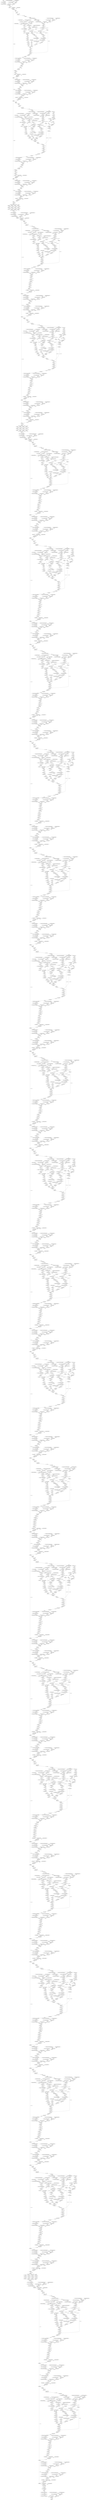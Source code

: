strict digraph  {
"0 arg0_1" [id=0, type=input];
"1 quantize_per_tensor_default" [id=1, type=quantize_per_tensor];
"2 dequantize_per_tensor_default" [id=2, type=dequantize_per_tensor];
"3 _param_constant1_0_0" [id=3, type=get_attr];
"4 scale_updated_constant0" [id=4, type=get_attr];
"5 compressed_weight_updated_constant0" [id=5, type=get_attr];
"6 mul_tensor" [id=6, type=mul];
"7 zero_point_updated_constant0" [id=7, type=get_attr];
"8 sub_tensor" [id=8, type=sub];
"9 conv2d" [id=9, type=conv2d];
"10 permute" [id=10, type=permute];
"11 _param_constant2" [id=11, type=get_attr];
"12 _param_constant3" [id=12, type=get_attr];
"13 layer_norm" [id=13, type=layer_norm];
"14 _tensor_constant0" [id=14, type=get_attr];
"15 _tensor_constant0_0_0_nncf_smooth_quant_0" [id=15, type=call_module];
"16 _param_constant5_0_0" [id=16, type=get_attr];
"17 scale_updated_constant1" [id=17, type=get_attr];
"18 compressed_weight_updated_constant1" [id=18, type=get_attr];
"19 mul_tensor_1" [id=19, type=mul];
"20 zero_point_updated_constant1" [id=20, type=get_attr];
"21 sub_tensor_1" [id=21, type=sub];
"22 linear" [id=22, type=linear];
"23 relu_" [id=23, type=relu_];
"24 relu__0_0_nncf_smooth_quant_0" [id=24, type=call_module];
"25 scale_updated_constant2" [id=25, type=get_attr];
"26 compressed_weight_updated_constant2" [id=26, type=get_attr];
"27 mul_tensor_2" [id=27, type=mul];
"28 zero_point_updated_constant2" [id=28, type=get_attr];
"29 sub_tensor_2" [id=29, type=sub];
"30 linear_1" [id=30, type=linear];
"31 view" [id=31, type=view];
"32 _tensor_constant1" [id=32, type=get_attr];
"33 index" [id=33, type=index];
"34 view_1" [id=34, type=view];
"35 permute_1" [id=35, type=permute];
"36 contiguous" [id=36, type=contiguous];
"37 unsqueeze" [id=37, type=unsqueeze];
"38 sigmoid" [id=38, type=sigmoid];
"39 mul" [id=39, type=mul];
"40 pad" [id=40, type=pad];
"41 view_2" [id=41, type=view];
"42 permute_2" [id=42, type=permute];
"43 reshape" [id=43, type=reshape];
"44 reshape_0_0_nncf_smooth_quant_0" [id=44, type=call_module];
"45 quantize_per_tensor_default_1" [id=45, type=quantize_per_tensor];
"46 dequantize_per_tensor_default_1" [id=46, type=dequantize_per_tensor];
"47 _param_constant7_0_0" [id=47, type=get_attr];
"48 scale_updated_constant3" [id=48, type=get_attr];
"49 compressed_weight_updated_constant3" [id=49, type=get_attr];
"50 mul_tensor_3" [id=50, type=mul];
"51 zero_point_updated_constant3" [id=51, type=get_attr];
"52 sub_tensor_3" [id=52, type=sub];
"53 linear_2" [id=53, type=linear];
"54 reshape_1" [id=54, type=reshape];
"55 permute_3" [id=55, type=permute];
"56 select" [id=56, type=select];
"57 select_1" [id=57, type=select];
"58 select_2" [id=58, type=select];
"59 linalg_vector_norm" [id=59, type=linalg_vector_norm];
"60 clamp_min" [id=60, type=clamp_min];
"61 expand_as" [id=61, type=expand_as];
"62 div" [id=62, type=div];
"63 quantize_per_tensor_default_2" [id=63, type=quantize_per_tensor];
"64 dequantize_per_tensor_default_2" [id=64, type=dequantize_per_tensor];
"65 linalg_vector_norm_1" [id=65, type=linalg_vector_norm];
"66 clamp_min_1" [id=66, type=clamp_min];
"67 expand_as_1" [id=67, type=expand_as];
"68 div_1" [id=68, type=div];
"69 quantize_per_tensor_default_3" [id=69, type=quantize_per_tensor];
"70 dequantize_per_tensor_default_3" [id=70, type=dequantize_per_tensor];
"71 transpose" [id=71, type=transpose];
"72 matmul" [id=72, type=matmul];
"73 _param_constant9" [id=73, type=get_attr];
"74 clamp" [id=74, type=clamp];
"75 exp" [id=75, type=exp];
"76 mul_1" [id=76, type=mul];
"77 add" [id=77, type=add];
"78 softmax" [id=78, type=softmax];
"79 dropout" [id=79, type=dropout];
"80 matmul_1" [id=80, type=matmul];
"81 transpose_1" [id=81, type=transpose];
"82 reshape_2" [id=82, type=reshape];
"83 reshape_2_0_0_nncf_smooth_quant_0" [id=83, type=call_module];
"84 quantize_per_tensor_default_4" [id=84, type=quantize_per_tensor];
"85 dequantize_per_tensor_default_4" [id=85, type=dequantize_per_tensor];
"86 _param_constant11_0_0" [id=86, type=get_attr];
"87 scale_updated_constant4" [id=87, type=get_attr];
"88 compressed_weight_updated_constant4" [id=88, type=get_attr];
"89 mul_tensor_4" [id=89, type=mul];
"90 zero_point_updated_constant4" [id=90, type=get_attr];
"91 sub_tensor_4" [id=91, type=sub];
"92 linear_3" [id=92, type=linear];
"93 dropout_1" [id=93, type=dropout];
"94 view_3" [id=94, type=view];
"95 permute_4" [id=95, type=permute];
"96 reshape_3" [id=96, type=reshape];
"97 slice_2" [id=97, type=slice];
"98 slice_3" [id=98, type=slice];
"99 _param_constant12" [id=99, type=get_attr];
"100 _param_constant13" [id=100, type=get_attr];
"101 layer_norm_1" [id=101, type=layer_norm];
"102 add_1" [id=102, type=add];
"103 add_1_0_0_nncf_smooth_quant_0" [id=103, type=call_module];
"104 quantize_per_tensor_default_5" [id=104, type=quantize_per_tensor];
"105 dequantize_per_tensor_default_5" [id=105, type=dequantize_per_tensor];
"106 _param_constant15_0_0" [id=106, type=get_attr];
"107 scale_updated_constant5" [id=107, type=get_attr];
"108 compressed_weight_updated_constant5" [id=108, type=get_attr];
"109 mul_tensor_5" [id=109, type=mul];
"110 zero_point_updated_constant5" [id=110, type=get_attr];
"111 sub_tensor_5" [id=111, type=sub];
"112 linear_4" [id=112, type=linear];
"113 gelu" [id=113, type=gelu];
"114 dropout_2" [id=114, type=dropout];
"115 dropout_2_0_0_nncf_smooth_quant_0" [id=115, type=call_module];
"116 quantize_per_tensor_default_6" [id=116, type=quantize_per_tensor];
"117 dequantize_per_tensor_default_6" [id=117, type=dequantize_per_tensor];
"118 _param_constant17_0_0" [id=118, type=get_attr];
"119 scale_updated_constant6" [id=119, type=get_attr];
"120 compressed_weight_updated_constant6" [id=120, type=get_attr];
"121 mul_tensor_6" [id=121, type=mul];
"122 zero_point_updated_constant6" [id=122, type=get_attr];
"123 sub_tensor_6" [id=123, type=sub];
"124 linear_5" [id=124, type=linear];
"125 dropout_3" [id=125, type=dropout];
"126 _param_constant18" [id=126, type=get_attr];
"127 _param_constant19" [id=127, type=get_attr];
"128 layer_norm_2" [id=128, type=layer_norm];
"129 add_2" [id=129, type=add];
"130 _tensor_constant2" [id=130, type=get_attr];
"131 _tensor_constant2_0_0_nncf_smooth_quant_0" [id=131, type=call_module];
"132 _param_constant21_0_0" [id=132, type=get_attr];
"133 scale_updated_constant7" [id=133, type=get_attr];
"134 compressed_weight_updated_constant7" [id=134, type=get_attr];
"135 mul_tensor_7" [id=135, type=mul];
"136 zero_point_updated_constant7" [id=136, type=get_attr];
"137 sub_tensor_7" [id=137, type=sub];
"138 linear_6" [id=138, type=linear];
"139 relu__1" [id=139, type=relu_];
"140 relu__1_0_0_nncf_smooth_quant_0" [id=140, type=call_module];
"141 scale_updated_constant8" [id=141, type=get_attr];
"142 compressed_weight_updated_constant8" [id=142, type=get_attr];
"143 mul_tensor_8" [id=143, type=mul];
"144 zero_point_updated_constant8" [id=144, type=get_attr];
"145 sub_tensor_8" [id=145, type=sub];
"146 linear_7" [id=146, type=linear];
"147 view_4" [id=147, type=view];
"148 _tensor_constant3" [id=148, type=get_attr];
"149 index_1" [id=149, type=index];
"150 view_5" [id=150, type=view];
"151 permute_5" [id=151, type=permute];
"152 contiguous_1" [id=152, type=contiguous];
"153 unsqueeze_1" [id=153, type=unsqueeze];
"154 sigmoid_1" [id=154, type=sigmoid];
"155 mul_2" [id=155, type=mul];
"156 pad_1" [id=156, type=pad];
"157 roll" [id=157, type=roll];
"158 view_6" [id=158, type=view];
"159 permute_6" [id=159, type=permute];
"160 reshape_4" [id=160, type=reshape];
"161 reshape_4_0_0_nncf_smooth_quant_0" [id=161, type=call_module];
"162 quantize_per_tensor_default_7" [id=162, type=quantize_per_tensor];
"163 dequantize_per_tensor_default_7" [id=163, type=dequantize_per_tensor];
"164 _param_constant23_0_0" [id=164, type=get_attr];
"165 scale_updated_constant9" [id=165, type=get_attr];
"166 compressed_weight_updated_constant9" [id=166, type=get_attr];
"167 mul_tensor_9" [id=167, type=mul];
"168 zero_point_updated_constant9" [id=168, type=get_attr];
"169 sub_tensor_9" [id=169, type=sub];
"170 linear_8" [id=170, type=linear];
"171 reshape_5" [id=171, type=reshape];
"172 permute_7" [id=172, type=permute];
"173 select_3" [id=173, type=select];
"174 select_4" [id=174, type=select];
"175 select_5" [id=175, type=select];
"176 linalg_vector_norm_2" [id=176, type=linalg_vector_norm];
"177 clamp_min_2" [id=177, type=clamp_min];
"178 expand_as_2" [id=178, type=expand_as];
"179 div_2" [id=179, type=div];
"180 quantize_per_tensor_default_8" [id=180, type=quantize_per_tensor];
"181 dequantize_per_tensor_default_8" [id=181, type=dequantize_per_tensor];
"182 linalg_vector_norm_3" [id=182, type=linalg_vector_norm];
"183 clamp_min_3" [id=183, type=clamp_min];
"184 expand_as_3" [id=184, type=expand_as];
"185 div_3" [id=185, type=div];
"186 quantize_per_tensor_default_9" [id=186, type=quantize_per_tensor];
"187 dequantize_per_tensor_default_9" [id=187, type=dequantize_per_tensor];
"188 transpose_2" [id=188, type=transpose];
"189 matmul_2" [id=189, type=matmul];
"190 _param_constant25" [id=190, type=get_attr];
"191 clamp_1" [id=191, type=clamp];
"192 exp_1" [id=192, type=exp];
"193 mul_3" [id=193, type=mul];
"194 add_3" [id=194, type=add];
"195 new_zeros" [id=195, type=new_zeros];
"196 view_7" [id=196, type=view];
"197 permute_8" [id=197, type=permute];
"198 reshape_6" [id=198, type=reshape];
"199 unsqueeze_2" [id=199, type=unsqueeze];
"200 unsqueeze_3" [id=200, type=unsqueeze];
"201 sub" [id=201, type=sub];
"202 ne" [id=202, type=ne];
"203 masked_fill" [id=203, type=masked_fill];
"204 eq" [id=204, type=eq];
"205 masked_fill_1" [id=205, type=masked_fill];
"206 view_8" [id=206, type=view];
"207 unsqueeze_4" [id=207, type=unsqueeze];
"208 unsqueeze_5" [id=208, type=unsqueeze];
"209 add_4" [id=209, type=add];
"210 view_9" [id=210, type=view];
"211 softmax_1" [id=211, type=softmax];
"212 dropout_4" [id=212, type=dropout];
"213 matmul_3" [id=213, type=matmul];
"214 transpose_3" [id=214, type=transpose];
"215 reshape_7" [id=215, type=reshape];
"216 reshape_7_0_0_nncf_smooth_quant_0" [id=216, type=call_module];
"217 quantize_per_tensor_default_10" [id=217, type=quantize_per_tensor];
"218 dequantize_per_tensor_default_10" [id=218, type=dequantize_per_tensor];
"219 _param_constant27_0_0" [id=219, type=get_attr];
"220 scale_updated_constant10" [id=220, type=get_attr];
"221 compressed_weight_updated_constant10" [id=221, type=get_attr];
"222 mul_tensor_10" [id=222, type=mul];
"223 zero_point_updated_constant10" [id=223, type=get_attr];
"224 sub_tensor_10" [id=224, type=sub];
"225 linear_9" [id=225, type=linear];
"226 dropout_5" [id=226, type=dropout];
"227 view_10" [id=227, type=view];
"228 permute_9" [id=228, type=permute];
"229 reshape_8" [id=229, type=reshape];
"230 roll_1" [id=230, type=roll];
"231 slice_23" [id=231, type=slice];
"232 slice_24" [id=232, type=slice];
"233 _param_constant28" [id=233, type=get_attr];
"234 _param_constant29" [id=234, type=get_attr];
"235 layer_norm_3" [id=235, type=layer_norm];
"236 add_5" [id=236, type=add];
"237 add_5_0_0_nncf_smooth_quant_0" [id=237, type=call_module];
"238 quantize_per_tensor_default_11" [id=238, type=quantize_per_tensor];
"239 dequantize_per_tensor_default_11" [id=239, type=dequantize_per_tensor];
"240 _param_constant31_0_0" [id=240, type=get_attr];
"241 scale_updated_constant11" [id=241, type=get_attr];
"242 compressed_weight_updated_constant11" [id=242, type=get_attr];
"243 mul_tensor_11" [id=243, type=mul];
"244 zero_point_updated_constant11" [id=244, type=get_attr];
"245 sub_tensor_11" [id=245, type=sub];
"246 linear_10" [id=246, type=linear];
"247 gelu_1" [id=247, type=gelu];
"248 dropout_6" [id=248, type=dropout];
"249 dropout_6_0_0_nncf_smooth_quant_0" [id=249, type=call_module];
"250 quantize_per_tensor_default_12" [id=250, type=quantize_per_tensor];
"251 dequantize_per_tensor_default_12" [id=251, type=dequantize_per_tensor];
"252 _param_constant33_0_0" [id=252, type=get_attr];
"253 scale_updated_constant12" [id=253, type=get_attr];
"254 compressed_weight_updated_constant12" [id=254, type=get_attr];
"255 mul_tensor_12" [id=255, type=mul];
"256 zero_point_updated_constant12" [id=256, type=get_attr];
"257 sub_tensor_12" [id=257, type=sub];
"258 linear_11" [id=258, type=linear];
"259 dropout_7" [id=259, type=dropout];
"260 _param_constant34" [id=260, type=get_attr];
"261 _param_constant35" [id=261, type=get_attr];
"262 layer_norm_4" [id=262, type=layer_norm];
"263 add_6" [id=263, type=add];
"264 pad_2" [id=264, type=pad];
"265 slice_25" [id=265, type=slice];
"266 slice_26" [id=266, type=slice];
"267 slice_27" [id=267, type=slice];
"268 slice_28" [id=268, type=slice];
"269 slice_29" [id=269, type=slice];
"270 slice_30" [id=270, type=slice];
"271 slice_31" [id=271, type=slice];
"272 slice_32" [id=272, type=slice];
"273 slice_33" [id=273, type=slice];
"274 slice_34" [id=274, type=slice];
"275 slice_35" [id=275, type=slice];
"276 slice_36" [id=276, type=slice];
"277 cat" [id=277, type=cat];
"278 cat_0_0_nncf_smooth_quant_0" [id=278, type=call_module];
"279 quantize_per_tensor_default_13" [id=279, type=quantize_per_tensor];
"280 dequantize_per_tensor_default_13" [id=280, type=dequantize_per_tensor];
"281 scale_updated_constant13" [id=281, type=get_attr];
"282 compressed_weight_updated_constant13" [id=282, type=get_attr];
"283 mul_tensor_13" [id=283, type=mul];
"284 zero_point_updated_constant13" [id=284, type=get_attr];
"285 sub_tensor_13" [id=285, type=sub];
"286 linear_12" [id=286, type=linear];
"287 _param_constant37" [id=287, type=get_attr];
"288 _param_constant38" [id=288, type=get_attr];
"289 layer_norm_5" [id=289, type=layer_norm];
"290 _tensor_constant13" [id=290, type=get_attr];
"291 _tensor_constant13_0_0_nncf_smooth_quant_0" [id=291, type=call_module];
"292 _param_constant40_0_0" [id=292, type=get_attr];
"293 scale_updated_constant14" [id=293, type=get_attr];
"294 compressed_weight_updated_constant14" [id=294, type=get_attr];
"295 mul_tensor_14" [id=295, type=mul];
"296 zero_point_updated_constant14" [id=296, type=get_attr];
"297 sub_tensor_14" [id=297, type=sub];
"298 linear_13" [id=298, type=linear];
"299 relu__2" [id=299, type=relu_];
"300 relu__2_0_0_nncf_smooth_quant_0" [id=300, type=call_module];
"301 scale_updated_constant15" [id=301, type=get_attr];
"302 compressed_weight_updated_constant15" [id=302, type=get_attr];
"303 mul_tensor_15" [id=303, type=mul];
"304 zero_point_updated_constant15" [id=304, type=get_attr];
"305 sub_tensor_15" [id=305, type=sub];
"306 linear_14" [id=306, type=linear];
"307 view_11" [id=307, type=view];
"308 _tensor_constant14" [id=308, type=get_attr];
"309 index_2" [id=309, type=index];
"310 view_12" [id=310, type=view];
"311 permute_10" [id=311, type=permute];
"312 contiguous_2" [id=312, type=contiguous];
"313 unsqueeze_6" [id=313, type=unsqueeze];
"314 sigmoid_2" [id=314, type=sigmoid];
"315 mul_4" [id=315, type=mul];
"316 pad_3" [id=316, type=pad];
"317 view_13" [id=317, type=view];
"318 permute_11" [id=318, type=permute];
"319 reshape_9" [id=319, type=reshape];
"320 reshape_9_0_0_nncf_smooth_quant_0" [id=320, type=call_module];
"321 quantize_per_tensor_default_14" [id=321, type=quantize_per_tensor];
"322 dequantize_per_tensor_default_14" [id=322, type=dequantize_per_tensor];
"323 _param_constant42_0_0" [id=323, type=get_attr];
"324 scale_updated_constant16" [id=324, type=get_attr];
"325 compressed_weight_updated_constant16" [id=325, type=get_attr];
"326 mul_tensor_16" [id=326, type=mul];
"327 zero_point_updated_constant16" [id=327, type=get_attr];
"328 sub_tensor_16" [id=328, type=sub];
"329 linear_15" [id=329, type=linear];
"330 reshape_10" [id=330, type=reshape];
"331 permute_12" [id=331, type=permute];
"332 select_6" [id=332, type=select];
"333 select_7" [id=333, type=select];
"334 select_8" [id=334, type=select];
"335 linalg_vector_norm_4" [id=335, type=linalg_vector_norm];
"336 clamp_min_4" [id=336, type=clamp_min];
"337 expand_as_4" [id=337, type=expand_as];
"338 div_4" [id=338, type=div];
"339 quantize_per_tensor_default_15" [id=339, type=quantize_per_tensor];
"340 dequantize_per_tensor_default_15" [id=340, type=dequantize_per_tensor];
"341 linalg_vector_norm_5" [id=341, type=linalg_vector_norm];
"342 clamp_min_5" [id=342, type=clamp_min];
"343 expand_as_5" [id=343, type=expand_as];
"344 div_5" [id=344, type=div];
"345 quantize_per_tensor_default_16" [id=345, type=quantize_per_tensor];
"346 dequantize_per_tensor_default_16" [id=346, type=dequantize_per_tensor];
"347 transpose_4" [id=347, type=transpose];
"348 matmul_4" [id=348, type=matmul];
"349 _param_constant44" [id=349, type=get_attr];
"350 clamp_2" [id=350, type=clamp];
"351 exp_2" [id=351, type=exp];
"352 mul_5" [id=352, type=mul];
"353 add_7" [id=353, type=add];
"354 softmax_2" [id=354, type=softmax];
"355 dropout_8" [id=355, type=dropout];
"356 matmul_5" [id=356, type=matmul];
"357 transpose_5" [id=357, type=transpose];
"358 reshape_11" [id=358, type=reshape];
"359 reshape_11_0_0_nncf_smooth_quant_0" [id=359, type=call_module];
"360 quantize_per_tensor_default_17" [id=360, type=quantize_per_tensor];
"361 dequantize_per_tensor_default_17" [id=361, type=dequantize_per_tensor];
"362 _param_constant46_0_0" [id=362, type=get_attr];
"363 scale_updated_constant17" [id=363, type=get_attr];
"364 compressed_weight_updated_constant17" [id=364, type=get_attr];
"365 mul_tensor_17" [id=365, type=mul];
"366 zero_point_updated_constant17" [id=366, type=get_attr];
"367 sub_tensor_17" [id=367, type=sub];
"368 linear_16" [id=368, type=linear];
"369 dropout_9" [id=369, type=dropout];
"370 view_14" [id=370, type=view];
"371 permute_13" [id=371, type=permute];
"372 reshape_12" [id=372, type=reshape];
"373 slice_38" [id=373, type=slice];
"374 slice_39" [id=374, type=slice];
"375 slice_40" [id=375, type=slice];
"376 slice_41" [id=376, type=slice];
"377 contiguous_3" [id=377, type=contiguous];
"378 _param_constant47" [id=378, type=get_attr];
"379 _param_constant48" [id=379, type=get_attr];
"380 layer_norm_6" [id=380, type=layer_norm];
"381 add_8" [id=381, type=add];
"382 add_8_0_0_nncf_smooth_quant_0" [id=382, type=call_module];
"383 quantize_per_tensor_default_18" [id=383, type=quantize_per_tensor];
"384 dequantize_per_tensor_default_18" [id=384, type=dequantize_per_tensor];
"385 _param_constant50_0_0" [id=385, type=get_attr];
"386 scale_updated_constant18" [id=386, type=get_attr];
"387 compressed_weight_updated_constant18" [id=387, type=get_attr];
"388 mul_tensor_18" [id=388, type=mul];
"389 zero_point_updated_constant18" [id=389, type=get_attr];
"390 sub_tensor_18" [id=390, type=sub];
"391 linear_17" [id=391, type=linear];
"392 gelu_2" [id=392, type=gelu];
"393 dropout_10" [id=393, type=dropout];
"394 dropout_10_0_0_nncf_smooth_quant_0" [id=394, type=call_module];
"395 quantize_per_tensor_default_19" [id=395, type=quantize_per_tensor];
"396 dequantize_per_tensor_default_19" [id=396, type=dequantize_per_tensor];
"397 _param_constant52_0_0" [id=397, type=get_attr];
"398 scale_updated_constant19" [id=398, type=get_attr];
"399 compressed_weight_updated_constant19" [id=399, type=get_attr];
"400 mul_tensor_19" [id=400, type=mul];
"401 zero_point_updated_constant19" [id=401, type=get_attr];
"402 sub_tensor_19" [id=402, type=sub];
"403 linear_18" [id=403, type=linear];
"404 dropout_11" [id=404, type=dropout];
"405 _param_constant53" [id=405, type=get_attr];
"406 _param_constant54" [id=406, type=get_attr];
"407 layer_norm_7" [id=407, type=layer_norm];
"408 add_9" [id=408, type=add];
"409 _tensor_constant15" [id=409, type=get_attr];
"410 _tensor_constant15_0_0_nncf_smooth_quant_0" [id=410, type=call_module];
"411 _param_constant56_0_0" [id=411, type=get_attr];
"412 scale_updated_constant20" [id=412, type=get_attr];
"413 compressed_weight_updated_constant20" [id=413, type=get_attr];
"414 mul_tensor_20" [id=414, type=mul];
"415 zero_point_updated_constant20" [id=415, type=get_attr];
"416 sub_tensor_20" [id=416, type=sub];
"417 linear_19" [id=417, type=linear];
"418 relu__3" [id=418, type=relu_];
"419 relu__3_0_0_nncf_smooth_quant_0" [id=419, type=call_module];
"420 scale_updated_constant21" [id=420, type=get_attr];
"421 compressed_weight_updated_constant21" [id=421, type=get_attr];
"422 mul_tensor_21" [id=422, type=mul];
"423 zero_point_updated_constant21" [id=423, type=get_attr];
"424 sub_tensor_21" [id=424, type=sub];
"425 linear_20" [id=425, type=linear];
"426 view_15" [id=426, type=view];
"427 _tensor_constant16" [id=427, type=get_attr];
"428 index_3" [id=428, type=index];
"429 view_16" [id=429, type=view];
"430 permute_14" [id=430, type=permute];
"431 contiguous_4" [id=431, type=contiguous];
"432 unsqueeze_7" [id=432, type=unsqueeze];
"433 sigmoid_3" [id=433, type=sigmoid];
"434 mul_6" [id=434, type=mul];
"435 pad_4" [id=435, type=pad];
"436 roll_2" [id=436, type=roll];
"437 view_17" [id=437, type=view];
"438 permute_15" [id=438, type=permute];
"439 reshape_13" [id=439, type=reshape];
"440 reshape_13_0_0_nncf_smooth_quant_0" [id=440, type=call_module];
"441 quantize_per_tensor_default_20" [id=441, type=quantize_per_tensor];
"442 dequantize_per_tensor_default_20" [id=442, type=dequantize_per_tensor];
"443 _param_constant58_0_0" [id=443, type=get_attr];
"444 scale_updated_constant22" [id=444, type=get_attr];
"445 compressed_weight_updated_constant22" [id=445, type=get_attr];
"446 mul_tensor_22" [id=446, type=mul];
"447 zero_point_updated_constant22" [id=447, type=get_attr];
"448 sub_tensor_22" [id=448, type=sub];
"449 linear_21" [id=449, type=linear];
"450 reshape_14" [id=450, type=reshape];
"451 permute_16" [id=451, type=permute];
"452 select_9" [id=452, type=select];
"453 select_10" [id=453, type=select];
"454 select_11" [id=454, type=select];
"455 linalg_vector_norm_6" [id=455, type=linalg_vector_norm];
"456 clamp_min_6" [id=456, type=clamp_min];
"457 expand_as_6" [id=457, type=expand_as];
"458 div_6" [id=458, type=div];
"459 quantize_per_tensor_default_21" [id=459, type=quantize_per_tensor];
"460 dequantize_per_tensor_default_21" [id=460, type=dequantize_per_tensor];
"461 linalg_vector_norm_7" [id=461, type=linalg_vector_norm];
"462 clamp_min_7" [id=462, type=clamp_min];
"463 expand_as_7" [id=463, type=expand_as];
"464 div_7" [id=464, type=div];
"465 quantize_per_tensor_default_22" [id=465, type=quantize_per_tensor];
"466 dequantize_per_tensor_default_22" [id=466, type=dequantize_per_tensor];
"467 transpose_6" [id=467, type=transpose];
"468 matmul_6" [id=468, type=matmul];
"469 _param_constant60" [id=469, type=get_attr];
"470 clamp_3" [id=470, type=clamp];
"471 exp_3" [id=471, type=exp];
"472 mul_7" [id=472, type=mul];
"473 add_10" [id=473, type=add];
"474 new_zeros_1" [id=474, type=new_zeros];
"475 view_18" [id=475, type=view];
"476 permute_17" [id=476, type=permute];
"477 reshape_15" [id=477, type=reshape];
"478 unsqueeze_8" [id=478, type=unsqueeze];
"479 unsqueeze_9" [id=479, type=unsqueeze];
"480 sub_1" [id=480, type=sub];
"481 ne_1" [id=481, type=ne];
"482 masked_fill_2" [id=482, type=masked_fill];
"483 eq_1" [id=483, type=eq];
"484 masked_fill_3" [id=484, type=masked_fill];
"485 view_19" [id=485, type=view];
"486 unsqueeze_10" [id=486, type=unsqueeze];
"487 unsqueeze_11" [id=487, type=unsqueeze];
"488 add_11" [id=488, type=add];
"489 view_20" [id=489, type=view];
"490 softmax_3" [id=490, type=softmax];
"491 dropout_12" [id=491, type=dropout];
"492 matmul_7" [id=492, type=matmul];
"493 transpose_7" [id=493, type=transpose];
"494 reshape_16" [id=494, type=reshape];
"495 reshape_16_0_0_nncf_smooth_quant_0" [id=495, type=call_module];
"496 quantize_per_tensor_default_23" [id=496, type=quantize_per_tensor];
"497 dequantize_per_tensor_default_23" [id=497, type=dequantize_per_tensor];
"498 _param_constant62_0_0" [id=498, type=get_attr];
"499 scale_updated_constant23" [id=499, type=get_attr];
"500 compressed_weight_updated_constant23" [id=500, type=get_attr];
"501 mul_tensor_23" [id=501, type=mul];
"502 zero_point_updated_constant23" [id=502, type=get_attr];
"503 sub_tensor_23" [id=503, type=sub];
"504 linear_22" [id=504, type=linear];
"505 dropout_13" [id=505, type=dropout];
"506 view_21" [id=506, type=view];
"507 permute_18" [id=507, type=permute];
"508 reshape_17" [id=508, type=reshape];
"509 roll_3" [id=509, type=roll];
"510 slice_61" [id=510, type=slice];
"511 slice_62" [id=511, type=slice];
"512 slice_63" [id=512, type=slice];
"513 slice_64" [id=513, type=slice];
"514 contiguous_5" [id=514, type=contiguous];
"515 _param_constant63" [id=515, type=get_attr];
"516 _param_constant64" [id=516, type=get_attr];
"517 layer_norm_8" [id=517, type=layer_norm];
"518 add_12" [id=518, type=add];
"519 add_12_0_0_nncf_smooth_quant_0" [id=519, type=call_module];
"520 quantize_per_tensor_default_24" [id=520, type=quantize_per_tensor];
"521 dequantize_per_tensor_default_24" [id=521, type=dequantize_per_tensor];
"522 _param_constant66_0_0" [id=522, type=get_attr];
"523 scale_updated_constant24" [id=523, type=get_attr];
"524 compressed_weight_updated_constant24" [id=524, type=get_attr];
"525 mul_tensor_24" [id=525, type=mul];
"526 zero_point_updated_constant24" [id=526, type=get_attr];
"527 sub_tensor_24" [id=527, type=sub];
"528 linear_23" [id=528, type=linear];
"529 gelu_3" [id=529, type=gelu];
"530 dropout_14" [id=530, type=dropout];
"531 dropout_14_0_0_nncf_smooth_quant_0" [id=531, type=call_module];
"532 quantize_per_tensor_default_25" [id=532, type=quantize_per_tensor];
"533 dequantize_per_tensor_default_25" [id=533, type=dequantize_per_tensor];
"534 _param_constant68_0_0" [id=534, type=get_attr];
"535 scale_updated_constant25" [id=535, type=get_attr];
"536 compressed_weight_updated_constant25" [id=536, type=get_attr];
"537 mul_tensor_25" [id=537, type=mul];
"538 zero_point_updated_constant25" [id=538, type=get_attr];
"539 sub_tensor_25" [id=539, type=sub];
"540 linear_24" [id=540, type=linear];
"541 dropout_15" [id=541, type=dropout];
"542 _param_constant69" [id=542, type=get_attr];
"543 _param_constant70" [id=543, type=get_attr];
"544 layer_norm_9" [id=544, type=layer_norm];
"545 add_13" [id=545, type=add];
"546 pad_5" [id=546, type=pad];
"547 slice_65" [id=547, type=slice];
"548 slice_66" [id=548, type=slice];
"549 slice_67" [id=549, type=slice];
"550 slice_68" [id=550, type=slice];
"551 slice_69" [id=551, type=slice];
"552 slice_70" [id=552, type=slice];
"553 slice_71" [id=553, type=slice];
"554 slice_72" [id=554, type=slice];
"555 slice_73" [id=555, type=slice];
"556 slice_74" [id=556, type=slice];
"557 slice_75" [id=557, type=slice];
"558 slice_76" [id=558, type=slice];
"559 cat_1" [id=559, type=cat];
"560 cat_1_0_0_nncf_smooth_quant_0" [id=560, type=call_module];
"561 quantize_per_tensor_default_26" [id=561, type=quantize_per_tensor];
"562 dequantize_per_tensor_default_26" [id=562, type=dequantize_per_tensor];
"563 scale_updated_constant26" [id=563, type=get_attr];
"564 compressed_weight_updated_constant26" [id=564, type=get_attr];
"565 mul_tensor_26" [id=565, type=mul];
"566 zero_point_updated_constant26" [id=566, type=get_attr];
"567 sub_tensor_26" [id=567, type=sub];
"568 linear_25" [id=568, type=linear];
"569 _param_constant72" [id=569, type=get_attr];
"570 _param_constant73" [id=570, type=get_attr];
"571 layer_norm_10" [id=571, type=layer_norm];
"572 _tensor_constant26" [id=572, type=get_attr];
"573 _tensor_constant26_0_0_nncf_smooth_quant_0" [id=573, type=call_module];
"574 _param_constant75_0_0" [id=574, type=get_attr];
"575 scale_updated_constant27" [id=575, type=get_attr];
"576 compressed_weight_updated_constant27" [id=576, type=get_attr];
"577 mul_tensor_27" [id=577, type=mul];
"578 zero_point_updated_constant27" [id=578, type=get_attr];
"579 sub_tensor_27" [id=579, type=sub];
"580 linear_26" [id=580, type=linear];
"581 relu__4" [id=581, type=relu_];
"582 relu__4_0_0_nncf_smooth_quant_0" [id=582, type=call_module];
"583 scale_updated_constant28" [id=583, type=get_attr];
"584 compressed_weight_updated_constant28" [id=584, type=get_attr];
"585 mul_tensor_28" [id=585, type=mul];
"586 zero_point_updated_constant28" [id=586, type=get_attr];
"587 sub_tensor_28" [id=587, type=sub];
"588 linear_27" [id=588, type=linear];
"589 view_22" [id=589, type=view];
"590 _tensor_constant27" [id=590, type=get_attr];
"591 index_4" [id=591, type=index];
"592 view_23" [id=592, type=view];
"593 permute_19" [id=593, type=permute];
"594 contiguous_6" [id=594, type=contiguous];
"595 unsqueeze_12" [id=595, type=unsqueeze];
"596 sigmoid_4" [id=596, type=sigmoid];
"597 mul_8" [id=597, type=mul];
"598 pad_6" [id=598, type=pad];
"599 view_24" [id=599, type=view];
"600 permute_20" [id=600, type=permute];
"601 reshape_18" [id=601, type=reshape];
"602 reshape_18_0_0_nncf_smooth_quant_0" [id=602, type=call_module];
"603 quantize_per_tensor_default_27" [id=603, type=quantize_per_tensor];
"604 dequantize_per_tensor_default_27" [id=604, type=dequantize_per_tensor];
"605 _param_constant77_0_0" [id=605, type=get_attr];
"606 scale_updated_constant29" [id=606, type=get_attr];
"607 compressed_weight_updated_constant29" [id=607, type=get_attr];
"608 mul_tensor_29" [id=608, type=mul];
"609 zero_point_updated_constant29" [id=609, type=get_attr];
"610 sub_tensor_29" [id=610, type=sub];
"611 linear_28" [id=611, type=linear];
"612 reshape_19" [id=612, type=reshape];
"613 permute_21" [id=613, type=permute];
"614 select_12" [id=614, type=select];
"615 select_13" [id=615, type=select];
"616 select_14" [id=616, type=select];
"617 linalg_vector_norm_8" [id=617, type=linalg_vector_norm];
"618 clamp_min_8" [id=618, type=clamp_min];
"619 expand_as_8" [id=619, type=expand_as];
"620 div_8" [id=620, type=div];
"621 quantize_per_tensor_default_28" [id=621, type=quantize_per_tensor];
"622 dequantize_per_tensor_default_28" [id=622, type=dequantize_per_tensor];
"623 linalg_vector_norm_9" [id=623, type=linalg_vector_norm];
"624 clamp_min_9" [id=624, type=clamp_min];
"625 expand_as_9" [id=625, type=expand_as];
"626 div_9" [id=626, type=div];
"627 quantize_per_tensor_default_29" [id=627, type=quantize_per_tensor];
"628 dequantize_per_tensor_default_29" [id=628, type=dequantize_per_tensor];
"629 transpose_8" [id=629, type=transpose];
"630 matmul_8" [id=630, type=matmul];
"631 _param_constant79" [id=631, type=get_attr];
"632 clamp_4" [id=632, type=clamp];
"633 exp_4" [id=633, type=exp];
"634 mul_9" [id=634, type=mul];
"635 add_14" [id=635, type=add];
"636 softmax_4" [id=636, type=softmax];
"637 dropout_16" [id=637, type=dropout];
"638 matmul_9" [id=638, type=matmul];
"639 transpose_9" [id=639, type=transpose];
"640 reshape_20" [id=640, type=reshape];
"641 reshape_20_0_0_nncf_smooth_quant_0" [id=641, type=call_module];
"642 quantize_per_tensor_default_30" [id=642, type=quantize_per_tensor];
"643 dequantize_per_tensor_default_30" [id=643, type=dequantize_per_tensor];
"644 _param_constant81_0_0" [id=644, type=get_attr];
"645 scale_updated_constant30" [id=645, type=get_attr];
"646 compressed_weight_updated_constant30" [id=646, type=get_attr];
"647 mul_tensor_30" [id=647, type=mul];
"648 zero_point_updated_constant30" [id=648, type=get_attr];
"649 sub_tensor_30" [id=649, type=sub];
"650 linear_29" [id=650, type=linear];
"651 dropout_17" [id=651, type=dropout];
"652 view_25" [id=652, type=view];
"653 permute_22" [id=653, type=permute];
"654 reshape_21" [id=654, type=reshape];
"655 slice_78" [id=655, type=slice];
"656 slice_79" [id=656, type=slice];
"657 slice_80" [id=657, type=slice];
"658 slice_81" [id=658, type=slice];
"659 contiguous_7" [id=659, type=contiguous];
"660 _param_constant82" [id=660, type=get_attr];
"661 _param_constant83" [id=661, type=get_attr];
"662 layer_norm_11" [id=662, type=layer_norm];
"663 add_15" [id=663, type=add];
"664 add_15_0_0_nncf_smooth_quant_0" [id=664, type=call_module];
"665 quantize_per_tensor_default_31" [id=665, type=quantize_per_tensor];
"666 dequantize_per_tensor_default_31" [id=666, type=dequantize_per_tensor];
"667 _param_constant85_0_0" [id=667, type=get_attr];
"668 scale_updated_constant31" [id=668, type=get_attr];
"669 compressed_weight_updated_constant31" [id=669, type=get_attr];
"670 mul_tensor_31" [id=670, type=mul];
"671 zero_point_updated_constant31" [id=671, type=get_attr];
"672 sub_tensor_31" [id=672, type=sub];
"673 linear_30" [id=673, type=linear];
"674 gelu_4" [id=674, type=gelu];
"675 dropout_18" [id=675, type=dropout];
"676 dropout_18_0_0_nncf_smooth_quant_0" [id=676, type=call_module];
"677 quantize_per_tensor_default_32" [id=677, type=quantize_per_tensor];
"678 dequantize_per_tensor_default_32" [id=678, type=dequantize_per_tensor];
"679 _param_constant87_0_0" [id=679, type=get_attr];
"680 scale_updated_constant32" [id=680, type=get_attr];
"681 compressed_weight_updated_constant32" [id=681, type=get_attr];
"682 mul_tensor_32" [id=682, type=mul];
"683 zero_point_updated_constant32" [id=683, type=get_attr];
"684 sub_tensor_32" [id=684, type=sub];
"685 linear_31" [id=685, type=linear];
"686 dropout_19" [id=686, type=dropout];
"687 _param_constant88" [id=687, type=get_attr];
"688 _param_constant89" [id=688, type=get_attr];
"689 layer_norm_12" [id=689, type=layer_norm];
"690 add_16" [id=690, type=add];
"691 _tensor_constant28" [id=691, type=get_attr];
"692 _tensor_constant28_0_0_nncf_smooth_quant_0" [id=692, type=call_module];
"693 _param_constant91_0_0" [id=693, type=get_attr];
"694 scale_updated_constant33" [id=694, type=get_attr];
"695 compressed_weight_updated_constant33" [id=695, type=get_attr];
"696 mul_tensor_33" [id=696, type=mul];
"697 zero_point_updated_constant33" [id=697, type=get_attr];
"698 sub_tensor_33" [id=698, type=sub];
"699 linear_32" [id=699, type=linear];
"700 relu__5" [id=700, type=relu_];
"701 relu__5_0_0_nncf_smooth_quant_0" [id=701, type=call_module];
"702 scale_updated_constant34" [id=702, type=get_attr];
"703 compressed_weight_updated_constant34" [id=703, type=get_attr];
"704 mul_tensor_34" [id=704, type=mul];
"705 zero_point_updated_constant34" [id=705, type=get_attr];
"706 sub_tensor_34" [id=706, type=sub];
"707 linear_33" [id=707, type=linear];
"708 view_26" [id=708, type=view];
"709 _tensor_constant29" [id=709, type=get_attr];
"710 index_5" [id=710, type=index];
"711 view_27" [id=711, type=view];
"712 permute_23" [id=712, type=permute];
"713 contiguous_8" [id=713, type=contiguous];
"714 unsqueeze_13" [id=714, type=unsqueeze];
"715 sigmoid_5" [id=715, type=sigmoid];
"716 mul_10" [id=716, type=mul];
"717 pad_7" [id=717, type=pad];
"718 roll_4" [id=718, type=roll];
"719 view_28" [id=719, type=view];
"720 permute_24" [id=720, type=permute];
"721 reshape_22" [id=721, type=reshape];
"722 reshape_22_0_0_nncf_smooth_quant_0" [id=722, type=call_module];
"723 quantize_per_tensor_default_33" [id=723, type=quantize_per_tensor];
"724 dequantize_per_tensor_default_33" [id=724, type=dequantize_per_tensor];
"725 _param_constant93_0_0" [id=725, type=get_attr];
"726 scale_updated_constant35" [id=726, type=get_attr];
"727 compressed_weight_updated_constant35" [id=727, type=get_attr];
"728 mul_tensor_35" [id=728, type=mul];
"729 zero_point_updated_constant35" [id=729, type=get_attr];
"730 sub_tensor_35" [id=730, type=sub];
"731 linear_34" [id=731, type=linear];
"732 reshape_23" [id=732, type=reshape];
"733 permute_25" [id=733, type=permute];
"734 select_15" [id=734, type=select];
"735 select_16" [id=735, type=select];
"736 select_17" [id=736, type=select];
"737 linalg_vector_norm_10" [id=737, type=linalg_vector_norm];
"738 clamp_min_10" [id=738, type=clamp_min];
"739 expand_as_10" [id=739, type=expand_as];
"740 div_10" [id=740, type=div];
"741 quantize_per_tensor_default_34" [id=741, type=quantize_per_tensor];
"742 dequantize_per_tensor_default_34" [id=742, type=dequantize_per_tensor];
"743 linalg_vector_norm_11" [id=743, type=linalg_vector_norm];
"744 clamp_min_11" [id=744, type=clamp_min];
"745 expand_as_11" [id=745, type=expand_as];
"746 div_11" [id=746, type=div];
"747 quantize_per_tensor_default_35" [id=747, type=quantize_per_tensor];
"748 dequantize_per_tensor_default_35" [id=748, type=dequantize_per_tensor];
"749 transpose_10" [id=749, type=transpose];
"750 matmul_10" [id=750, type=matmul];
"751 _param_constant95" [id=751, type=get_attr];
"752 clamp_5" [id=752, type=clamp];
"753 exp_5" [id=753, type=exp];
"754 mul_11" [id=754, type=mul];
"755 add_17" [id=755, type=add];
"756 new_zeros_2" [id=756, type=new_zeros];
"757 view_29" [id=757, type=view];
"758 permute_26" [id=758, type=permute];
"759 reshape_24" [id=759, type=reshape];
"760 unsqueeze_14" [id=760, type=unsqueeze];
"761 unsqueeze_15" [id=761, type=unsqueeze];
"762 sub_2" [id=762, type=sub];
"763 ne_2" [id=763, type=ne];
"764 masked_fill_4" [id=764, type=masked_fill];
"765 eq_2" [id=765, type=eq];
"766 masked_fill_5" [id=766, type=masked_fill];
"767 view_30" [id=767, type=view];
"768 unsqueeze_16" [id=768, type=unsqueeze];
"769 unsqueeze_17" [id=769, type=unsqueeze];
"770 add_18" [id=770, type=add];
"771 view_31" [id=771, type=view];
"772 softmax_5" [id=772, type=softmax];
"773 dropout_20" [id=773, type=dropout];
"774 matmul_11" [id=774, type=matmul];
"775 transpose_11" [id=775, type=transpose];
"776 reshape_25" [id=776, type=reshape];
"777 reshape_25_0_0_nncf_smooth_quant_0" [id=777, type=call_module];
"778 quantize_per_tensor_default_36" [id=778, type=quantize_per_tensor];
"779 dequantize_per_tensor_default_36" [id=779, type=dequantize_per_tensor];
"780 _param_constant97_0_0" [id=780, type=get_attr];
"781 scale_updated_constant36" [id=781, type=get_attr];
"782 compressed_weight_updated_constant36" [id=782, type=get_attr];
"783 mul_tensor_36" [id=783, type=mul];
"784 zero_point_updated_constant36" [id=784, type=get_attr];
"785 sub_tensor_36" [id=785, type=sub];
"786 linear_35" [id=786, type=linear];
"787 dropout_21" [id=787, type=dropout];
"788 view_32" [id=788, type=view];
"789 permute_27" [id=789, type=permute];
"790 reshape_26" [id=790, type=reshape];
"791 roll_5" [id=791, type=roll];
"792 slice_101" [id=792, type=slice];
"793 slice_102" [id=793, type=slice];
"794 slice_103" [id=794, type=slice];
"795 slice_104" [id=795, type=slice];
"796 contiguous_9" [id=796, type=contiguous];
"797 _param_constant98" [id=797, type=get_attr];
"798 _param_constant99" [id=798, type=get_attr];
"799 layer_norm_13" [id=799, type=layer_norm];
"800 add_19" [id=800, type=add];
"801 add_19_0_0_nncf_smooth_quant_0" [id=801, type=call_module];
"802 quantize_per_tensor_default_37" [id=802, type=quantize_per_tensor];
"803 dequantize_per_tensor_default_37" [id=803, type=dequantize_per_tensor];
"804 _param_constant101_0_0" [id=804, type=get_attr];
"805 scale_updated_constant37" [id=805, type=get_attr];
"806 compressed_weight_updated_constant37" [id=806, type=get_attr];
"807 mul_tensor_37" [id=807, type=mul];
"808 zero_point_updated_constant37" [id=808, type=get_attr];
"809 sub_tensor_37" [id=809, type=sub];
"810 linear_36" [id=810, type=linear];
"811 gelu_5" [id=811, type=gelu];
"812 dropout_22" [id=812, type=dropout];
"813 dropout_22_0_0_nncf_smooth_quant_0" [id=813, type=call_module];
"814 quantize_per_tensor_default_38" [id=814, type=quantize_per_tensor];
"815 dequantize_per_tensor_default_38" [id=815, type=dequantize_per_tensor];
"816 _param_constant103_0_0" [id=816, type=get_attr];
"817 scale_updated_constant38" [id=817, type=get_attr];
"818 compressed_weight_updated_constant38" [id=818, type=get_attr];
"819 mul_tensor_38" [id=819, type=mul];
"820 zero_point_updated_constant38" [id=820, type=get_attr];
"821 sub_tensor_38" [id=821, type=sub];
"822 linear_37" [id=822, type=linear];
"823 dropout_23" [id=823, type=dropout];
"824 _param_constant104" [id=824, type=get_attr];
"825 _param_constant105" [id=825, type=get_attr];
"826 layer_norm_14" [id=826, type=layer_norm];
"827 add_20" [id=827, type=add];
"828 _tensor_constant39" [id=828, type=get_attr];
"829 _tensor_constant39_0_0_nncf_smooth_quant_0" [id=829, type=call_module];
"830 _param_constant107_0_0" [id=830, type=get_attr];
"831 scale_updated_constant39" [id=831, type=get_attr];
"832 compressed_weight_updated_constant39" [id=832, type=get_attr];
"833 mul_tensor_39" [id=833, type=mul];
"834 zero_point_updated_constant39" [id=834, type=get_attr];
"835 sub_tensor_39" [id=835, type=sub];
"836 linear_38" [id=836, type=linear];
"837 relu__6" [id=837, type=relu_];
"838 relu__6_0_0_nncf_smooth_quant_0" [id=838, type=call_module];
"839 scale_updated_constant40" [id=839, type=get_attr];
"840 compressed_weight_updated_constant40" [id=840, type=get_attr];
"841 mul_tensor_40" [id=841, type=mul];
"842 zero_point_updated_constant40" [id=842, type=get_attr];
"843 sub_tensor_40" [id=843, type=sub];
"844 linear_39" [id=844, type=linear];
"845 view_33" [id=845, type=view];
"846 _tensor_constant40" [id=846, type=get_attr];
"847 index_6" [id=847, type=index];
"848 view_34" [id=848, type=view];
"849 permute_28" [id=849, type=permute];
"850 contiguous_10" [id=850, type=contiguous];
"851 unsqueeze_18" [id=851, type=unsqueeze];
"852 sigmoid_6" [id=852, type=sigmoid];
"853 mul_12" [id=853, type=mul];
"854 pad_8" [id=854, type=pad];
"855 view_35" [id=855, type=view];
"856 permute_29" [id=856, type=permute];
"857 reshape_27" [id=857, type=reshape];
"858 reshape_27_0_0_nncf_smooth_quant_0" [id=858, type=call_module];
"859 quantize_per_tensor_default_39" [id=859, type=quantize_per_tensor];
"860 dequantize_per_tensor_default_39" [id=860, type=dequantize_per_tensor];
"861 _param_constant109_0_0" [id=861, type=get_attr];
"862 scale_updated_constant41" [id=862, type=get_attr];
"863 compressed_weight_updated_constant41" [id=863, type=get_attr];
"864 mul_tensor_41" [id=864, type=mul];
"865 zero_point_updated_constant41" [id=865, type=get_attr];
"866 sub_tensor_41" [id=866, type=sub];
"867 linear_40" [id=867, type=linear];
"868 reshape_28" [id=868, type=reshape];
"869 permute_30" [id=869, type=permute];
"870 select_18" [id=870, type=select];
"871 select_19" [id=871, type=select];
"872 select_20" [id=872, type=select];
"873 linalg_vector_norm_12" [id=873, type=linalg_vector_norm];
"874 clamp_min_12" [id=874, type=clamp_min];
"875 expand_as_12" [id=875, type=expand_as];
"876 div_12" [id=876, type=div];
"877 quantize_per_tensor_default_40" [id=877, type=quantize_per_tensor];
"878 dequantize_per_tensor_default_40" [id=878, type=dequantize_per_tensor];
"879 linalg_vector_norm_13" [id=879, type=linalg_vector_norm];
"880 clamp_min_13" [id=880, type=clamp_min];
"881 expand_as_13" [id=881, type=expand_as];
"882 div_13" [id=882, type=div];
"883 quantize_per_tensor_default_41" [id=883, type=quantize_per_tensor];
"884 dequantize_per_tensor_default_41" [id=884, type=dequantize_per_tensor];
"885 transpose_12" [id=885, type=transpose];
"886 matmul_12" [id=886, type=matmul];
"887 _param_constant111" [id=887, type=get_attr];
"888 clamp_6" [id=888, type=clamp];
"889 exp_6" [id=889, type=exp];
"890 mul_13" [id=890, type=mul];
"891 add_21" [id=891, type=add];
"892 softmax_6" [id=892, type=softmax];
"893 dropout_24" [id=893, type=dropout];
"894 matmul_13" [id=894, type=matmul];
"895 transpose_13" [id=895, type=transpose];
"896 reshape_29" [id=896, type=reshape];
"897 reshape_29_0_0_nncf_smooth_quant_0" [id=897, type=call_module];
"898 quantize_per_tensor_default_42" [id=898, type=quantize_per_tensor];
"899 dequantize_per_tensor_default_42" [id=899, type=dequantize_per_tensor];
"900 _param_constant113_0_0" [id=900, type=get_attr];
"901 scale_updated_constant42" [id=901, type=get_attr];
"902 compressed_weight_updated_constant42" [id=902, type=get_attr];
"903 mul_tensor_42" [id=903, type=mul];
"904 zero_point_updated_constant42" [id=904, type=get_attr];
"905 sub_tensor_42" [id=905, type=sub];
"906 linear_41" [id=906, type=linear];
"907 dropout_25" [id=907, type=dropout];
"908 view_36" [id=908, type=view];
"909 permute_31" [id=909, type=permute];
"910 reshape_30" [id=910, type=reshape];
"911 slice_106" [id=911, type=slice];
"912 slice_107" [id=912, type=slice];
"913 slice_108" [id=913, type=slice];
"914 slice_109" [id=914, type=slice];
"915 contiguous_11" [id=915, type=contiguous];
"916 _param_constant114" [id=916, type=get_attr];
"917 _param_constant115" [id=917, type=get_attr];
"918 layer_norm_15" [id=918, type=layer_norm];
"919 add_22" [id=919, type=add];
"920 add_22_0_0_nncf_smooth_quant_0" [id=920, type=call_module];
"921 quantize_per_tensor_default_43" [id=921, type=quantize_per_tensor];
"922 dequantize_per_tensor_default_43" [id=922, type=dequantize_per_tensor];
"923 _param_constant117_0_0" [id=923, type=get_attr];
"924 scale_updated_constant43" [id=924, type=get_attr];
"925 compressed_weight_updated_constant43" [id=925, type=get_attr];
"926 mul_tensor_43" [id=926, type=mul];
"927 zero_point_updated_constant43" [id=927, type=get_attr];
"928 sub_tensor_43" [id=928, type=sub];
"929 linear_42" [id=929, type=linear];
"930 gelu_6" [id=930, type=gelu];
"931 dropout_26" [id=931, type=dropout];
"932 dropout_26_0_0_nncf_smooth_quant_0" [id=932, type=call_module];
"933 quantize_per_tensor_default_44" [id=933, type=quantize_per_tensor];
"934 dequantize_per_tensor_default_44" [id=934, type=dequantize_per_tensor];
"935 _param_constant119_0_0" [id=935, type=get_attr];
"936 scale_updated_constant44" [id=936, type=get_attr];
"937 compressed_weight_updated_constant44" [id=937, type=get_attr];
"938 mul_tensor_44" [id=938, type=mul];
"939 zero_point_updated_constant44" [id=939, type=get_attr];
"940 sub_tensor_44" [id=940, type=sub];
"941 linear_43" [id=941, type=linear];
"942 dropout_27" [id=942, type=dropout];
"943 _param_constant120" [id=943, type=get_attr];
"944 _param_constant121" [id=944, type=get_attr];
"945 layer_norm_16" [id=945, type=layer_norm];
"946 add_23" [id=946, type=add];
"947 _tensor_constant41" [id=947, type=get_attr];
"948 _tensor_constant41_0_0_nncf_smooth_quant_0" [id=948, type=call_module];
"949 _param_constant123_0_0" [id=949, type=get_attr];
"950 scale_updated_constant45" [id=950, type=get_attr];
"951 compressed_weight_updated_constant45" [id=951, type=get_attr];
"952 mul_tensor_45" [id=952, type=mul];
"953 zero_point_updated_constant45" [id=953, type=get_attr];
"954 sub_tensor_45" [id=954, type=sub];
"955 linear_44" [id=955, type=linear];
"956 relu__7" [id=956, type=relu_];
"957 relu__7_0_0_nncf_smooth_quant_0" [id=957, type=call_module];
"958 scale_updated_constant46" [id=958, type=get_attr];
"959 compressed_weight_updated_constant46" [id=959, type=get_attr];
"960 mul_tensor_46" [id=960, type=mul];
"961 zero_point_updated_constant46" [id=961, type=get_attr];
"962 sub_tensor_46" [id=962, type=sub];
"963 linear_45" [id=963, type=linear];
"964 view_37" [id=964, type=view];
"965 _tensor_constant42" [id=965, type=get_attr];
"966 index_7" [id=966, type=index];
"967 view_38" [id=967, type=view];
"968 permute_32" [id=968, type=permute];
"969 contiguous_12" [id=969, type=contiguous];
"970 unsqueeze_19" [id=970, type=unsqueeze];
"971 sigmoid_7" [id=971, type=sigmoid];
"972 mul_14" [id=972, type=mul];
"973 pad_9" [id=973, type=pad];
"974 roll_6" [id=974, type=roll];
"975 view_39" [id=975, type=view];
"976 permute_33" [id=976, type=permute];
"977 reshape_31" [id=977, type=reshape];
"978 reshape_31_0_0_nncf_smooth_quant_0" [id=978, type=call_module];
"979 quantize_per_tensor_default_45" [id=979, type=quantize_per_tensor];
"980 dequantize_per_tensor_default_45" [id=980, type=dequantize_per_tensor];
"981 _param_constant125_0_0" [id=981, type=get_attr];
"982 scale_updated_constant47" [id=982, type=get_attr];
"983 compressed_weight_updated_constant47" [id=983, type=get_attr];
"984 mul_tensor_47" [id=984, type=mul];
"985 zero_point_updated_constant47" [id=985, type=get_attr];
"986 sub_tensor_47" [id=986, type=sub];
"987 linear_46" [id=987, type=linear];
"988 reshape_32" [id=988, type=reshape];
"989 permute_34" [id=989, type=permute];
"990 select_21" [id=990, type=select];
"991 select_22" [id=991, type=select];
"992 select_23" [id=992, type=select];
"993 linalg_vector_norm_14" [id=993, type=linalg_vector_norm];
"994 clamp_min_14" [id=994, type=clamp_min];
"995 expand_as_14" [id=995, type=expand_as];
"996 div_14" [id=996, type=div];
"997 quantize_per_tensor_default_46" [id=997, type=quantize_per_tensor];
"998 dequantize_per_tensor_default_46" [id=998, type=dequantize_per_tensor];
"999 linalg_vector_norm_15" [id=999, type=linalg_vector_norm];
"1000 clamp_min_15" [id=1000, type=clamp_min];
"1001 expand_as_15" [id=1001, type=expand_as];
"1002 div_15" [id=1002, type=div];
"1003 quantize_per_tensor_default_47" [id=1003, type=quantize_per_tensor];
"1004 dequantize_per_tensor_default_47" [id=1004, type=dequantize_per_tensor];
"1005 transpose_14" [id=1005, type=transpose];
"1006 matmul_14" [id=1006, type=matmul];
"1007 _param_constant127" [id=1007, type=get_attr];
"1008 clamp_7" [id=1008, type=clamp];
"1009 exp_7" [id=1009, type=exp];
"1010 mul_15" [id=1010, type=mul];
"1011 add_24" [id=1011, type=add];
"1012 new_zeros_3" [id=1012, type=new_zeros];
"1013 view_40" [id=1013, type=view];
"1014 permute_35" [id=1014, type=permute];
"1015 reshape_33" [id=1015, type=reshape];
"1016 unsqueeze_20" [id=1016, type=unsqueeze];
"1017 unsqueeze_21" [id=1017, type=unsqueeze];
"1018 sub_3" [id=1018, type=sub];
"1019 ne_3" [id=1019, type=ne];
"1020 masked_fill_6" [id=1020, type=masked_fill];
"1021 eq_3" [id=1021, type=eq];
"1022 masked_fill_7" [id=1022, type=masked_fill];
"1023 view_41" [id=1023, type=view];
"1024 unsqueeze_22" [id=1024, type=unsqueeze];
"1025 unsqueeze_23" [id=1025, type=unsqueeze];
"1026 add_25" [id=1026, type=add];
"1027 view_42" [id=1027, type=view];
"1028 softmax_7" [id=1028, type=softmax];
"1029 dropout_28" [id=1029, type=dropout];
"1030 matmul_15" [id=1030, type=matmul];
"1031 transpose_15" [id=1031, type=transpose];
"1032 reshape_34" [id=1032, type=reshape];
"1033 reshape_34_0_0_nncf_smooth_quant_0" [id=1033, type=call_module];
"1034 quantize_per_tensor_default_48" [id=1034, type=quantize_per_tensor];
"1035 dequantize_per_tensor_default_48" [id=1035, type=dequantize_per_tensor];
"1036 _param_constant129_0_0" [id=1036, type=get_attr];
"1037 scale_updated_constant48" [id=1037, type=get_attr];
"1038 compressed_weight_updated_constant48" [id=1038, type=get_attr];
"1039 mul_tensor_48" [id=1039, type=mul];
"1040 zero_point_updated_constant48" [id=1040, type=get_attr];
"1041 sub_tensor_48" [id=1041, type=sub];
"1042 linear_47" [id=1042, type=linear];
"1043 dropout_29" [id=1043, type=dropout];
"1044 view_43" [id=1044, type=view];
"1045 permute_36" [id=1045, type=permute];
"1046 reshape_35" [id=1046, type=reshape];
"1047 roll_7" [id=1047, type=roll];
"1048 slice_129" [id=1048, type=slice];
"1049 slice_130" [id=1049, type=slice];
"1050 slice_131" [id=1050, type=slice];
"1051 slice_132" [id=1051, type=slice];
"1052 contiguous_13" [id=1052, type=contiguous];
"1053 _param_constant130" [id=1053, type=get_attr];
"1054 _param_constant131" [id=1054, type=get_attr];
"1055 layer_norm_17" [id=1055, type=layer_norm];
"1056 add_26" [id=1056, type=add];
"1057 add_26_0_0_nncf_smooth_quant_0" [id=1057, type=call_module];
"1058 quantize_per_tensor_default_49" [id=1058, type=quantize_per_tensor];
"1059 dequantize_per_tensor_default_49" [id=1059, type=dequantize_per_tensor];
"1060 _param_constant133_0_0" [id=1060, type=get_attr];
"1061 scale_updated_constant49" [id=1061, type=get_attr];
"1062 compressed_weight_updated_constant49" [id=1062, type=get_attr];
"1063 mul_tensor_49" [id=1063, type=mul];
"1064 zero_point_updated_constant49" [id=1064, type=get_attr];
"1065 sub_tensor_49" [id=1065, type=sub];
"1066 linear_48" [id=1066, type=linear];
"1067 gelu_7" [id=1067, type=gelu];
"1068 dropout_30" [id=1068, type=dropout];
"1069 dropout_30_0_0_nncf_smooth_quant_0" [id=1069, type=call_module];
"1070 quantize_per_tensor_default_50" [id=1070, type=quantize_per_tensor];
"1071 dequantize_per_tensor_default_50" [id=1071, type=dequantize_per_tensor];
"1072 _param_constant135_0_0" [id=1072, type=get_attr];
"1073 scale_updated_constant50" [id=1073, type=get_attr];
"1074 compressed_weight_updated_constant50" [id=1074, type=get_attr];
"1075 mul_tensor_50" [id=1075, type=mul];
"1076 zero_point_updated_constant50" [id=1076, type=get_attr];
"1077 sub_tensor_50" [id=1077, type=sub];
"1078 linear_49" [id=1078, type=linear];
"1079 dropout_31" [id=1079, type=dropout];
"1080 _param_constant136" [id=1080, type=get_attr];
"1081 _param_constant137" [id=1081, type=get_attr];
"1082 layer_norm_18" [id=1082, type=layer_norm];
"1083 add_27" [id=1083, type=add];
"1084 _tensor_constant52" [id=1084, type=get_attr];
"1085 _tensor_constant52_0_0_nncf_smooth_quant_0" [id=1085, type=call_module];
"1086 _param_constant139_0_0" [id=1086, type=get_attr];
"1087 scale_updated_constant51" [id=1087, type=get_attr];
"1088 compressed_weight_updated_constant51" [id=1088, type=get_attr];
"1089 mul_tensor_51" [id=1089, type=mul];
"1090 zero_point_updated_constant51" [id=1090, type=get_attr];
"1091 sub_tensor_51" [id=1091, type=sub];
"1092 linear_50" [id=1092, type=linear];
"1093 relu__8" [id=1093, type=relu_];
"1094 relu__8_0_0_nncf_smooth_quant_0" [id=1094, type=call_module];
"1095 scale_updated_constant52" [id=1095, type=get_attr];
"1096 compressed_weight_updated_constant52" [id=1096, type=get_attr];
"1097 mul_tensor_52" [id=1097, type=mul];
"1098 zero_point_updated_constant52" [id=1098, type=get_attr];
"1099 sub_tensor_52" [id=1099, type=sub];
"1100 linear_51" [id=1100, type=linear];
"1101 view_44" [id=1101, type=view];
"1102 _tensor_constant53" [id=1102, type=get_attr];
"1103 index_8" [id=1103, type=index];
"1104 view_45" [id=1104, type=view];
"1105 permute_37" [id=1105, type=permute];
"1106 contiguous_14" [id=1106, type=contiguous];
"1107 unsqueeze_24" [id=1107, type=unsqueeze];
"1108 sigmoid_8" [id=1108, type=sigmoid];
"1109 mul_16" [id=1109, type=mul];
"1110 pad_10" [id=1110, type=pad];
"1111 view_46" [id=1111, type=view];
"1112 permute_38" [id=1112, type=permute];
"1113 reshape_36" [id=1113, type=reshape];
"1114 reshape_36_0_0_nncf_smooth_quant_0" [id=1114, type=call_module];
"1115 quantize_per_tensor_default_51" [id=1115, type=quantize_per_tensor];
"1116 dequantize_per_tensor_default_51" [id=1116, type=dequantize_per_tensor];
"1117 _param_constant141_0_0" [id=1117, type=get_attr];
"1118 scale_updated_constant53" [id=1118, type=get_attr];
"1119 compressed_weight_updated_constant53" [id=1119, type=get_attr];
"1120 mul_tensor_53" [id=1120, type=mul];
"1121 zero_point_updated_constant53" [id=1121, type=get_attr];
"1122 sub_tensor_53" [id=1122, type=sub];
"1123 linear_52" [id=1123, type=linear];
"1124 reshape_37" [id=1124, type=reshape];
"1125 permute_39" [id=1125, type=permute];
"1126 select_24" [id=1126, type=select];
"1127 select_25" [id=1127, type=select];
"1128 select_26" [id=1128, type=select];
"1129 linalg_vector_norm_16" [id=1129, type=linalg_vector_norm];
"1130 clamp_min_16" [id=1130, type=clamp_min];
"1131 expand_as_16" [id=1131, type=expand_as];
"1132 div_16" [id=1132, type=div];
"1133 quantize_per_tensor_default_52" [id=1133, type=quantize_per_tensor];
"1134 dequantize_per_tensor_default_52" [id=1134, type=dequantize_per_tensor];
"1135 linalg_vector_norm_17" [id=1135, type=linalg_vector_norm];
"1136 clamp_min_17" [id=1136, type=clamp_min];
"1137 expand_as_17" [id=1137, type=expand_as];
"1138 div_17" [id=1138, type=div];
"1139 quantize_per_tensor_default_53" [id=1139, type=quantize_per_tensor];
"1140 dequantize_per_tensor_default_53" [id=1140, type=dequantize_per_tensor];
"1141 transpose_16" [id=1141, type=transpose];
"1142 matmul_16" [id=1142, type=matmul];
"1143 _param_constant143" [id=1143, type=get_attr];
"1144 clamp_8" [id=1144, type=clamp];
"1145 exp_8" [id=1145, type=exp];
"1146 mul_17" [id=1146, type=mul];
"1147 add_28" [id=1147, type=add];
"1148 softmax_8" [id=1148, type=softmax];
"1149 dropout_32" [id=1149, type=dropout];
"1150 matmul_17" [id=1150, type=matmul];
"1151 transpose_17" [id=1151, type=transpose];
"1152 reshape_38" [id=1152, type=reshape];
"1153 reshape_38_0_0_nncf_smooth_quant_0" [id=1153, type=call_module];
"1154 quantize_per_tensor_default_54" [id=1154, type=quantize_per_tensor];
"1155 dequantize_per_tensor_default_54" [id=1155, type=dequantize_per_tensor];
"1156 _param_constant145_0_0" [id=1156, type=get_attr];
"1157 scale_updated_constant54" [id=1157, type=get_attr];
"1158 compressed_weight_updated_constant54" [id=1158, type=get_attr];
"1159 mul_tensor_54" [id=1159, type=mul];
"1160 zero_point_updated_constant54" [id=1160, type=get_attr];
"1161 sub_tensor_54" [id=1161, type=sub];
"1162 linear_53" [id=1162, type=linear];
"1163 dropout_33" [id=1163, type=dropout];
"1164 view_47" [id=1164, type=view];
"1165 permute_40" [id=1165, type=permute];
"1166 reshape_39" [id=1166, type=reshape];
"1167 slice_134" [id=1167, type=slice];
"1168 slice_135" [id=1168, type=slice];
"1169 slice_136" [id=1169, type=slice];
"1170 slice_137" [id=1170, type=slice];
"1171 contiguous_15" [id=1171, type=contiguous];
"1172 _param_constant146" [id=1172, type=get_attr];
"1173 _param_constant147" [id=1173, type=get_attr];
"1174 layer_norm_19" [id=1174, type=layer_norm];
"1175 add_29" [id=1175, type=add];
"1176 add_29_0_0_nncf_smooth_quant_0" [id=1176, type=call_module];
"1177 quantize_per_tensor_default_55" [id=1177, type=quantize_per_tensor];
"1178 dequantize_per_tensor_default_55" [id=1178, type=dequantize_per_tensor];
"1179 _param_constant149_0_0" [id=1179, type=get_attr];
"1180 scale_updated_constant55" [id=1180, type=get_attr];
"1181 compressed_weight_updated_constant55" [id=1181, type=get_attr];
"1182 mul_tensor_55" [id=1182, type=mul];
"1183 zero_point_updated_constant55" [id=1183, type=get_attr];
"1184 sub_tensor_55" [id=1184, type=sub];
"1185 linear_54" [id=1185, type=linear];
"1186 gelu_8" [id=1186, type=gelu];
"1187 dropout_34" [id=1187, type=dropout];
"1188 dropout_34_0_0_nncf_smooth_quant_0" [id=1188, type=call_module];
"1189 quantize_per_tensor_default_56" [id=1189, type=quantize_per_tensor];
"1190 dequantize_per_tensor_default_56" [id=1190, type=dequantize_per_tensor];
"1191 _param_constant151_0_0" [id=1191, type=get_attr];
"1192 scale_updated_constant56" [id=1192, type=get_attr];
"1193 compressed_weight_updated_constant56" [id=1193, type=get_attr];
"1194 mul_tensor_56" [id=1194, type=mul];
"1195 zero_point_updated_constant56" [id=1195, type=get_attr];
"1196 sub_tensor_56" [id=1196, type=sub];
"1197 linear_55" [id=1197, type=linear];
"1198 dropout_35" [id=1198, type=dropout];
"1199 _param_constant152" [id=1199, type=get_attr];
"1200 _param_constant153" [id=1200, type=get_attr];
"1201 layer_norm_20" [id=1201, type=layer_norm];
"1202 add_30" [id=1202, type=add];
"1203 _tensor_constant54" [id=1203, type=get_attr];
"1204 _tensor_constant54_0_0_nncf_smooth_quant_0" [id=1204, type=call_module];
"1205 _param_constant155_0_0" [id=1205, type=get_attr];
"1206 scale_updated_constant57" [id=1206, type=get_attr];
"1207 compressed_weight_updated_constant57" [id=1207, type=get_attr];
"1208 mul_tensor_57" [id=1208, type=mul];
"1209 zero_point_updated_constant57" [id=1209, type=get_attr];
"1210 sub_tensor_57" [id=1210, type=sub];
"1211 linear_56" [id=1211, type=linear];
"1212 relu__9" [id=1212, type=relu_];
"1213 relu__9_0_0_nncf_smooth_quant_0" [id=1213, type=call_module];
"1214 scale_updated_constant58" [id=1214, type=get_attr];
"1215 compressed_weight_updated_constant58" [id=1215, type=get_attr];
"1216 mul_tensor_58" [id=1216, type=mul];
"1217 zero_point_updated_constant58" [id=1217, type=get_attr];
"1218 sub_tensor_58" [id=1218, type=sub];
"1219 linear_57" [id=1219, type=linear];
"1220 view_48" [id=1220, type=view];
"1221 _tensor_constant55" [id=1221, type=get_attr];
"1222 index_9" [id=1222, type=index];
"1223 view_49" [id=1223, type=view];
"1224 permute_41" [id=1224, type=permute];
"1225 contiguous_16" [id=1225, type=contiguous];
"1226 unsqueeze_25" [id=1226, type=unsqueeze];
"1227 sigmoid_9" [id=1227, type=sigmoid];
"1228 mul_18" [id=1228, type=mul];
"1229 pad_11" [id=1229, type=pad];
"1230 roll_8" [id=1230, type=roll];
"1231 view_50" [id=1231, type=view];
"1232 permute_42" [id=1232, type=permute];
"1233 reshape_40" [id=1233, type=reshape];
"1234 reshape_40_0_0_nncf_smooth_quant_0" [id=1234, type=call_module];
"1235 quantize_per_tensor_default_57" [id=1235, type=quantize_per_tensor];
"1236 dequantize_per_tensor_default_57" [id=1236, type=dequantize_per_tensor];
"1237 _param_constant157_0_0" [id=1237, type=get_attr];
"1238 scale_updated_constant59" [id=1238, type=get_attr];
"1239 compressed_weight_updated_constant59" [id=1239, type=get_attr];
"1240 mul_tensor_59" [id=1240, type=mul];
"1241 zero_point_updated_constant59" [id=1241, type=get_attr];
"1242 sub_tensor_59" [id=1242, type=sub];
"1243 linear_58" [id=1243, type=linear];
"1244 reshape_41" [id=1244, type=reshape];
"1245 permute_43" [id=1245, type=permute];
"1246 select_27" [id=1246, type=select];
"1247 select_28" [id=1247, type=select];
"1248 select_29" [id=1248, type=select];
"1249 linalg_vector_norm_18" [id=1249, type=linalg_vector_norm];
"1250 clamp_min_18" [id=1250, type=clamp_min];
"1251 expand_as_18" [id=1251, type=expand_as];
"1252 div_18" [id=1252, type=div];
"1253 quantize_per_tensor_default_58" [id=1253, type=quantize_per_tensor];
"1254 dequantize_per_tensor_default_58" [id=1254, type=dequantize_per_tensor];
"1255 linalg_vector_norm_19" [id=1255, type=linalg_vector_norm];
"1256 clamp_min_19" [id=1256, type=clamp_min];
"1257 expand_as_19" [id=1257, type=expand_as];
"1258 div_19" [id=1258, type=div];
"1259 quantize_per_tensor_default_59" [id=1259, type=quantize_per_tensor];
"1260 dequantize_per_tensor_default_59" [id=1260, type=dequantize_per_tensor];
"1261 transpose_18" [id=1261, type=transpose];
"1262 matmul_18" [id=1262, type=matmul];
"1263 _param_constant159" [id=1263, type=get_attr];
"1264 clamp_9" [id=1264, type=clamp];
"1265 exp_9" [id=1265, type=exp];
"1266 mul_19" [id=1266, type=mul];
"1267 add_31" [id=1267, type=add];
"1268 new_zeros_4" [id=1268, type=new_zeros];
"1269 view_51" [id=1269, type=view];
"1270 permute_44" [id=1270, type=permute];
"1271 reshape_42" [id=1271, type=reshape];
"1272 unsqueeze_26" [id=1272, type=unsqueeze];
"1273 unsqueeze_27" [id=1273, type=unsqueeze];
"1274 sub_4" [id=1274, type=sub];
"1275 ne_4" [id=1275, type=ne];
"1276 masked_fill_8" [id=1276, type=masked_fill];
"1277 eq_4" [id=1277, type=eq];
"1278 masked_fill_9" [id=1278, type=masked_fill];
"1279 view_52" [id=1279, type=view];
"1280 unsqueeze_28" [id=1280, type=unsqueeze];
"1281 unsqueeze_29" [id=1281, type=unsqueeze];
"1282 add_32" [id=1282, type=add];
"1283 view_53" [id=1283, type=view];
"1284 softmax_9" [id=1284, type=softmax];
"1285 dropout_36" [id=1285, type=dropout];
"1286 matmul_19" [id=1286, type=matmul];
"1287 transpose_19" [id=1287, type=transpose];
"1288 reshape_43" [id=1288, type=reshape];
"1289 reshape_43_0_0_nncf_smooth_quant_0" [id=1289, type=call_module];
"1290 quantize_per_tensor_default_60" [id=1290, type=quantize_per_tensor];
"1291 dequantize_per_tensor_default_60" [id=1291, type=dequantize_per_tensor];
"1292 _param_constant161_0_0" [id=1292, type=get_attr];
"1293 scale_updated_constant60" [id=1293, type=get_attr];
"1294 compressed_weight_updated_constant60" [id=1294, type=get_attr];
"1295 mul_tensor_60" [id=1295, type=mul];
"1296 zero_point_updated_constant60" [id=1296, type=get_attr];
"1297 sub_tensor_60" [id=1297, type=sub];
"1298 linear_59" [id=1298, type=linear];
"1299 dropout_37" [id=1299, type=dropout];
"1300 view_54" [id=1300, type=view];
"1301 permute_45" [id=1301, type=permute];
"1302 reshape_44" [id=1302, type=reshape];
"1303 roll_9" [id=1303, type=roll];
"1304 slice_157" [id=1304, type=slice];
"1305 slice_158" [id=1305, type=slice];
"1306 slice_159" [id=1306, type=slice];
"1307 slice_160" [id=1307, type=slice];
"1308 contiguous_17" [id=1308, type=contiguous];
"1309 _param_constant162" [id=1309, type=get_attr];
"1310 _param_constant163" [id=1310, type=get_attr];
"1311 layer_norm_21" [id=1311, type=layer_norm];
"1312 add_33" [id=1312, type=add];
"1313 add_33_0_0_nncf_smooth_quant_0" [id=1313, type=call_module];
"1314 quantize_per_tensor_default_61" [id=1314, type=quantize_per_tensor];
"1315 dequantize_per_tensor_default_61" [id=1315, type=dequantize_per_tensor];
"1316 _param_constant165_0_0" [id=1316, type=get_attr];
"1317 scale_updated_constant61" [id=1317, type=get_attr];
"1318 compressed_weight_updated_constant61" [id=1318, type=get_attr];
"1319 mul_tensor_61" [id=1319, type=mul];
"1320 zero_point_updated_constant61" [id=1320, type=get_attr];
"1321 sub_tensor_61" [id=1321, type=sub];
"1322 linear_60" [id=1322, type=linear];
"1323 gelu_9" [id=1323, type=gelu];
"1324 dropout_38" [id=1324, type=dropout];
"1325 dropout_38_0_0_nncf_smooth_quant_0" [id=1325, type=call_module];
"1326 quantize_per_tensor_default_62" [id=1326, type=quantize_per_tensor];
"1327 dequantize_per_tensor_default_62" [id=1327, type=dequantize_per_tensor];
"1328 _param_constant167_0_0" [id=1328, type=get_attr];
"1329 scale_updated_constant62" [id=1329, type=get_attr];
"1330 compressed_weight_updated_constant62" [id=1330, type=get_attr];
"1331 mul_tensor_62" [id=1331, type=mul];
"1332 zero_point_updated_constant62" [id=1332, type=get_attr];
"1333 sub_tensor_62" [id=1333, type=sub];
"1334 linear_61" [id=1334, type=linear];
"1335 dropout_39" [id=1335, type=dropout];
"1336 _param_constant168" [id=1336, type=get_attr];
"1337 _param_constant169" [id=1337, type=get_attr];
"1338 layer_norm_22" [id=1338, type=layer_norm];
"1339 add_34" [id=1339, type=add];
"1340 _tensor_constant65" [id=1340, type=get_attr];
"1341 _tensor_constant65_0_0_nncf_smooth_quant_0" [id=1341, type=call_module];
"1342 _param_constant171_0_0" [id=1342, type=get_attr];
"1343 scale_updated_constant63" [id=1343, type=get_attr];
"1344 compressed_weight_updated_constant63" [id=1344, type=get_attr];
"1345 mul_tensor_63" [id=1345, type=mul];
"1346 zero_point_updated_constant63" [id=1346, type=get_attr];
"1347 sub_tensor_63" [id=1347, type=sub];
"1348 linear_62" [id=1348, type=linear];
"1349 relu__10" [id=1349, type=relu_];
"1350 relu__10_0_0_nncf_smooth_quant_0" [id=1350, type=call_module];
"1351 scale_updated_constant64" [id=1351, type=get_attr];
"1352 compressed_weight_updated_constant64" [id=1352, type=get_attr];
"1353 mul_tensor_64" [id=1353, type=mul];
"1354 zero_point_updated_constant64" [id=1354, type=get_attr];
"1355 sub_tensor_64" [id=1355, type=sub];
"1356 linear_63" [id=1356, type=linear];
"1357 view_55" [id=1357, type=view];
"1358 _tensor_constant66" [id=1358, type=get_attr];
"1359 index_10" [id=1359, type=index];
"1360 view_56" [id=1360, type=view];
"1361 permute_46" [id=1361, type=permute];
"1362 contiguous_18" [id=1362, type=contiguous];
"1363 unsqueeze_30" [id=1363, type=unsqueeze];
"1364 sigmoid_10" [id=1364, type=sigmoid];
"1365 mul_20" [id=1365, type=mul];
"1366 pad_12" [id=1366, type=pad];
"1367 view_57" [id=1367, type=view];
"1368 permute_47" [id=1368, type=permute];
"1369 reshape_45" [id=1369, type=reshape];
"1370 reshape_45_0_0_nncf_smooth_quant_0" [id=1370, type=call_module];
"1371 quantize_per_tensor_default_63" [id=1371, type=quantize_per_tensor];
"1372 dequantize_per_tensor_default_63" [id=1372, type=dequantize_per_tensor];
"1373 _param_constant173_0_0" [id=1373, type=get_attr];
"1374 scale_updated_constant65" [id=1374, type=get_attr];
"1375 compressed_weight_updated_constant65" [id=1375, type=get_attr];
"1376 mul_tensor_65" [id=1376, type=mul];
"1377 zero_point_updated_constant65" [id=1377, type=get_attr];
"1378 sub_tensor_65" [id=1378, type=sub];
"1379 linear_64" [id=1379, type=linear];
"1380 reshape_46" [id=1380, type=reshape];
"1381 permute_48" [id=1381, type=permute];
"1382 select_30" [id=1382, type=select];
"1383 select_31" [id=1383, type=select];
"1384 select_32" [id=1384, type=select];
"1385 linalg_vector_norm_20" [id=1385, type=linalg_vector_norm];
"1386 clamp_min_20" [id=1386, type=clamp_min];
"1387 expand_as_20" [id=1387, type=expand_as];
"1388 div_20" [id=1388, type=div];
"1389 quantize_per_tensor_default_64" [id=1389, type=quantize_per_tensor];
"1390 dequantize_per_tensor_default_64" [id=1390, type=dequantize_per_tensor];
"1391 linalg_vector_norm_21" [id=1391, type=linalg_vector_norm];
"1392 clamp_min_21" [id=1392, type=clamp_min];
"1393 expand_as_21" [id=1393, type=expand_as];
"1394 div_21" [id=1394, type=div];
"1395 quantize_per_tensor_default_65" [id=1395, type=quantize_per_tensor];
"1396 dequantize_per_tensor_default_65" [id=1396, type=dequantize_per_tensor];
"1397 transpose_20" [id=1397, type=transpose];
"1398 matmul_20" [id=1398, type=matmul];
"1399 _param_constant175" [id=1399, type=get_attr];
"1400 clamp_10" [id=1400, type=clamp];
"1401 exp_10" [id=1401, type=exp];
"1402 mul_21" [id=1402, type=mul];
"1403 add_35" [id=1403, type=add];
"1404 softmax_10" [id=1404, type=softmax];
"1405 dropout_40" [id=1405, type=dropout];
"1406 matmul_21" [id=1406, type=matmul];
"1407 transpose_21" [id=1407, type=transpose];
"1408 reshape_47" [id=1408, type=reshape];
"1409 reshape_47_0_0_nncf_smooth_quant_0" [id=1409, type=call_module];
"1410 quantize_per_tensor_default_66" [id=1410, type=quantize_per_tensor];
"1411 dequantize_per_tensor_default_66" [id=1411, type=dequantize_per_tensor];
"1412 _param_constant177_0_0" [id=1412, type=get_attr];
"1413 scale_updated_constant66" [id=1413, type=get_attr];
"1414 compressed_weight_updated_constant66" [id=1414, type=get_attr];
"1415 mul_tensor_66" [id=1415, type=mul];
"1416 zero_point_updated_constant66" [id=1416, type=get_attr];
"1417 sub_tensor_66" [id=1417, type=sub];
"1418 linear_65" [id=1418, type=linear];
"1419 dropout_41" [id=1419, type=dropout];
"1420 view_58" [id=1420, type=view];
"1421 permute_49" [id=1421, type=permute];
"1422 reshape_48" [id=1422, type=reshape];
"1423 slice_162" [id=1423, type=slice];
"1424 slice_163" [id=1424, type=slice];
"1425 slice_164" [id=1425, type=slice];
"1426 slice_165" [id=1426, type=slice];
"1427 contiguous_19" [id=1427, type=contiguous];
"1428 _param_constant178" [id=1428, type=get_attr];
"1429 _param_constant179" [id=1429, type=get_attr];
"1430 layer_norm_23" [id=1430, type=layer_norm];
"1431 add_36" [id=1431, type=add];
"1432 add_36_0_0_nncf_smooth_quant_0" [id=1432, type=call_module];
"1433 quantize_per_tensor_default_67" [id=1433, type=quantize_per_tensor];
"1434 dequantize_per_tensor_default_67" [id=1434, type=dequantize_per_tensor];
"1435 _param_constant181_0_0" [id=1435, type=get_attr];
"1436 scale_updated_constant67" [id=1436, type=get_attr];
"1437 compressed_weight_updated_constant67" [id=1437, type=get_attr];
"1438 mul_tensor_67" [id=1438, type=mul];
"1439 zero_point_updated_constant67" [id=1439, type=get_attr];
"1440 sub_tensor_67" [id=1440, type=sub];
"1441 linear_66" [id=1441, type=linear];
"1442 gelu_10" [id=1442, type=gelu];
"1443 dropout_42" [id=1443, type=dropout];
"1444 dropout_42_0_0_nncf_smooth_quant_0" [id=1444, type=call_module];
"1445 quantize_per_tensor_default_68" [id=1445, type=quantize_per_tensor];
"1446 dequantize_per_tensor_default_68" [id=1446, type=dequantize_per_tensor];
"1447 _param_constant183_0_0" [id=1447, type=get_attr];
"1448 scale_updated_constant68" [id=1448, type=get_attr];
"1449 compressed_weight_updated_constant68" [id=1449, type=get_attr];
"1450 mul_tensor_68" [id=1450, type=mul];
"1451 zero_point_updated_constant68" [id=1451, type=get_attr];
"1452 sub_tensor_68" [id=1452, type=sub];
"1453 linear_67" [id=1453, type=linear];
"1454 dropout_43" [id=1454, type=dropout];
"1455 _param_constant184" [id=1455, type=get_attr];
"1456 _param_constant185" [id=1456, type=get_attr];
"1457 layer_norm_24" [id=1457, type=layer_norm];
"1458 add_37" [id=1458, type=add];
"1459 _tensor_constant67" [id=1459, type=get_attr];
"1460 _tensor_constant67_0_0_nncf_smooth_quant_0" [id=1460, type=call_module];
"1461 _param_constant187_0_0" [id=1461, type=get_attr];
"1462 scale_updated_constant69" [id=1462, type=get_attr];
"1463 compressed_weight_updated_constant69" [id=1463, type=get_attr];
"1464 mul_tensor_69" [id=1464, type=mul];
"1465 zero_point_updated_constant69" [id=1465, type=get_attr];
"1466 sub_tensor_69" [id=1466, type=sub];
"1467 linear_68" [id=1467, type=linear];
"1468 relu__11" [id=1468, type=relu_];
"1469 relu__11_0_0_nncf_smooth_quant_0" [id=1469, type=call_module];
"1470 scale_updated_constant70" [id=1470, type=get_attr];
"1471 compressed_weight_updated_constant70" [id=1471, type=get_attr];
"1472 mul_tensor_70" [id=1472, type=mul];
"1473 zero_point_updated_constant70" [id=1473, type=get_attr];
"1474 sub_tensor_70" [id=1474, type=sub];
"1475 linear_69" [id=1475, type=linear];
"1476 view_59" [id=1476, type=view];
"1477 _tensor_constant68" [id=1477, type=get_attr];
"1478 index_11" [id=1478, type=index];
"1479 view_60" [id=1479, type=view];
"1480 permute_50" [id=1480, type=permute];
"1481 contiguous_20" [id=1481, type=contiguous];
"1482 unsqueeze_31" [id=1482, type=unsqueeze];
"1483 sigmoid_11" [id=1483, type=sigmoid];
"1484 mul_22" [id=1484, type=mul];
"1485 pad_13" [id=1485, type=pad];
"1486 roll_10" [id=1486, type=roll];
"1487 view_61" [id=1487, type=view];
"1488 permute_51" [id=1488, type=permute];
"1489 reshape_49" [id=1489, type=reshape];
"1490 reshape_49_0_0_nncf_smooth_quant_0" [id=1490, type=call_module];
"1491 quantize_per_tensor_default_69" [id=1491, type=quantize_per_tensor];
"1492 dequantize_per_tensor_default_69" [id=1492, type=dequantize_per_tensor];
"1493 _param_constant189_0_0" [id=1493, type=get_attr];
"1494 scale_updated_constant71" [id=1494, type=get_attr];
"1495 compressed_weight_updated_constant71" [id=1495, type=get_attr];
"1496 mul_tensor_71" [id=1496, type=mul];
"1497 zero_point_updated_constant71" [id=1497, type=get_attr];
"1498 sub_tensor_71" [id=1498, type=sub];
"1499 linear_70" [id=1499, type=linear];
"1500 reshape_50" [id=1500, type=reshape];
"1501 permute_52" [id=1501, type=permute];
"1502 select_33" [id=1502, type=select];
"1503 select_34" [id=1503, type=select];
"1504 select_35" [id=1504, type=select];
"1505 linalg_vector_norm_22" [id=1505, type=linalg_vector_norm];
"1506 clamp_min_22" [id=1506, type=clamp_min];
"1507 expand_as_22" [id=1507, type=expand_as];
"1508 div_22" [id=1508, type=div];
"1509 quantize_per_tensor_default_70" [id=1509, type=quantize_per_tensor];
"1510 dequantize_per_tensor_default_70" [id=1510, type=dequantize_per_tensor];
"1511 linalg_vector_norm_23" [id=1511, type=linalg_vector_norm];
"1512 clamp_min_23" [id=1512, type=clamp_min];
"1513 expand_as_23" [id=1513, type=expand_as];
"1514 div_23" [id=1514, type=div];
"1515 quantize_per_tensor_default_71" [id=1515, type=quantize_per_tensor];
"1516 dequantize_per_tensor_default_71" [id=1516, type=dequantize_per_tensor];
"1517 transpose_22" [id=1517, type=transpose];
"1518 matmul_22" [id=1518, type=matmul];
"1519 _param_constant191" [id=1519, type=get_attr];
"1520 clamp_11" [id=1520, type=clamp];
"1521 exp_11" [id=1521, type=exp];
"1522 mul_23" [id=1522, type=mul];
"1523 add_38" [id=1523, type=add];
"1524 new_zeros_5" [id=1524, type=new_zeros];
"1525 view_62" [id=1525, type=view];
"1526 permute_53" [id=1526, type=permute];
"1527 reshape_51" [id=1527, type=reshape];
"1528 unsqueeze_32" [id=1528, type=unsqueeze];
"1529 unsqueeze_33" [id=1529, type=unsqueeze];
"1530 sub_5" [id=1530, type=sub];
"1531 ne_5" [id=1531, type=ne];
"1532 masked_fill_10" [id=1532, type=masked_fill];
"1533 eq_5" [id=1533, type=eq];
"1534 masked_fill_11" [id=1534, type=masked_fill];
"1535 view_63" [id=1535, type=view];
"1536 unsqueeze_34" [id=1536, type=unsqueeze];
"1537 unsqueeze_35" [id=1537, type=unsqueeze];
"1538 add_39" [id=1538, type=add];
"1539 view_64" [id=1539, type=view];
"1540 softmax_11" [id=1540, type=softmax];
"1541 dropout_44" [id=1541, type=dropout];
"1542 matmul_23" [id=1542, type=matmul];
"1543 transpose_23" [id=1543, type=transpose];
"1544 reshape_52" [id=1544, type=reshape];
"1545 reshape_52_0_0_nncf_smooth_quant_0" [id=1545, type=call_module];
"1546 quantize_per_tensor_default_72" [id=1546, type=quantize_per_tensor];
"1547 dequantize_per_tensor_default_72" [id=1547, type=dequantize_per_tensor];
"1548 _param_constant193_0_0" [id=1548, type=get_attr];
"1549 scale_updated_constant72" [id=1549, type=get_attr];
"1550 compressed_weight_updated_constant72" [id=1550, type=get_attr];
"1551 mul_tensor_72" [id=1551, type=mul];
"1552 zero_point_updated_constant72" [id=1552, type=get_attr];
"1553 sub_tensor_72" [id=1553, type=sub];
"1554 linear_71" [id=1554, type=linear];
"1555 dropout_45" [id=1555, type=dropout];
"1556 view_65" [id=1556, type=view];
"1557 permute_54" [id=1557, type=permute];
"1558 reshape_53" [id=1558, type=reshape];
"1559 roll_11" [id=1559, type=roll];
"1560 slice_185" [id=1560, type=slice];
"1561 slice_186" [id=1561, type=slice];
"1562 slice_187" [id=1562, type=slice];
"1563 slice_188" [id=1563, type=slice];
"1564 contiguous_21" [id=1564, type=contiguous];
"1565 _param_constant194" [id=1565, type=get_attr];
"1566 _param_constant195" [id=1566, type=get_attr];
"1567 layer_norm_25" [id=1567, type=layer_norm];
"1568 add_40" [id=1568, type=add];
"1569 add_40_0_0_nncf_smooth_quant_0" [id=1569, type=call_module];
"1570 quantize_per_tensor_default_73" [id=1570, type=quantize_per_tensor];
"1571 dequantize_per_tensor_default_73" [id=1571, type=dequantize_per_tensor];
"1572 _param_constant197_0_0" [id=1572, type=get_attr];
"1573 scale_updated_constant73" [id=1573, type=get_attr];
"1574 compressed_weight_updated_constant73" [id=1574, type=get_attr];
"1575 mul_tensor_73" [id=1575, type=mul];
"1576 zero_point_updated_constant73" [id=1576, type=get_attr];
"1577 sub_tensor_73" [id=1577, type=sub];
"1578 linear_72" [id=1578, type=linear];
"1579 gelu_11" [id=1579, type=gelu];
"1580 dropout_46" [id=1580, type=dropout];
"1581 dropout_46_0_0_nncf_smooth_quant_0" [id=1581, type=call_module];
"1582 quantize_per_tensor_default_74" [id=1582, type=quantize_per_tensor];
"1583 dequantize_per_tensor_default_74" [id=1583, type=dequantize_per_tensor];
"1584 _param_constant199_0_0" [id=1584, type=get_attr];
"1585 scale_updated_constant74" [id=1585, type=get_attr];
"1586 compressed_weight_updated_constant74" [id=1586, type=get_attr];
"1587 mul_tensor_74" [id=1587, type=mul];
"1588 zero_point_updated_constant74" [id=1588, type=get_attr];
"1589 sub_tensor_74" [id=1589, type=sub];
"1590 linear_73" [id=1590, type=linear];
"1591 dropout_47" [id=1591, type=dropout];
"1592 _param_constant200" [id=1592, type=get_attr];
"1593 _param_constant201" [id=1593, type=get_attr];
"1594 layer_norm_26" [id=1594, type=layer_norm];
"1595 add_41" [id=1595, type=add];
"1596 _tensor_constant78" [id=1596, type=get_attr];
"1597 _tensor_constant78_0_0_nncf_smooth_quant_0" [id=1597, type=call_module];
"1598 _param_constant203_0_0" [id=1598, type=get_attr];
"1599 scale_updated_constant75" [id=1599, type=get_attr];
"1600 compressed_weight_updated_constant75" [id=1600, type=get_attr];
"1601 mul_tensor_75" [id=1601, type=mul];
"1602 zero_point_updated_constant75" [id=1602, type=get_attr];
"1603 sub_tensor_75" [id=1603, type=sub];
"1604 linear_74" [id=1604, type=linear];
"1605 relu__12" [id=1605, type=relu_];
"1606 relu__12_0_0_nncf_smooth_quant_0" [id=1606, type=call_module];
"1607 scale_updated_constant76" [id=1607, type=get_attr];
"1608 compressed_weight_updated_constant76" [id=1608, type=get_attr];
"1609 mul_tensor_76" [id=1609, type=mul];
"1610 zero_point_updated_constant76" [id=1610, type=get_attr];
"1611 sub_tensor_76" [id=1611, type=sub];
"1612 linear_75" [id=1612, type=linear];
"1613 view_66" [id=1613, type=view];
"1614 _tensor_constant79" [id=1614, type=get_attr];
"1615 index_12" [id=1615, type=index];
"1616 view_67" [id=1616, type=view];
"1617 permute_55" [id=1617, type=permute];
"1618 contiguous_22" [id=1618, type=contiguous];
"1619 unsqueeze_36" [id=1619, type=unsqueeze];
"1620 sigmoid_12" [id=1620, type=sigmoid];
"1621 mul_24" [id=1621, type=mul];
"1622 pad_14" [id=1622, type=pad];
"1623 view_68" [id=1623, type=view];
"1624 permute_56" [id=1624, type=permute];
"1625 reshape_54" [id=1625, type=reshape];
"1626 reshape_54_0_0_nncf_smooth_quant_0" [id=1626, type=call_module];
"1627 quantize_per_tensor_default_75" [id=1627, type=quantize_per_tensor];
"1628 dequantize_per_tensor_default_75" [id=1628, type=dequantize_per_tensor];
"1629 _param_constant205_0_0" [id=1629, type=get_attr];
"1630 scale_updated_constant77" [id=1630, type=get_attr];
"1631 compressed_weight_updated_constant77" [id=1631, type=get_attr];
"1632 mul_tensor_77" [id=1632, type=mul];
"1633 zero_point_updated_constant77" [id=1633, type=get_attr];
"1634 sub_tensor_77" [id=1634, type=sub];
"1635 linear_76" [id=1635, type=linear];
"1636 reshape_55" [id=1636, type=reshape];
"1637 permute_57" [id=1637, type=permute];
"1638 select_36" [id=1638, type=select];
"1639 select_37" [id=1639, type=select];
"1640 select_38" [id=1640, type=select];
"1641 linalg_vector_norm_24" [id=1641, type=linalg_vector_norm];
"1642 clamp_min_24" [id=1642, type=clamp_min];
"1643 expand_as_24" [id=1643, type=expand_as];
"1644 div_24" [id=1644, type=div];
"1645 quantize_per_tensor_default_76" [id=1645, type=quantize_per_tensor];
"1646 dequantize_per_tensor_default_76" [id=1646, type=dequantize_per_tensor];
"1647 linalg_vector_norm_25" [id=1647, type=linalg_vector_norm];
"1648 clamp_min_25" [id=1648, type=clamp_min];
"1649 expand_as_25" [id=1649, type=expand_as];
"1650 div_25" [id=1650, type=div];
"1651 quantize_per_tensor_default_77" [id=1651, type=quantize_per_tensor];
"1652 dequantize_per_tensor_default_77" [id=1652, type=dequantize_per_tensor];
"1653 transpose_24" [id=1653, type=transpose];
"1654 matmul_24" [id=1654, type=matmul];
"1655 _param_constant207" [id=1655, type=get_attr];
"1656 clamp_12" [id=1656, type=clamp];
"1657 exp_12" [id=1657, type=exp];
"1658 mul_25" [id=1658, type=mul];
"1659 add_42" [id=1659, type=add];
"1660 softmax_12" [id=1660, type=softmax];
"1661 dropout_48" [id=1661, type=dropout];
"1662 matmul_25" [id=1662, type=matmul];
"1663 transpose_25" [id=1663, type=transpose];
"1664 reshape_56" [id=1664, type=reshape];
"1665 reshape_56_0_0_nncf_smooth_quant_0" [id=1665, type=call_module];
"1666 quantize_per_tensor_default_78" [id=1666, type=quantize_per_tensor];
"1667 dequantize_per_tensor_default_78" [id=1667, type=dequantize_per_tensor];
"1668 _param_constant209_0_0" [id=1668, type=get_attr];
"1669 scale_updated_constant78" [id=1669, type=get_attr];
"1670 compressed_weight_updated_constant78" [id=1670, type=get_attr];
"1671 mul_tensor_78" [id=1671, type=mul];
"1672 zero_point_updated_constant78" [id=1672, type=get_attr];
"1673 sub_tensor_78" [id=1673, type=sub];
"1674 linear_77" [id=1674, type=linear];
"1675 dropout_49" [id=1675, type=dropout];
"1676 view_69" [id=1676, type=view];
"1677 permute_58" [id=1677, type=permute];
"1678 reshape_57" [id=1678, type=reshape];
"1679 slice_190" [id=1679, type=slice];
"1680 slice_191" [id=1680, type=slice];
"1681 slice_192" [id=1681, type=slice];
"1682 slice_193" [id=1682, type=slice];
"1683 contiguous_23" [id=1683, type=contiguous];
"1684 _param_constant210" [id=1684, type=get_attr];
"1685 _param_constant211" [id=1685, type=get_attr];
"1686 layer_norm_27" [id=1686, type=layer_norm];
"1687 add_43" [id=1687, type=add];
"1688 add_43_0_0_nncf_smooth_quant_0" [id=1688, type=call_module];
"1689 quantize_per_tensor_default_79" [id=1689, type=quantize_per_tensor];
"1690 dequantize_per_tensor_default_79" [id=1690, type=dequantize_per_tensor];
"1691 _param_constant213_0_0" [id=1691, type=get_attr];
"1692 scale_updated_constant79" [id=1692, type=get_attr];
"1693 compressed_weight_updated_constant79" [id=1693, type=get_attr];
"1694 mul_tensor_79" [id=1694, type=mul];
"1695 zero_point_updated_constant79" [id=1695, type=get_attr];
"1696 sub_tensor_79" [id=1696, type=sub];
"1697 linear_78" [id=1697, type=linear];
"1698 gelu_12" [id=1698, type=gelu];
"1699 dropout_50" [id=1699, type=dropout];
"1700 dropout_50_0_0_nncf_smooth_quant_0" [id=1700, type=call_module];
"1701 quantize_per_tensor_default_80" [id=1701, type=quantize_per_tensor];
"1702 dequantize_per_tensor_default_80" [id=1702, type=dequantize_per_tensor];
"1703 _param_constant215_0_0" [id=1703, type=get_attr];
"1704 scale_updated_constant80" [id=1704, type=get_attr];
"1705 compressed_weight_updated_constant80" [id=1705, type=get_attr];
"1706 mul_tensor_80" [id=1706, type=mul];
"1707 zero_point_updated_constant80" [id=1707, type=get_attr];
"1708 sub_tensor_80" [id=1708, type=sub];
"1709 linear_79" [id=1709, type=linear];
"1710 dropout_51" [id=1710, type=dropout];
"1711 _param_constant216" [id=1711, type=get_attr];
"1712 _param_constant217" [id=1712, type=get_attr];
"1713 layer_norm_28" [id=1713, type=layer_norm];
"1714 add_44" [id=1714, type=add];
"1715 _tensor_constant80" [id=1715, type=get_attr];
"1716 _tensor_constant80_0_0_nncf_smooth_quant_0" [id=1716, type=call_module];
"1717 _param_constant219_0_0" [id=1717, type=get_attr];
"1718 scale_updated_constant81" [id=1718, type=get_attr];
"1719 compressed_weight_updated_constant81" [id=1719, type=get_attr];
"1720 mul_tensor_81" [id=1720, type=mul];
"1721 zero_point_updated_constant81" [id=1721, type=get_attr];
"1722 sub_tensor_81" [id=1722, type=sub];
"1723 linear_80" [id=1723, type=linear];
"1724 relu__13" [id=1724, type=relu_];
"1725 relu__13_0_0_nncf_smooth_quant_0" [id=1725, type=call_module];
"1726 scale_updated_constant82" [id=1726, type=get_attr];
"1727 compressed_weight_updated_constant82" [id=1727, type=get_attr];
"1728 mul_tensor_82" [id=1728, type=mul];
"1729 zero_point_updated_constant82" [id=1729, type=get_attr];
"1730 sub_tensor_82" [id=1730, type=sub];
"1731 linear_81" [id=1731, type=linear];
"1732 view_70" [id=1732, type=view];
"1733 _tensor_constant81" [id=1733, type=get_attr];
"1734 index_13" [id=1734, type=index];
"1735 view_71" [id=1735, type=view];
"1736 permute_59" [id=1736, type=permute];
"1737 contiguous_24" [id=1737, type=contiguous];
"1738 unsqueeze_37" [id=1738, type=unsqueeze];
"1739 sigmoid_13" [id=1739, type=sigmoid];
"1740 mul_26" [id=1740, type=mul];
"1741 pad_15" [id=1741, type=pad];
"1742 roll_12" [id=1742, type=roll];
"1743 view_72" [id=1743, type=view];
"1744 permute_60" [id=1744, type=permute];
"1745 reshape_58" [id=1745, type=reshape];
"1746 reshape_58_0_0_nncf_smooth_quant_0" [id=1746, type=call_module];
"1747 quantize_per_tensor_default_81" [id=1747, type=quantize_per_tensor];
"1748 dequantize_per_tensor_default_81" [id=1748, type=dequantize_per_tensor];
"1749 _param_constant221_0_0" [id=1749, type=get_attr];
"1750 scale_updated_constant83" [id=1750, type=get_attr];
"1751 compressed_weight_updated_constant83" [id=1751, type=get_attr];
"1752 mul_tensor_83" [id=1752, type=mul];
"1753 zero_point_updated_constant83" [id=1753, type=get_attr];
"1754 sub_tensor_83" [id=1754, type=sub];
"1755 linear_82" [id=1755, type=linear];
"1756 reshape_59" [id=1756, type=reshape];
"1757 permute_61" [id=1757, type=permute];
"1758 select_39" [id=1758, type=select];
"1759 select_40" [id=1759, type=select];
"1760 select_41" [id=1760, type=select];
"1761 linalg_vector_norm_26" [id=1761, type=linalg_vector_norm];
"1762 clamp_min_26" [id=1762, type=clamp_min];
"1763 expand_as_26" [id=1763, type=expand_as];
"1764 div_26" [id=1764, type=div];
"1765 quantize_per_tensor_default_82" [id=1765, type=quantize_per_tensor];
"1766 dequantize_per_tensor_default_82" [id=1766, type=dequantize_per_tensor];
"1767 linalg_vector_norm_27" [id=1767, type=linalg_vector_norm];
"1768 clamp_min_27" [id=1768, type=clamp_min];
"1769 expand_as_27" [id=1769, type=expand_as];
"1770 div_27" [id=1770, type=div];
"1771 quantize_per_tensor_default_83" [id=1771, type=quantize_per_tensor];
"1772 dequantize_per_tensor_default_83" [id=1772, type=dequantize_per_tensor];
"1773 transpose_26" [id=1773, type=transpose];
"1774 matmul_26" [id=1774, type=matmul];
"1775 _param_constant223" [id=1775, type=get_attr];
"1776 clamp_13" [id=1776, type=clamp];
"1777 exp_13" [id=1777, type=exp];
"1778 mul_27" [id=1778, type=mul];
"1779 add_45" [id=1779, type=add];
"1780 new_zeros_6" [id=1780, type=new_zeros];
"1781 view_73" [id=1781, type=view];
"1782 permute_62" [id=1782, type=permute];
"1783 reshape_60" [id=1783, type=reshape];
"1784 unsqueeze_38" [id=1784, type=unsqueeze];
"1785 unsqueeze_39" [id=1785, type=unsqueeze];
"1786 sub_6" [id=1786, type=sub];
"1787 ne_6" [id=1787, type=ne];
"1788 masked_fill_12" [id=1788, type=masked_fill];
"1789 eq_6" [id=1789, type=eq];
"1790 masked_fill_13" [id=1790, type=masked_fill];
"1791 view_74" [id=1791, type=view];
"1792 unsqueeze_40" [id=1792, type=unsqueeze];
"1793 unsqueeze_41" [id=1793, type=unsqueeze];
"1794 add_46" [id=1794, type=add];
"1795 view_75" [id=1795, type=view];
"1796 softmax_13" [id=1796, type=softmax];
"1797 dropout_52" [id=1797, type=dropout];
"1798 matmul_27" [id=1798, type=matmul];
"1799 transpose_27" [id=1799, type=transpose];
"1800 reshape_61" [id=1800, type=reshape];
"1801 reshape_61_0_0_nncf_smooth_quant_0" [id=1801, type=call_module];
"1802 quantize_per_tensor_default_84" [id=1802, type=quantize_per_tensor];
"1803 dequantize_per_tensor_default_84" [id=1803, type=dequantize_per_tensor];
"1804 _param_constant225_0_0" [id=1804, type=get_attr];
"1805 scale_updated_constant84" [id=1805, type=get_attr];
"1806 compressed_weight_updated_constant84" [id=1806, type=get_attr];
"1807 mul_tensor_84" [id=1807, type=mul];
"1808 zero_point_updated_constant84" [id=1808, type=get_attr];
"1809 sub_tensor_84" [id=1809, type=sub];
"1810 linear_83" [id=1810, type=linear];
"1811 dropout_53" [id=1811, type=dropout];
"1812 view_76" [id=1812, type=view];
"1813 permute_63" [id=1813, type=permute];
"1814 reshape_62" [id=1814, type=reshape];
"1815 roll_13" [id=1815, type=roll];
"1816 slice_213" [id=1816, type=slice];
"1817 slice_214" [id=1817, type=slice];
"1818 slice_215" [id=1818, type=slice];
"1819 slice_216" [id=1819, type=slice];
"1820 contiguous_25" [id=1820, type=contiguous];
"1821 _param_constant226" [id=1821, type=get_attr];
"1822 _param_constant227" [id=1822, type=get_attr];
"1823 layer_norm_29" [id=1823, type=layer_norm];
"1824 add_47" [id=1824, type=add];
"1825 add_47_0_0_nncf_smooth_quant_0" [id=1825, type=call_module];
"1826 quantize_per_tensor_default_85" [id=1826, type=quantize_per_tensor];
"1827 dequantize_per_tensor_default_85" [id=1827, type=dequantize_per_tensor];
"1828 _param_constant229_0_0" [id=1828, type=get_attr];
"1829 scale_updated_constant85" [id=1829, type=get_attr];
"1830 compressed_weight_updated_constant85" [id=1830, type=get_attr];
"1831 mul_tensor_85" [id=1831, type=mul];
"1832 zero_point_updated_constant85" [id=1832, type=get_attr];
"1833 sub_tensor_85" [id=1833, type=sub];
"1834 linear_84" [id=1834, type=linear];
"1835 gelu_13" [id=1835, type=gelu];
"1836 dropout_54" [id=1836, type=dropout];
"1837 dropout_54_0_0_nncf_smooth_quant_0" [id=1837, type=call_module];
"1838 quantize_per_tensor_default_86" [id=1838, type=quantize_per_tensor];
"1839 dequantize_per_tensor_default_86" [id=1839, type=dequantize_per_tensor];
"1840 _param_constant231_0_0" [id=1840, type=get_attr];
"1841 scale_updated_constant86" [id=1841, type=get_attr];
"1842 compressed_weight_updated_constant86" [id=1842, type=get_attr];
"1843 mul_tensor_86" [id=1843, type=mul];
"1844 zero_point_updated_constant86" [id=1844, type=get_attr];
"1845 sub_tensor_86" [id=1845, type=sub];
"1846 linear_85" [id=1846, type=linear];
"1847 dropout_55" [id=1847, type=dropout];
"1848 _param_constant232" [id=1848, type=get_attr];
"1849 _param_constant233" [id=1849, type=get_attr];
"1850 layer_norm_30" [id=1850, type=layer_norm];
"1851 add_48" [id=1851, type=add];
"1852 _tensor_constant91" [id=1852, type=get_attr];
"1853 _tensor_constant91_0_0_nncf_smooth_quant_0" [id=1853, type=call_module];
"1854 _param_constant235_0_0" [id=1854, type=get_attr];
"1855 scale_updated_constant87" [id=1855, type=get_attr];
"1856 compressed_weight_updated_constant87" [id=1856, type=get_attr];
"1857 mul_tensor_87" [id=1857, type=mul];
"1858 zero_point_updated_constant87" [id=1858, type=get_attr];
"1859 sub_tensor_87" [id=1859, type=sub];
"1860 linear_86" [id=1860, type=linear];
"1861 relu__14" [id=1861, type=relu_];
"1862 relu__14_0_0_nncf_smooth_quant_0" [id=1862, type=call_module];
"1863 scale_updated_constant88" [id=1863, type=get_attr];
"1864 compressed_weight_updated_constant88" [id=1864, type=get_attr];
"1865 mul_tensor_88" [id=1865, type=mul];
"1866 zero_point_updated_constant88" [id=1866, type=get_attr];
"1867 sub_tensor_88" [id=1867, type=sub];
"1868 linear_87" [id=1868, type=linear];
"1869 view_77" [id=1869, type=view];
"1870 _tensor_constant92" [id=1870, type=get_attr];
"1871 index_14" [id=1871, type=index];
"1872 view_78" [id=1872, type=view];
"1873 permute_64" [id=1873, type=permute];
"1874 contiguous_26" [id=1874, type=contiguous];
"1875 unsqueeze_42" [id=1875, type=unsqueeze];
"1876 sigmoid_14" [id=1876, type=sigmoid];
"1877 mul_28" [id=1877, type=mul];
"1878 pad_16" [id=1878, type=pad];
"1879 view_79" [id=1879, type=view];
"1880 permute_65" [id=1880, type=permute];
"1881 reshape_63" [id=1881, type=reshape];
"1882 reshape_63_0_0_nncf_smooth_quant_0" [id=1882, type=call_module];
"1883 quantize_per_tensor_default_87" [id=1883, type=quantize_per_tensor];
"1884 dequantize_per_tensor_default_87" [id=1884, type=dequantize_per_tensor];
"1885 _param_constant237_0_0" [id=1885, type=get_attr];
"1886 scale_updated_constant89" [id=1886, type=get_attr];
"1887 compressed_weight_updated_constant89" [id=1887, type=get_attr];
"1888 mul_tensor_89" [id=1888, type=mul];
"1889 zero_point_updated_constant89" [id=1889, type=get_attr];
"1890 sub_tensor_89" [id=1890, type=sub];
"1891 linear_88" [id=1891, type=linear];
"1892 reshape_64" [id=1892, type=reshape];
"1893 permute_66" [id=1893, type=permute];
"1894 select_42" [id=1894, type=select];
"1895 select_43" [id=1895, type=select];
"1896 select_44" [id=1896, type=select];
"1897 linalg_vector_norm_28" [id=1897, type=linalg_vector_norm];
"1898 clamp_min_28" [id=1898, type=clamp_min];
"1899 expand_as_28" [id=1899, type=expand_as];
"1900 div_28" [id=1900, type=div];
"1901 quantize_per_tensor_default_88" [id=1901, type=quantize_per_tensor];
"1902 dequantize_per_tensor_default_88" [id=1902, type=dequantize_per_tensor];
"1903 linalg_vector_norm_29" [id=1903, type=linalg_vector_norm];
"1904 clamp_min_29" [id=1904, type=clamp_min];
"1905 expand_as_29" [id=1905, type=expand_as];
"1906 div_29" [id=1906, type=div];
"1907 quantize_per_tensor_default_89" [id=1907, type=quantize_per_tensor];
"1908 dequantize_per_tensor_default_89" [id=1908, type=dequantize_per_tensor];
"1909 transpose_28" [id=1909, type=transpose];
"1910 matmul_28" [id=1910, type=matmul];
"1911 _param_constant239" [id=1911, type=get_attr];
"1912 clamp_14" [id=1912, type=clamp];
"1913 exp_14" [id=1913, type=exp];
"1914 mul_29" [id=1914, type=mul];
"1915 add_49" [id=1915, type=add];
"1916 softmax_14" [id=1916, type=softmax];
"1917 dropout_56" [id=1917, type=dropout];
"1918 matmul_29" [id=1918, type=matmul];
"1919 transpose_29" [id=1919, type=transpose];
"1920 reshape_65" [id=1920, type=reshape];
"1921 reshape_65_0_0_nncf_smooth_quant_0" [id=1921, type=call_module];
"1922 quantize_per_tensor_default_90" [id=1922, type=quantize_per_tensor];
"1923 dequantize_per_tensor_default_90" [id=1923, type=dequantize_per_tensor];
"1924 _param_constant241_0_0" [id=1924, type=get_attr];
"1925 scale_updated_constant90" [id=1925, type=get_attr];
"1926 compressed_weight_updated_constant90" [id=1926, type=get_attr];
"1927 mul_tensor_90" [id=1927, type=mul];
"1928 zero_point_updated_constant90" [id=1928, type=get_attr];
"1929 sub_tensor_90" [id=1929, type=sub];
"1930 linear_89" [id=1930, type=linear];
"1931 dropout_57" [id=1931, type=dropout];
"1932 view_80" [id=1932, type=view];
"1933 permute_67" [id=1933, type=permute];
"1934 reshape_66" [id=1934, type=reshape];
"1935 slice_218" [id=1935, type=slice];
"1936 slice_219" [id=1936, type=slice];
"1937 slice_220" [id=1937, type=slice];
"1938 slice_221" [id=1938, type=slice];
"1939 contiguous_27" [id=1939, type=contiguous];
"1940 _param_constant242" [id=1940, type=get_attr];
"1941 _param_constant243" [id=1941, type=get_attr];
"1942 layer_norm_31" [id=1942, type=layer_norm];
"1943 add_50" [id=1943, type=add];
"1944 add_50_0_0_nncf_smooth_quant_0" [id=1944, type=call_module];
"1945 quantize_per_tensor_default_91" [id=1945, type=quantize_per_tensor];
"1946 dequantize_per_tensor_default_91" [id=1946, type=dequantize_per_tensor];
"1947 _param_constant245_0_0" [id=1947, type=get_attr];
"1948 scale_updated_constant91" [id=1948, type=get_attr];
"1949 compressed_weight_updated_constant91" [id=1949, type=get_attr];
"1950 mul_tensor_91" [id=1950, type=mul];
"1951 zero_point_updated_constant91" [id=1951, type=get_attr];
"1952 sub_tensor_91" [id=1952, type=sub];
"1953 linear_90" [id=1953, type=linear];
"1954 gelu_14" [id=1954, type=gelu];
"1955 dropout_58" [id=1955, type=dropout];
"1956 dropout_58_0_0_nncf_smooth_quant_0" [id=1956, type=call_module];
"1957 quantize_per_tensor_default_92" [id=1957, type=quantize_per_tensor];
"1958 dequantize_per_tensor_default_92" [id=1958, type=dequantize_per_tensor];
"1959 _param_constant247_0_0" [id=1959, type=get_attr];
"1960 scale_updated_constant92" [id=1960, type=get_attr];
"1961 compressed_weight_updated_constant92" [id=1961, type=get_attr];
"1962 mul_tensor_92" [id=1962, type=mul];
"1963 zero_point_updated_constant92" [id=1963, type=get_attr];
"1964 sub_tensor_92" [id=1964, type=sub];
"1965 linear_91" [id=1965, type=linear];
"1966 dropout_59" [id=1966, type=dropout];
"1967 _param_constant248" [id=1967, type=get_attr];
"1968 _param_constant249" [id=1968, type=get_attr];
"1969 layer_norm_32" [id=1969, type=layer_norm];
"1970 add_51" [id=1970, type=add];
"1971 _tensor_constant93" [id=1971, type=get_attr];
"1972 _tensor_constant93_0_0_nncf_smooth_quant_0" [id=1972, type=call_module];
"1973 _param_constant251_0_0" [id=1973, type=get_attr];
"1974 scale_updated_constant93" [id=1974, type=get_attr];
"1975 compressed_weight_updated_constant93" [id=1975, type=get_attr];
"1976 mul_tensor_93" [id=1976, type=mul];
"1977 zero_point_updated_constant93" [id=1977, type=get_attr];
"1978 sub_tensor_93" [id=1978, type=sub];
"1979 linear_92" [id=1979, type=linear];
"1980 relu__15" [id=1980, type=relu_];
"1981 relu__15_0_0_nncf_smooth_quant_0" [id=1981, type=call_module];
"1982 scale_updated_constant94" [id=1982, type=get_attr];
"1983 compressed_weight_updated_constant94" [id=1983, type=get_attr];
"1984 mul_tensor_94" [id=1984, type=mul];
"1985 zero_point_updated_constant94" [id=1985, type=get_attr];
"1986 sub_tensor_94" [id=1986, type=sub];
"1987 linear_93" [id=1987, type=linear];
"1988 view_81" [id=1988, type=view];
"1989 _tensor_constant94" [id=1989, type=get_attr];
"1990 index_15" [id=1990, type=index];
"1991 view_82" [id=1991, type=view];
"1992 permute_68" [id=1992, type=permute];
"1993 contiguous_28" [id=1993, type=contiguous];
"1994 unsqueeze_43" [id=1994, type=unsqueeze];
"1995 sigmoid_15" [id=1995, type=sigmoid];
"1996 mul_30" [id=1996, type=mul];
"1997 pad_17" [id=1997, type=pad];
"1998 roll_14" [id=1998, type=roll];
"1999 view_83" [id=1999, type=view];
"2000 permute_69" [id=2000, type=permute];
"2001 reshape_67" [id=2001, type=reshape];
"2002 reshape_67_0_0_nncf_smooth_quant_0" [id=2002, type=call_module];
"2003 quantize_per_tensor_default_93" [id=2003, type=quantize_per_tensor];
"2004 dequantize_per_tensor_default_93" [id=2004, type=dequantize_per_tensor];
"2005 _param_constant253_0_0" [id=2005, type=get_attr];
"2006 scale_updated_constant95" [id=2006, type=get_attr];
"2007 compressed_weight_updated_constant95" [id=2007, type=get_attr];
"2008 mul_tensor_95" [id=2008, type=mul];
"2009 zero_point_updated_constant95" [id=2009, type=get_attr];
"2010 sub_tensor_95" [id=2010, type=sub];
"2011 linear_94" [id=2011, type=linear];
"2012 reshape_68" [id=2012, type=reshape];
"2013 permute_70" [id=2013, type=permute];
"2014 select_45" [id=2014, type=select];
"2015 select_46" [id=2015, type=select];
"2016 select_47" [id=2016, type=select];
"2017 linalg_vector_norm_30" [id=2017, type=linalg_vector_norm];
"2018 clamp_min_30" [id=2018, type=clamp_min];
"2019 expand_as_30" [id=2019, type=expand_as];
"2020 div_30" [id=2020, type=div];
"2021 quantize_per_tensor_default_94" [id=2021, type=quantize_per_tensor];
"2022 dequantize_per_tensor_default_94" [id=2022, type=dequantize_per_tensor];
"2023 linalg_vector_norm_31" [id=2023, type=linalg_vector_norm];
"2024 clamp_min_31" [id=2024, type=clamp_min];
"2025 expand_as_31" [id=2025, type=expand_as];
"2026 div_31" [id=2026, type=div];
"2027 quantize_per_tensor_default_95" [id=2027, type=quantize_per_tensor];
"2028 dequantize_per_tensor_default_95" [id=2028, type=dequantize_per_tensor];
"2029 transpose_30" [id=2029, type=transpose];
"2030 matmul_30" [id=2030, type=matmul];
"2031 _param_constant255" [id=2031, type=get_attr];
"2032 clamp_15" [id=2032, type=clamp];
"2033 exp_15" [id=2033, type=exp];
"2034 mul_31" [id=2034, type=mul];
"2035 add_52" [id=2035, type=add];
"2036 new_zeros_7" [id=2036, type=new_zeros];
"2037 view_84" [id=2037, type=view];
"2038 permute_71" [id=2038, type=permute];
"2039 reshape_69" [id=2039, type=reshape];
"2040 unsqueeze_44" [id=2040, type=unsqueeze];
"2041 unsqueeze_45" [id=2041, type=unsqueeze];
"2042 sub_7" [id=2042, type=sub];
"2043 ne_7" [id=2043, type=ne];
"2044 masked_fill_14" [id=2044, type=masked_fill];
"2045 eq_7" [id=2045, type=eq];
"2046 masked_fill_15" [id=2046, type=masked_fill];
"2047 view_85" [id=2047, type=view];
"2048 unsqueeze_46" [id=2048, type=unsqueeze];
"2049 unsqueeze_47" [id=2049, type=unsqueeze];
"2050 add_53" [id=2050, type=add];
"2051 view_86" [id=2051, type=view];
"2052 softmax_15" [id=2052, type=softmax];
"2053 dropout_60" [id=2053, type=dropout];
"2054 matmul_31" [id=2054, type=matmul];
"2055 transpose_31" [id=2055, type=transpose];
"2056 reshape_70" [id=2056, type=reshape];
"2057 reshape_70_0_0_nncf_smooth_quant_0" [id=2057, type=call_module];
"2058 quantize_per_tensor_default_96" [id=2058, type=quantize_per_tensor];
"2059 dequantize_per_tensor_default_96" [id=2059, type=dequantize_per_tensor];
"2060 _param_constant257_0_0" [id=2060, type=get_attr];
"2061 scale_updated_constant96" [id=2061, type=get_attr];
"2062 compressed_weight_updated_constant96" [id=2062, type=get_attr];
"2063 mul_tensor_96" [id=2063, type=mul];
"2064 zero_point_updated_constant96" [id=2064, type=get_attr];
"2065 sub_tensor_96" [id=2065, type=sub];
"2066 linear_95" [id=2066, type=linear];
"2067 dropout_61" [id=2067, type=dropout];
"2068 view_87" [id=2068, type=view];
"2069 permute_72" [id=2069, type=permute];
"2070 reshape_71" [id=2070, type=reshape];
"2071 roll_15" [id=2071, type=roll];
"2072 slice_241" [id=2072, type=slice];
"2073 slice_242" [id=2073, type=slice];
"2074 slice_243" [id=2074, type=slice];
"2075 slice_244" [id=2075, type=slice];
"2076 contiguous_29" [id=2076, type=contiguous];
"2077 _param_constant258" [id=2077, type=get_attr];
"2078 _param_constant259" [id=2078, type=get_attr];
"2079 layer_norm_33" [id=2079, type=layer_norm];
"2080 add_54" [id=2080, type=add];
"2081 add_54_0_0_nncf_smooth_quant_0" [id=2081, type=call_module];
"2082 quantize_per_tensor_default_97" [id=2082, type=quantize_per_tensor];
"2083 dequantize_per_tensor_default_97" [id=2083, type=dequantize_per_tensor];
"2084 _param_constant261_0_0" [id=2084, type=get_attr];
"2085 scale_updated_constant97" [id=2085, type=get_attr];
"2086 compressed_weight_updated_constant97" [id=2086, type=get_attr];
"2087 mul_tensor_97" [id=2087, type=mul];
"2088 zero_point_updated_constant97" [id=2088, type=get_attr];
"2089 sub_tensor_97" [id=2089, type=sub];
"2090 linear_96" [id=2090, type=linear];
"2091 gelu_15" [id=2091, type=gelu];
"2092 dropout_62" [id=2092, type=dropout];
"2093 dropout_62_0_0_nncf_smooth_quant_0" [id=2093, type=call_module];
"2094 quantize_per_tensor_default_98" [id=2094, type=quantize_per_tensor];
"2095 dequantize_per_tensor_default_98" [id=2095, type=dequantize_per_tensor];
"2096 _param_constant263_0_0" [id=2096, type=get_attr];
"2097 scale_updated_constant98" [id=2097, type=get_attr];
"2098 compressed_weight_updated_constant98" [id=2098, type=get_attr];
"2099 mul_tensor_98" [id=2099, type=mul];
"2100 zero_point_updated_constant98" [id=2100, type=get_attr];
"2101 sub_tensor_98" [id=2101, type=sub];
"2102 linear_97" [id=2102, type=linear];
"2103 dropout_63" [id=2103, type=dropout];
"2104 _param_constant264" [id=2104, type=get_attr];
"2105 _param_constant265" [id=2105, type=get_attr];
"2106 layer_norm_34" [id=2106, type=layer_norm];
"2107 add_55" [id=2107, type=add];
"2108 _tensor_constant104" [id=2108, type=get_attr];
"2109 _tensor_constant104_0_0_nncf_smooth_quant_0" [id=2109, type=call_module];
"2110 _param_constant267_0_0" [id=2110, type=get_attr];
"2111 scale_updated_constant99" [id=2111, type=get_attr];
"2112 compressed_weight_updated_constant99" [id=2112, type=get_attr];
"2113 mul_tensor_99" [id=2113, type=mul];
"2114 zero_point_updated_constant99" [id=2114, type=get_attr];
"2115 sub_tensor_99" [id=2115, type=sub];
"2116 linear_98" [id=2116, type=linear];
"2117 relu__16" [id=2117, type=relu_];
"2118 relu__16_0_0_nncf_smooth_quant_0" [id=2118, type=call_module];
"2119 scale_updated_constant100" [id=2119, type=get_attr];
"2120 compressed_weight_updated_constant100" [id=2120, type=get_attr];
"2121 mul_tensor_100" [id=2121, type=mul];
"2122 zero_point_updated_constant100" [id=2122, type=get_attr];
"2123 sub_tensor_100" [id=2123, type=sub];
"2124 linear_99" [id=2124, type=linear];
"2125 view_88" [id=2125, type=view];
"2126 _tensor_constant105" [id=2126, type=get_attr];
"2127 index_16" [id=2127, type=index];
"2128 view_89" [id=2128, type=view];
"2129 permute_73" [id=2129, type=permute];
"2130 contiguous_30" [id=2130, type=contiguous];
"2131 unsqueeze_48" [id=2131, type=unsqueeze];
"2132 sigmoid_16" [id=2132, type=sigmoid];
"2133 mul_32" [id=2133, type=mul];
"2134 pad_18" [id=2134, type=pad];
"2135 view_90" [id=2135, type=view];
"2136 permute_74" [id=2136, type=permute];
"2137 reshape_72" [id=2137, type=reshape];
"2138 reshape_72_0_0_nncf_smooth_quant_0" [id=2138, type=call_module];
"2139 quantize_per_tensor_default_99" [id=2139, type=quantize_per_tensor];
"2140 dequantize_per_tensor_default_99" [id=2140, type=dequantize_per_tensor];
"2141 _param_constant269_0_0" [id=2141, type=get_attr];
"2142 scale_updated_constant101" [id=2142, type=get_attr];
"2143 compressed_weight_updated_constant101" [id=2143, type=get_attr];
"2144 mul_tensor_101" [id=2144, type=mul];
"2145 zero_point_updated_constant101" [id=2145, type=get_attr];
"2146 sub_tensor_101" [id=2146, type=sub];
"2147 linear_100" [id=2147, type=linear];
"2148 reshape_73" [id=2148, type=reshape];
"2149 permute_75" [id=2149, type=permute];
"2150 select_48" [id=2150, type=select];
"2151 select_49" [id=2151, type=select];
"2152 select_50" [id=2152, type=select];
"2153 linalg_vector_norm_32" [id=2153, type=linalg_vector_norm];
"2154 clamp_min_32" [id=2154, type=clamp_min];
"2155 expand_as_32" [id=2155, type=expand_as];
"2156 div_32" [id=2156, type=div];
"2157 quantize_per_tensor_default_100" [id=2157, type=quantize_per_tensor];
"2158 dequantize_per_tensor_default_100" [id=2158, type=dequantize_per_tensor];
"2159 linalg_vector_norm_33" [id=2159, type=linalg_vector_norm];
"2160 clamp_min_33" [id=2160, type=clamp_min];
"2161 expand_as_33" [id=2161, type=expand_as];
"2162 div_33" [id=2162, type=div];
"2163 quantize_per_tensor_default_101" [id=2163, type=quantize_per_tensor];
"2164 dequantize_per_tensor_default_101" [id=2164, type=dequantize_per_tensor];
"2165 transpose_32" [id=2165, type=transpose];
"2166 matmul_32" [id=2166, type=matmul];
"2167 _param_constant271" [id=2167, type=get_attr];
"2168 clamp_16" [id=2168, type=clamp];
"2169 exp_16" [id=2169, type=exp];
"2170 mul_33" [id=2170, type=mul];
"2171 add_56" [id=2171, type=add];
"2172 softmax_16" [id=2172, type=softmax];
"2173 dropout_64" [id=2173, type=dropout];
"2174 matmul_33" [id=2174, type=matmul];
"2175 transpose_33" [id=2175, type=transpose];
"2176 reshape_74" [id=2176, type=reshape];
"2177 reshape_74_0_0_nncf_smooth_quant_0" [id=2177, type=call_module];
"2178 quantize_per_tensor_default_102" [id=2178, type=quantize_per_tensor];
"2179 dequantize_per_tensor_default_102" [id=2179, type=dequantize_per_tensor];
"2180 _param_constant273_0_0" [id=2180, type=get_attr];
"2181 scale_updated_constant102" [id=2181, type=get_attr];
"2182 compressed_weight_updated_constant102" [id=2182, type=get_attr];
"2183 mul_tensor_102" [id=2183, type=mul];
"2184 zero_point_updated_constant102" [id=2184, type=get_attr];
"2185 sub_tensor_102" [id=2185, type=sub];
"2186 linear_101" [id=2186, type=linear];
"2187 dropout_65" [id=2187, type=dropout];
"2188 view_91" [id=2188, type=view];
"2189 permute_76" [id=2189, type=permute];
"2190 reshape_75" [id=2190, type=reshape];
"2191 slice_246" [id=2191, type=slice];
"2192 slice_247" [id=2192, type=slice];
"2193 slice_248" [id=2193, type=slice];
"2194 slice_249" [id=2194, type=slice];
"2195 contiguous_31" [id=2195, type=contiguous];
"2196 _param_constant274" [id=2196, type=get_attr];
"2197 _param_constant275" [id=2197, type=get_attr];
"2198 layer_norm_35" [id=2198, type=layer_norm];
"2199 add_57" [id=2199, type=add];
"2200 add_57_0_0_nncf_smooth_quant_0" [id=2200, type=call_module];
"2201 quantize_per_tensor_default_103" [id=2201, type=quantize_per_tensor];
"2202 dequantize_per_tensor_default_103" [id=2202, type=dequantize_per_tensor];
"2203 _param_constant277_0_0" [id=2203, type=get_attr];
"2204 scale_updated_constant103" [id=2204, type=get_attr];
"2205 compressed_weight_updated_constant103" [id=2205, type=get_attr];
"2206 mul_tensor_103" [id=2206, type=mul];
"2207 zero_point_updated_constant103" [id=2207, type=get_attr];
"2208 sub_tensor_103" [id=2208, type=sub];
"2209 linear_102" [id=2209, type=linear];
"2210 gelu_16" [id=2210, type=gelu];
"2211 dropout_66" [id=2211, type=dropout];
"2212 dropout_66_0_0_nncf_smooth_quant_0" [id=2212, type=call_module];
"2213 quantize_per_tensor_default_104" [id=2213, type=quantize_per_tensor];
"2214 dequantize_per_tensor_default_104" [id=2214, type=dequantize_per_tensor];
"2215 _param_constant279_0_0" [id=2215, type=get_attr];
"2216 scale_updated_constant104" [id=2216, type=get_attr];
"2217 compressed_weight_updated_constant104" [id=2217, type=get_attr];
"2218 mul_tensor_104" [id=2218, type=mul];
"2219 zero_point_updated_constant104" [id=2219, type=get_attr];
"2220 sub_tensor_104" [id=2220, type=sub];
"2221 linear_103" [id=2221, type=linear];
"2222 dropout_67" [id=2222, type=dropout];
"2223 _param_constant280" [id=2223, type=get_attr];
"2224 _param_constant281" [id=2224, type=get_attr];
"2225 layer_norm_36" [id=2225, type=layer_norm];
"2226 add_58" [id=2226, type=add];
"2227 _tensor_constant106" [id=2227, type=get_attr];
"2228 _tensor_constant106_0_0_nncf_smooth_quant_0" [id=2228, type=call_module];
"2229 _param_constant283_0_0" [id=2229, type=get_attr];
"2230 scale_updated_constant105" [id=2230, type=get_attr];
"2231 compressed_weight_updated_constant105" [id=2231, type=get_attr];
"2232 mul_tensor_105" [id=2232, type=mul];
"2233 zero_point_updated_constant105" [id=2233, type=get_attr];
"2234 sub_tensor_105" [id=2234, type=sub];
"2235 linear_104" [id=2235, type=linear];
"2236 relu__17" [id=2236, type=relu_];
"2237 relu__17_0_0_nncf_smooth_quant_0" [id=2237, type=call_module];
"2238 scale_updated_constant106" [id=2238, type=get_attr];
"2239 compressed_weight_updated_constant106" [id=2239, type=get_attr];
"2240 mul_tensor_106" [id=2240, type=mul];
"2241 zero_point_updated_constant106" [id=2241, type=get_attr];
"2242 sub_tensor_106" [id=2242, type=sub];
"2243 linear_105" [id=2243, type=linear];
"2244 view_92" [id=2244, type=view];
"2245 _tensor_constant107" [id=2245, type=get_attr];
"2246 index_17" [id=2246, type=index];
"2247 view_93" [id=2247, type=view];
"2248 permute_77" [id=2248, type=permute];
"2249 contiguous_32" [id=2249, type=contiguous];
"2250 unsqueeze_49" [id=2250, type=unsqueeze];
"2251 sigmoid_17" [id=2251, type=sigmoid];
"2252 mul_34" [id=2252, type=mul];
"2253 pad_19" [id=2253, type=pad];
"2254 roll_16" [id=2254, type=roll];
"2255 view_94" [id=2255, type=view];
"2256 permute_78" [id=2256, type=permute];
"2257 reshape_76" [id=2257, type=reshape];
"2258 reshape_76_0_0_nncf_smooth_quant_0" [id=2258, type=call_module];
"2259 quantize_per_tensor_default_105" [id=2259, type=quantize_per_tensor];
"2260 dequantize_per_tensor_default_105" [id=2260, type=dequantize_per_tensor];
"2261 _param_constant285_0_0" [id=2261, type=get_attr];
"2262 scale_updated_constant107" [id=2262, type=get_attr];
"2263 compressed_weight_updated_constant107" [id=2263, type=get_attr];
"2264 mul_tensor_107" [id=2264, type=mul];
"2265 zero_point_updated_constant107" [id=2265, type=get_attr];
"2266 sub_tensor_107" [id=2266, type=sub];
"2267 linear_106" [id=2267, type=linear];
"2268 reshape_77" [id=2268, type=reshape];
"2269 permute_79" [id=2269, type=permute];
"2270 select_51" [id=2270, type=select];
"2271 select_52" [id=2271, type=select];
"2272 select_53" [id=2272, type=select];
"2273 linalg_vector_norm_34" [id=2273, type=linalg_vector_norm];
"2274 clamp_min_34" [id=2274, type=clamp_min];
"2275 expand_as_34" [id=2275, type=expand_as];
"2276 div_34" [id=2276, type=div];
"2277 quantize_per_tensor_default_106" [id=2277, type=quantize_per_tensor];
"2278 dequantize_per_tensor_default_106" [id=2278, type=dequantize_per_tensor];
"2279 linalg_vector_norm_35" [id=2279, type=linalg_vector_norm];
"2280 clamp_min_35" [id=2280, type=clamp_min];
"2281 expand_as_35" [id=2281, type=expand_as];
"2282 div_35" [id=2282, type=div];
"2283 quantize_per_tensor_default_107" [id=2283, type=quantize_per_tensor];
"2284 dequantize_per_tensor_default_107" [id=2284, type=dequantize_per_tensor];
"2285 transpose_34" [id=2285, type=transpose];
"2286 matmul_34" [id=2286, type=matmul];
"2287 _param_constant287" [id=2287, type=get_attr];
"2288 clamp_17" [id=2288, type=clamp];
"2289 exp_17" [id=2289, type=exp];
"2290 mul_35" [id=2290, type=mul];
"2291 add_59" [id=2291, type=add];
"2292 new_zeros_8" [id=2292, type=new_zeros];
"2293 view_95" [id=2293, type=view];
"2294 permute_80" [id=2294, type=permute];
"2295 reshape_78" [id=2295, type=reshape];
"2296 unsqueeze_50" [id=2296, type=unsqueeze];
"2297 unsqueeze_51" [id=2297, type=unsqueeze];
"2298 sub_8" [id=2298, type=sub];
"2299 ne_8" [id=2299, type=ne];
"2300 masked_fill_16" [id=2300, type=masked_fill];
"2301 eq_8" [id=2301, type=eq];
"2302 masked_fill_17" [id=2302, type=masked_fill];
"2303 view_96" [id=2303, type=view];
"2304 unsqueeze_52" [id=2304, type=unsqueeze];
"2305 unsqueeze_53" [id=2305, type=unsqueeze];
"2306 add_60" [id=2306, type=add];
"2307 view_97" [id=2307, type=view];
"2308 softmax_17" [id=2308, type=softmax];
"2309 dropout_68" [id=2309, type=dropout];
"2310 matmul_35" [id=2310, type=matmul];
"2311 transpose_35" [id=2311, type=transpose];
"2312 reshape_79" [id=2312, type=reshape];
"2313 reshape_79_0_0_nncf_smooth_quant_0" [id=2313, type=call_module];
"2314 quantize_per_tensor_default_108" [id=2314, type=quantize_per_tensor];
"2315 dequantize_per_tensor_default_108" [id=2315, type=dequantize_per_tensor];
"2316 _param_constant289_0_0" [id=2316, type=get_attr];
"2317 scale_updated_constant108" [id=2317, type=get_attr];
"2318 compressed_weight_updated_constant108" [id=2318, type=get_attr];
"2319 mul_tensor_108" [id=2319, type=mul];
"2320 zero_point_updated_constant108" [id=2320, type=get_attr];
"2321 sub_tensor_108" [id=2321, type=sub];
"2322 linear_107" [id=2322, type=linear];
"2323 dropout_69" [id=2323, type=dropout];
"2324 view_98" [id=2324, type=view];
"2325 permute_81" [id=2325, type=permute];
"2326 reshape_80" [id=2326, type=reshape];
"2327 roll_17" [id=2327, type=roll];
"2328 slice_269" [id=2328, type=slice];
"2329 slice_270" [id=2329, type=slice];
"2330 slice_271" [id=2330, type=slice];
"2331 slice_272" [id=2331, type=slice];
"2332 contiguous_33" [id=2332, type=contiguous];
"2333 _param_constant290" [id=2333, type=get_attr];
"2334 _param_constant291" [id=2334, type=get_attr];
"2335 layer_norm_37" [id=2335, type=layer_norm];
"2336 add_61" [id=2336, type=add];
"2337 add_61_0_0_nncf_smooth_quant_0" [id=2337, type=call_module];
"2338 quantize_per_tensor_default_109" [id=2338, type=quantize_per_tensor];
"2339 dequantize_per_tensor_default_109" [id=2339, type=dequantize_per_tensor];
"2340 _param_constant293_0_0" [id=2340, type=get_attr];
"2341 scale_updated_constant109" [id=2341, type=get_attr];
"2342 compressed_weight_updated_constant109" [id=2342, type=get_attr];
"2343 mul_tensor_109" [id=2343, type=mul];
"2344 zero_point_updated_constant109" [id=2344, type=get_attr];
"2345 sub_tensor_109" [id=2345, type=sub];
"2346 linear_108" [id=2346, type=linear];
"2347 gelu_17" [id=2347, type=gelu];
"2348 dropout_70" [id=2348, type=dropout];
"2349 dropout_70_0_0_nncf_smooth_quant_0" [id=2349, type=call_module];
"2350 quantize_per_tensor_default_110" [id=2350, type=quantize_per_tensor];
"2351 dequantize_per_tensor_default_110" [id=2351, type=dequantize_per_tensor];
"2352 _param_constant295_0_0" [id=2352, type=get_attr];
"2353 scale_updated_constant110" [id=2353, type=get_attr];
"2354 compressed_weight_updated_constant110" [id=2354, type=get_attr];
"2355 mul_tensor_110" [id=2355, type=mul];
"2356 zero_point_updated_constant110" [id=2356, type=get_attr];
"2357 sub_tensor_110" [id=2357, type=sub];
"2358 linear_109" [id=2358, type=linear];
"2359 dropout_71" [id=2359, type=dropout];
"2360 _param_constant296" [id=2360, type=get_attr];
"2361 _param_constant297" [id=2361, type=get_attr];
"2362 layer_norm_38" [id=2362, type=layer_norm];
"2363 add_62" [id=2363, type=add];
"2364 _tensor_constant117" [id=2364, type=get_attr];
"2365 _tensor_constant117_0_0_nncf_smooth_quant_0" [id=2365, type=call_module];
"2366 _param_constant299_0_0" [id=2366, type=get_attr];
"2367 scale_updated_constant111" [id=2367, type=get_attr];
"2368 compressed_weight_updated_constant111" [id=2368, type=get_attr];
"2369 mul_tensor_111" [id=2369, type=mul];
"2370 zero_point_updated_constant111" [id=2370, type=get_attr];
"2371 sub_tensor_111" [id=2371, type=sub];
"2372 linear_110" [id=2372, type=linear];
"2373 relu__18" [id=2373, type=relu_];
"2374 relu__18_0_0_nncf_smooth_quant_0" [id=2374, type=call_module];
"2375 scale_updated_constant112" [id=2375, type=get_attr];
"2376 compressed_weight_updated_constant112" [id=2376, type=get_attr];
"2377 mul_tensor_112" [id=2377, type=mul];
"2378 zero_point_updated_constant112" [id=2378, type=get_attr];
"2379 sub_tensor_112" [id=2379, type=sub];
"2380 linear_111" [id=2380, type=linear];
"2381 view_99" [id=2381, type=view];
"2382 _tensor_constant118" [id=2382, type=get_attr];
"2383 index_18" [id=2383, type=index];
"2384 view_100" [id=2384, type=view];
"2385 permute_82" [id=2385, type=permute];
"2386 contiguous_34" [id=2386, type=contiguous];
"2387 unsqueeze_54" [id=2387, type=unsqueeze];
"2388 sigmoid_18" [id=2388, type=sigmoid];
"2389 mul_36" [id=2389, type=mul];
"2390 pad_20" [id=2390, type=pad];
"2391 view_101" [id=2391, type=view];
"2392 permute_83" [id=2392, type=permute];
"2393 reshape_81" [id=2393, type=reshape];
"2394 reshape_81_0_0_nncf_smooth_quant_0" [id=2394, type=call_module];
"2395 quantize_per_tensor_default_111" [id=2395, type=quantize_per_tensor];
"2396 dequantize_per_tensor_default_111" [id=2396, type=dequantize_per_tensor];
"2397 _param_constant301_0_0" [id=2397, type=get_attr];
"2398 scale_updated_constant113" [id=2398, type=get_attr];
"2399 compressed_weight_updated_constant113" [id=2399, type=get_attr];
"2400 mul_tensor_113" [id=2400, type=mul];
"2401 zero_point_updated_constant113" [id=2401, type=get_attr];
"2402 sub_tensor_113" [id=2402, type=sub];
"2403 linear_112" [id=2403, type=linear];
"2404 reshape_82" [id=2404, type=reshape];
"2405 permute_84" [id=2405, type=permute];
"2406 select_54" [id=2406, type=select];
"2407 select_55" [id=2407, type=select];
"2408 select_56" [id=2408, type=select];
"2409 linalg_vector_norm_36" [id=2409, type=linalg_vector_norm];
"2410 clamp_min_36" [id=2410, type=clamp_min];
"2411 expand_as_36" [id=2411, type=expand_as];
"2412 div_36" [id=2412, type=div];
"2413 quantize_per_tensor_default_112" [id=2413, type=quantize_per_tensor];
"2414 dequantize_per_tensor_default_112" [id=2414, type=dequantize_per_tensor];
"2415 linalg_vector_norm_37" [id=2415, type=linalg_vector_norm];
"2416 clamp_min_37" [id=2416, type=clamp_min];
"2417 expand_as_37" [id=2417, type=expand_as];
"2418 div_37" [id=2418, type=div];
"2419 quantize_per_tensor_default_113" [id=2419, type=quantize_per_tensor];
"2420 dequantize_per_tensor_default_113" [id=2420, type=dequantize_per_tensor];
"2421 transpose_36" [id=2421, type=transpose];
"2422 matmul_36" [id=2422, type=matmul];
"2423 _param_constant303" [id=2423, type=get_attr];
"2424 clamp_18" [id=2424, type=clamp];
"2425 exp_18" [id=2425, type=exp];
"2426 mul_37" [id=2426, type=mul];
"2427 add_63" [id=2427, type=add];
"2428 softmax_18" [id=2428, type=softmax];
"2429 dropout_72" [id=2429, type=dropout];
"2430 matmul_37" [id=2430, type=matmul];
"2431 transpose_37" [id=2431, type=transpose];
"2432 reshape_83" [id=2432, type=reshape];
"2433 reshape_83_0_0_nncf_smooth_quant_0" [id=2433, type=call_module];
"2434 quantize_per_tensor_default_114" [id=2434, type=quantize_per_tensor];
"2435 dequantize_per_tensor_default_114" [id=2435, type=dequantize_per_tensor];
"2436 _param_constant305_0_0" [id=2436, type=get_attr];
"2437 scale_updated_constant114" [id=2437, type=get_attr];
"2438 compressed_weight_updated_constant114" [id=2438, type=get_attr];
"2439 mul_tensor_114" [id=2439, type=mul];
"2440 zero_point_updated_constant114" [id=2440, type=get_attr];
"2441 sub_tensor_114" [id=2441, type=sub];
"2442 linear_113" [id=2442, type=linear];
"2443 dropout_73" [id=2443, type=dropout];
"2444 view_102" [id=2444, type=view];
"2445 permute_85" [id=2445, type=permute];
"2446 reshape_84" [id=2446, type=reshape];
"2447 slice_274" [id=2447, type=slice];
"2448 slice_275" [id=2448, type=slice];
"2449 slice_276" [id=2449, type=slice];
"2450 slice_277" [id=2450, type=slice];
"2451 contiguous_35" [id=2451, type=contiguous];
"2452 _param_constant306" [id=2452, type=get_attr];
"2453 _param_constant307" [id=2453, type=get_attr];
"2454 layer_norm_39" [id=2454, type=layer_norm];
"2455 add_64" [id=2455, type=add];
"2456 add_64_0_0_nncf_smooth_quant_0" [id=2456, type=call_module];
"2457 quantize_per_tensor_default_115" [id=2457, type=quantize_per_tensor];
"2458 dequantize_per_tensor_default_115" [id=2458, type=dequantize_per_tensor];
"2459 _param_constant309_0_0" [id=2459, type=get_attr];
"2460 scale_updated_constant115" [id=2460, type=get_attr];
"2461 compressed_weight_updated_constant115" [id=2461, type=get_attr];
"2462 mul_tensor_115" [id=2462, type=mul];
"2463 zero_point_updated_constant115" [id=2463, type=get_attr];
"2464 sub_tensor_115" [id=2464, type=sub];
"2465 linear_114" [id=2465, type=linear];
"2466 gelu_18" [id=2466, type=gelu];
"2467 dropout_74" [id=2467, type=dropout];
"2468 dropout_74_0_0_nncf_smooth_quant_0" [id=2468, type=call_module];
"2469 quantize_per_tensor_default_116" [id=2469, type=quantize_per_tensor];
"2470 dequantize_per_tensor_default_116" [id=2470, type=dequantize_per_tensor];
"2471 _param_constant311_0_0" [id=2471, type=get_attr];
"2472 scale_updated_constant116" [id=2472, type=get_attr];
"2473 compressed_weight_updated_constant116" [id=2473, type=get_attr];
"2474 mul_tensor_116" [id=2474, type=mul];
"2475 zero_point_updated_constant116" [id=2475, type=get_attr];
"2476 sub_tensor_116" [id=2476, type=sub];
"2477 linear_115" [id=2477, type=linear];
"2478 dropout_75" [id=2478, type=dropout];
"2479 _param_constant312" [id=2479, type=get_attr];
"2480 _param_constant313" [id=2480, type=get_attr];
"2481 layer_norm_40" [id=2481, type=layer_norm];
"2482 add_65" [id=2482, type=add];
"2483 _tensor_constant119" [id=2483, type=get_attr];
"2484 _tensor_constant119_0_0_nncf_smooth_quant_0" [id=2484, type=call_module];
"2485 _param_constant315_0_0" [id=2485, type=get_attr];
"2486 scale_updated_constant117" [id=2486, type=get_attr];
"2487 compressed_weight_updated_constant117" [id=2487, type=get_attr];
"2488 mul_tensor_117" [id=2488, type=mul];
"2489 zero_point_updated_constant117" [id=2489, type=get_attr];
"2490 sub_tensor_117" [id=2490, type=sub];
"2491 linear_116" [id=2491, type=linear];
"2492 relu__19" [id=2492, type=relu_];
"2493 relu__19_0_0_nncf_smooth_quant_0" [id=2493, type=call_module];
"2494 scale_updated_constant118" [id=2494, type=get_attr];
"2495 compressed_weight_updated_constant118" [id=2495, type=get_attr];
"2496 mul_tensor_118" [id=2496, type=mul];
"2497 zero_point_updated_constant118" [id=2497, type=get_attr];
"2498 sub_tensor_118" [id=2498, type=sub];
"2499 linear_117" [id=2499, type=linear];
"2500 view_103" [id=2500, type=view];
"2501 _tensor_constant120" [id=2501, type=get_attr];
"2502 index_19" [id=2502, type=index];
"2503 view_104" [id=2503, type=view];
"2504 permute_86" [id=2504, type=permute];
"2505 contiguous_36" [id=2505, type=contiguous];
"2506 unsqueeze_55" [id=2506, type=unsqueeze];
"2507 sigmoid_19" [id=2507, type=sigmoid];
"2508 mul_38" [id=2508, type=mul];
"2509 pad_21" [id=2509, type=pad];
"2510 roll_18" [id=2510, type=roll];
"2511 view_105" [id=2511, type=view];
"2512 permute_87" [id=2512, type=permute];
"2513 reshape_85" [id=2513, type=reshape];
"2514 reshape_85_0_0_nncf_smooth_quant_0" [id=2514, type=call_module];
"2515 quantize_per_tensor_default_117" [id=2515, type=quantize_per_tensor];
"2516 dequantize_per_tensor_default_117" [id=2516, type=dequantize_per_tensor];
"2517 _param_constant317_0_0" [id=2517, type=get_attr];
"2518 scale_updated_constant119" [id=2518, type=get_attr];
"2519 compressed_weight_updated_constant119" [id=2519, type=get_attr];
"2520 mul_tensor_119" [id=2520, type=mul];
"2521 zero_point_updated_constant119" [id=2521, type=get_attr];
"2522 sub_tensor_119" [id=2522, type=sub];
"2523 linear_118" [id=2523, type=linear];
"2524 reshape_86" [id=2524, type=reshape];
"2525 permute_88" [id=2525, type=permute];
"2526 select_57" [id=2526, type=select];
"2527 select_58" [id=2527, type=select];
"2528 select_59" [id=2528, type=select];
"2529 linalg_vector_norm_38" [id=2529, type=linalg_vector_norm];
"2530 clamp_min_38" [id=2530, type=clamp_min];
"2531 expand_as_38" [id=2531, type=expand_as];
"2532 div_38" [id=2532, type=div];
"2533 quantize_per_tensor_default_118" [id=2533, type=quantize_per_tensor];
"2534 dequantize_per_tensor_default_118" [id=2534, type=dequantize_per_tensor];
"2535 linalg_vector_norm_39" [id=2535, type=linalg_vector_norm];
"2536 clamp_min_39" [id=2536, type=clamp_min];
"2537 expand_as_39" [id=2537, type=expand_as];
"2538 div_39" [id=2538, type=div];
"2539 quantize_per_tensor_default_119" [id=2539, type=quantize_per_tensor];
"2540 dequantize_per_tensor_default_119" [id=2540, type=dequantize_per_tensor];
"2541 transpose_38" [id=2541, type=transpose];
"2542 matmul_38" [id=2542, type=matmul];
"2543 _param_constant319" [id=2543, type=get_attr];
"2544 clamp_19" [id=2544, type=clamp];
"2545 exp_19" [id=2545, type=exp];
"2546 mul_39" [id=2546, type=mul];
"2547 add_66" [id=2547, type=add];
"2548 new_zeros_9" [id=2548, type=new_zeros];
"2549 view_106" [id=2549, type=view];
"2550 permute_89" [id=2550, type=permute];
"2551 reshape_87" [id=2551, type=reshape];
"2552 unsqueeze_56" [id=2552, type=unsqueeze];
"2553 unsqueeze_57" [id=2553, type=unsqueeze];
"2554 sub_9" [id=2554, type=sub];
"2555 ne_9" [id=2555, type=ne];
"2556 masked_fill_18" [id=2556, type=masked_fill];
"2557 eq_9" [id=2557, type=eq];
"2558 masked_fill_19" [id=2558, type=masked_fill];
"2559 view_107" [id=2559, type=view];
"2560 unsqueeze_58" [id=2560, type=unsqueeze];
"2561 unsqueeze_59" [id=2561, type=unsqueeze];
"2562 add_67" [id=2562, type=add];
"2563 view_108" [id=2563, type=view];
"2564 softmax_19" [id=2564, type=softmax];
"2565 dropout_76" [id=2565, type=dropout];
"2566 matmul_39" [id=2566, type=matmul];
"2567 transpose_39" [id=2567, type=transpose];
"2568 reshape_88" [id=2568, type=reshape];
"2569 reshape_88_0_0_nncf_smooth_quant_0" [id=2569, type=call_module];
"2570 quantize_per_tensor_default_120" [id=2570, type=quantize_per_tensor];
"2571 dequantize_per_tensor_default_120" [id=2571, type=dequantize_per_tensor];
"2572 _param_constant321_0_0" [id=2572, type=get_attr];
"2573 scale_updated_constant120" [id=2573, type=get_attr];
"2574 compressed_weight_updated_constant120" [id=2574, type=get_attr];
"2575 mul_tensor_120" [id=2575, type=mul];
"2576 zero_point_updated_constant120" [id=2576, type=get_attr];
"2577 sub_tensor_120" [id=2577, type=sub];
"2578 linear_119" [id=2578, type=linear];
"2579 dropout_77" [id=2579, type=dropout];
"2580 view_109" [id=2580, type=view];
"2581 permute_90" [id=2581, type=permute];
"2582 reshape_89" [id=2582, type=reshape];
"2583 roll_19" [id=2583, type=roll];
"2584 slice_297" [id=2584, type=slice];
"2585 slice_298" [id=2585, type=slice];
"2586 slice_299" [id=2586, type=slice];
"2587 slice_300" [id=2587, type=slice];
"2588 contiguous_37" [id=2588, type=contiguous];
"2589 _param_constant322" [id=2589, type=get_attr];
"2590 _param_constant323" [id=2590, type=get_attr];
"2591 layer_norm_41" [id=2591, type=layer_norm];
"2592 add_68" [id=2592, type=add];
"2593 add_68_0_0_nncf_smooth_quant_0" [id=2593, type=call_module];
"2594 quantize_per_tensor_default_121" [id=2594, type=quantize_per_tensor];
"2595 dequantize_per_tensor_default_121" [id=2595, type=dequantize_per_tensor];
"2596 _param_constant325_0_0" [id=2596, type=get_attr];
"2597 scale_updated_constant121" [id=2597, type=get_attr];
"2598 compressed_weight_updated_constant121" [id=2598, type=get_attr];
"2599 mul_tensor_121" [id=2599, type=mul];
"2600 zero_point_updated_constant121" [id=2600, type=get_attr];
"2601 sub_tensor_121" [id=2601, type=sub];
"2602 linear_120" [id=2602, type=linear];
"2603 gelu_19" [id=2603, type=gelu];
"2604 dropout_78" [id=2604, type=dropout];
"2605 dropout_78_0_0_nncf_smooth_quant_0" [id=2605, type=call_module];
"2606 quantize_per_tensor_default_122" [id=2606, type=quantize_per_tensor];
"2607 dequantize_per_tensor_default_122" [id=2607, type=dequantize_per_tensor];
"2608 _param_constant327_0_0" [id=2608, type=get_attr];
"2609 scale_updated_constant122" [id=2609, type=get_attr];
"2610 compressed_weight_updated_constant122" [id=2610, type=get_attr];
"2611 mul_tensor_122" [id=2611, type=mul];
"2612 zero_point_updated_constant122" [id=2612, type=get_attr];
"2613 sub_tensor_122" [id=2613, type=sub];
"2614 linear_121" [id=2614, type=linear];
"2615 dropout_79" [id=2615, type=dropout];
"2616 _param_constant328" [id=2616, type=get_attr];
"2617 _param_constant329" [id=2617, type=get_attr];
"2618 layer_norm_42" [id=2618, type=layer_norm];
"2619 add_69" [id=2619, type=add];
"2620 _tensor_constant130" [id=2620, type=get_attr];
"2621 _tensor_constant130_0_0_nncf_smooth_quant_0" [id=2621, type=call_module];
"2622 _param_constant331_0_0" [id=2622, type=get_attr];
"2623 scale_updated_constant123" [id=2623, type=get_attr];
"2624 compressed_weight_updated_constant123" [id=2624, type=get_attr];
"2625 mul_tensor_123" [id=2625, type=mul];
"2626 zero_point_updated_constant123" [id=2626, type=get_attr];
"2627 sub_tensor_123" [id=2627, type=sub];
"2628 linear_122" [id=2628, type=linear];
"2629 relu__20" [id=2629, type=relu_];
"2630 relu__20_0_0_nncf_smooth_quant_0" [id=2630, type=call_module];
"2631 scale_updated_constant124" [id=2631, type=get_attr];
"2632 compressed_weight_updated_constant124" [id=2632, type=get_attr];
"2633 mul_tensor_124" [id=2633, type=mul];
"2634 zero_point_updated_constant124" [id=2634, type=get_attr];
"2635 sub_tensor_124" [id=2635, type=sub];
"2636 linear_123" [id=2636, type=linear];
"2637 view_110" [id=2637, type=view];
"2638 _tensor_constant131" [id=2638, type=get_attr];
"2639 index_20" [id=2639, type=index];
"2640 view_111" [id=2640, type=view];
"2641 permute_91" [id=2641, type=permute];
"2642 contiguous_38" [id=2642, type=contiguous];
"2643 unsqueeze_60" [id=2643, type=unsqueeze];
"2644 sigmoid_20" [id=2644, type=sigmoid];
"2645 mul_40" [id=2645, type=mul];
"2646 pad_22" [id=2646, type=pad];
"2647 view_112" [id=2647, type=view];
"2648 permute_92" [id=2648, type=permute];
"2649 reshape_90" [id=2649, type=reshape];
"2650 reshape_90_0_0_nncf_smooth_quant_0" [id=2650, type=call_module];
"2651 quantize_per_tensor_default_123" [id=2651, type=quantize_per_tensor];
"2652 dequantize_per_tensor_default_123" [id=2652, type=dequantize_per_tensor];
"2653 _param_constant333_0_0" [id=2653, type=get_attr];
"2654 scale_updated_constant125" [id=2654, type=get_attr];
"2655 compressed_weight_updated_constant125" [id=2655, type=get_attr];
"2656 mul_tensor_125" [id=2656, type=mul];
"2657 zero_point_updated_constant125" [id=2657, type=get_attr];
"2658 sub_tensor_125" [id=2658, type=sub];
"2659 linear_124" [id=2659, type=linear];
"2660 reshape_91" [id=2660, type=reshape];
"2661 permute_93" [id=2661, type=permute];
"2662 select_60" [id=2662, type=select];
"2663 select_61" [id=2663, type=select];
"2664 select_62" [id=2664, type=select];
"2665 linalg_vector_norm_40" [id=2665, type=linalg_vector_norm];
"2666 clamp_min_40" [id=2666, type=clamp_min];
"2667 expand_as_40" [id=2667, type=expand_as];
"2668 div_40" [id=2668, type=div];
"2669 quantize_per_tensor_default_124" [id=2669, type=quantize_per_tensor];
"2670 dequantize_per_tensor_default_124" [id=2670, type=dequantize_per_tensor];
"2671 linalg_vector_norm_41" [id=2671, type=linalg_vector_norm];
"2672 clamp_min_41" [id=2672, type=clamp_min];
"2673 expand_as_41" [id=2673, type=expand_as];
"2674 div_41" [id=2674, type=div];
"2675 quantize_per_tensor_default_125" [id=2675, type=quantize_per_tensor];
"2676 dequantize_per_tensor_default_125" [id=2676, type=dequantize_per_tensor];
"2677 transpose_40" [id=2677, type=transpose];
"2678 matmul_40" [id=2678, type=matmul];
"2679 _param_constant335" [id=2679, type=get_attr];
"2680 clamp_20" [id=2680, type=clamp];
"2681 exp_20" [id=2681, type=exp];
"2682 mul_41" [id=2682, type=mul];
"2683 add_70" [id=2683, type=add];
"2684 softmax_20" [id=2684, type=softmax];
"2685 dropout_80" [id=2685, type=dropout];
"2686 matmul_41" [id=2686, type=matmul];
"2687 transpose_41" [id=2687, type=transpose];
"2688 reshape_92" [id=2688, type=reshape];
"2689 reshape_92_0_0_nncf_smooth_quant_0" [id=2689, type=call_module];
"2690 quantize_per_tensor_default_126" [id=2690, type=quantize_per_tensor];
"2691 dequantize_per_tensor_default_126" [id=2691, type=dequantize_per_tensor];
"2692 _param_constant337_0_0" [id=2692, type=get_attr];
"2693 scale_updated_constant126" [id=2693, type=get_attr];
"2694 compressed_weight_updated_constant126" [id=2694, type=get_attr];
"2695 mul_tensor_126" [id=2695, type=mul];
"2696 zero_point_updated_constant126" [id=2696, type=get_attr];
"2697 sub_tensor_126" [id=2697, type=sub];
"2698 linear_125" [id=2698, type=linear];
"2699 dropout_81" [id=2699, type=dropout];
"2700 view_113" [id=2700, type=view];
"2701 permute_94" [id=2701, type=permute];
"2702 reshape_93" [id=2702, type=reshape];
"2703 slice_302" [id=2703, type=slice];
"2704 slice_303" [id=2704, type=slice];
"2705 slice_304" [id=2705, type=slice];
"2706 slice_305" [id=2706, type=slice];
"2707 contiguous_39" [id=2707, type=contiguous];
"2708 _param_constant338" [id=2708, type=get_attr];
"2709 _param_constant339" [id=2709, type=get_attr];
"2710 layer_norm_43" [id=2710, type=layer_norm];
"2711 add_71" [id=2711, type=add];
"2712 add_71_0_0_nncf_smooth_quant_0" [id=2712, type=call_module];
"2713 quantize_per_tensor_default_127" [id=2713, type=quantize_per_tensor];
"2714 dequantize_per_tensor_default_127" [id=2714, type=dequantize_per_tensor];
"2715 _param_constant341_0_0" [id=2715, type=get_attr];
"2716 scale_updated_constant127" [id=2716, type=get_attr];
"2717 compressed_weight_updated_constant127" [id=2717, type=get_attr];
"2718 mul_tensor_127" [id=2718, type=mul];
"2719 zero_point_updated_constant127" [id=2719, type=get_attr];
"2720 sub_tensor_127" [id=2720, type=sub];
"2721 linear_126" [id=2721, type=linear];
"2722 gelu_20" [id=2722, type=gelu];
"2723 dropout_82" [id=2723, type=dropout];
"2724 dropout_82_0_0_nncf_smooth_quant_0" [id=2724, type=call_module];
"2725 quantize_per_tensor_default_128" [id=2725, type=quantize_per_tensor];
"2726 dequantize_per_tensor_default_128" [id=2726, type=dequantize_per_tensor];
"2727 _param_constant343_0_0" [id=2727, type=get_attr];
"2728 scale_updated_constant128" [id=2728, type=get_attr];
"2729 compressed_weight_updated_constant128" [id=2729, type=get_attr];
"2730 mul_tensor_128" [id=2730, type=mul];
"2731 zero_point_updated_constant128" [id=2731, type=get_attr];
"2732 sub_tensor_128" [id=2732, type=sub];
"2733 linear_127" [id=2733, type=linear];
"2734 dropout_83" [id=2734, type=dropout];
"2735 _param_constant344" [id=2735, type=get_attr];
"2736 _param_constant345" [id=2736, type=get_attr];
"2737 layer_norm_44" [id=2737, type=layer_norm];
"2738 add_72" [id=2738, type=add];
"2739 _tensor_constant132" [id=2739, type=get_attr];
"2740 _tensor_constant132_0_0_nncf_smooth_quant_0" [id=2740, type=call_module];
"2741 _param_constant347_0_0" [id=2741, type=get_attr];
"2742 scale_updated_constant129" [id=2742, type=get_attr];
"2743 compressed_weight_updated_constant129" [id=2743, type=get_attr];
"2744 mul_tensor_129" [id=2744, type=mul];
"2745 zero_point_updated_constant129" [id=2745, type=get_attr];
"2746 sub_tensor_129" [id=2746, type=sub];
"2747 linear_128" [id=2747, type=linear];
"2748 relu__21" [id=2748, type=relu_];
"2749 relu__21_0_0_nncf_smooth_quant_0" [id=2749, type=call_module];
"2750 scale_updated_constant130" [id=2750, type=get_attr];
"2751 compressed_weight_updated_constant130" [id=2751, type=get_attr];
"2752 mul_tensor_130" [id=2752, type=mul];
"2753 zero_point_updated_constant130" [id=2753, type=get_attr];
"2754 sub_tensor_130" [id=2754, type=sub];
"2755 linear_129" [id=2755, type=linear];
"2756 view_114" [id=2756, type=view];
"2757 _tensor_constant133" [id=2757, type=get_attr];
"2758 index_21" [id=2758, type=index];
"2759 view_115" [id=2759, type=view];
"2760 permute_95" [id=2760, type=permute];
"2761 contiguous_40" [id=2761, type=contiguous];
"2762 unsqueeze_61" [id=2762, type=unsqueeze];
"2763 sigmoid_21" [id=2763, type=sigmoid];
"2764 mul_42" [id=2764, type=mul];
"2765 pad_23" [id=2765, type=pad];
"2766 roll_20" [id=2766, type=roll];
"2767 view_116" [id=2767, type=view];
"2768 permute_96" [id=2768, type=permute];
"2769 reshape_94" [id=2769, type=reshape];
"2770 reshape_94_0_0_nncf_smooth_quant_0" [id=2770, type=call_module];
"2771 quantize_per_tensor_default_129" [id=2771, type=quantize_per_tensor];
"2772 dequantize_per_tensor_default_129" [id=2772, type=dequantize_per_tensor];
"2773 _param_constant349_0_0" [id=2773, type=get_attr];
"2774 scale_updated_constant131" [id=2774, type=get_attr];
"2775 compressed_weight_updated_constant131" [id=2775, type=get_attr];
"2776 mul_tensor_131" [id=2776, type=mul];
"2777 zero_point_updated_constant131" [id=2777, type=get_attr];
"2778 sub_tensor_131" [id=2778, type=sub];
"2779 linear_130" [id=2779, type=linear];
"2780 reshape_95" [id=2780, type=reshape];
"2781 permute_97" [id=2781, type=permute];
"2782 select_63" [id=2782, type=select];
"2783 select_64" [id=2783, type=select];
"2784 select_65" [id=2784, type=select];
"2785 linalg_vector_norm_42" [id=2785, type=linalg_vector_norm];
"2786 clamp_min_42" [id=2786, type=clamp_min];
"2787 expand_as_42" [id=2787, type=expand_as];
"2788 div_42" [id=2788, type=div];
"2789 quantize_per_tensor_default_130" [id=2789, type=quantize_per_tensor];
"2790 dequantize_per_tensor_default_130" [id=2790, type=dequantize_per_tensor];
"2791 linalg_vector_norm_43" [id=2791, type=linalg_vector_norm];
"2792 clamp_min_43" [id=2792, type=clamp_min];
"2793 expand_as_43" [id=2793, type=expand_as];
"2794 div_43" [id=2794, type=div];
"2795 quantize_per_tensor_default_131" [id=2795, type=quantize_per_tensor];
"2796 dequantize_per_tensor_default_131" [id=2796, type=dequantize_per_tensor];
"2797 transpose_42" [id=2797, type=transpose];
"2798 matmul_42" [id=2798, type=matmul];
"2799 _param_constant351" [id=2799, type=get_attr];
"2800 clamp_21" [id=2800, type=clamp];
"2801 exp_21" [id=2801, type=exp];
"2802 mul_43" [id=2802, type=mul];
"2803 add_73" [id=2803, type=add];
"2804 new_zeros_10" [id=2804, type=new_zeros];
"2805 view_117" [id=2805, type=view];
"2806 permute_98" [id=2806, type=permute];
"2807 reshape_96" [id=2807, type=reshape];
"2808 unsqueeze_62" [id=2808, type=unsqueeze];
"2809 unsqueeze_63" [id=2809, type=unsqueeze];
"2810 sub_10" [id=2810, type=sub];
"2811 ne_10" [id=2811, type=ne];
"2812 masked_fill_20" [id=2812, type=masked_fill];
"2813 eq_10" [id=2813, type=eq];
"2814 masked_fill_21" [id=2814, type=masked_fill];
"2815 view_118" [id=2815, type=view];
"2816 unsqueeze_64" [id=2816, type=unsqueeze];
"2817 unsqueeze_65" [id=2817, type=unsqueeze];
"2818 add_74" [id=2818, type=add];
"2819 view_119" [id=2819, type=view];
"2820 softmax_21" [id=2820, type=softmax];
"2821 dropout_84" [id=2821, type=dropout];
"2822 matmul_43" [id=2822, type=matmul];
"2823 transpose_43" [id=2823, type=transpose];
"2824 reshape_97" [id=2824, type=reshape];
"2825 reshape_97_0_0_nncf_smooth_quant_0" [id=2825, type=call_module];
"2826 quantize_per_tensor_default_132" [id=2826, type=quantize_per_tensor];
"2827 dequantize_per_tensor_default_132" [id=2827, type=dequantize_per_tensor];
"2828 _param_constant353_0_0" [id=2828, type=get_attr];
"2829 scale_updated_constant132" [id=2829, type=get_attr];
"2830 compressed_weight_updated_constant132" [id=2830, type=get_attr];
"2831 mul_tensor_132" [id=2831, type=mul];
"2832 zero_point_updated_constant132" [id=2832, type=get_attr];
"2833 sub_tensor_132" [id=2833, type=sub];
"2834 linear_131" [id=2834, type=linear];
"2835 dropout_85" [id=2835, type=dropout];
"2836 view_120" [id=2836, type=view];
"2837 permute_99" [id=2837, type=permute];
"2838 reshape_98" [id=2838, type=reshape];
"2839 roll_21" [id=2839, type=roll];
"2840 slice_325" [id=2840, type=slice];
"2841 slice_326" [id=2841, type=slice];
"2842 slice_327" [id=2842, type=slice];
"2843 slice_328" [id=2843, type=slice];
"2844 contiguous_41" [id=2844, type=contiguous];
"2845 _param_constant354" [id=2845, type=get_attr];
"2846 _param_constant355" [id=2846, type=get_attr];
"2847 layer_norm_45" [id=2847, type=layer_norm];
"2848 add_75" [id=2848, type=add];
"2849 add_75_0_0_nncf_smooth_quant_0" [id=2849, type=call_module];
"2850 quantize_per_tensor_default_133" [id=2850, type=quantize_per_tensor];
"2851 dequantize_per_tensor_default_133" [id=2851, type=dequantize_per_tensor];
"2852 _param_constant357_0_0" [id=2852, type=get_attr];
"2853 scale_updated_constant133" [id=2853, type=get_attr];
"2854 compressed_weight_updated_constant133" [id=2854, type=get_attr];
"2855 mul_tensor_133" [id=2855, type=mul];
"2856 zero_point_updated_constant133" [id=2856, type=get_attr];
"2857 sub_tensor_133" [id=2857, type=sub];
"2858 linear_132" [id=2858, type=linear];
"2859 gelu_21" [id=2859, type=gelu];
"2860 dropout_86" [id=2860, type=dropout];
"2861 dropout_86_0_0_nncf_smooth_quant_0" [id=2861, type=call_module];
"2862 quantize_per_tensor_default_134" [id=2862, type=quantize_per_tensor];
"2863 dequantize_per_tensor_default_134" [id=2863, type=dequantize_per_tensor];
"2864 _param_constant359_0_0" [id=2864, type=get_attr];
"2865 scale_updated_constant134" [id=2865, type=get_attr];
"2866 compressed_weight_updated_constant134" [id=2866, type=get_attr];
"2867 mul_tensor_134" [id=2867, type=mul];
"2868 zero_point_updated_constant134" [id=2868, type=get_attr];
"2869 sub_tensor_134" [id=2869, type=sub];
"2870 linear_133" [id=2870, type=linear];
"2871 dropout_87" [id=2871, type=dropout];
"2872 _param_constant360" [id=2872, type=get_attr];
"2873 _param_constant361" [id=2873, type=get_attr];
"2874 layer_norm_46" [id=2874, type=layer_norm];
"2875 add_76" [id=2875, type=add];
"2876 pad_24" [id=2876, type=pad];
"2877 slice_329" [id=2877, type=slice];
"2878 slice_330" [id=2878, type=slice];
"2879 slice_331" [id=2879, type=slice];
"2880 slice_332" [id=2880, type=slice];
"2881 slice_333" [id=2881, type=slice];
"2882 slice_334" [id=2882, type=slice];
"2883 slice_335" [id=2883, type=slice];
"2884 slice_336" [id=2884, type=slice];
"2885 slice_337" [id=2885, type=slice];
"2886 slice_338" [id=2886, type=slice];
"2887 slice_339" [id=2887, type=slice];
"2888 slice_340" [id=2888, type=slice];
"2889 cat_2" [id=2889, type=cat];
"2890 cat_2_0_0_nncf_smooth_quant_0" [id=2890, type=call_module];
"2891 quantize_per_tensor_default_135" [id=2891, type=quantize_per_tensor];
"2892 dequantize_per_tensor_default_135" [id=2892, type=dequantize_per_tensor];
"2893 scale_updated_constant135" [id=2893, type=get_attr];
"2894 compressed_weight_updated_constant135" [id=2894, type=get_attr];
"2895 mul_tensor_135" [id=2895, type=mul];
"2896 zero_point_updated_constant135" [id=2896, type=get_attr];
"2897 sub_tensor_135" [id=2897, type=sub];
"2898 linear_134" [id=2898, type=linear];
"2899 _param_constant363" [id=2899, type=get_attr];
"2900 _param_constant364" [id=2900, type=get_attr];
"2901 layer_norm_47" [id=2901, type=layer_norm];
"2902 _tensor_constant143" [id=2902, type=get_attr];
"2903 _tensor_constant143_0_0_nncf_smooth_quant_0" [id=2903, type=call_module];
"2904 _param_constant366_0_0" [id=2904, type=get_attr];
"2905 scale_updated_constant136" [id=2905, type=get_attr];
"2906 compressed_weight_updated_constant136" [id=2906, type=get_attr];
"2907 mul_tensor_136" [id=2907, type=mul];
"2908 zero_point_updated_constant136" [id=2908, type=get_attr];
"2909 sub_tensor_136" [id=2909, type=sub];
"2910 linear_135" [id=2910, type=linear];
"2911 relu__22" [id=2911, type=relu_];
"2912 relu__22_0_0_nncf_smooth_quant_0" [id=2912, type=call_module];
"2913 scale_updated_constant137" [id=2913, type=get_attr];
"2914 compressed_weight_updated_constant137" [id=2914, type=get_attr];
"2915 mul_tensor_137" [id=2915, type=mul];
"2916 zero_point_updated_constant137" [id=2916, type=get_attr];
"2917 sub_tensor_137" [id=2917, type=sub];
"2918 linear_136" [id=2918, type=linear];
"2919 view_121" [id=2919, type=view];
"2920 _tensor_constant144" [id=2920, type=get_attr];
"2921 index_22" [id=2921, type=index];
"2922 view_122" [id=2922, type=view];
"2923 permute_100" [id=2923, type=permute];
"2924 contiguous_42" [id=2924, type=contiguous];
"2925 unsqueeze_66" [id=2925, type=unsqueeze];
"2926 sigmoid_22" [id=2926, type=sigmoid];
"2927 mul_44" [id=2927, type=mul];
"2928 pad_25" [id=2928, type=pad];
"2929 view_123" [id=2929, type=view];
"2930 permute_101" [id=2930, type=permute];
"2931 reshape_99" [id=2931, type=reshape];
"2932 reshape_99_0_0_nncf_smooth_quant_0" [id=2932, type=call_module];
"2933 quantize_per_tensor_default_136" [id=2933, type=quantize_per_tensor];
"2934 dequantize_per_tensor_default_136" [id=2934, type=dequantize_per_tensor];
"2935 _param_constant368_0_0" [id=2935, type=get_attr];
"2936 scale_updated_constant138" [id=2936, type=get_attr];
"2937 compressed_weight_updated_constant138" [id=2937, type=get_attr];
"2938 mul_tensor_138" [id=2938, type=mul];
"2939 zero_point_updated_constant138" [id=2939, type=get_attr];
"2940 sub_tensor_138" [id=2940, type=sub];
"2941 linear_137" [id=2941, type=linear];
"2942 reshape_100" [id=2942, type=reshape];
"2943 permute_102" [id=2943, type=permute];
"2944 select_66" [id=2944, type=select];
"2945 select_67" [id=2945, type=select];
"2946 select_68" [id=2946, type=select];
"2947 linalg_vector_norm_44" [id=2947, type=linalg_vector_norm];
"2948 clamp_min_44" [id=2948, type=clamp_min];
"2949 expand_as_44" [id=2949, type=expand_as];
"2950 div_44" [id=2950, type=div];
"2951 quantize_per_tensor_default_137" [id=2951, type=quantize_per_tensor];
"2952 dequantize_per_tensor_default_137" [id=2952, type=dequantize_per_tensor];
"2953 linalg_vector_norm_45" [id=2953, type=linalg_vector_norm];
"2954 clamp_min_45" [id=2954, type=clamp_min];
"2955 expand_as_45" [id=2955, type=expand_as];
"2956 div_45" [id=2956, type=div];
"2957 quantize_per_tensor_default_138" [id=2957, type=quantize_per_tensor];
"2958 dequantize_per_tensor_default_138" [id=2958, type=dequantize_per_tensor];
"2959 transpose_44" [id=2959, type=transpose];
"2960 matmul_44" [id=2960, type=matmul];
"2961 _param_constant370" [id=2961, type=get_attr];
"2962 clamp_22" [id=2962, type=clamp];
"2963 exp_22" [id=2963, type=exp];
"2964 mul_45" [id=2964, type=mul];
"2965 add_77" [id=2965, type=add];
"2966 softmax_22" [id=2966, type=softmax];
"2967 dropout_88" [id=2967, type=dropout];
"2968 matmul_45" [id=2968, type=matmul];
"2969 transpose_45" [id=2969, type=transpose];
"2970 reshape_101" [id=2970, type=reshape];
"2971 reshape_101_0_0_nncf_smooth_quant_0" [id=2971, type=call_module];
"2972 quantize_per_tensor_default_139" [id=2972, type=quantize_per_tensor];
"2973 dequantize_per_tensor_default_139" [id=2973, type=dequantize_per_tensor];
"2974 _param_constant372_0_0" [id=2974, type=get_attr];
"2975 scale_updated_constant139" [id=2975, type=get_attr];
"2976 compressed_weight_updated_constant139" [id=2976, type=get_attr];
"2977 mul_tensor_139" [id=2977, type=mul];
"2978 zero_point_updated_constant139" [id=2978, type=get_attr];
"2979 sub_tensor_139" [id=2979, type=sub];
"2980 linear_138" [id=2980, type=linear];
"2981 dropout_89" [id=2981, type=dropout];
"2982 view_124" [id=2982, type=view];
"2983 permute_103" [id=2983, type=permute];
"2984 reshape_102" [id=2984, type=reshape];
"2985 slice_342" [id=2985, type=slice];
"2986 slice_343" [id=2986, type=slice];
"2987 slice_344" [id=2987, type=slice];
"2988 slice_345" [id=2988, type=slice];
"2989 contiguous_43" [id=2989, type=contiguous];
"2990 _param_constant373" [id=2990, type=get_attr];
"2991 _param_constant374" [id=2991, type=get_attr];
"2992 layer_norm_48" [id=2992, type=layer_norm];
"2993 add_78" [id=2993, type=add];
"2994 add_78_0_0_nncf_smooth_quant_0" [id=2994, type=call_module];
"2995 quantize_per_tensor_default_140" [id=2995, type=quantize_per_tensor];
"2996 dequantize_per_tensor_default_140" [id=2996, type=dequantize_per_tensor];
"2997 _param_constant376_0_0" [id=2997, type=get_attr];
"2998 scale_updated_constant140" [id=2998, type=get_attr];
"2999 compressed_weight_updated_constant140" [id=2999, type=get_attr];
"3000 mul_tensor_140" [id=3000, type=mul];
"3001 zero_point_updated_constant140" [id=3001, type=get_attr];
"3002 sub_tensor_140" [id=3002, type=sub];
"3003 linear_139" [id=3003, type=linear];
"3004 gelu_22" [id=3004, type=gelu];
"3005 dropout_90" [id=3005, type=dropout];
"3006 dropout_90_0_0_nncf_smooth_quant_0" [id=3006, type=call_module];
"3007 quantize_per_tensor_default_141" [id=3007, type=quantize_per_tensor];
"3008 dequantize_per_tensor_default_141" [id=3008, type=dequantize_per_tensor];
"3009 _param_constant378_0_0" [id=3009, type=get_attr];
"3010 scale_updated_constant141" [id=3010, type=get_attr];
"3011 compressed_weight_updated_constant141" [id=3011, type=get_attr];
"3012 mul_tensor_141" [id=3012, type=mul];
"3013 zero_point_updated_constant141" [id=3013, type=get_attr];
"3014 sub_tensor_141" [id=3014, type=sub];
"3015 linear_140" [id=3015, type=linear];
"3016 dropout_91" [id=3016, type=dropout];
"3017 _param_constant379" [id=3017, type=get_attr];
"3018 _param_constant380" [id=3018, type=get_attr];
"3019 layer_norm_49" [id=3019, type=layer_norm];
"3020 add_79" [id=3020, type=add];
"3021 _tensor_constant145" [id=3021, type=get_attr];
"3022 _tensor_constant145_0_0_nncf_smooth_quant_0" [id=3022, type=call_module];
"3023 _param_constant382_0_0" [id=3023, type=get_attr];
"3024 scale_updated_constant142" [id=3024, type=get_attr];
"3025 compressed_weight_updated_constant142" [id=3025, type=get_attr];
"3026 mul_tensor_142" [id=3026, type=mul];
"3027 zero_point_updated_constant142" [id=3027, type=get_attr];
"3028 sub_tensor_142" [id=3028, type=sub];
"3029 linear_141" [id=3029, type=linear];
"3030 relu__23" [id=3030, type=relu_];
"3031 relu__23_0_0_nncf_smooth_quant_0" [id=3031, type=call_module];
"3032 scale_updated_constant143" [id=3032, type=get_attr];
"3033 compressed_weight_updated_constant143" [id=3033, type=get_attr];
"3034 mul_tensor_143" [id=3034, type=mul];
"3035 zero_point_updated_constant143" [id=3035, type=get_attr];
"3036 sub_tensor_143" [id=3036, type=sub];
"3037 linear_142" [id=3037, type=linear];
"3038 view_125" [id=3038, type=view];
"3039 _tensor_constant146" [id=3039, type=get_attr];
"3040 index_23" [id=3040, type=index];
"3041 view_126" [id=3041, type=view];
"3042 permute_104" [id=3042, type=permute];
"3043 contiguous_44" [id=3043, type=contiguous];
"3044 unsqueeze_67" [id=3044, type=unsqueeze];
"3045 sigmoid_23" [id=3045, type=sigmoid];
"3046 mul_46" [id=3046, type=mul];
"3047 pad_26" [id=3047, type=pad];
"3048 view_127" [id=3048, type=view];
"3049 permute_105" [id=3049, type=permute];
"3050 reshape_103" [id=3050, type=reshape];
"3051 reshape_103_0_0_nncf_smooth_quant_0" [id=3051, type=call_module];
"3052 quantize_per_tensor_default_142" [id=3052, type=quantize_per_tensor];
"3053 dequantize_per_tensor_default_142" [id=3053, type=dequantize_per_tensor];
"3054 _param_constant384_0_0" [id=3054, type=get_attr];
"3055 scale_updated_constant144" [id=3055, type=get_attr];
"3056 compressed_weight_updated_constant144" [id=3056, type=get_attr];
"3057 mul_tensor_144" [id=3057, type=mul];
"3058 zero_point_updated_constant144" [id=3058, type=get_attr];
"3059 sub_tensor_144" [id=3059, type=sub];
"3060 linear_143" [id=3060, type=linear];
"3061 reshape_104" [id=3061, type=reshape];
"3062 permute_106" [id=3062, type=permute];
"3063 select_69" [id=3063, type=select];
"3064 select_70" [id=3064, type=select];
"3065 select_71" [id=3065, type=select];
"3066 linalg_vector_norm_46" [id=3066, type=linalg_vector_norm];
"3067 clamp_min_46" [id=3067, type=clamp_min];
"3068 expand_as_46" [id=3068, type=expand_as];
"3069 div_46" [id=3069, type=div];
"3070 quantize_per_tensor_default_143" [id=3070, type=quantize_per_tensor];
"3071 dequantize_per_tensor_default_143" [id=3071, type=dequantize_per_tensor];
"3072 linalg_vector_norm_47" [id=3072, type=linalg_vector_norm];
"3073 clamp_min_47" [id=3073, type=clamp_min];
"3074 expand_as_47" [id=3074, type=expand_as];
"3075 div_47" [id=3075, type=div];
"3076 quantize_per_tensor_default_144" [id=3076, type=quantize_per_tensor];
"3077 dequantize_per_tensor_default_144" [id=3077, type=dequantize_per_tensor];
"3078 transpose_46" [id=3078, type=transpose];
"3079 matmul_46" [id=3079, type=matmul];
"3080 _param_constant386" [id=3080, type=get_attr];
"3081 clamp_23" [id=3081, type=clamp];
"3082 exp_23" [id=3082, type=exp];
"3083 mul_47" [id=3083, type=mul];
"3084 add_80" [id=3084, type=add];
"3085 softmax_23" [id=3085, type=softmax];
"3086 dropout_92" [id=3086, type=dropout];
"3087 matmul_47" [id=3087, type=matmul];
"3088 transpose_47" [id=3088, type=transpose];
"3089 reshape_105" [id=3089, type=reshape];
"3090 reshape_105_0_0_nncf_smooth_quant_0" [id=3090, type=call_module];
"3091 quantize_per_tensor_default_145" [id=3091, type=quantize_per_tensor];
"3092 dequantize_per_tensor_default_145" [id=3092, type=dequantize_per_tensor];
"3093 _param_constant388_0_0" [id=3093, type=get_attr];
"3094 scale_updated_constant145" [id=3094, type=get_attr];
"3095 compressed_weight_updated_constant145" [id=3095, type=get_attr];
"3096 mul_tensor_145" [id=3096, type=mul];
"3097 zero_point_updated_constant145" [id=3097, type=get_attr];
"3098 sub_tensor_145" [id=3098, type=sub];
"3099 linear_144" [id=3099, type=linear];
"3100 dropout_93" [id=3100, type=dropout];
"3101 view_128" [id=3101, type=view];
"3102 permute_107" [id=3102, type=permute];
"3103 reshape_106" [id=3103, type=reshape];
"3104 slice_347" [id=3104, type=slice];
"3105 slice_348" [id=3105, type=slice];
"3106 slice_349" [id=3106, type=slice];
"3107 slice_350" [id=3107, type=slice];
"3108 contiguous_45" [id=3108, type=contiguous];
"3109 _param_constant389" [id=3109, type=get_attr];
"3110 _param_constant390" [id=3110, type=get_attr];
"3111 layer_norm_50" [id=3111, type=layer_norm];
"3112 add_81" [id=3112, type=add];
"3113 add_81_0_0_nncf_smooth_quant_0" [id=3113, type=call_module];
"3114 quantize_per_tensor_default_146" [id=3114, type=quantize_per_tensor];
"3115 dequantize_per_tensor_default_146" [id=3115, type=dequantize_per_tensor];
"3116 _param_constant392_0_0" [id=3116, type=get_attr];
"3117 scale_updated_constant146" [id=3117, type=get_attr];
"3118 compressed_weight_updated_constant146" [id=3118, type=get_attr];
"3119 mul_tensor_146" [id=3119, type=mul];
"3120 zero_point_updated_constant146" [id=3120, type=get_attr];
"3121 sub_tensor_146" [id=3121, type=sub];
"3122 linear_145" [id=3122, type=linear];
"3123 gelu_23" [id=3123, type=gelu];
"3124 dropout_94" [id=3124, type=dropout];
"3125 dropout_94_0_0_nncf_smooth_quant_0" [id=3125, type=call_module];
"3126 quantize_per_tensor_default_147" [id=3126, type=quantize_per_tensor];
"3127 dequantize_per_tensor_default_147" [id=3127, type=dequantize_per_tensor];
"3128 _param_constant394_0_0" [id=3128, type=get_attr];
"3129 scale_updated_constant147" [id=3129, type=get_attr];
"3130 compressed_weight_updated_constant147" [id=3130, type=get_attr];
"3131 mul_tensor_147" [id=3131, type=mul];
"3132 zero_point_updated_constant147" [id=3132, type=get_attr];
"3133 sub_tensor_147" [id=3133, type=sub];
"3134 linear_146" [id=3134, type=linear];
"3135 dropout_95" [id=3135, type=dropout];
"3136 _param_constant395" [id=3136, type=get_attr];
"3137 _param_constant396" [id=3137, type=get_attr];
"3138 layer_norm_51" [id=3138, type=layer_norm];
"3139 add_82" [id=3139, type=add];
"3140 _param_constant397" [id=3140, type=get_attr];
"3141 _param_constant398" [id=3141, type=get_attr];
"3142 layer_norm_52" [id=3142, type=layer_norm];
"3143 permute_108" [id=3143, type=permute];
"3144 adaptive_avg_pool2d" [id=3144, type=adaptive_avg_pool2d];
"3145 flatten" [id=3145, type=flatten];
"3146 flatten_0_0_nncf_smooth_quant_0" [id=3146, type=call_module];
"3147 quantize_per_tensor_default_148" [id=3147, type=quantize_per_tensor];
"3148 dequantize_per_tensor_default_148" [id=3148, type=dequantize_per_tensor];
"3149 _param_constant400_0_0" [id=3149, type=get_attr];
"3150 scale_updated_constant148" [id=3150, type=get_attr];
"3151 compressed_weight_updated_constant148" [id=3151, type=get_attr];
"3152 mul_tensor_148" [id=3152, type=mul];
"3153 zero_point_updated_constant148" [id=3153, type=get_attr];
"3154 sub_tensor_148" [id=3154, type=sub];
"3155 linear_147" [id=3155, type=linear];
"3156 output" [id=3156, type=output];
"0 arg0_1" -> "1 quantize_per_tensor_default"  [label="(1, 3, 224, 224)", style=solid];
"1 quantize_per_tensor_default" -> "2 dequantize_per_tensor_default"  [label="(1, 3, 224, 224)", style=solid];
"2 dequantize_per_tensor_default" -> "9 conv2d"  [label="(1, 3, 224, 224)", style=solid];
"3 _param_constant1_0_0" -> "9 conv2d"  [label="(96,)", style=solid];
"4 scale_updated_constant0" -> "6 mul_tensor"  [label="(96, 1, 1, 1)", style=solid];
"5 compressed_weight_updated_constant0" -> "6 mul_tensor"  [label="(96, 3, 4, 4)", style=solid];
"6 mul_tensor" -> "8 sub_tensor"  [label="(96, 3, 4, 4)", style=solid];
"7 zero_point_updated_constant0" -> "8 sub_tensor"  [label="(96, 1, 1, 1)", style=solid];
"8 sub_tensor" -> "9 conv2d"  [label="(96, 3, 4, 4)", style=solid];
"9 conv2d" -> "10 permute"  [label="(1, 96, 56, 56)", style=solid];
"10 permute" -> "13 layer_norm"  [label="(1, 56, 56, 96)", style=solid];
"11 _param_constant2" -> "13 layer_norm"  [label="(96,)", style=solid];
"12 _param_constant3" -> "13 layer_norm"  [label="(96,)", style=solid];
"13 layer_norm" -> "40 pad"  [label="(1, 56, 56, 96)", style=solid];
"13 layer_norm" -> "102 add_1"  [label="(1, 56, 56, 96)", style=solid];
"14 _tensor_constant0" -> "15 _tensor_constant0_0_0_nncf_smooth_quant_0"  [label="(1, 15, 15, 2)", style=solid];
"15 _tensor_constant0_0_0_nncf_smooth_quant_0" -> "22 linear"  [label="(1, 15, 15, 2)", style=solid];
"16 _param_constant5_0_0" -> "22 linear"  [label="(512,)", style=solid];
"17 scale_updated_constant1" -> "19 mul_tensor_1"  [label="(512, 1)", style=solid];
"18 compressed_weight_updated_constant1" -> "19 mul_tensor_1"  [label="(512, 2)", style=solid];
"19 mul_tensor_1" -> "21 sub_tensor_1"  [label="(512, 2)", style=solid];
"20 zero_point_updated_constant1" -> "21 sub_tensor_1"  [label="(512, 1)", style=solid];
"21 sub_tensor_1" -> "22 linear"  [label="(512, 2)", style=solid];
"22 linear" -> "23 relu_"  [label="(1, 15, 15, 512)", style=solid];
"23 relu_" -> "24 relu__0_0_nncf_smooth_quant_0"  [label="(1, 15, 15, 512)", style=solid];
"24 relu__0_0_nncf_smooth_quant_0" -> "30 linear_1"  [label="(1, 15, 15, 512)", style=solid];
"25 scale_updated_constant2" -> "27 mul_tensor_2"  [label="(3, 1)", style=solid];
"26 compressed_weight_updated_constant2" -> "27 mul_tensor_2"  [label="(3, 512)", style=solid];
"27 mul_tensor_2" -> "29 sub_tensor_2"  [label="(3, 512)", style=solid];
"28 zero_point_updated_constant2" -> "29 sub_tensor_2"  [label="(3, 1)", style=solid];
"29 sub_tensor_2" -> "30 linear_1"  [label="(3, 512)", style=solid];
"30 linear_1" -> "31 view"  [label="(1, 15, 15, 3)", style=solid];
"31 view" -> "33 index"  [label="(225, 3)", style=solid];
"32 _tensor_constant1" -> "33 index"  [label="(4096,)", style=solid];
"33 index" -> "34 view_1"  [label="(4096, 3)", style=solid];
"34 view_1" -> "35 permute_1"  [label="(64, 64, 3)", style=solid];
"35 permute_1" -> "36 contiguous"  [label="(3, 64, 64)", style=solid];
"36 contiguous" -> "37 unsqueeze"  [label="(3, 64, 64)", style=solid];
"37 unsqueeze" -> "38 sigmoid"  [label="(1, 3, 64, 64)", style=solid];
"38 sigmoid" -> "39 mul"  [label="(1, 3, 64, 64)", style=solid];
"39 mul" -> "77 add"  [label="(1, 3, 64, 64)", style=solid];
"40 pad" -> "41 view_2"  [label="(1, 56, 56, 96)", style=solid];
"41 view_2" -> "42 permute_2"  [label="(1, 7, 8, 7, 8, 96)", style=solid];
"42 permute_2" -> "43 reshape"  [label="(1, 7, 7, 8, 8, 96)", style=solid];
"43 reshape" -> "44 reshape_0_0_nncf_smooth_quant_0"  [label="(49, 64, 96)", style=solid];
"44 reshape_0_0_nncf_smooth_quant_0" -> "45 quantize_per_tensor_default_1"  [label="(49, 64, 96)", style=solid];
"45 quantize_per_tensor_default_1" -> "46 dequantize_per_tensor_default_1"  [label="(49, 64, 96)", style=solid];
"46 dequantize_per_tensor_default_1" -> "53 linear_2"  [label="(49, 64, 96)", style=solid];
"47 _param_constant7_0_0" -> "53 linear_2"  [label="(288,)", style=solid];
"48 scale_updated_constant3" -> "50 mul_tensor_3"  [label="(288, 1)", style=solid];
"49 compressed_weight_updated_constant3" -> "50 mul_tensor_3"  [label="(288, 96)", style=solid];
"50 mul_tensor_3" -> "52 sub_tensor_3"  [label="(288, 96)", style=solid];
"51 zero_point_updated_constant3" -> "52 sub_tensor_3"  [label="(288, 1)", style=solid];
"52 sub_tensor_3" -> "53 linear_2"  [label="(288, 96)", style=solid];
"53 linear_2" -> "54 reshape_1"  [label="(49, 64, 288)", style=solid];
"54 reshape_1" -> "55 permute_3"  [label="(49, 64, 3, 3, 32)", style=solid];
"55 permute_3" -> "56 select"  [label="(3, 49, 3, 64, 32)", style=solid];
"55 permute_3" -> "57 select_1"  [label="(3, 49, 3, 64, 32)", style=solid];
"55 permute_3" -> "58 select_2"  [label="(3, 49, 3, 64, 32)", style=solid];
"56 select" -> "59 linalg_vector_norm"  [label="(49, 3, 64, 32)", style=solid];
"56 select" -> "61 expand_as"  [label="(49, 3, 64, 32)", style=solid];
"56 select" -> "62 div"  [label="(49, 3, 64, 32)", style=solid];
"57 select_1" -> "65 linalg_vector_norm_1"  [label="(49, 3, 64, 32)", style=solid];
"57 select_1" -> "67 expand_as_1"  [label="(49, 3, 64, 32)", style=solid];
"57 select_1" -> "68 div_1"  [label="(49, 3, 64, 32)", style=solid];
"58 select_2" -> "80 matmul_1"  [label="(49, 3, 64, 32)", style=solid];
"59 linalg_vector_norm" -> "60 clamp_min"  [label="(49, 3, 64, 1)", style=solid];
"60 clamp_min" -> "61 expand_as"  [label="(49, 3, 64, 1)", style=solid];
"61 expand_as" -> "62 div"  [label="(49, 3, 64, 32)", style=solid];
"62 div" -> "63 quantize_per_tensor_default_2"  [label="(49, 3, 64, 32)", style=solid];
"63 quantize_per_tensor_default_2" -> "64 dequantize_per_tensor_default_2"  [label="(49, 3, 64, 32)", style=solid];
"64 dequantize_per_tensor_default_2" -> "72 matmul"  [label="(49, 3, 64, 32)", style=solid];
"65 linalg_vector_norm_1" -> "66 clamp_min_1"  [label="(49, 3, 64, 1)", style=solid];
"66 clamp_min_1" -> "67 expand_as_1"  [label="(49, 3, 64, 1)", style=solid];
"67 expand_as_1" -> "68 div_1"  [label="(49, 3, 64, 32)", style=solid];
"68 div_1" -> "69 quantize_per_tensor_default_3"  [label="(49, 3, 64, 32)", style=solid];
"69 quantize_per_tensor_default_3" -> "70 dequantize_per_tensor_default_3"  [label="(49, 3, 64, 32)", style=solid];
"70 dequantize_per_tensor_default_3" -> "71 transpose"  [label="(49, 3, 64, 32)", style=solid];
"71 transpose" -> "72 matmul"  [label="(49, 3, 32, 64)", style=solid];
"72 matmul" -> "76 mul_1"  [label="(49, 3, 64, 64)", style=solid];
"73 _param_constant9" -> "74 clamp"  [label="(3, 1, 1)", style=solid];
"74 clamp" -> "75 exp"  [label="(3, 1, 1)", style=solid];
"75 exp" -> "76 mul_1"  [label="(3, 1, 1)", style=solid];
"76 mul_1" -> "77 add"  [label="(49, 3, 64, 64)", style=solid];
"77 add" -> "78 softmax"  [label="(49, 3, 64, 64)", style=solid];
"78 softmax" -> "79 dropout"  [label="(49, 3, 64, 64)", style=solid];
"79 dropout" -> "80 matmul_1"  [label="(49, 3, 64, 64)", style=solid];
"80 matmul_1" -> "81 transpose_1"  [label="(49, 3, 64, 32)", style=solid];
"81 transpose_1" -> "82 reshape_2"  [label="(49, 64, 3, 32)", style=solid];
"82 reshape_2" -> "83 reshape_2_0_0_nncf_smooth_quant_0"  [label="(49, 64, 96)", style=solid];
"83 reshape_2_0_0_nncf_smooth_quant_0" -> "84 quantize_per_tensor_default_4"  [label="(49, 64, 96)", style=solid];
"84 quantize_per_tensor_default_4" -> "85 dequantize_per_tensor_default_4"  [label="(49, 64, 96)", style=solid];
"85 dequantize_per_tensor_default_4" -> "92 linear_3"  [label="(49, 64, 96)", style=solid];
"86 _param_constant11_0_0" -> "92 linear_3"  [label="(96,)", style=solid];
"87 scale_updated_constant4" -> "89 mul_tensor_4"  [label="(96, 1)", style=solid];
"88 compressed_weight_updated_constant4" -> "89 mul_tensor_4"  [label="(96, 96)", style=solid];
"89 mul_tensor_4" -> "91 sub_tensor_4"  [label="(96, 96)", style=solid];
"90 zero_point_updated_constant4" -> "91 sub_tensor_4"  [label="(96, 1)", style=solid];
"91 sub_tensor_4" -> "92 linear_3"  [label="(96, 96)", style=solid];
"92 linear_3" -> "93 dropout_1"  [label="(49, 64, 96)", style=solid];
"93 dropout_1" -> "94 view_3"  [label="(49, 64, 96)", style=solid];
"94 view_3" -> "95 permute_4"  [label="(1, 7, 7, 8, 8, 96)", style=solid];
"95 permute_4" -> "96 reshape_3"  [label="(1, 7, 8, 7, 8, 96)", style=solid];
"96 reshape_3" -> "97 slice_2"  [label="(1, 56, 56, 96)", style=solid];
"97 slice_2" -> "98 slice_3"  [label="(1, 56, 56, 96)", style=solid];
"98 slice_3" -> "101 layer_norm_1"  [label="(1, 56, 56, 96)", style=solid];
"99 _param_constant12" -> "101 layer_norm_1"  [label="(96,)", style=solid];
"100 _param_constant13" -> "101 layer_norm_1"  [label="(96,)", style=solid];
"101 layer_norm_1" -> "102 add_1"  [label="(1, 56, 56, 96)", style=solid];
"102 add_1" -> "103 add_1_0_0_nncf_smooth_quant_0"  [label="(1, 56, 56, 96)", style=solid];
"102 add_1" -> "129 add_2"  [label="(1, 56, 56, 96)", style=solid];
"103 add_1_0_0_nncf_smooth_quant_0" -> "104 quantize_per_tensor_default_5"  [label="(1, 56, 56, 96)", style=solid];
"104 quantize_per_tensor_default_5" -> "105 dequantize_per_tensor_default_5"  [label="(1, 56, 56, 96)", style=solid];
"105 dequantize_per_tensor_default_5" -> "112 linear_4"  [label="(1, 56, 56, 96)", style=solid];
"106 _param_constant15_0_0" -> "112 linear_4"  [label="(384,)", style=solid];
"107 scale_updated_constant5" -> "109 mul_tensor_5"  [label="(384, 1)", style=solid];
"108 compressed_weight_updated_constant5" -> "109 mul_tensor_5"  [label="(384, 96)", style=solid];
"109 mul_tensor_5" -> "111 sub_tensor_5"  [label="(384, 96)", style=solid];
"110 zero_point_updated_constant5" -> "111 sub_tensor_5"  [label="(384, 1)", style=solid];
"111 sub_tensor_5" -> "112 linear_4"  [label="(384, 96)", style=solid];
"112 linear_4" -> "113 gelu"  [label="(1, 56, 56, 384)", style=solid];
"113 gelu" -> "114 dropout_2"  [label="(1, 56, 56, 384)", style=solid];
"114 dropout_2" -> "115 dropout_2_0_0_nncf_smooth_quant_0"  [label="(1, 56, 56, 384)", style=solid];
"115 dropout_2_0_0_nncf_smooth_quant_0" -> "116 quantize_per_tensor_default_6"  [label="(1, 56, 56, 384)", style=solid];
"116 quantize_per_tensor_default_6" -> "117 dequantize_per_tensor_default_6"  [label="(1, 56, 56, 384)", style=solid];
"117 dequantize_per_tensor_default_6" -> "124 linear_5"  [label="(1, 56, 56, 384)", style=solid];
"118 _param_constant17_0_0" -> "124 linear_5"  [label="(96,)", style=solid];
"119 scale_updated_constant6" -> "121 mul_tensor_6"  [label="(96, 1)", style=solid];
"120 compressed_weight_updated_constant6" -> "121 mul_tensor_6"  [label="(96, 384)", style=solid];
"121 mul_tensor_6" -> "123 sub_tensor_6"  [label="(96, 384)", style=solid];
"122 zero_point_updated_constant6" -> "123 sub_tensor_6"  [label="(96, 1)", style=solid];
"123 sub_tensor_6" -> "124 linear_5"  [label="(96, 384)", style=solid];
"124 linear_5" -> "125 dropout_3"  [label="(1, 56, 56, 96)", style=solid];
"125 dropout_3" -> "128 layer_norm_2"  [label="(1, 56, 56, 96)", style=solid];
"126 _param_constant18" -> "128 layer_norm_2"  [label="(96,)", style=solid];
"127 _param_constant19" -> "128 layer_norm_2"  [label="(96,)", style=solid];
"128 layer_norm_2" -> "129 add_2"  [label="(1, 56, 56, 96)", style=solid];
"129 add_2" -> "156 pad_1"  [label="(1, 56, 56, 96)", style=solid];
"129 add_2" -> "236 add_5"  [label="(1, 56, 56, 96)", style=solid];
"130 _tensor_constant2" -> "131 _tensor_constant2_0_0_nncf_smooth_quant_0"  [label="(1, 15, 15, 2)", style=solid];
"131 _tensor_constant2_0_0_nncf_smooth_quant_0" -> "138 linear_6"  [label="(1, 15, 15, 2)", style=solid];
"132 _param_constant21_0_0" -> "138 linear_6"  [label="(512,)", style=solid];
"133 scale_updated_constant7" -> "135 mul_tensor_7"  [label="(512, 1)", style=solid];
"134 compressed_weight_updated_constant7" -> "135 mul_tensor_7"  [label="(512, 2)", style=solid];
"135 mul_tensor_7" -> "137 sub_tensor_7"  [label="(512, 2)", style=solid];
"136 zero_point_updated_constant7" -> "137 sub_tensor_7"  [label="(512, 1)", style=solid];
"137 sub_tensor_7" -> "138 linear_6"  [label="(512, 2)", style=solid];
"138 linear_6" -> "139 relu__1"  [label="(1, 15, 15, 512)", style=solid];
"139 relu__1" -> "140 relu__1_0_0_nncf_smooth_quant_0"  [label="(1, 15, 15, 512)", style=solid];
"140 relu__1_0_0_nncf_smooth_quant_0" -> "146 linear_7"  [label="(1, 15, 15, 512)", style=solid];
"141 scale_updated_constant8" -> "143 mul_tensor_8"  [label="(3, 1)", style=solid];
"142 compressed_weight_updated_constant8" -> "143 mul_tensor_8"  [label="(3, 512)", style=solid];
"143 mul_tensor_8" -> "145 sub_tensor_8"  [label="(3, 512)", style=solid];
"144 zero_point_updated_constant8" -> "145 sub_tensor_8"  [label="(3, 1)", style=solid];
"145 sub_tensor_8" -> "146 linear_7"  [label="(3, 512)", style=solid];
"146 linear_7" -> "147 view_4"  [label="(1, 15, 15, 3)", style=solid];
"147 view_4" -> "149 index_1"  [label="(225, 3)", style=solid];
"148 _tensor_constant3" -> "149 index_1"  [label="(4096,)", style=solid];
"149 index_1" -> "150 view_5"  [label="(4096, 3)", style=solid];
"150 view_5" -> "151 permute_5"  [label="(64, 64, 3)", style=solid];
"151 permute_5" -> "152 contiguous_1"  [label="(3, 64, 64)", style=solid];
"152 contiguous_1" -> "153 unsqueeze_1"  [label="(3, 64, 64)", style=solid];
"153 unsqueeze_1" -> "154 sigmoid_1"  [label="(1, 3, 64, 64)", style=solid];
"154 sigmoid_1" -> "155 mul_2"  [label="(1, 3, 64, 64)", style=solid];
"155 mul_2" -> "194 add_3"  [label="(1, 3, 64, 64)", style=solid];
"156 pad_1" -> "157 roll"  [label="(1, 56, 56, 96)", style=solid];
"157 roll" -> "158 view_6"  [label="(1, 56, 56, 96)", style=solid];
"158 view_6" -> "159 permute_6"  [label="(1, 7, 8, 7, 8, 96)", style=solid];
"159 permute_6" -> "160 reshape_4"  [label="(1, 7, 7, 8, 8, 96)", style=solid];
"160 reshape_4" -> "161 reshape_4_0_0_nncf_smooth_quant_0"  [label="(49, 64, 96)", style=solid];
"160 reshape_4" -> "195 new_zeros"  [label="(49, 64, 96)", style=solid];
"161 reshape_4_0_0_nncf_smooth_quant_0" -> "162 quantize_per_tensor_default_7"  [label="(49, 64, 96)", style=solid];
"162 quantize_per_tensor_default_7" -> "163 dequantize_per_tensor_default_7"  [label="(49, 64, 96)", style=solid];
"163 dequantize_per_tensor_default_7" -> "170 linear_8"  [label="(49, 64, 96)", style=solid];
"164 _param_constant23_0_0" -> "170 linear_8"  [label="(288,)", style=solid];
"165 scale_updated_constant9" -> "167 mul_tensor_9"  [label="(288, 1)", style=solid];
"166 compressed_weight_updated_constant9" -> "167 mul_tensor_9"  [label="(288, 96)", style=solid];
"167 mul_tensor_9" -> "169 sub_tensor_9"  [label="(288, 96)", style=solid];
"168 zero_point_updated_constant9" -> "169 sub_tensor_9"  [label="(288, 1)", style=solid];
"169 sub_tensor_9" -> "170 linear_8"  [label="(288, 96)", style=solid];
"170 linear_8" -> "171 reshape_5"  [label="(49, 64, 288)", style=solid];
"171 reshape_5" -> "172 permute_7"  [label="(49, 64, 3, 3, 32)", style=solid];
"172 permute_7" -> "173 select_3"  [label="(3, 49, 3, 64, 32)", style=solid];
"172 permute_7" -> "174 select_4"  [label="(3, 49, 3, 64, 32)", style=solid];
"172 permute_7" -> "175 select_5"  [label="(3, 49, 3, 64, 32)", style=solid];
"173 select_3" -> "176 linalg_vector_norm_2"  [label="(49, 3, 64, 32)", style=solid];
"173 select_3" -> "178 expand_as_2"  [label="(49, 3, 64, 32)", style=solid];
"173 select_3" -> "179 div_2"  [label="(49, 3, 64, 32)", style=solid];
"174 select_4" -> "182 linalg_vector_norm_3"  [label="(49, 3, 64, 32)", style=solid];
"174 select_4" -> "184 expand_as_3"  [label="(49, 3, 64, 32)", style=solid];
"174 select_4" -> "185 div_3"  [label="(49, 3, 64, 32)", style=solid];
"175 select_5" -> "213 matmul_3"  [label="(49, 3, 64, 32)", style=solid];
"176 linalg_vector_norm_2" -> "177 clamp_min_2"  [label="(49, 3, 64, 1)", style=solid];
"177 clamp_min_2" -> "178 expand_as_2"  [label="(49, 3, 64, 1)", style=solid];
"178 expand_as_2" -> "179 div_2"  [label="(49, 3, 64, 32)", style=solid];
"179 div_2" -> "180 quantize_per_tensor_default_8"  [label="(49, 3, 64, 32)", style=solid];
"180 quantize_per_tensor_default_8" -> "181 dequantize_per_tensor_default_8"  [label="(49, 3, 64, 32)", style=solid];
"181 dequantize_per_tensor_default_8" -> "189 matmul_2"  [label="(49, 3, 64, 32)", style=solid];
"182 linalg_vector_norm_3" -> "183 clamp_min_3"  [label="(49, 3, 64, 1)", style=solid];
"183 clamp_min_3" -> "184 expand_as_3"  [label="(49, 3, 64, 1)", style=solid];
"184 expand_as_3" -> "185 div_3"  [label="(49, 3, 64, 32)", style=solid];
"185 div_3" -> "186 quantize_per_tensor_default_9"  [label="(49, 3, 64, 32)", style=solid];
"186 quantize_per_tensor_default_9" -> "187 dequantize_per_tensor_default_9"  [label="(49, 3, 64, 32)", style=solid];
"187 dequantize_per_tensor_default_9" -> "188 transpose_2"  [label="(49, 3, 64, 32)", style=solid];
"188 transpose_2" -> "189 matmul_2"  [label="(49, 3, 32, 64)", style=solid];
"189 matmul_2" -> "193 mul_3"  [label="(49, 3, 64, 64)", style=solid];
"190 _param_constant25" -> "191 clamp_1"  [label="(3, 1, 1)", style=solid];
"191 clamp_1" -> "192 exp_1"  [label="(3, 1, 1)", style=solid];
"192 exp_1" -> "193 mul_3"  [label="(3, 1, 1)", style=solid];
"193 mul_3" -> "194 add_3"  [label="(49, 3, 64, 64)", style=solid];
"194 add_3" -> "206 view_8"  [label="(49, 3, 64, 64)", style=solid];
"195 new_zeros" -> "196 view_7"  [label="(56, 56)", style=solid];
"196 view_7" -> "197 permute_8"  [label="(7, 8, 7, 8)", style=solid];
"197 permute_8" -> "198 reshape_6"  [label="(7, 7, 8, 8)", style=solid];
"198 reshape_6" -> "199 unsqueeze_2"  [label="(49, 64)", style=solid];
"198 reshape_6" -> "200 unsqueeze_3"  [label="(49, 64)", style=solid];
"199 unsqueeze_2" -> "201 sub"  [label="(49, 1, 64)", style=solid];
"200 unsqueeze_3" -> "201 sub"  [label="(49, 64, 1)", style=solid];
"201 sub" -> "202 ne"  [label="(49, 64, 64)", style=solid];
"201 sub" -> "203 masked_fill"  [label="(49, 64, 64)", style=solid];
"201 sub" -> "204 eq"  [label="(49, 64, 64)", style=solid];
"202 ne" -> "203 masked_fill"  [label="(49, 64, 64)", style=solid];
"203 masked_fill" -> "205 masked_fill_1"  [label="(49, 64, 64)", style=solid];
"204 eq" -> "205 masked_fill_1"  [label="(49, 64, 64)", style=solid];
"205 masked_fill_1" -> "207 unsqueeze_4"  [label="(49, 64, 64)", style=solid];
"206 view_8" -> "209 add_4"  [label="(1, 49, 3, 64, 64)", style=solid];
"207 unsqueeze_4" -> "208 unsqueeze_5"  [label="(49, 1, 64, 64)", style=solid];
"208 unsqueeze_5" -> "209 add_4"  [label="(1, 49, 1, 64, 64)", style=solid];
"209 add_4" -> "210 view_9"  [label="(1, 49, 3, 64, 64)", style=solid];
"210 view_9" -> "211 softmax_1"  [label="(49, 3, 64, 64)", style=solid];
"211 softmax_1" -> "212 dropout_4"  [label="(49, 3, 64, 64)", style=solid];
"212 dropout_4" -> "213 matmul_3"  [label="(49, 3, 64, 64)", style=solid];
"213 matmul_3" -> "214 transpose_3"  [label="(49, 3, 64, 32)", style=solid];
"214 transpose_3" -> "215 reshape_7"  [label="(49, 64, 3, 32)", style=solid];
"215 reshape_7" -> "216 reshape_7_0_0_nncf_smooth_quant_0"  [label="(49, 64, 96)", style=solid];
"216 reshape_7_0_0_nncf_smooth_quant_0" -> "217 quantize_per_tensor_default_10"  [label="(49, 64, 96)", style=solid];
"217 quantize_per_tensor_default_10" -> "218 dequantize_per_tensor_default_10"  [label="(49, 64, 96)", style=solid];
"218 dequantize_per_tensor_default_10" -> "225 linear_9"  [label="(49, 64, 96)", style=solid];
"219 _param_constant27_0_0" -> "225 linear_9"  [label="(96,)", style=solid];
"220 scale_updated_constant10" -> "222 mul_tensor_10"  [label="(96, 1)", style=solid];
"221 compressed_weight_updated_constant10" -> "222 mul_tensor_10"  [label="(96, 96)", style=solid];
"222 mul_tensor_10" -> "224 sub_tensor_10"  [label="(96, 96)", style=solid];
"223 zero_point_updated_constant10" -> "224 sub_tensor_10"  [label="(96, 1)", style=solid];
"224 sub_tensor_10" -> "225 linear_9"  [label="(96, 96)", style=solid];
"225 linear_9" -> "226 dropout_5"  [label="(49, 64, 96)", style=solid];
"226 dropout_5" -> "227 view_10"  [label="(49, 64, 96)", style=solid];
"227 view_10" -> "228 permute_9"  [label="(1, 7, 7, 8, 8, 96)", style=solid];
"228 permute_9" -> "229 reshape_8"  [label="(1, 7, 8, 7, 8, 96)", style=solid];
"229 reshape_8" -> "230 roll_1"  [label="(1, 56, 56, 96)", style=solid];
"230 roll_1" -> "231 slice_23"  [label="(1, 56, 56, 96)", style=solid];
"231 slice_23" -> "232 slice_24"  [label="(1, 56, 56, 96)", style=solid];
"232 slice_24" -> "235 layer_norm_3"  [label="(1, 56, 56, 96)", style=solid];
"233 _param_constant28" -> "235 layer_norm_3"  [label="(96,)", style=solid];
"234 _param_constant29" -> "235 layer_norm_3"  [label="(96,)", style=solid];
"235 layer_norm_3" -> "236 add_5"  [label="(1, 56, 56, 96)", style=solid];
"236 add_5" -> "237 add_5_0_0_nncf_smooth_quant_0"  [label="(1, 56, 56, 96)", style=solid];
"236 add_5" -> "263 add_6"  [label="(1, 56, 56, 96)", style=solid];
"237 add_5_0_0_nncf_smooth_quant_0" -> "238 quantize_per_tensor_default_11"  [label="(1, 56, 56, 96)", style=solid];
"238 quantize_per_tensor_default_11" -> "239 dequantize_per_tensor_default_11"  [label="(1, 56, 56, 96)", style=solid];
"239 dequantize_per_tensor_default_11" -> "246 linear_10"  [label="(1, 56, 56, 96)", style=solid];
"240 _param_constant31_0_0" -> "246 linear_10"  [label="(384,)", style=solid];
"241 scale_updated_constant11" -> "243 mul_tensor_11"  [label="(384, 1)", style=solid];
"242 compressed_weight_updated_constant11" -> "243 mul_tensor_11"  [label="(384, 96)", style=solid];
"243 mul_tensor_11" -> "245 sub_tensor_11"  [label="(384, 96)", style=solid];
"244 zero_point_updated_constant11" -> "245 sub_tensor_11"  [label="(384, 1)", style=solid];
"245 sub_tensor_11" -> "246 linear_10"  [label="(384, 96)", style=solid];
"246 linear_10" -> "247 gelu_1"  [label="(1, 56, 56, 384)", style=solid];
"247 gelu_1" -> "248 dropout_6"  [label="(1, 56, 56, 384)", style=solid];
"248 dropout_6" -> "249 dropout_6_0_0_nncf_smooth_quant_0"  [label="(1, 56, 56, 384)", style=solid];
"249 dropout_6_0_0_nncf_smooth_quant_0" -> "250 quantize_per_tensor_default_12"  [label="(1, 56, 56, 384)", style=solid];
"250 quantize_per_tensor_default_12" -> "251 dequantize_per_tensor_default_12"  [label="(1, 56, 56, 384)", style=solid];
"251 dequantize_per_tensor_default_12" -> "258 linear_11"  [label="(1, 56, 56, 384)", style=solid];
"252 _param_constant33_0_0" -> "258 linear_11"  [label="(96,)", style=solid];
"253 scale_updated_constant12" -> "255 mul_tensor_12"  [label="(96, 1)", style=solid];
"254 compressed_weight_updated_constant12" -> "255 mul_tensor_12"  [label="(96, 384)", style=solid];
"255 mul_tensor_12" -> "257 sub_tensor_12"  [label="(96, 384)", style=solid];
"256 zero_point_updated_constant12" -> "257 sub_tensor_12"  [label="(96, 1)", style=solid];
"257 sub_tensor_12" -> "258 linear_11"  [label="(96, 384)", style=solid];
"258 linear_11" -> "259 dropout_7"  [label="(1, 56, 56, 96)", style=solid];
"259 dropout_7" -> "262 layer_norm_4"  [label="(1, 56, 56, 96)", style=solid];
"260 _param_constant34" -> "262 layer_norm_4"  [label="(96,)", style=solid];
"261 _param_constant35" -> "262 layer_norm_4"  [label="(96,)", style=solid];
"262 layer_norm_4" -> "263 add_6"  [label="(1, 56, 56, 96)", style=solid];
"263 add_6" -> "264 pad_2"  [label="(1, 56, 56, 96)", style=solid];
"264 pad_2" -> "265 slice_25"  [label="(1, 56, 56, 96)", style=solid];
"264 pad_2" -> "268 slice_28"  [label="(1, 56, 56, 96)", style=solid];
"264 pad_2" -> "271 slice_31"  [label="(1, 56, 56, 96)", style=solid];
"264 pad_2" -> "274 slice_34"  [label="(1, 56, 56, 96)", style=solid];
"265 slice_25" -> "266 slice_26"  [label="(1, 28, 56, 96)", style=solid];
"266 slice_26" -> "267 slice_27"  [label="(1, 28, 28, 96)", style=solid];
"267 slice_27" -> "277 cat"  [label="(1, 28, 28, 96)", style=solid];
"268 slice_28" -> "269 slice_29"  [label="(1, 28, 56, 96)", style=solid];
"269 slice_29" -> "270 slice_30"  [label="(1, 28, 28, 96)", style=solid];
"270 slice_30" -> "277 cat"  [label="(1, 28, 28, 96)", style=solid];
"271 slice_31" -> "272 slice_32"  [label="(1, 28, 56, 96)", style=solid];
"272 slice_32" -> "273 slice_33"  [label="(1, 28, 28, 96)", style=solid];
"273 slice_33" -> "277 cat"  [label="(1, 28, 28, 96)", style=solid];
"274 slice_34" -> "275 slice_35"  [label="(1, 28, 56, 96)", style=solid];
"275 slice_35" -> "276 slice_36"  [label="(1, 28, 28, 96)", style=solid];
"276 slice_36" -> "277 cat"  [label="(1, 28, 28, 96)", style=solid];
"277 cat" -> "278 cat_0_0_nncf_smooth_quant_0"  [label="(1, 28, 28, 384)", style=solid];
"278 cat_0_0_nncf_smooth_quant_0" -> "279 quantize_per_tensor_default_13"  [label="(1, 28, 28, 384)", style=solid];
"279 quantize_per_tensor_default_13" -> "280 dequantize_per_tensor_default_13"  [label="(1, 28, 28, 384)", style=solid];
"280 dequantize_per_tensor_default_13" -> "286 linear_12"  [label="(1, 28, 28, 384)", style=solid];
"281 scale_updated_constant13" -> "283 mul_tensor_13"  [label="(192, 1)", style=solid];
"282 compressed_weight_updated_constant13" -> "283 mul_tensor_13"  [label="(192, 384)", style=solid];
"283 mul_tensor_13" -> "285 sub_tensor_13"  [label="(192, 384)", style=solid];
"284 zero_point_updated_constant13" -> "285 sub_tensor_13"  [label="(192, 1)", style=solid];
"285 sub_tensor_13" -> "286 linear_12"  [label="(192, 384)", style=solid];
"286 linear_12" -> "289 layer_norm_5"  [label="(1, 28, 28, 192)", style=solid];
"287 _param_constant37" -> "289 layer_norm_5"  [label="(192,)", style=solid];
"288 _param_constant38" -> "289 layer_norm_5"  [label="(192,)", style=solid];
"289 layer_norm_5" -> "316 pad_3"  [label="(1, 28, 28, 192)", style=solid];
"289 layer_norm_5" -> "381 add_8"  [label="(1, 28, 28, 192)", style=solid];
"290 _tensor_constant13" -> "291 _tensor_constant13_0_0_nncf_smooth_quant_0"  [label="(1, 15, 15, 2)", style=solid];
"291 _tensor_constant13_0_0_nncf_smooth_quant_0" -> "298 linear_13"  [label="(1, 15, 15, 2)", style=solid];
"292 _param_constant40_0_0" -> "298 linear_13"  [label="(512,)", style=solid];
"293 scale_updated_constant14" -> "295 mul_tensor_14"  [label="(512, 1)", style=solid];
"294 compressed_weight_updated_constant14" -> "295 mul_tensor_14"  [label="(512, 2)", style=solid];
"295 mul_tensor_14" -> "297 sub_tensor_14"  [label="(512, 2)", style=solid];
"296 zero_point_updated_constant14" -> "297 sub_tensor_14"  [label="(512, 1)", style=solid];
"297 sub_tensor_14" -> "298 linear_13"  [label="(512, 2)", style=solid];
"298 linear_13" -> "299 relu__2"  [label="(1, 15, 15, 512)", style=solid];
"299 relu__2" -> "300 relu__2_0_0_nncf_smooth_quant_0"  [label="(1, 15, 15, 512)", style=solid];
"300 relu__2_0_0_nncf_smooth_quant_0" -> "306 linear_14"  [label="(1, 15, 15, 512)", style=solid];
"301 scale_updated_constant15" -> "303 mul_tensor_15"  [label="(6, 1)", style=solid];
"302 compressed_weight_updated_constant15" -> "303 mul_tensor_15"  [label="(6, 512)", style=solid];
"303 mul_tensor_15" -> "305 sub_tensor_15"  [label="(6, 512)", style=solid];
"304 zero_point_updated_constant15" -> "305 sub_tensor_15"  [label="(6, 1)", style=solid];
"305 sub_tensor_15" -> "306 linear_14"  [label="(6, 512)", style=solid];
"306 linear_14" -> "307 view_11"  [label="(1, 15, 15, 6)", style=solid];
"307 view_11" -> "309 index_2"  [label="(225, 6)", style=solid];
"308 _tensor_constant14" -> "309 index_2"  [label="(4096,)", style=solid];
"309 index_2" -> "310 view_12"  [label="(4096, 6)", style=solid];
"310 view_12" -> "311 permute_10"  [label="(64, 64, 6)", style=solid];
"311 permute_10" -> "312 contiguous_2"  [label="(6, 64, 64)", style=solid];
"312 contiguous_2" -> "313 unsqueeze_6"  [label="(6, 64, 64)", style=solid];
"313 unsqueeze_6" -> "314 sigmoid_2"  [label="(1, 6, 64, 64)", style=solid];
"314 sigmoid_2" -> "315 mul_4"  [label="(1, 6, 64, 64)", style=solid];
"315 mul_4" -> "353 add_7"  [label="(1, 6, 64, 64)", style=solid];
"316 pad_3" -> "317 view_13"  [label="(1, 32, 32, 192)", style=solid];
"317 view_13" -> "318 permute_11"  [label="(1, 4, 8, 4, 8, 192)", style=solid];
"318 permute_11" -> "319 reshape_9"  [label="(1, 4, 4, 8, 8, 192)", style=solid];
"319 reshape_9" -> "320 reshape_9_0_0_nncf_smooth_quant_0"  [label="(16, 64, 192)", style=solid];
"320 reshape_9_0_0_nncf_smooth_quant_0" -> "321 quantize_per_tensor_default_14"  [label="(16, 64, 192)", style=solid];
"321 quantize_per_tensor_default_14" -> "322 dequantize_per_tensor_default_14"  [label="(16, 64, 192)", style=solid];
"322 dequantize_per_tensor_default_14" -> "329 linear_15"  [label="(16, 64, 192)", style=solid];
"323 _param_constant42_0_0" -> "329 linear_15"  [label="(576,)", style=solid];
"324 scale_updated_constant16" -> "326 mul_tensor_16"  [label="(576, 1)", style=solid];
"325 compressed_weight_updated_constant16" -> "326 mul_tensor_16"  [label="(576, 192)", style=solid];
"326 mul_tensor_16" -> "328 sub_tensor_16"  [label="(576, 192)", style=solid];
"327 zero_point_updated_constant16" -> "328 sub_tensor_16"  [label="(576, 1)", style=solid];
"328 sub_tensor_16" -> "329 linear_15"  [label="(576, 192)", style=solid];
"329 linear_15" -> "330 reshape_10"  [label="(16, 64, 576)", style=solid];
"330 reshape_10" -> "331 permute_12"  [label="(16, 64, 3, 6, 32)", style=solid];
"331 permute_12" -> "332 select_6"  [label="(3, 16, 6, 64, 32)", style=solid];
"331 permute_12" -> "333 select_7"  [label="(3, 16, 6, 64, 32)", style=solid];
"331 permute_12" -> "334 select_8"  [label="(3, 16, 6, 64, 32)", style=solid];
"332 select_6" -> "335 linalg_vector_norm_4"  [label="(16, 6, 64, 32)", style=solid];
"332 select_6" -> "337 expand_as_4"  [label="(16, 6, 64, 32)", style=solid];
"332 select_6" -> "338 div_4"  [label="(16, 6, 64, 32)", style=solid];
"333 select_7" -> "341 linalg_vector_norm_5"  [label="(16, 6, 64, 32)", style=solid];
"333 select_7" -> "343 expand_as_5"  [label="(16, 6, 64, 32)", style=solid];
"333 select_7" -> "344 div_5"  [label="(16, 6, 64, 32)", style=solid];
"334 select_8" -> "356 matmul_5"  [label="(16, 6, 64, 32)", style=solid];
"335 linalg_vector_norm_4" -> "336 clamp_min_4"  [label="(16, 6, 64, 1)", style=solid];
"336 clamp_min_4" -> "337 expand_as_4"  [label="(16, 6, 64, 1)", style=solid];
"337 expand_as_4" -> "338 div_4"  [label="(16, 6, 64, 32)", style=solid];
"338 div_4" -> "339 quantize_per_tensor_default_15"  [label="(16, 6, 64, 32)", style=solid];
"339 quantize_per_tensor_default_15" -> "340 dequantize_per_tensor_default_15"  [label="(16, 6, 64, 32)", style=solid];
"340 dequantize_per_tensor_default_15" -> "348 matmul_4"  [label="(16, 6, 64, 32)", style=solid];
"341 linalg_vector_norm_5" -> "342 clamp_min_5"  [label="(16, 6, 64, 1)", style=solid];
"342 clamp_min_5" -> "343 expand_as_5"  [label="(16, 6, 64, 1)", style=solid];
"343 expand_as_5" -> "344 div_5"  [label="(16, 6, 64, 32)", style=solid];
"344 div_5" -> "345 quantize_per_tensor_default_16"  [label="(16, 6, 64, 32)", style=solid];
"345 quantize_per_tensor_default_16" -> "346 dequantize_per_tensor_default_16"  [label="(16, 6, 64, 32)", style=solid];
"346 dequantize_per_tensor_default_16" -> "347 transpose_4"  [label="(16, 6, 64, 32)", style=solid];
"347 transpose_4" -> "348 matmul_4"  [label="(16, 6, 32, 64)", style=solid];
"348 matmul_4" -> "352 mul_5"  [label="(16, 6, 64, 64)", style=solid];
"349 _param_constant44" -> "350 clamp_2"  [label="(6, 1, 1)", style=solid];
"350 clamp_2" -> "351 exp_2"  [label="(6, 1, 1)", style=solid];
"351 exp_2" -> "352 mul_5"  [label="(6, 1, 1)", style=solid];
"352 mul_5" -> "353 add_7"  [label="(16, 6, 64, 64)", style=solid];
"353 add_7" -> "354 softmax_2"  [label="(16, 6, 64, 64)", style=solid];
"354 softmax_2" -> "355 dropout_8"  [label="(16, 6, 64, 64)", style=solid];
"355 dropout_8" -> "356 matmul_5"  [label="(16, 6, 64, 64)", style=solid];
"356 matmul_5" -> "357 transpose_5"  [label="(16, 6, 64, 32)", style=solid];
"357 transpose_5" -> "358 reshape_11"  [label="(16, 64, 6, 32)", style=solid];
"358 reshape_11" -> "359 reshape_11_0_0_nncf_smooth_quant_0"  [label="(16, 64, 192)", style=solid];
"359 reshape_11_0_0_nncf_smooth_quant_0" -> "360 quantize_per_tensor_default_17"  [label="(16, 64, 192)", style=solid];
"360 quantize_per_tensor_default_17" -> "361 dequantize_per_tensor_default_17"  [label="(16, 64, 192)", style=solid];
"361 dequantize_per_tensor_default_17" -> "368 linear_16"  [label="(16, 64, 192)", style=solid];
"362 _param_constant46_0_0" -> "368 linear_16"  [label="(192,)", style=solid];
"363 scale_updated_constant17" -> "365 mul_tensor_17"  [label="(192, 1)", style=solid];
"364 compressed_weight_updated_constant17" -> "365 mul_tensor_17"  [label="(192, 192)", style=solid];
"365 mul_tensor_17" -> "367 sub_tensor_17"  [label="(192, 192)", style=solid];
"366 zero_point_updated_constant17" -> "367 sub_tensor_17"  [label="(192, 1)", style=solid];
"367 sub_tensor_17" -> "368 linear_16"  [label="(192, 192)", style=solid];
"368 linear_16" -> "369 dropout_9"  [label="(16, 64, 192)", style=solid];
"369 dropout_9" -> "370 view_14"  [label="(16, 64, 192)", style=solid];
"370 view_14" -> "371 permute_13"  [label="(1, 4, 4, 8, 8, 192)", style=solid];
"371 permute_13" -> "372 reshape_12"  [label="(1, 4, 8, 4, 8, 192)", style=solid];
"372 reshape_12" -> "373 slice_38"  [label="(1, 32, 32, 192)", style=solid];
"373 slice_38" -> "374 slice_39"  [label="(1, 32, 32, 192)", style=solid];
"374 slice_39" -> "375 slice_40"  [label="(1, 28, 32, 192)", style=solid];
"375 slice_40" -> "376 slice_41"  [label="(1, 28, 28, 192)", style=solid];
"376 slice_41" -> "377 contiguous_3"  [label="(1, 28, 28, 192)", style=solid];
"377 contiguous_3" -> "380 layer_norm_6"  [label="(1, 28, 28, 192)", style=solid];
"378 _param_constant47" -> "380 layer_norm_6"  [label="(192,)", style=solid];
"379 _param_constant48" -> "380 layer_norm_6"  [label="(192,)", style=solid];
"380 layer_norm_6" -> "381 add_8"  [label="(1, 28, 28, 192)", style=solid];
"381 add_8" -> "382 add_8_0_0_nncf_smooth_quant_0"  [label="(1, 28, 28, 192)", style=solid];
"381 add_8" -> "408 add_9"  [label="(1, 28, 28, 192)", style=solid];
"382 add_8_0_0_nncf_smooth_quant_0" -> "383 quantize_per_tensor_default_18"  [label="(1, 28, 28, 192)", style=solid];
"383 quantize_per_tensor_default_18" -> "384 dequantize_per_tensor_default_18"  [label="(1, 28, 28, 192)", style=solid];
"384 dequantize_per_tensor_default_18" -> "391 linear_17"  [label="(1, 28, 28, 192)", style=solid];
"385 _param_constant50_0_0" -> "391 linear_17"  [label="(768,)", style=solid];
"386 scale_updated_constant18" -> "388 mul_tensor_18"  [label="(768, 1)", style=solid];
"387 compressed_weight_updated_constant18" -> "388 mul_tensor_18"  [label="(768, 192)", style=solid];
"388 mul_tensor_18" -> "390 sub_tensor_18"  [label="(768, 192)", style=solid];
"389 zero_point_updated_constant18" -> "390 sub_tensor_18"  [label="(768, 1)", style=solid];
"390 sub_tensor_18" -> "391 linear_17"  [label="(768, 192)", style=solid];
"391 linear_17" -> "392 gelu_2"  [label="(1, 28, 28, 768)", style=solid];
"392 gelu_2" -> "393 dropout_10"  [label="(1, 28, 28, 768)", style=solid];
"393 dropout_10" -> "394 dropout_10_0_0_nncf_smooth_quant_0"  [label="(1, 28, 28, 768)", style=solid];
"394 dropout_10_0_0_nncf_smooth_quant_0" -> "395 quantize_per_tensor_default_19"  [label="(1, 28, 28, 768)", style=solid];
"395 quantize_per_tensor_default_19" -> "396 dequantize_per_tensor_default_19"  [label="(1, 28, 28, 768)", style=solid];
"396 dequantize_per_tensor_default_19" -> "403 linear_18"  [label="(1, 28, 28, 768)", style=solid];
"397 _param_constant52_0_0" -> "403 linear_18"  [label="(192,)", style=solid];
"398 scale_updated_constant19" -> "400 mul_tensor_19"  [label="(192, 1)", style=solid];
"399 compressed_weight_updated_constant19" -> "400 mul_tensor_19"  [label="(192, 768)", style=solid];
"400 mul_tensor_19" -> "402 sub_tensor_19"  [label="(192, 768)", style=solid];
"401 zero_point_updated_constant19" -> "402 sub_tensor_19"  [label="(192, 1)", style=solid];
"402 sub_tensor_19" -> "403 linear_18"  [label="(192, 768)", style=solid];
"403 linear_18" -> "404 dropout_11"  [label="(1, 28, 28, 192)", style=solid];
"404 dropout_11" -> "407 layer_norm_7"  [label="(1, 28, 28, 192)", style=solid];
"405 _param_constant53" -> "407 layer_norm_7"  [label="(192,)", style=solid];
"406 _param_constant54" -> "407 layer_norm_7"  [label="(192,)", style=solid];
"407 layer_norm_7" -> "408 add_9"  [label="(1, 28, 28, 192)", style=solid];
"408 add_9" -> "435 pad_4"  [label="(1, 28, 28, 192)", style=solid];
"408 add_9" -> "518 add_12"  [label="(1, 28, 28, 192)", style=solid];
"409 _tensor_constant15" -> "410 _tensor_constant15_0_0_nncf_smooth_quant_0"  [label="(1, 15, 15, 2)", style=solid];
"410 _tensor_constant15_0_0_nncf_smooth_quant_0" -> "417 linear_19"  [label="(1, 15, 15, 2)", style=solid];
"411 _param_constant56_0_0" -> "417 linear_19"  [label="(512,)", style=solid];
"412 scale_updated_constant20" -> "414 mul_tensor_20"  [label="(512, 1)", style=solid];
"413 compressed_weight_updated_constant20" -> "414 mul_tensor_20"  [label="(512, 2)", style=solid];
"414 mul_tensor_20" -> "416 sub_tensor_20"  [label="(512, 2)", style=solid];
"415 zero_point_updated_constant20" -> "416 sub_tensor_20"  [label="(512, 1)", style=solid];
"416 sub_tensor_20" -> "417 linear_19"  [label="(512, 2)", style=solid];
"417 linear_19" -> "418 relu__3"  [label="(1, 15, 15, 512)", style=solid];
"418 relu__3" -> "419 relu__3_0_0_nncf_smooth_quant_0"  [label="(1, 15, 15, 512)", style=solid];
"419 relu__3_0_0_nncf_smooth_quant_0" -> "425 linear_20"  [label="(1, 15, 15, 512)", style=solid];
"420 scale_updated_constant21" -> "422 mul_tensor_21"  [label="(6, 1)", style=solid];
"421 compressed_weight_updated_constant21" -> "422 mul_tensor_21"  [label="(6, 512)", style=solid];
"422 mul_tensor_21" -> "424 sub_tensor_21"  [label="(6, 512)", style=solid];
"423 zero_point_updated_constant21" -> "424 sub_tensor_21"  [label="(6, 1)", style=solid];
"424 sub_tensor_21" -> "425 linear_20"  [label="(6, 512)", style=solid];
"425 linear_20" -> "426 view_15"  [label="(1, 15, 15, 6)", style=solid];
"426 view_15" -> "428 index_3"  [label="(225, 6)", style=solid];
"427 _tensor_constant16" -> "428 index_3"  [label="(4096,)", style=solid];
"428 index_3" -> "429 view_16"  [label="(4096, 6)", style=solid];
"429 view_16" -> "430 permute_14"  [label="(64, 64, 6)", style=solid];
"430 permute_14" -> "431 contiguous_4"  [label="(6, 64, 64)", style=solid];
"431 contiguous_4" -> "432 unsqueeze_7"  [label="(6, 64, 64)", style=solid];
"432 unsqueeze_7" -> "433 sigmoid_3"  [label="(1, 6, 64, 64)", style=solid];
"433 sigmoid_3" -> "434 mul_6"  [label="(1, 6, 64, 64)", style=solid];
"434 mul_6" -> "473 add_10"  [label="(1, 6, 64, 64)", style=solid];
"435 pad_4" -> "436 roll_2"  [label="(1, 32, 32, 192)", style=solid];
"436 roll_2" -> "437 view_17"  [label="(1, 32, 32, 192)", style=solid];
"437 view_17" -> "438 permute_15"  [label="(1, 4, 8, 4, 8, 192)", style=solid];
"438 permute_15" -> "439 reshape_13"  [label="(1, 4, 4, 8, 8, 192)", style=solid];
"439 reshape_13" -> "440 reshape_13_0_0_nncf_smooth_quant_0"  [label="(16, 64, 192)", style=solid];
"439 reshape_13" -> "474 new_zeros_1"  [label="(16, 64, 192)", style=solid];
"440 reshape_13_0_0_nncf_smooth_quant_0" -> "441 quantize_per_tensor_default_20"  [label="(16, 64, 192)", style=solid];
"441 quantize_per_tensor_default_20" -> "442 dequantize_per_tensor_default_20"  [label="(16, 64, 192)", style=solid];
"442 dequantize_per_tensor_default_20" -> "449 linear_21"  [label="(16, 64, 192)", style=solid];
"443 _param_constant58_0_0" -> "449 linear_21"  [label="(576,)", style=solid];
"444 scale_updated_constant22" -> "446 mul_tensor_22"  [label="(576, 1)", style=solid];
"445 compressed_weight_updated_constant22" -> "446 mul_tensor_22"  [label="(576, 192)", style=solid];
"446 mul_tensor_22" -> "448 sub_tensor_22"  [label="(576, 192)", style=solid];
"447 zero_point_updated_constant22" -> "448 sub_tensor_22"  [label="(576, 1)", style=solid];
"448 sub_tensor_22" -> "449 linear_21"  [label="(576, 192)", style=solid];
"449 linear_21" -> "450 reshape_14"  [label="(16, 64, 576)", style=solid];
"450 reshape_14" -> "451 permute_16"  [label="(16, 64, 3, 6, 32)", style=solid];
"451 permute_16" -> "452 select_9"  [label="(3, 16, 6, 64, 32)", style=solid];
"451 permute_16" -> "453 select_10"  [label="(3, 16, 6, 64, 32)", style=solid];
"451 permute_16" -> "454 select_11"  [label="(3, 16, 6, 64, 32)", style=solid];
"452 select_9" -> "455 linalg_vector_norm_6"  [label="(16, 6, 64, 32)", style=solid];
"452 select_9" -> "457 expand_as_6"  [label="(16, 6, 64, 32)", style=solid];
"452 select_9" -> "458 div_6"  [label="(16, 6, 64, 32)", style=solid];
"453 select_10" -> "461 linalg_vector_norm_7"  [label="(16, 6, 64, 32)", style=solid];
"453 select_10" -> "463 expand_as_7"  [label="(16, 6, 64, 32)", style=solid];
"453 select_10" -> "464 div_7"  [label="(16, 6, 64, 32)", style=solid];
"454 select_11" -> "492 matmul_7"  [label="(16, 6, 64, 32)", style=solid];
"455 linalg_vector_norm_6" -> "456 clamp_min_6"  [label="(16, 6, 64, 1)", style=solid];
"456 clamp_min_6" -> "457 expand_as_6"  [label="(16, 6, 64, 1)", style=solid];
"457 expand_as_6" -> "458 div_6"  [label="(16, 6, 64, 32)", style=solid];
"458 div_6" -> "459 quantize_per_tensor_default_21"  [label="(16, 6, 64, 32)", style=solid];
"459 quantize_per_tensor_default_21" -> "460 dequantize_per_tensor_default_21"  [label="(16, 6, 64, 32)", style=solid];
"460 dequantize_per_tensor_default_21" -> "468 matmul_6"  [label="(16, 6, 64, 32)", style=solid];
"461 linalg_vector_norm_7" -> "462 clamp_min_7"  [label="(16, 6, 64, 1)", style=solid];
"462 clamp_min_7" -> "463 expand_as_7"  [label="(16, 6, 64, 1)", style=solid];
"463 expand_as_7" -> "464 div_7"  [label="(16, 6, 64, 32)", style=solid];
"464 div_7" -> "465 quantize_per_tensor_default_22"  [label="(16, 6, 64, 32)", style=solid];
"465 quantize_per_tensor_default_22" -> "466 dequantize_per_tensor_default_22"  [label="(16, 6, 64, 32)", style=solid];
"466 dequantize_per_tensor_default_22" -> "467 transpose_6"  [label="(16, 6, 64, 32)", style=solid];
"467 transpose_6" -> "468 matmul_6"  [label="(16, 6, 32, 64)", style=solid];
"468 matmul_6" -> "472 mul_7"  [label="(16, 6, 64, 64)", style=solid];
"469 _param_constant60" -> "470 clamp_3"  [label="(6, 1, 1)", style=solid];
"470 clamp_3" -> "471 exp_3"  [label="(6, 1, 1)", style=solid];
"471 exp_3" -> "472 mul_7"  [label="(6, 1, 1)", style=solid];
"472 mul_7" -> "473 add_10"  [label="(16, 6, 64, 64)", style=solid];
"473 add_10" -> "485 view_19"  [label="(16, 6, 64, 64)", style=solid];
"474 new_zeros_1" -> "475 view_18"  [label="(32, 32)", style=solid];
"475 view_18" -> "476 permute_17"  [label="(4, 8, 4, 8)", style=solid];
"476 permute_17" -> "477 reshape_15"  [label="(4, 4, 8, 8)", style=solid];
"477 reshape_15" -> "478 unsqueeze_8"  [label="(16, 64)", style=solid];
"477 reshape_15" -> "479 unsqueeze_9"  [label="(16, 64)", style=solid];
"478 unsqueeze_8" -> "480 sub_1"  [label="(16, 1, 64)", style=solid];
"479 unsqueeze_9" -> "480 sub_1"  [label="(16, 64, 1)", style=solid];
"480 sub_1" -> "481 ne_1"  [label="(16, 64, 64)", style=solid];
"480 sub_1" -> "482 masked_fill_2"  [label="(16, 64, 64)", style=solid];
"480 sub_1" -> "483 eq_1"  [label="(16, 64, 64)", style=solid];
"481 ne_1" -> "482 masked_fill_2"  [label="(16, 64, 64)", style=solid];
"482 masked_fill_2" -> "484 masked_fill_3"  [label="(16, 64, 64)", style=solid];
"483 eq_1" -> "484 masked_fill_3"  [label="(16, 64, 64)", style=solid];
"484 masked_fill_3" -> "486 unsqueeze_10"  [label="(16, 64, 64)", style=solid];
"485 view_19" -> "488 add_11"  [label="(1, 16, 6, 64, 64)", style=solid];
"486 unsqueeze_10" -> "487 unsqueeze_11"  [label="(16, 1, 64, 64)", style=solid];
"487 unsqueeze_11" -> "488 add_11"  [label="(1, 16, 1, 64, 64)", style=solid];
"488 add_11" -> "489 view_20"  [label="(1, 16, 6, 64, 64)", style=solid];
"489 view_20" -> "490 softmax_3"  [label="(16, 6, 64, 64)", style=solid];
"490 softmax_3" -> "491 dropout_12"  [label="(16, 6, 64, 64)", style=solid];
"491 dropout_12" -> "492 matmul_7"  [label="(16, 6, 64, 64)", style=solid];
"492 matmul_7" -> "493 transpose_7"  [label="(16, 6, 64, 32)", style=solid];
"493 transpose_7" -> "494 reshape_16"  [label="(16, 64, 6, 32)", style=solid];
"494 reshape_16" -> "495 reshape_16_0_0_nncf_smooth_quant_0"  [label="(16, 64, 192)", style=solid];
"495 reshape_16_0_0_nncf_smooth_quant_0" -> "496 quantize_per_tensor_default_23"  [label="(16, 64, 192)", style=solid];
"496 quantize_per_tensor_default_23" -> "497 dequantize_per_tensor_default_23"  [label="(16, 64, 192)", style=solid];
"497 dequantize_per_tensor_default_23" -> "504 linear_22"  [label="(16, 64, 192)", style=solid];
"498 _param_constant62_0_0" -> "504 linear_22"  [label="(192,)", style=solid];
"499 scale_updated_constant23" -> "501 mul_tensor_23"  [label="(192, 1)", style=solid];
"500 compressed_weight_updated_constant23" -> "501 mul_tensor_23"  [label="(192, 192)", style=solid];
"501 mul_tensor_23" -> "503 sub_tensor_23"  [label="(192, 192)", style=solid];
"502 zero_point_updated_constant23" -> "503 sub_tensor_23"  [label="(192, 1)", style=solid];
"503 sub_tensor_23" -> "504 linear_22"  [label="(192, 192)", style=solid];
"504 linear_22" -> "505 dropout_13"  [label="(16, 64, 192)", style=solid];
"505 dropout_13" -> "506 view_21"  [label="(16, 64, 192)", style=solid];
"506 view_21" -> "507 permute_18"  [label="(1, 4, 4, 8, 8, 192)", style=solid];
"507 permute_18" -> "508 reshape_17"  [label="(1, 4, 8, 4, 8, 192)", style=solid];
"508 reshape_17" -> "509 roll_3"  [label="(1, 32, 32, 192)", style=solid];
"509 roll_3" -> "510 slice_61"  [label="(1, 32, 32, 192)", style=solid];
"510 slice_61" -> "511 slice_62"  [label="(1, 32, 32, 192)", style=solid];
"511 slice_62" -> "512 slice_63"  [label="(1, 28, 32, 192)", style=solid];
"512 slice_63" -> "513 slice_64"  [label="(1, 28, 28, 192)", style=solid];
"513 slice_64" -> "514 contiguous_5"  [label="(1, 28, 28, 192)", style=solid];
"514 contiguous_5" -> "517 layer_norm_8"  [label="(1, 28, 28, 192)", style=solid];
"515 _param_constant63" -> "517 layer_norm_8"  [label="(192,)", style=solid];
"516 _param_constant64" -> "517 layer_norm_8"  [label="(192,)", style=solid];
"517 layer_norm_8" -> "518 add_12"  [label="(1, 28, 28, 192)", style=solid];
"518 add_12" -> "519 add_12_0_0_nncf_smooth_quant_0"  [label="(1, 28, 28, 192)", style=solid];
"518 add_12" -> "545 add_13"  [label="(1, 28, 28, 192)", style=solid];
"519 add_12_0_0_nncf_smooth_quant_0" -> "520 quantize_per_tensor_default_24"  [label="(1, 28, 28, 192)", style=solid];
"520 quantize_per_tensor_default_24" -> "521 dequantize_per_tensor_default_24"  [label="(1, 28, 28, 192)", style=solid];
"521 dequantize_per_tensor_default_24" -> "528 linear_23"  [label="(1, 28, 28, 192)", style=solid];
"522 _param_constant66_0_0" -> "528 linear_23"  [label="(768,)", style=solid];
"523 scale_updated_constant24" -> "525 mul_tensor_24"  [label="(768, 1)", style=solid];
"524 compressed_weight_updated_constant24" -> "525 mul_tensor_24"  [label="(768, 192)", style=solid];
"525 mul_tensor_24" -> "527 sub_tensor_24"  [label="(768, 192)", style=solid];
"526 zero_point_updated_constant24" -> "527 sub_tensor_24"  [label="(768, 1)", style=solid];
"527 sub_tensor_24" -> "528 linear_23"  [label="(768, 192)", style=solid];
"528 linear_23" -> "529 gelu_3"  [label="(1, 28, 28, 768)", style=solid];
"529 gelu_3" -> "530 dropout_14"  [label="(1, 28, 28, 768)", style=solid];
"530 dropout_14" -> "531 dropout_14_0_0_nncf_smooth_quant_0"  [label="(1, 28, 28, 768)", style=solid];
"531 dropout_14_0_0_nncf_smooth_quant_0" -> "532 quantize_per_tensor_default_25"  [label="(1, 28, 28, 768)", style=solid];
"532 quantize_per_tensor_default_25" -> "533 dequantize_per_tensor_default_25"  [label="(1, 28, 28, 768)", style=solid];
"533 dequantize_per_tensor_default_25" -> "540 linear_24"  [label="(1, 28, 28, 768)", style=solid];
"534 _param_constant68_0_0" -> "540 linear_24"  [label="(192,)", style=solid];
"535 scale_updated_constant25" -> "537 mul_tensor_25"  [label="(192, 1)", style=solid];
"536 compressed_weight_updated_constant25" -> "537 mul_tensor_25"  [label="(192, 768)", style=solid];
"537 mul_tensor_25" -> "539 sub_tensor_25"  [label="(192, 768)", style=solid];
"538 zero_point_updated_constant25" -> "539 sub_tensor_25"  [label="(192, 1)", style=solid];
"539 sub_tensor_25" -> "540 linear_24"  [label="(192, 768)", style=solid];
"540 linear_24" -> "541 dropout_15"  [label="(1, 28, 28, 192)", style=solid];
"541 dropout_15" -> "544 layer_norm_9"  [label="(1, 28, 28, 192)", style=solid];
"542 _param_constant69" -> "544 layer_norm_9"  [label="(192,)", style=solid];
"543 _param_constant70" -> "544 layer_norm_9"  [label="(192,)", style=solid];
"544 layer_norm_9" -> "545 add_13"  [label="(1, 28, 28, 192)", style=solid];
"545 add_13" -> "546 pad_5"  [label="(1, 28, 28, 192)", style=solid];
"546 pad_5" -> "547 slice_65"  [label="(1, 28, 28, 192)", style=solid];
"546 pad_5" -> "550 slice_68"  [label="(1, 28, 28, 192)", style=solid];
"546 pad_5" -> "553 slice_71"  [label="(1, 28, 28, 192)", style=solid];
"546 pad_5" -> "556 slice_74"  [label="(1, 28, 28, 192)", style=solid];
"547 slice_65" -> "548 slice_66"  [label="(1, 14, 28, 192)", style=solid];
"548 slice_66" -> "549 slice_67"  [label="(1, 14, 14, 192)", style=solid];
"549 slice_67" -> "559 cat_1"  [label="(1, 14, 14, 192)", style=solid];
"550 slice_68" -> "551 slice_69"  [label="(1, 14, 28, 192)", style=solid];
"551 slice_69" -> "552 slice_70"  [label="(1, 14, 14, 192)", style=solid];
"552 slice_70" -> "559 cat_1"  [label="(1, 14, 14, 192)", style=solid];
"553 slice_71" -> "554 slice_72"  [label="(1, 14, 28, 192)", style=solid];
"554 slice_72" -> "555 slice_73"  [label="(1, 14, 14, 192)", style=solid];
"555 slice_73" -> "559 cat_1"  [label="(1, 14, 14, 192)", style=solid];
"556 slice_74" -> "557 slice_75"  [label="(1, 14, 28, 192)", style=solid];
"557 slice_75" -> "558 slice_76"  [label="(1, 14, 14, 192)", style=solid];
"558 slice_76" -> "559 cat_1"  [label="(1, 14, 14, 192)", style=solid];
"559 cat_1" -> "560 cat_1_0_0_nncf_smooth_quant_0"  [label="(1, 14, 14, 768)", style=solid];
"560 cat_1_0_0_nncf_smooth_quant_0" -> "561 quantize_per_tensor_default_26"  [label="(1, 14, 14, 768)", style=solid];
"561 quantize_per_tensor_default_26" -> "562 dequantize_per_tensor_default_26"  [label="(1, 14, 14, 768)", style=solid];
"562 dequantize_per_tensor_default_26" -> "568 linear_25"  [label="(1, 14, 14, 768)", style=solid];
"563 scale_updated_constant26" -> "565 mul_tensor_26"  [label="(384, 1)", style=solid];
"564 compressed_weight_updated_constant26" -> "565 mul_tensor_26"  [label="(384, 768)", style=solid];
"565 mul_tensor_26" -> "567 sub_tensor_26"  [label="(384, 768)", style=solid];
"566 zero_point_updated_constant26" -> "567 sub_tensor_26"  [label="(384, 1)", style=solid];
"567 sub_tensor_26" -> "568 linear_25"  [label="(384, 768)", style=solid];
"568 linear_25" -> "571 layer_norm_10"  [label="(1, 14, 14, 384)", style=solid];
"569 _param_constant72" -> "571 layer_norm_10"  [label="(384,)", style=solid];
"570 _param_constant73" -> "571 layer_norm_10"  [label="(384,)", style=solid];
"571 layer_norm_10" -> "598 pad_6"  [label="(1, 14, 14, 384)", style=solid];
"571 layer_norm_10" -> "663 add_15"  [label="(1, 14, 14, 384)", style=solid];
"572 _tensor_constant26" -> "573 _tensor_constant26_0_0_nncf_smooth_quant_0"  [label="(1, 15, 15, 2)", style=solid];
"573 _tensor_constant26_0_0_nncf_smooth_quant_0" -> "580 linear_26"  [label="(1, 15, 15, 2)", style=solid];
"574 _param_constant75_0_0" -> "580 linear_26"  [label="(512,)", style=solid];
"575 scale_updated_constant27" -> "577 mul_tensor_27"  [label="(512, 1)", style=solid];
"576 compressed_weight_updated_constant27" -> "577 mul_tensor_27"  [label="(512, 2)", style=solid];
"577 mul_tensor_27" -> "579 sub_tensor_27"  [label="(512, 2)", style=solid];
"578 zero_point_updated_constant27" -> "579 sub_tensor_27"  [label="(512, 1)", style=solid];
"579 sub_tensor_27" -> "580 linear_26"  [label="(512, 2)", style=solid];
"580 linear_26" -> "581 relu__4"  [label="(1, 15, 15, 512)", style=solid];
"581 relu__4" -> "582 relu__4_0_0_nncf_smooth_quant_0"  [label="(1, 15, 15, 512)", style=solid];
"582 relu__4_0_0_nncf_smooth_quant_0" -> "588 linear_27"  [label="(1, 15, 15, 512)", style=solid];
"583 scale_updated_constant28" -> "585 mul_tensor_28"  [label="(12, 1)", style=solid];
"584 compressed_weight_updated_constant28" -> "585 mul_tensor_28"  [label="(12, 512)", style=solid];
"585 mul_tensor_28" -> "587 sub_tensor_28"  [label="(12, 512)", style=solid];
"586 zero_point_updated_constant28" -> "587 sub_tensor_28"  [label="(12, 1)", style=solid];
"587 sub_tensor_28" -> "588 linear_27"  [label="(12, 512)", style=solid];
"588 linear_27" -> "589 view_22"  [label="(1, 15, 15, 12)", style=solid];
"589 view_22" -> "591 index_4"  [label="(225, 12)", style=solid];
"590 _tensor_constant27" -> "591 index_4"  [label="(4096,)", style=solid];
"591 index_4" -> "592 view_23"  [label="(4096, 12)", style=solid];
"592 view_23" -> "593 permute_19"  [label="(64, 64, 12)", style=solid];
"593 permute_19" -> "594 contiguous_6"  [label="(12, 64, 64)", style=solid];
"594 contiguous_6" -> "595 unsqueeze_12"  [label="(12, 64, 64)", style=solid];
"595 unsqueeze_12" -> "596 sigmoid_4"  [label="(1, 12, 64, 64)", style=solid];
"596 sigmoid_4" -> "597 mul_8"  [label="(1, 12, 64, 64)", style=solid];
"597 mul_8" -> "635 add_14"  [label="(1, 12, 64, 64)", style=solid];
"598 pad_6" -> "599 view_24"  [label="(1, 16, 16, 384)", style=solid];
"599 view_24" -> "600 permute_20"  [label="(1, 2, 8, 2, 8, 384)", style=solid];
"600 permute_20" -> "601 reshape_18"  [label="(1, 2, 2, 8, 8, 384)", style=solid];
"601 reshape_18" -> "602 reshape_18_0_0_nncf_smooth_quant_0"  [label="(4, 64, 384)", style=solid];
"602 reshape_18_0_0_nncf_smooth_quant_0" -> "603 quantize_per_tensor_default_27"  [label="(4, 64, 384)", style=solid];
"603 quantize_per_tensor_default_27" -> "604 dequantize_per_tensor_default_27"  [label="(4, 64, 384)", style=solid];
"604 dequantize_per_tensor_default_27" -> "611 linear_28"  [label="(4, 64, 384)", style=solid];
"605 _param_constant77_0_0" -> "611 linear_28"  [label="(1152,)", style=solid];
"606 scale_updated_constant29" -> "608 mul_tensor_29"  [label="(1152, 1)", style=solid];
"607 compressed_weight_updated_constant29" -> "608 mul_tensor_29"  [label="(1152, 384)", style=solid];
"608 mul_tensor_29" -> "610 sub_tensor_29"  [label="(1152, 384)", style=solid];
"609 zero_point_updated_constant29" -> "610 sub_tensor_29"  [label="(1152, 1)", style=solid];
"610 sub_tensor_29" -> "611 linear_28"  [label="(1152, 384)", style=solid];
"611 linear_28" -> "612 reshape_19"  [label="(4, 64, 1152)", style=solid];
"612 reshape_19" -> "613 permute_21"  [label="(4, 64, 3, 12, 32)", style=solid];
"613 permute_21" -> "614 select_12"  [label="(3, 4, 12, 64, 32)", style=solid];
"613 permute_21" -> "615 select_13"  [label="(3, 4, 12, 64, 32)", style=solid];
"613 permute_21" -> "616 select_14"  [label="(3, 4, 12, 64, 32)", style=solid];
"614 select_12" -> "617 linalg_vector_norm_8"  [label="(4, 12, 64, 32)", style=solid];
"614 select_12" -> "619 expand_as_8"  [label="(4, 12, 64, 32)", style=solid];
"614 select_12" -> "620 div_8"  [label="(4, 12, 64, 32)", style=solid];
"615 select_13" -> "623 linalg_vector_norm_9"  [label="(4, 12, 64, 32)", style=solid];
"615 select_13" -> "625 expand_as_9"  [label="(4, 12, 64, 32)", style=solid];
"615 select_13" -> "626 div_9"  [label="(4, 12, 64, 32)", style=solid];
"616 select_14" -> "638 matmul_9"  [label="(4, 12, 64, 32)", style=solid];
"617 linalg_vector_norm_8" -> "618 clamp_min_8"  [label="(4, 12, 64, 1)", style=solid];
"618 clamp_min_8" -> "619 expand_as_8"  [label="(4, 12, 64, 1)", style=solid];
"619 expand_as_8" -> "620 div_8"  [label="(4, 12, 64, 32)", style=solid];
"620 div_8" -> "621 quantize_per_tensor_default_28"  [label="(4, 12, 64, 32)", style=solid];
"621 quantize_per_tensor_default_28" -> "622 dequantize_per_tensor_default_28"  [label="(4, 12, 64, 32)", style=solid];
"622 dequantize_per_tensor_default_28" -> "630 matmul_8"  [label="(4, 12, 64, 32)", style=solid];
"623 linalg_vector_norm_9" -> "624 clamp_min_9"  [label="(4, 12, 64, 1)", style=solid];
"624 clamp_min_9" -> "625 expand_as_9"  [label="(4, 12, 64, 1)", style=solid];
"625 expand_as_9" -> "626 div_9"  [label="(4, 12, 64, 32)", style=solid];
"626 div_9" -> "627 quantize_per_tensor_default_29"  [label="(4, 12, 64, 32)", style=solid];
"627 quantize_per_tensor_default_29" -> "628 dequantize_per_tensor_default_29"  [label="(4, 12, 64, 32)", style=solid];
"628 dequantize_per_tensor_default_29" -> "629 transpose_8"  [label="(4, 12, 64, 32)", style=solid];
"629 transpose_8" -> "630 matmul_8"  [label="(4, 12, 32, 64)", style=solid];
"630 matmul_8" -> "634 mul_9"  [label="(4, 12, 64, 64)", style=solid];
"631 _param_constant79" -> "632 clamp_4"  [label="(12, 1, 1)", style=solid];
"632 clamp_4" -> "633 exp_4"  [label="(12, 1, 1)", style=solid];
"633 exp_4" -> "634 mul_9"  [label="(12, 1, 1)", style=solid];
"634 mul_9" -> "635 add_14"  [label="(4, 12, 64, 64)", style=solid];
"635 add_14" -> "636 softmax_4"  [label="(4, 12, 64, 64)", style=solid];
"636 softmax_4" -> "637 dropout_16"  [label="(4, 12, 64, 64)", style=solid];
"637 dropout_16" -> "638 matmul_9"  [label="(4, 12, 64, 64)", style=solid];
"638 matmul_9" -> "639 transpose_9"  [label="(4, 12, 64, 32)", style=solid];
"639 transpose_9" -> "640 reshape_20"  [label="(4, 64, 12, 32)", style=solid];
"640 reshape_20" -> "641 reshape_20_0_0_nncf_smooth_quant_0"  [label="(4, 64, 384)", style=solid];
"641 reshape_20_0_0_nncf_smooth_quant_0" -> "642 quantize_per_tensor_default_30"  [label="(4, 64, 384)", style=solid];
"642 quantize_per_tensor_default_30" -> "643 dequantize_per_tensor_default_30"  [label="(4, 64, 384)", style=solid];
"643 dequantize_per_tensor_default_30" -> "650 linear_29"  [label="(4, 64, 384)", style=solid];
"644 _param_constant81_0_0" -> "650 linear_29"  [label="(384,)", style=solid];
"645 scale_updated_constant30" -> "647 mul_tensor_30"  [label="(384, 1)", style=solid];
"646 compressed_weight_updated_constant30" -> "647 mul_tensor_30"  [label="(384, 384)", style=solid];
"647 mul_tensor_30" -> "649 sub_tensor_30"  [label="(384, 384)", style=solid];
"648 zero_point_updated_constant30" -> "649 sub_tensor_30"  [label="(384, 1)", style=solid];
"649 sub_tensor_30" -> "650 linear_29"  [label="(384, 384)", style=solid];
"650 linear_29" -> "651 dropout_17"  [label="(4, 64, 384)", style=solid];
"651 dropout_17" -> "652 view_25"  [label="(4, 64, 384)", style=solid];
"652 view_25" -> "653 permute_22"  [label="(1, 2, 2, 8, 8, 384)", style=solid];
"653 permute_22" -> "654 reshape_21"  [label="(1, 2, 8, 2, 8, 384)", style=solid];
"654 reshape_21" -> "655 slice_78"  [label="(1, 16, 16, 384)", style=solid];
"655 slice_78" -> "656 slice_79"  [label="(1, 16, 16, 384)", style=solid];
"656 slice_79" -> "657 slice_80"  [label="(1, 14, 16, 384)", style=solid];
"657 slice_80" -> "658 slice_81"  [label="(1, 14, 14, 384)", style=solid];
"658 slice_81" -> "659 contiguous_7"  [label="(1, 14, 14, 384)", style=solid];
"659 contiguous_7" -> "662 layer_norm_11"  [label="(1, 14, 14, 384)", style=solid];
"660 _param_constant82" -> "662 layer_norm_11"  [label="(384,)", style=solid];
"661 _param_constant83" -> "662 layer_norm_11"  [label="(384,)", style=solid];
"662 layer_norm_11" -> "663 add_15"  [label="(1, 14, 14, 384)", style=solid];
"663 add_15" -> "664 add_15_0_0_nncf_smooth_quant_0"  [label="(1, 14, 14, 384)", style=solid];
"663 add_15" -> "690 add_16"  [label="(1, 14, 14, 384)", style=solid];
"664 add_15_0_0_nncf_smooth_quant_0" -> "665 quantize_per_tensor_default_31"  [label="(1, 14, 14, 384)", style=solid];
"665 quantize_per_tensor_default_31" -> "666 dequantize_per_tensor_default_31"  [label="(1, 14, 14, 384)", style=solid];
"666 dequantize_per_tensor_default_31" -> "673 linear_30"  [label="(1, 14, 14, 384)", style=solid];
"667 _param_constant85_0_0" -> "673 linear_30"  [label="(1536,)", style=solid];
"668 scale_updated_constant31" -> "670 mul_tensor_31"  [label="(1536, 1)", style=solid];
"669 compressed_weight_updated_constant31" -> "670 mul_tensor_31"  [label="(1536, 384)", style=solid];
"670 mul_tensor_31" -> "672 sub_tensor_31"  [label="(1536, 384)", style=solid];
"671 zero_point_updated_constant31" -> "672 sub_tensor_31"  [label="(1536, 1)", style=solid];
"672 sub_tensor_31" -> "673 linear_30"  [label="(1536, 384)", style=solid];
"673 linear_30" -> "674 gelu_4"  [label="(1, 14, 14, 1536)", style=solid];
"674 gelu_4" -> "675 dropout_18"  [label="(1, 14, 14, 1536)", style=solid];
"675 dropout_18" -> "676 dropout_18_0_0_nncf_smooth_quant_0"  [label="(1, 14, 14, 1536)", style=solid];
"676 dropout_18_0_0_nncf_smooth_quant_0" -> "677 quantize_per_tensor_default_32"  [label="(1, 14, 14, 1536)", style=solid];
"677 quantize_per_tensor_default_32" -> "678 dequantize_per_tensor_default_32"  [label="(1, 14, 14, 1536)", style=solid];
"678 dequantize_per_tensor_default_32" -> "685 linear_31"  [label="(1, 14, 14, 1536)", style=solid];
"679 _param_constant87_0_0" -> "685 linear_31"  [label="(384,)", style=solid];
"680 scale_updated_constant32" -> "682 mul_tensor_32"  [label="(384, 1)", style=solid];
"681 compressed_weight_updated_constant32" -> "682 mul_tensor_32"  [label="(384, 1536)", style=solid];
"682 mul_tensor_32" -> "684 sub_tensor_32"  [label="(384, 1536)", style=solid];
"683 zero_point_updated_constant32" -> "684 sub_tensor_32"  [label="(384, 1)", style=solid];
"684 sub_tensor_32" -> "685 linear_31"  [label="(384, 1536)", style=solid];
"685 linear_31" -> "686 dropout_19"  [label="(1, 14, 14, 384)", style=solid];
"686 dropout_19" -> "689 layer_norm_12"  [label="(1, 14, 14, 384)", style=solid];
"687 _param_constant88" -> "689 layer_norm_12"  [label="(384,)", style=solid];
"688 _param_constant89" -> "689 layer_norm_12"  [label="(384,)", style=solid];
"689 layer_norm_12" -> "690 add_16"  [label="(1, 14, 14, 384)", style=solid];
"690 add_16" -> "717 pad_7"  [label="(1, 14, 14, 384)", style=solid];
"690 add_16" -> "800 add_19"  [label="(1, 14, 14, 384)", style=solid];
"691 _tensor_constant28" -> "692 _tensor_constant28_0_0_nncf_smooth_quant_0"  [label="(1, 15, 15, 2)", style=solid];
"692 _tensor_constant28_0_0_nncf_smooth_quant_0" -> "699 linear_32"  [label="(1, 15, 15, 2)", style=solid];
"693 _param_constant91_0_0" -> "699 linear_32"  [label="(512,)", style=solid];
"694 scale_updated_constant33" -> "696 mul_tensor_33"  [label="(512, 1)", style=solid];
"695 compressed_weight_updated_constant33" -> "696 mul_tensor_33"  [label="(512, 2)", style=solid];
"696 mul_tensor_33" -> "698 sub_tensor_33"  [label="(512, 2)", style=solid];
"697 zero_point_updated_constant33" -> "698 sub_tensor_33"  [label="(512, 1)", style=solid];
"698 sub_tensor_33" -> "699 linear_32"  [label="(512, 2)", style=solid];
"699 linear_32" -> "700 relu__5"  [label="(1, 15, 15, 512)", style=solid];
"700 relu__5" -> "701 relu__5_0_0_nncf_smooth_quant_0"  [label="(1, 15, 15, 512)", style=solid];
"701 relu__5_0_0_nncf_smooth_quant_0" -> "707 linear_33"  [label="(1, 15, 15, 512)", style=solid];
"702 scale_updated_constant34" -> "704 mul_tensor_34"  [label="(12, 1)", style=solid];
"703 compressed_weight_updated_constant34" -> "704 mul_tensor_34"  [label="(12, 512)", style=solid];
"704 mul_tensor_34" -> "706 sub_tensor_34"  [label="(12, 512)", style=solid];
"705 zero_point_updated_constant34" -> "706 sub_tensor_34"  [label="(12, 1)", style=solid];
"706 sub_tensor_34" -> "707 linear_33"  [label="(12, 512)", style=solid];
"707 linear_33" -> "708 view_26"  [label="(1, 15, 15, 12)", style=solid];
"708 view_26" -> "710 index_5"  [label="(225, 12)", style=solid];
"709 _tensor_constant29" -> "710 index_5"  [label="(4096,)", style=solid];
"710 index_5" -> "711 view_27"  [label="(4096, 12)", style=solid];
"711 view_27" -> "712 permute_23"  [label="(64, 64, 12)", style=solid];
"712 permute_23" -> "713 contiguous_8"  [label="(12, 64, 64)", style=solid];
"713 contiguous_8" -> "714 unsqueeze_13"  [label="(12, 64, 64)", style=solid];
"714 unsqueeze_13" -> "715 sigmoid_5"  [label="(1, 12, 64, 64)", style=solid];
"715 sigmoid_5" -> "716 mul_10"  [label="(1, 12, 64, 64)", style=solid];
"716 mul_10" -> "755 add_17"  [label="(1, 12, 64, 64)", style=solid];
"717 pad_7" -> "718 roll_4"  [label="(1, 16, 16, 384)", style=solid];
"718 roll_4" -> "719 view_28"  [label="(1, 16, 16, 384)", style=solid];
"719 view_28" -> "720 permute_24"  [label="(1, 2, 8, 2, 8, 384)", style=solid];
"720 permute_24" -> "721 reshape_22"  [label="(1, 2, 2, 8, 8, 384)", style=solid];
"721 reshape_22" -> "722 reshape_22_0_0_nncf_smooth_quant_0"  [label="(4, 64, 384)", style=solid];
"721 reshape_22" -> "756 new_zeros_2"  [label="(4, 64, 384)", style=solid];
"722 reshape_22_0_0_nncf_smooth_quant_0" -> "723 quantize_per_tensor_default_33"  [label="(4, 64, 384)", style=solid];
"723 quantize_per_tensor_default_33" -> "724 dequantize_per_tensor_default_33"  [label="(4, 64, 384)", style=solid];
"724 dequantize_per_tensor_default_33" -> "731 linear_34"  [label="(4, 64, 384)", style=solid];
"725 _param_constant93_0_0" -> "731 linear_34"  [label="(1152,)", style=solid];
"726 scale_updated_constant35" -> "728 mul_tensor_35"  [label="(1152, 1)", style=solid];
"727 compressed_weight_updated_constant35" -> "728 mul_tensor_35"  [label="(1152, 384)", style=solid];
"728 mul_tensor_35" -> "730 sub_tensor_35"  [label="(1152, 384)", style=solid];
"729 zero_point_updated_constant35" -> "730 sub_tensor_35"  [label="(1152, 1)", style=solid];
"730 sub_tensor_35" -> "731 linear_34"  [label="(1152, 384)", style=solid];
"731 linear_34" -> "732 reshape_23"  [label="(4, 64, 1152)", style=solid];
"732 reshape_23" -> "733 permute_25"  [label="(4, 64, 3, 12, 32)", style=solid];
"733 permute_25" -> "734 select_15"  [label="(3, 4, 12, 64, 32)", style=solid];
"733 permute_25" -> "735 select_16"  [label="(3, 4, 12, 64, 32)", style=solid];
"733 permute_25" -> "736 select_17"  [label="(3, 4, 12, 64, 32)", style=solid];
"734 select_15" -> "737 linalg_vector_norm_10"  [label="(4, 12, 64, 32)", style=solid];
"734 select_15" -> "739 expand_as_10"  [label="(4, 12, 64, 32)", style=solid];
"734 select_15" -> "740 div_10"  [label="(4, 12, 64, 32)", style=solid];
"735 select_16" -> "743 linalg_vector_norm_11"  [label="(4, 12, 64, 32)", style=solid];
"735 select_16" -> "745 expand_as_11"  [label="(4, 12, 64, 32)", style=solid];
"735 select_16" -> "746 div_11"  [label="(4, 12, 64, 32)", style=solid];
"736 select_17" -> "774 matmul_11"  [label="(4, 12, 64, 32)", style=solid];
"737 linalg_vector_norm_10" -> "738 clamp_min_10"  [label="(4, 12, 64, 1)", style=solid];
"738 clamp_min_10" -> "739 expand_as_10"  [label="(4, 12, 64, 1)", style=solid];
"739 expand_as_10" -> "740 div_10"  [label="(4, 12, 64, 32)", style=solid];
"740 div_10" -> "741 quantize_per_tensor_default_34"  [label="(4, 12, 64, 32)", style=solid];
"741 quantize_per_tensor_default_34" -> "742 dequantize_per_tensor_default_34"  [label="(4, 12, 64, 32)", style=solid];
"742 dequantize_per_tensor_default_34" -> "750 matmul_10"  [label="(4, 12, 64, 32)", style=solid];
"743 linalg_vector_norm_11" -> "744 clamp_min_11"  [label="(4, 12, 64, 1)", style=solid];
"744 clamp_min_11" -> "745 expand_as_11"  [label="(4, 12, 64, 1)", style=solid];
"745 expand_as_11" -> "746 div_11"  [label="(4, 12, 64, 32)", style=solid];
"746 div_11" -> "747 quantize_per_tensor_default_35"  [label="(4, 12, 64, 32)", style=solid];
"747 quantize_per_tensor_default_35" -> "748 dequantize_per_tensor_default_35"  [label="(4, 12, 64, 32)", style=solid];
"748 dequantize_per_tensor_default_35" -> "749 transpose_10"  [label="(4, 12, 64, 32)", style=solid];
"749 transpose_10" -> "750 matmul_10"  [label="(4, 12, 32, 64)", style=solid];
"750 matmul_10" -> "754 mul_11"  [label="(4, 12, 64, 64)", style=solid];
"751 _param_constant95" -> "752 clamp_5"  [label="(12, 1, 1)", style=solid];
"752 clamp_5" -> "753 exp_5"  [label="(12, 1, 1)", style=solid];
"753 exp_5" -> "754 mul_11"  [label="(12, 1, 1)", style=solid];
"754 mul_11" -> "755 add_17"  [label="(4, 12, 64, 64)", style=solid];
"755 add_17" -> "767 view_30"  [label="(4, 12, 64, 64)", style=solid];
"756 new_zeros_2" -> "757 view_29"  [label="(16, 16)", style=solid];
"757 view_29" -> "758 permute_26"  [label="(2, 8, 2, 8)", style=solid];
"758 permute_26" -> "759 reshape_24"  [label="(2, 2, 8, 8)", style=solid];
"759 reshape_24" -> "760 unsqueeze_14"  [label="(4, 64)", style=solid];
"759 reshape_24" -> "761 unsqueeze_15"  [label="(4, 64)", style=solid];
"760 unsqueeze_14" -> "762 sub_2"  [label="(4, 1, 64)", style=solid];
"761 unsqueeze_15" -> "762 sub_2"  [label="(4, 64, 1)", style=solid];
"762 sub_2" -> "763 ne_2"  [label="(4, 64, 64)", style=solid];
"762 sub_2" -> "764 masked_fill_4"  [label="(4, 64, 64)", style=solid];
"762 sub_2" -> "765 eq_2"  [label="(4, 64, 64)", style=solid];
"763 ne_2" -> "764 masked_fill_4"  [label="(4, 64, 64)", style=solid];
"764 masked_fill_4" -> "766 masked_fill_5"  [label="(4, 64, 64)", style=solid];
"765 eq_2" -> "766 masked_fill_5"  [label="(4, 64, 64)", style=solid];
"766 masked_fill_5" -> "768 unsqueeze_16"  [label="(4, 64, 64)", style=solid];
"767 view_30" -> "770 add_18"  [label="(1, 4, 12, 64, 64)", style=solid];
"768 unsqueeze_16" -> "769 unsqueeze_17"  [label="(4, 1, 64, 64)", style=solid];
"769 unsqueeze_17" -> "770 add_18"  [label="(1, 4, 1, 64, 64)", style=solid];
"770 add_18" -> "771 view_31"  [label="(1, 4, 12, 64, 64)", style=solid];
"771 view_31" -> "772 softmax_5"  [label="(4, 12, 64, 64)", style=solid];
"772 softmax_5" -> "773 dropout_20"  [label="(4, 12, 64, 64)", style=solid];
"773 dropout_20" -> "774 matmul_11"  [label="(4, 12, 64, 64)", style=solid];
"774 matmul_11" -> "775 transpose_11"  [label="(4, 12, 64, 32)", style=solid];
"775 transpose_11" -> "776 reshape_25"  [label="(4, 64, 12, 32)", style=solid];
"776 reshape_25" -> "777 reshape_25_0_0_nncf_smooth_quant_0"  [label="(4, 64, 384)", style=solid];
"777 reshape_25_0_0_nncf_smooth_quant_0" -> "778 quantize_per_tensor_default_36"  [label="(4, 64, 384)", style=solid];
"778 quantize_per_tensor_default_36" -> "779 dequantize_per_tensor_default_36"  [label="(4, 64, 384)", style=solid];
"779 dequantize_per_tensor_default_36" -> "786 linear_35"  [label="(4, 64, 384)", style=solid];
"780 _param_constant97_0_0" -> "786 linear_35"  [label="(384,)", style=solid];
"781 scale_updated_constant36" -> "783 mul_tensor_36"  [label="(384, 1)", style=solid];
"782 compressed_weight_updated_constant36" -> "783 mul_tensor_36"  [label="(384, 384)", style=solid];
"783 mul_tensor_36" -> "785 sub_tensor_36"  [label="(384, 384)", style=solid];
"784 zero_point_updated_constant36" -> "785 sub_tensor_36"  [label="(384, 1)", style=solid];
"785 sub_tensor_36" -> "786 linear_35"  [label="(384, 384)", style=solid];
"786 linear_35" -> "787 dropout_21"  [label="(4, 64, 384)", style=solid];
"787 dropout_21" -> "788 view_32"  [label="(4, 64, 384)", style=solid];
"788 view_32" -> "789 permute_27"  [label="(1, 2, 2, 8, 8, 384)", style=solid];
"789 permute_27" -> "790 reshape_26"  [label="(1, 2, 8, 2, 8, 384)", style=solid];
"790 reshape_26" -> "791 roll_5"  [label="(1, 16, 16, 384)", style=solid];
"791 roll_5" -> "792 slice_101"  [label="(1, 16, 16, 384)", style=solid];
"792 slice_101" -> "793 slice_102"  [label="(1, 16, 16, 384)", style=solid];
"793 slice_102" -> "794 slice_103"  [label="(1, 14, 16, 384)", style=solid];
"794 slice_103" -> "795 slice_104"  [label="(1, 14, 14, 384)", style=solid];
"795 slice_104" -> "796 contiguous_9"  [label="(1, 14, 14, 384)", style=solid];
"796 contiguous_9" -> "799 layer_norm_13"  [label="(1, 14, 14, 384)", style=solid];
"797 _param_constant98" -> "799 layer_norm_13"  [label="(384,)", style=solid];
"798 _param_constant99" -> "799 layer_norm_13"  [label="(384,)", style=solid];
"799 layer_norm_13" -> "800 add_19"  [label="(1, 14, 14, 384)", style=solid];
"800 add_19" -> "801 add_19_0_0_nncf_smooth_quant_0"  [label="(1, 14, 14, 384)", style=solid];
"800 add_19" -> "827 add_20"  [label="(1, 14, 14, 384)", style=solid];
"801 add_19_0_0_nncf_smooth_quant_0" -> "802 quantize_per_tensor_default_37"  [label="(1, 14, 14, 384)", style=solid];
"802 quantize_per_tensor_default_37" -> "803 dequantize_per_tensor_default_37"  [label="(1, 14, 14, 384)", style=solid];
"803 dequantize_per_tensor_default_37" -> "810 linear_36"  [label="(1, 14, 14, 384)", style=solid];
"804 _param_constant101_0_0" -> "810 linear_36"  [label="(1536,)", style=solid];
"805 scale_updated_constant37" -> "807 mul_tensor_37"  [label="(1536, 1)", style=solid];
"806 compressed_weight_updated_constant37" -> "807 mul_tensor_37"  [label="(1536, 384)", style=solid];
"807 mul_tensor_37" -> "809 sub_tensor_37"  [label="(1536, 384)", style=solid];
"808 zero_point_updated_constant37" -> "809 sub_tensor_37"  [label="(1536, 1)", style=solid];
"809 sub_tensor_37" -> "810 linear_36"  [label="(1536, 384)", style=solid];
"810 linear_36" -> "811 gelu_5"  [label="(1, 14, 14, 1536)", style=solid];
"811 gelu_5" -> "812 dropout_22"  [label="(1, 14, 14, 1536)", style=solid];
"812 dropout_22" -> "813 dropout_22_0_0_nncf_smooth_quant_0"  [label="(1, 14, 14, 1536)", style=solid];
"813 dropout_22_0_0_nncf_smooth_quant_0" -> "814 quantize_per_tensor_default_38"  [label="(1, 14, 14, 1536)", style=solid];
"814 quantize_per_tensor_default_38" -> "815 dequantize_per_tensor_default_38"  [label="(1, 14, 14, 1536)", style=solid];
"815 dequantize_per_tensor_default_38" -> "822 linear_37"  [label="(1, 14, 14, 1536)", style=solid];
"816 _param_constant103_0_0" -> "822 linear_37"  [label="(384,)", style=solid];
"817 scale_updated_constant38" -> "819 mul_tensor_38"  [label="(384, 1)", style=solid];
"818 compressed_weight_updated_constant38" -> "819 mul_tensor_38"  [label="(384, 1536)", style=solid];
"819 mul_tensor_38" -> "821 sub_tensor_38"  [label="(384, 1536)", style=solid];
"820 zero_point_updated_constant38" -> "821 sub_tensor_38"  [label="(384, 1)", style=solid];
"821 sub_tensor_38" -> "822 linear_37"  [label="(384, 1536)", style=solid];
"822 linear_37" -> "823 dropout_23"  [label="(1, 14, 14, 384)", style=solid];
"823 dropout_23" -> "826 layer_norm_14"  [label="(1, 14, 14, 384)", style=solid];
"824 _param_constant104" -> "826 layer_norm_14"  [label="(384,)", style=solid];
"825 _param_constant105" -> "826 layer_norm_14"  [label="(384,)", style=solid];
"826 layer_norm_14" -> "827 add_20"  [label="(1, 14, 14, 384)", style=solid];
"827 add_20" -> "854 pad_8"  [label="(1, 14, 14, 384)", style=solid];
"827 add_20" -> "919 add_22"  [label="(1, 14, 14, 384)", style=solid];
"828 _tensor_constant39" -> "829 _tensor_constant39_0_0_nncf_smooth_quant_0"  [label="(1, 15, 15, 2)", style=solid];
"829 _tensor_constant39_0_0_nncf_smooth_quant_0" -> "836 linear_38"  [label="(1, 15, 15, 2)", style=solid];
"830 _param_constant107_0_0" -> "836 linear_38"  [label="(512,)", style=solid];
"831 scale_updated_constant39" -> "833 mul_tensor_39"  [label="(512, 1)", style=solid];
"832 compressed_weight_updated_constant39" -> "833 mul_tensor_39"  [label="(512, 2)", style=solid];
"833 mul_tensor_39" -> "835 sub_tensor_39"  [label="(512, 2)", style=solid];
"834 zero_point_updated_constant39" -> "835 sub_tensor_39"  [label="(512, 1)", style=solid];
"835 sub_tensor_39" -> "836 linear_38"  [label="(512, 2)", style=solid];
"836 linear_38" -> "837 relu__6"  [label="(1, 15, 15, 512)", style=solid];
"837 relu__6" -> "838 relu__6_0_0_nncf_smooth_quant_0"  [label="(1, 15, 15, 512)", style=solid];
"838 relu__6_0_0_nncf_smooth_quant_0" -> "844 linear_39"  [label="(1, 15, 15, 512)", style=solid];
"839 scale_updated_constant40" -> "841 mul_tensor_40"  [label="(12, 1)", style=solid];
"840 compressed_weight_updated_constant40" -> "841 mul_tensor_40"  [label="(12, 512)", style=solid];
"841 mul_tensor_40" -> "843 sub_tensor_40"  [label="(12, 512)", style=solid];
"842 zero_point_updated_constant40" -> "843 sub_tensor_40"  [label="(12, 1)", style=solid];
"843 sub_tensor_40" -> "844 linear_39"  [label="(12, 512)", style=solid];
"844 linear_39" -> "845 view_33"  [label="(1, 15, 15, 12)", style=solid];
"845 view_33" -> "847 index_6"  [label="(225, 12)", style=solid];
"846 _tensor_constant40" -> "847 index_6"  [label="(4096,)", style=solid];
"847 index_6" -> "848 view_34"  [label="(4096, 12)", style=solid];
"848 view_34" -> "849 permute_28"  [label="(64, 64, 12)", style=solid];
"849 permute_28" -> "850 contiguous_10"  [label="(12, 64, 64)", style=solid];
"850 contiguous_10" -> "851 unsqueeze_18"  [label="(12, 64, 64)", style=solid];
"851 unsqueeze_18" -> "852 sigmoid_6"  [label="(1, 12, 64, 64)", style=solid];
"852 sigmoid_6" -> "853 mul_12"  [label="(1, 12, 64, 64)", style=solid];
"853 mul_12" -> "891 add_21"  [label="(1, 12, 64, 64)", style=solid];
"854 pad_8" -> "855 view_35"  [label="(1, 16, 16, 384)", style=solid];
"855 view_35" -> "856 permute_29"  [label="(1, 2, 8, 2, 8, 384)", style=solid];
"856 permute_29" -> "857 reshape_27"  [label="(1, 2, 2, 8, 8, 384)", style=solid];
"857 reshape_27" -> "858 reshape_27_0_0_nncf_smooth_quant_0"  [label="(4, 64, 384)", style=solid];
"858 reshape_27_0_0_nncf_smooth_quant_0" -> "859 quantize_per_tensor_default_39"  [label="(4, 64, 384)", style=solid];
"859 quantize_per_tensor_default_39" -> "860 dequantize_per_tensor_default_39"  [label="(4, 64, 384)", style=solid];
"860 dequantize_per_tensor_default_39" -> "867 linear_40"  [label="(4, 64, 384)", style=solid];
"861 _param_constant109_0_0" -> "867 linear_40"  [label="(1152,)", style=solid];
"862 scale_updated_constant41" -> "864 mul_tensor_41"  [label="(1152, 1)", style=solid];
"863 compressed_weight_updated_constant41" -> "864 mul_tensor_41"  [label="(1152, 384)", style=solid];
"864 mul_tensor_41" -> "866 sub_tensor_41"  [label="(1152, 384)", style=solid];
"865 zero_point_updated_constant41" -> "866 sub_tensor_41"  [label="(1152, 1)", style=solid];
"866 sub_tensor_41" -> "867 linear_40"  [label="(1152, 384)", style=solid];
"867 linear_40" -> "868 reshape_28"  [label="(4, 64, 1152)", style=solid];
"868 reshape_28" -> "869 permute_30"  [label="(4, 64, 3, 12, 32)", style=solid];
"869 permute_30" -> "870 select_18"  [label="(3, 4, 12, 64, 32)", style=solid];
"869 permute_30" -> "871 select_19"  [label="(3, 4, 12, 64, 32)", style=solid];
"869 permute_30" -> "872 select_20"  [label="(3, 4, 12, 64, 32)", style=solid];
"870 select_18" -> "873 linalg_vector_norm_12"  [label="(4, 12, 64, 32)", style=solid];
"870 select_18" -> "875 expand_as_12"  [label="(4, 12, 64, 32)", style=solid];
"870 select_18" -> "876 div_12"  [label="(4, 12, 64, 32)", style=solid];
"871 select_19" -> "879 linalg_vector_norm_13"  [label="(4, 12, 64, 32)", style=solid];
"871 select_19" -> "881 expand_as_13"  [label="(4, 12, 64, 32)", style=solid];
"871 select_19" -> "882 div_13"  [label="(4, 12, 64, 32)", style=solid];
"872 select_20" -> "894 matmul_13"  [label="(4, 12, 64, 32)", style=solid];
"873 linalg_vector_norm_12" -> "874 clamp_min_12"  [label="(4, 12, 64, 1)", style=solid];
"874 clamp_min_12" -> "875 expand_as_12"  [label="(4, 12, 64, 1)", style=solid];
"875 expand_as_12" -> "876 div_12"  [label="(4, 12, 64, 32)", style=solid];
"876 div_12" -> "877 quantize_per_tensor_default_40"  [label="(4, 12, 64, 32)", style=solid];
"877 quantize_per_tensor_default_40" -> "878 dequantize_per_tensor_default_40"  [label="(4, 12, 64, 32)", style=solid];
"878 dequantize_per_tensor_default_40" -> "886 matmul_12"  [label="(4, 12, 64, 32)", style=solid];
"879 linalg_vector_norm_13" -> "880 clamp_min_13"  [label="(4, 12, 64, 1)", style=solid];
"880 clamp_min_13" -> "881 expand_as_13"  [label="(4, 12, 64, 1)", style=solid];
"881 expand_as_13" -> "882 div_13"  [label="(4, 12, 64, 32)", style=solid];
"882 div_13" -> "883 quantize_per_tensor_default_41"  [label="(4, 12, 64, 32)", style=solid];
"883 quantize_per_tensor_default_41" -> "884 dequantize_per_tensor_default_41"  [label="(4, 12, 64, 32)", style=solid];
"884 dequantize_per_tensor_default_41" -> "885 transpose_12"  [label="(4, 12, 64, 32)", style=solid];
"885 transpose_12" -> "886 matmul_12"  [label="(4, 12, 32, 64)", style=solid];
"886 matmul_12" -> "890 mul_13"  [label="(4, 12, 64, 64)", style=solid];
"887 _param_constant111" -> "888 clamp_6"  [label="(12, 1, 1)", style=solid];
"888 clamp_6" -> "889 exp_6"  [label="(12, 1, 1)", style=solid];
"889 exp_6" -> "890 mul_13"  [label="(12, 1, 1)", style=solid];
"890 mul_13" -> "891 add_21"  [label="(4, 12, 64, 64)", style=solid];
"891 add_21" -> "892 softmax_6"  [label="(4, 12, 64, 64)", style=solid];
"892 softmax_6" -> "893 dropout_24"  [label="(4, 12, 64, 64)", style=solid];
"893 dropout_24" -> "894 matmul_13"  [label="(4, 12, 64, 64)", style=solid];
"894 matmul_13" -> "895 transpose_13"  [label="(4, 12, 64, 32)", style=solid];
"895 transpose_13" -> "896 reshape_29"  [label="(4, 64, 12, 32)", style=solid];
"896 reshape_29" -> "897 reshape_29_0_0_nncf_smooth_quant_0"  [label="(4, 64, 384)", style=solid];
"897 reshape_29_0_0_nncf_smooth_quant_0" -> "898 quantize_per_tensor_default_42"  [label="(4, 64, 384)", style=solid];
"898 quantize_per_tensor_default_42" -> "899 dequantize_per_tensor_default_42"  [label="(4, 64, 384)", style=solid];
"899 dequantize_per_tensor_default_42" -> "906 linear_41"  [label="(4, 64, 384)", style=solid];
"900 _param_constant113_0_0" -> "906 linear_41"  [label="(384,)", style=solid];
"901 scale_updated_constant42" -> "903 mul_tensor_42"  [label="(384, 1)", style=solid];
"902 compressed_weight_updated_constant42" -> "903 mul_tensor_42"  [label="(384, 384)", style=solid];
"903 mul_tensor_42" -> "905 sub_tensor_42"  [label="(384, 384)", style=solid];
"904 zero_point_updated_constant42" -> "905 sub_tensor_42"  [label="(384, 1)", style=solid];
"905 sub_tensor_42" -> "906 linear_41"  [label="(384, 384)", style=solid];
"906 linear_41" -> "907 dropout_25"  [label="(4, 64, 384)", style=solid];
"907 dropout_25" -> "908 view_36"  [label="(4, 64, 384)", style=solid];
"908 view_36" -> "909 permute_31"  [label="(1, 2, 2, 8, 8, 384)", style=solid];
"909 permute_31" -> "910 reshape_30"  [label="(1, 2, 8, 2, 8, 384)", style=solid];
"910 reshape_30" -> "911 slice_106"  [label="(1, 16, 16, 384)", style=solid];
"911 slice_106" -> "912 slice_107"  [label="(1, 16, 16, 384)", style=solid];
"912 slice_107" -> "913 slice_108"  [label="(1, 14, 16, 384)", style=solid];
"913 slice_108" -> "914 slice_109"  [label="(1, 14, 14, 384)", style=solid];
"914 slice_109" -> "915 contiguous_11"  [label="(1, 14, 14, 384)", style=solid];
"915 contiguous_11" -> "918 layer_norm_15"  [label="(1, 14, 14, 384)", style=solid];
"916 _param_constant114" -> "918 layer_norm_15"  [label="(384,)", style=solid];
"917 _param_constant115" -> "918 layer_norm_15"  [label="(384,)", style=solid];
"918 layer_norm_15" -> "919 add_22"  [label="(1, 14, 14, 384)", style=solid];
"919 add_22" -> "920 add_22_0_0_nncf_smooth_quant_0"  [label="(1, 14, 14, 384)", style=solid];
"919 add_22" -> "946 add_23"  [label="(1, 14, 14, 384)", style=solid];
"920 add_22_0_0_nncf_smooth_quant_0" -> "921 quantize_per_tensor_default_43"  [label="(1, 14, 14, 384)", style=solid];
"921 quantize_per_tensor_default_43" -> "922 dequantize_per_tensor_default_43"  [label="(1, 14, 14, 384)", style=solid];
"922 dequantize_per_tensor_default_43" -> "929 linear_42"  [label="(1, 14, 14, 384)", style=solid];
"923 _param_constant117_0_0" -> "929 linear_42"  [label="(1536,)", style=solid];
"924 scale_updated_constant43" -> "926 mul_tensor_43"  [label="(1536, 1)", style=solid];
"925 compressed_weight_updated_constant43" -> "926 mul_tensor_43"  [label="(1536, 384)", style=solid];
"926 mul_tensor_43" -> "928 sub_tensor_43"  [label="(1536, 384)", style=solid];
"927 zero_point_updated_constant43" -> "928 sub_tensor_43"  [label="(1536, 1)", style=solid];
"928 sub_tensor_43" -> "929 linear_42"  [label="(1536, 384)", style=solid];
"929 linear_42" -> "930 gelu_6"  [label="(1, 14, 14, 1536)", style=solid];
"930 gelu_6" -> "931 dropout_26"  [label="(1, 14, 14, 1536)", style=solid];
"931 dropout_26" -> "932 dropout_26_0_0_nncf_smooth_quant_0"  [label="(1, 14, 14, 1536)", style=solid];
"932 dropout_26_0_0_nncf_smooth_quant_0" -> "933 quantize_per_tensor_default_44"  [label="(1, 14, 14, 1536)", style=solid];
"933 quantize_per_tensor_default_44" -> "934 dequantize_per_tensor_default_44"  [label="(1, 14, 14, 1536)", style=solid];
"934 dequantize_per_tensor_default_44" -> "941 linear_43"  [label="(1, 14, 14, 1536)", style=solid];
"935 _param_constant119_0_0" -> "941 linear_43"  [label="(384,)", style=solid];
"936 scale_updated_constant44" -> "938 mul_tensor_44"  [label="(384, 1)", style=solid];
"937 compressed_weight_updated_constant44" -> "938 mul_tensor_44"  [label="(384, 1536)", style=solid];
"938 mul_tensor_44" -> "940 sub_tensor_44"  [label="(384, 1536)", style=solid];
"939 zero_point_updated_constant44" -> "940 sub_tensor_44"  [label="(384, 1)", style=solid];
"940 sub_tensor_44" -> "941 linear_43"  [label="(384, 1536)", style=solid];
"941 linear_43" -> "942 dropout_27"  [label="(1, 14, 14, 384)", style=solid];
"942 dropout_27" -> "945 layer_norm_16"  [label="(1, 14, 14, 384)", style=solid];
"943 _param_constant120" -> "945 layer_norm_16"  [label="(384,)", style=solid];
"944 _param_constant121" -> "945 layer_norm_16"  [label="(384,)", style=solid];
"945 layer_norm_16" -> "946 add_23"  [label="(1, 14, 14, 384)", style=solid];
"946 add_23" -> "973 pad_9"  [label="(1, 14, 14, 384)", style=solid];
"946 add_23" -> "1056 add_26"  [label="(1, 14, 14, 384)", style=solid];
"947 _tensor_constant41" -> "948 _tensor_constant41_0_0_nncf_smooth_quant_0"  [label="(1, 15, 15, 2)", style=solid];
"948 _tensor_constant41_0_0_nncf_smooth_quant_0" -> "955 linear_44"  [label="(1, 15, 15, 2)", style=solid];
"949 _param_constant123_0_0" -> "955 linear_44"  [label="(512,)", style=solid];
"950 scale_updated_constant45" -> "952 mul_tensor_45"  [label="(512, 1)", style=solid];
"951 compressed_weight_updated_constant45" -> "952 mul_tensor_45"  [label="(512, 2)", style=solid];
"952 mul_tensor_45" -> "954 sub_tensor_45"  [label="(512, 2)", style=solid];
"953 zero_point_updated_constant45" -> "954 sub_tensor_45"  [label="(512, 1)", style=solid];
"954 sub_tensor_45" -> "955 linear_44"  [label="(512, 2)", style=solid];
"955 linear_44" -> "956 relu__7"  [label="(1, 15, 15, 512)", style=solid];
"956 relu__7" -> "957 relu__7_0_0_nncf_smooth_quant_0"  [label="(1, 15, 15, 512)", style=solid];
"957 relu__7_0_0_nncf_smooth_quant_0" -> "963 linear_45"  [label="(1, 15, 15, 512)", style=solid];
"958 scale_updated_constant46" -> "960 mul_tensor_46"  [label="(12, 1)", style=solid];
"959 compressed_weight_updated_constant46" -> "960 mul_tensor_46"  [label="(12, 512)", style=solid];
"960 mul_tensor_46" -> "962 sub_tensor_46"  [label="(12, 512)", style=solid];
"961 zero_point_updated_constant46" -> "962 sub_tensor_46"  [label="(12, 1)", style=solid];
"962 sub_tensor_46" -> "963 linear_45"  [label="(12, 512)", style=solid];
"963 linear_45" -> "964 view_37"  [label="(1, 15, 15, 12)", style=solid];
"964 view_37" -> "966 index_7"  [label="(225, 12)", style=solid];
"965 _tensor_constant42" -> "966 index_7"  [label="(4096,)", style=solid];
"966 index_7" -> "967 view_38"  [label="(4096, 12)", style=solid];
"967 view_38" -> "968 permute_32"  [label="(64, 64, 12)", style=solid];
"968 permute_32" -> "969 contiguous_12"  [label="(12, 64, 64)", style=solid];
"969 contiguous_12" -> "970 unsqueeze_19"  [label="(12, 64, 64)", style=solid];
"970 unsqueeze_19" -> "971 sigmoid_7"  [label="(1, 12, 64, 64)", style=solid];
"971 sigmoid_7" -> "972 mul_14"  [label="(1, 12, 64, 64)", style=solid];
"972 mul_14" -> "1011 add_24"  [label="(1, 12, 64, 64)", style=solid];
"973 pad_9" -> "974 roll_6"  [label="(1, 16, 16, 384)", style=solid];
"974 roll_6" -> "975 view_39"  [label="(1, 16, 16, 384)", style=solid];
"975 view_39" -> "976 permute_33"  [label="(1, 2, 8, 2, 8, 384)", style=solid];
"976 permute_33" -> "977 reshape_31"  [label="(1, 2, 2, 8, 8, 384)", style=solid];
"977 reshape_31" -> "978 reshape_31_0_0_nncf_smooth_quant_0"  [label="(4, 64, 384)", style=solid];
"977 reshape_31" -> "1012 new_zeros_3"  [label="(4, 64, 384)", style=solid];
"978 reshape_31_0_0_nncf_smooth_quant_0" -> "979 quantize_per_tensor_default_45"  [label="(4, 64, 384)", style=solid];
"979 quantize_per_tensor_default_45" -> "980 dequantize_per_tensor_default_45"  [label="(4, 64, 384)", style=solid];
"980 dequantize_per_tensor_default_45" -> "987 linear_46"  [label="(4, 64, 384)", style=solid];
"981 _param_constant125_0_0" -> "987 linear_46"  [label="(1152,)", style=solid];
"982 scale_updated_constant47" -> "984 mul_tensor_47"  [label="(1152, 1)", style=solid];
"983 compressed_weight_updated_constant47" -> "984 mul_tensor_47"  [label="(1152, 384)", style=solid];
"984 mul_tensor_47" -> "986 sub_tensor_47"  [label="(1152, 384)", style=solid];
"985 zero_point_updated_constant47" -> "986 sub_tensor_47"  [label="(1152, 1)", style=solid];
"986 sub_tensor_47" -> "987 linear_46"  [label="(1152, 384)", style=solid];
"987 linear_46" -> "988 reshape_32"  [label="(4, 64, 1152)", style=solid];
"988 reshape_32" -> "989 permute_34"  [label="(4, 64, 3, 12, 32)", style=solid];
"989 permute_34" -> "990 select_21"  [label="(3, 4, 12, 64, 32)", style=solid];
"989 permute_34" -> "991 select_22"  [label="(3, 4, 12, 64, 32)", style=solid];
"989 permute_34" -> "992 select_23"  [label="(3, 4, 12, 64, 32)", style=solid];
"990 select_21" -> "993 linalg_vector_norm_14"  [label="(4, 12, 64, 32)", style=solid];
"990 select_21" -> "995 expand_as_14"  [label="(4, 12, 64, 32)", style=solid];
"990 select_21" -> "996 div_14"  [label="(4, 12, 64, 32)", style=solid];
"991 select_22" -> "999 linalg_vector_norm_15"  [label="(4, 12, 64, 32)", style=solid];
"991 select_22" -> "1001 expand_as_15"  [label="(4, 12, 64, 32)", style=solid];
"991 select_22" -> "1002 div_15"  [label="(4, 12, 64, 32)", style=solid];
"992 select_23" -> "1030 matmul_15"  [label="(4, 12, 64, 32)", style=solid];
"993 linalg_vector_norm_14" -> "994 clamp_min_14"  [label="(4, 12, 64, 1)", style=solid];
"994 clamp_min_14" -> "995 expand_as_14"  [label="(4, 12, 64, 1)", style=solid];
"995 expand_as_14" -> "996 div_14"  [label="(4, 12, 64, 32)", style=solid];
"996 div_14" -> "997 quantize_per_tensor_default_46"  [label="(4, 12, 64, 32)", style=solid];
"997 quantize_per_tensor_default_46" -> "998 dequantize_per_tensor_default_46"  [label="(4, 12, 64, 32)", style=solid];
"998 dequantize_per_tensor_default_46" -> "1006 matmul_14"  [label="(4, 12, 64, 32)", style=solid];
"999 linalg_vector_norm_15" -> "1000 clamp_min_15"  [label="(4, 12, 64, 1)", style=solid];
"1000 clamp_min_15" -> "1001 expand_as_15"  [label="(4, 12, 64, 1)", style=solid];
"1001 expand_as_15" -> "1002 div_15"  [label="(4, 12, 64, 32)", style=solid];
"1002 div_15" -> "1003 quantize_per_tensor_default_47"  [label="(4, 12, 64, 32)", style=solid];
"1003 quantize_per_tensor_default_47" -> "1004 dequantize_per_tensor_default_47"  [label="(4, 12, 64, 32)", style=solid];
"1004 dequantize_per_tensor_default_47" -> "1005 transpose_14"  [label="(4, 12, 64, 32)", style=solid];
"1005 transpose_14" -> "1006 matmul_14"  [label="(4, 12, 32, 64)", style=solid];
"1006 matmul_14" -> "1010 mul_15"  [label="(4, 12, 64, 64)", style=solid];
"1007 _param_constant127" -> "1008 clamp_7"  [label="(12, 1, 1)", style=solid];
"1008 clamp_7" -> "1009 exp_7"  [label="(12, 1, 1)", style=solid];
"1009 exp_7" -> "1010 mul_15"  [label="(12, 1, 1)", style=solid];
"1010 mul_15" -> "1011 add_24"  [label="(4, 12, 64, 64)", style=solid];
"1011 add_24" -> "1023 view_41"  [label="(4, 12, 64, 64)", style=solid];
"1012 new_zeros_3" -> "1013 view_40"  [label="(16, 16)", style=solid];
"1013 view_40" -> "1014 permute_35"  [label="(2, 8, 2, 8)", style=solid];
"1014 permute_35" -> "1015 reshape_33"  [label="(2, 2, 8, 8)", style=solid];
"1015 reshape_33" -> "1016 unsqueeze_20"  [label="(4, 64)", style=solid];
"1015 reshape_33" -> "1017 unsqueeze_21"  [label="(4, 64)", style=solid];
"1016 unsqueeze_20" -> "1018 sub_3"  [label="(4, 1, 64)", style=solid];
"1017 unsqueeze_21" -> "1018 sub_3"  [label="(4, 64, 1)", style=solid];
"1018 sub_3" -> "1019 ne_3"  [label="(4, 64, 64)", style=solid];
"1018 sub_3" -> "1020 masked_fill_6"  [label="(4, 64, 64)", style=solid];
"1018 sub_3" -> "1021 eq_3"  [label="(4, 64, 64)", style=solid];
"1019 ne_3" -> "1020 masked_fill_6"  [label="(4, 64, 64)", style=solid];
"1020 masked_fill_6" -> "1022 masked_fill_7"  [label="(4, 64, 64)", style=solid];
"1021 eq_3" -> "1022 masked_fill_7"  [label="(4, 64, 64)", style=solid];
"1022 masked_fill_7" -> "1024 unsqueeze_22"  [label="(4, 64, 64)", style=solid];
"1023 view_41" -> "1026 add_25"  [label="(1, 4, 12, 64, 64)", style=solid];
"1024 unsqueeze_22" -> "1025 unsqueeze_23"  [label="(4, 1, 64, 64)", style=solid];
"1025 unsqueeze_23" -> "1026 add_25"  [label="(1, 4, 1, 64, 64)", style=solid];
"1026 add_25" -> "1027 view_42"  [label="(1, 4, 12, 64, 64)", style=solid];
"1027 view_42" -> "1028 softmax_7"  [label="(4, 12, 64, 64)", style=solid];
"1028 softmax_7" -> "1029 dropout_28"  [label="(4, 12, 64, 64)", style=solid];
"1029 dropout_28" -> "1030 matmul_15"  [label="(4, 12, 64, 64)", style=solid];
"1030 matmul_15" -> "1031 transpose_15"  [label="(4, 12, 64, 32)", style=solid];
"1031 transpose_15" -> "1032 reshape_34"  [label="(4, 64, 12, 32)", style=solid];
"1032 reshape_34" -> "1033 reshape_34_0_0_nncf_smooth_quant_0"  [label="(4, 64, 384)", style=solid];
"1033 reshape_34_0_0_nncf_smooth_quant_0" -> "1034 quantize_per_tensor_default_48"  [label="(4, 64, 384)", style=solid];
"1034 quantize_per_tensor_default_48" -> "1035 dequantize_per_tensor_default_48"  [label="(4, 64, 384)", style=solid];
"1035 dequantize_per_tensor_default_48" -> "1042 linear_47"  [label="(4, 64, 384)", style=solid];
"1036 _param_constant129_0_0" -> "1042 linear_47"  [label="(384,)", style=solid];
"1037 scale_updated_constant48" -> "1039 mul_tensor_48"  [label="(384, 1)", style=solid];
"1038 compressed_weight_updated_constant48" -> "1039 mul_tensor_48"  [label="(384, 384)", style=solid];
"1039 mul_tensor_48" -> "1041 sub_tensor_48"  [label="(384, 384)", style=solid];
"1040 zero_point_updated_constant48" -> "1041 sub_tensor_48"  [label="(384, 1)", style=solid];
"1041 sub_tensor_48" -> "1042 linear_47"  [label="(384, 384)", style=solid];
"1042 linear_47" -> "1043 dropout_29"  [label="(4, 64, 384)", style=solid];
"1043 dropout_29" -> "1044 view_43"  [label="(4, 64, 384)", style=solid];
"1044 view_43" -> "1045 permute_36"  [label="(1, 2, 2, 8, 8, 384)", style=solid];
"1045 permute_36" -> "1046 reshape_35"  [label="(1, 2, 8, 2, 8, 384)", style=solid];
"1046 reshape_35" -> "1047 roll_7"  [label="(1, 16, 16, 384)", style=solid];
"1047 roll_7" -> "1048 slice_129"  [label="(1, 16, 16, 384)", style=solid];
"1048 slice_129" -> "1049 slice_130"  [label="(1, 16, 16, 384)", style=solid];
"1049 slice_130" -> "1050 slice_131"  [label="(1, 14, 16, 384)", style=solid];
"1050 slice_131" -> "1051 slice_132"  [label="(1, 14, 14, 384)", style=solid];
"1051 slice_132" -> "1052 contiguous_13"  [label="(1, 14, 14, 384)", style=solid];
"1052 contiguous_13" -> "1055 layer_norm_17"  [label="(1, 14, 14, 384)", style=solid];
"1053 _param_constant130" -> "1055 layer_norm_17"  [label="(384,)", style=solid];
"1054 _param_constant131" -> "1055 layer_norm_17"  [label="(384,)", style=solid];
"1055 layer_norm_17" -> "1056 add_26"  [label="(1, 14, 14, 384)", style=solid];
"1056 add_26" -> "1057 add_26_0_0_nncf_smooth_quant_0"  [label="(1, 14, 14, 384)", style=solid];
"1056 add_26" -> "1083 add_27"  [label="(1, 14, 14, 384)", style=solid];
"1057 add_26_0_0_nncf_smooth_quant_0" -> "1058 quantize_per_tensor_default_49"  [label="(1, 14, 14, 384)", style=solid];
"1058 quantize_per_tensor_default_49" -> "1059 dequantize_per_tensor_default_49"  [label="(1, 14, 14, 384)", style=solid];
"1059 dequantize_per_tensor_default_49" -> "1066 linear_48"  [label="(1, 14, 14, 384)", style=solid];
"1060 _param_constant133_0_0" -> "1066 linear_48"  [label="(1536,)", style=solid];
"1061 scale_updated_constant49" -> "1063 mul_tensor_49"  [label="(1536, 1)", style=solid];
"1062 compressed_weight_updated_constant49" -> "1063 mul_tensor_49"  [label="(1536, 384)", style=solid];
"1063 mul_tensor_49" -> "1065 sub_tensor_49"  [label="(1536, 384)", style=solid];
"1064 zero_point_updated_constant49" -> "1065 sub_tensor_49"  [label="(1536, 1)", style=solid];
"1065 sub_tensor_49" -> "1066 linear_48"  [label="(1536, 384)", style=solid];
"1066 linear_48" -> "1067 gelu_7"  [label="(1, 14, 14, 1536)", style=solid];
"1067 gelu_7" -> "1068 dropout_30"  [label="(1, 14, 14, 1536)", style=solid];
"1068 dropout_30" -> "1069 dropout_30_0_0_nncf_smooth_quant_0"  [label="(1, 14, 14, 1536)", style=solid];
"1069 dropout_30_0_0_nncf_smooth_quant_0" -> "1070 quantize_per_tensor_default_50"  [label="(1, 14, 14, 1536)", style=solid];
"1070 quantize_per_tensor_default_50" -> "1071 dequantize_per_tensor_default_50"  [label="(1, 14, 14, 1536)", style=solid];
"1071 dequantize_per_tensor_default_50" -> "1078 linear_49"  [label="(1, 14, 14, 1536)", style=solid];
"1072 _param_constant135_0_0" -> "1078 linear_49"  [label="(384,)", style=solid];
"1073 scale_updated_constant50" -> "1075 mul_tensor_50"  [label="(384, 1)", style=solid];
"1074 compressed_weight_updated_constant50" -> "1075 mul_tensor_50"  [label="(384, 1536)", style=solid];
"1075 mul_tensor_50" -> "1077 sub_tensor_50"  [label="(384, 1536)", style=solid];
"1076 zero_point_updated_constant50" -> "1077 sub_tensor_50"  [label="(384, 1)", style=solid];
"1077 sub_tensor_50" -> "1078 linear_49"  [label="(384, 1536)", style=solid];
"1078 linear_49" -> "1079 dropout_31"  [label="(1, 14, 14, 384)", style=solid];
"1079 dropout_31" -> "1082 layer_norm_18"  [label="(1, 14, 14, 384)", style=solid];
"1080 _param_constant136" -> "1082 layer_norm_18"  [label="(384,)", style=solid];
"1081 _param_constant137" -> "1082 layer_norm_18"  [label="(384,)", style=solid];
"1082 layer_norm_18" -> "1083 add_27"  [label="(1, 14, 14, 384)", style=solid];
"1083 add_27" -> "1110 pad_10"  [label="(1, 14, 14, 384)", style=solid];
"1083 add_27" -> "1175 add_29"  [label="(1, 14, 14, 384)", style=solid];
"1084 _tensor_constant52" -> "1085 _tensor_constant52_0_0_nncf_smooth_quant_0"  [label="(1, 15, 15, 2)", style=solid];
"1085 _tensor_constant52_0_0_nncf_smooth_quant_0" -> "1092 linear_50"  [label="(1, 15, 15, 2)", style=solid];
"1086 _param_constant139_0_0" -> "1092 linear_50"  [label="(512,)", style=solid];
"1087 scale_updated_constant51" -> "1089 mul_tensor_51"  [label="(512, 1)", style=solid];
"1088 compressed_weight_updated_constant51" -> "1089 mul_tensor_51"  [label="(512, 2)", style=solid];
"1089 mul_tensor_51" -> "1091 sub_tensor_51"  [label="(512, 2)", style=solid];
"1090 zero_point_updated_constant51" -> "1091 sub_tensor_51"  [label="(512, 1)", style=solid];
"1091 sub_tensor_51" -> "1092 linear_50"  [label="(512, 2)", style=solid];
"1092 linear_50" -> "1093 relu__8"  [label="(1, 15, 15, 512)", style=solid];
"1093 relu__8" -> "1094 relu__8_0_0_nncf_smooth_quant_0"  [label="(1, 15, 15, 512)", style=solid];
"1094 relu__8_0_0_nncf_smooth_quant_0" -> "1100 linear_51"  [label="(1, 15, 15, 512)", style=solid];
"1095 scale_updated_constant52" -> "1097 mul_tensor_52"  [label="(12, 1)", style=solid];
"1096 compressed_weight_updated_constant52" -> "1097 mul_tensor_52"  [label="(12, 512)", style=solid];
"1097 mul_tensor_52" -> "1099 sub_tensor_52"  [label="(12, 512)", style=solid];
"1098 zero_point_updated_constant52" -> "1099 sub_tensor_52"  [label="(12, 1)", style=solid];
"1099 sub_tensor_52" -> "1100 linear_51"  [label="(12, 512)", style=solid];
"1100 linear_51" -> "1101 view_44"  [label="(1, 15, 15, 12)", style=solid];
"1101 view_44" -> "1103 index_8"  [label="(225, 12)", style=solid];
"1102 _tensor_constant53" -> "1103 index_8"  [label="(4096,)", style=solid];
"1103 index_8" -> "1104 view_45"  [label="(4096, 12)", style=solid];
"1104 view_45" -> "1105 permute_37"  [label="(64, 64, 12)", style=solid];
"1105 permute_37" -> "1106 contiguous_14"  [label="(12, 64, 64)", style=solid];
"1106 contiguous_14" -> "1107 unsqueeze_24"  [label="(12, 64, 64)", style=solid];
"1107 unsqueeze_24" -> "1108 sigmoid_8"  [label="(1, 12, 64, 64)", style=solid];
"1108 sigmoid_8" -> "1109 mul_16"  [label="(1, 12, 64, 64)", style=solid];
"1109 mul_16" -> "1147 add_28"  [label="(1, 12, 64, 64)", style=solid];
"1110 pad_10" -> "1111 view_46"  [label="(1, 16, 16, 384)", style=solid];
"1111 view_46" -> "1112 permute_38"  [label="(1, 2, 8, 2, 8, 384)", style=solid];
"1112 permute_38" -> "1113 reshape_36"  [label="(1, 2, 2, 8, 8, 384)", style=solid];
"1113 reshape_36" -> "1114 reshape_36_0_0_nncf_smooth_quant_0"  [label="(4, 64, 384)", style=solid];
"1114 reshape_36_0_0_nncf_smooth_quant_0" -> "1115 quantize_per_tensor_default_51"  [label="(4, 64, 384)", style=solid];
"1115 quantize_per_tensor_default_51" -> "1116 dequantize_per_tensor_default_51"  [label="(4, 64, 384)", style=solid];
"1116 dequantize_per_tensor_default_51" -> "1123 linear_52"  [label="(4, 64, 384)", style=solid];
"1117 _param_constant141_0_0" -> "1123 linear_52"  [label="(1152,)", style=solid];
"1118 scale_updated_constant53" -> "1120 mul_tensor_53"  [label="(1152, 1)", style=solid];
"1119 compressed_weight_updated_constant53" -> "1120 mul_tensor_53"  [label="(1152, 384)", style=solid];
"1120 mul_tensor_53" -> "1122 sub_tensor_53"  [label="(1152, 384)", style=solid];
"1121 zero_point_updated_constant53" -> "1122 sub_tensor_53"  [label="(1152, 1)", style=solid];
"1122 sub_tensor_53" -> "1123 linear_52"  [label="(1152, 384)", style=solid];
"1123 linear_52" -> "1124 reshape_37"  [label="(4, 64, 1152)", style=solid];
"1124 reshape_37" -> "1125 permute_39"  [label="(4, 64, 3, 12, 32)", style=solid];
"1125 permute_39" -> "1126 select_24"  [label="(3, 4, 12, 64, 32)", style=solid];
"1125 permute_39" -> "1127 select_25"  [label="(3, 4, 12, 64, 32)", style=solid];
"1125 permute_39" -> "1128 select_26"  [label="(3, 4, 12, 64, 32)", style=solid];
"1126 select_24" -> "1129 linalg_vector_norm_16"  [label="(4, 12, 64, 32)", style=solid];
"1126 select_24" -> "1131 expand_as_16"  [label="(4, 12, 64, 32)", style=solid];
"1126 select_24" -> "1132 div_16"  [label="(4, 12, 64, 32)", style=solid];
"1127 select_25" -> "1135 linalg_vector_norm_17"  [label="(4, 12, 64, 32)", style=solid];
"1127 select_25" -> "1137 expand_as_17"  [label="(4, 12, 64, 32)", style=solid];
"1127 select_25" -> "1138 div_17"  [label="(4, 12, 64, 32)", style=solid];
"1128 select_26" -> "1150 matmul_17"  [label="(4, 12, 64, 32)", style=solid];
"1129 linalg_vector_norm_16" -> "1130 clamp_min_16"  [label="(4, 12, 64, 1)", style=solid];
"1130 clamp_min_16" -> "1131 expand_as_16"  [label="(4, 12, 64, 1)", style=solid];
"1131 expand_as_16" -> "1132 div_16"  [label="(4, 12, 64, 32)", style=solid];
"1132 div_16" -> "1133 quantize_per_tensor_default_52"  [label="(4, 12, 64, 32)", style=solid];
"1133 quantize_per_tensor_default_52" -> "1134 dequantize_per_tensor_default_52"  [label="(4, 12, 64, 32)", style=solid];
"1134 dequantize_per_tensor_default_52" -> "1142 matmul_16"  [label="(4, 12, 64, 32)", style=solid];
"1135 linalg_vector_norm_17" -> "1136 clamp_min_17"  [label="(4, 12, 64, 1)", style=solid];
"1136 clamp_min_17" -> "1137 expand_as_17"  [label="(4, 12, 64, 1)", style=solid];
"1137 expand_as_17" -> "1138 div_17"  [label="(4, 12, 64, 32)", style=solid];
"1138 div_17" -> "1139 quantize_per_tensor_default_53"  [label="(4, 12, 64, 32)", style=solid];
"1139 quantize_per_tensor_default_53" -> "1140 dequantize_per_tensor_default_53"  [label="(4, 12, 64, 32)", style=solid];
"1140 dequantize_per_tensor_default_53" -> "1141 transpose_16"  [label="(4, 12, 64, 32)", style=solid];
"1141 transpose_16" -> "1142 matmul_16"  [label="(4, 12, 32, 64)", style=solid];
"1142 matmul_16" -> "1146 mul_17"  [label="(4, 12, 64, 64)", style=solid];
"1143 _param_constant143" -> "1144 clamp_8"  [label="(12, 1, 1)", style=solid];
"1144 clamp_8" -> "1145 exp_8"  [label="(12, 1, 1)", style=solid];
"1145 exp_8" -> "1146 mul_17"  [label="(12, 1, 1)", style=solid];
"1146 mul_17" -> "1147 add_28"  [label="(4, 12, 64, 64)", style=solid];
"1147 add_28" -> "1148 softmax_8"  [label="(4, 12, 64, 64)", style=solid];
"1148 softmax_8" -> "1149 dropout_32"  [label="(4, 12, 64, 64)", style=solid];
"1149 dropout_32" -> "1150 matmul_17"  [label="(4, 12, 64, 64)", style=solid];
"1150 matmul_17" -> "1151 transpose_17"  [label="(4, 12, 64, 32)", style=solid];
"1151 transpose_17" -> "1152 reshape_38"  [label="(4, 64, 12, 32)", style=solid];
"1152 reshape_38" -> "1153 reshape_38_0_0_nncf_smooth_quant_0"  [label="(4, 64, 384)", style=solid];
"1153 reshape_38_0_0_nncf_smooth_quant_0" -> "1154 quantize_per_tensor_default_54"  [label="(4, 64, 384)", style=solid];
"1154 quantize_per_tensor_default_54" -> "1155 dequantize_per_tensor_default_54"  [label="(4, 64, 384)", style=solid];
"1155 dequantize_per_tensor_default_54" -> "1162 linear_53"  [label="(4, 64, 384)", style=solid];
"1156 _param_constant145_0_0" -> "1162 linear_53"  [label="(384,)", style=solid];
"1157 scale_updated_constant54" -> "1159 mul_tensor_54"  [label="(384, 1)", style=solid];
"1158 compressed_weight_updated_constant54" -> "1159 mul_tensor_54"  [label="(384, 384)", style=solid];
"1159 mul_tensor_54" -> "1161 sub_tensor_54"  [label="(384, 384)", style=solid];
"1160 zero_point_updated_constant54" -> "1161 sub_tensor_54"  [label="(384, 1)", style=solid];
"1161 sub_tensor_54" -> "1162 linear_53"  [label="(384, 384)", style=solid];
"1162 linear_53" -> "1163 dropout_33"  [label="(4, 64, 384)", style=solid];
"1163 dropout_33" -> "1164 view_47"  [label="(4, 64, 384)", style=solid];
"1164 view_47" -> "1165 permute_40"  [label="(1, 2, 2, 8, 8, 384)", style=solid];
"1165 permute_40" -> "1166 reshape_39"  [label="(1, 2, 8, 2, 8, 384)", style=solid];
"1166 reshape_39" -> "1167 slice_134"  [label="(1, 16, 16, 384)", style=solid];
"1167 slice_134" -> "1168 slice_135"  [label="(1, 16, 16, 384)", style=solid];
"1168 slice_135" -> "1169 slice_136"  [label="(1, 14, 16, 384)", style=solid];
"1169 slice_136" -> "1170 slice_137"  [label="(1, 14, 14, 384)", style=solid];
"1170 slice_137" -> "1171 contiguous_15"  [label="(1, 14, 14, 384)", style=solid];
"1171 contiguous_15" -> "1174 layer_norm_19"  [label="(1, 14, 14, 384)", style=solid];
"1172 _param_constant146" -> "1174 layer_norm_19"  [label="(384,)", style=solid];
"1173 _param_constant147" -> "1174 layer_norm_19"  [label="(384,)", style=solid];
"1174 layer_norm_19" -> "1175 add_29"  [label="(1, 14, 14, 384)", style=solid];
"1175 add_29" -> "1176 add_29_0_0_nncf_smooth_quant_0"  [label="(1, 14, 14, 384)", style=solid];
"1175 add_29" -> "1202 add_30"  [label="(1, 14, 14, 384)", style=solid];
"1176 add_29_0_0_nncf_smooth_quant_0" -> "1177 quantize_per_tensor_default_55"  [label="(1, 14, 14, 384)", style=solid];
"1177 quantize_per_tensor_default_55" -> "1178 dequantize_per_tensor_default_55"  [label="(1, 14, 14, 384)", style=solid];
"1178 dequantize_per_tensor_default_55" -> "1185 linear_54"  [label="(1, 14, 14, 384)", style=solid];
"1179 _param_constant149_0_0" -> "1185 linear_54"  [label="(1536,)", style=solid];
"1180 scale_updated_constant55" -> "1182 mul_tensor_55"  [label="(1536, 1)", style=solid];
"1181 compressed_weight_updated_constant55" -> "1182 mul_tensor_55"  [label="(1536, 384)", style=solid];
"1182 mul_tensor_55" -> "1184 sub_tensor_55"  [label="(1536, 384)", style=solid];
"1183 zero_point_updated_constant55" -> "1184 sub_tensor_55"  [label="(1536, 1)", style=solid];
"1184 sub_tensor_55" -> "1185 linear_54"  [label="(1536, 384)", style=solid];
"1185 linear_54" -> "1186 gelu_8"  [label="(1, 14, 14, 1536)", style=solid];
"1186 gelu_8" -> "1187 dropout_34"  [label="(1, 14, 14, 1536)", style=solid];
"1187 dropout_34" -> "1188 dropout_34_0_0_nncf_smooth_quant_0"  [label="(1, 14, 14, 1536)", style=solid];
"1188 dropout_34_0_0_nncf_smooth_quant_0" -> "1189 quantize_per_tensor_default_56"  [label="(1, 14, 14, 1536)", style=solid];
"1189 quantize_per_tensor_default_56" -> "1190 dequantize_per_tensor_default_56"  [label="(1, 14, 14, 1536)", style=solid];
"1190 dequantize_per_tensor_default_56" -> "1197 linear_55"  [label="(1, 14, 14, 1536)", style=solid];
"1191 _param_constant151_0_0" -> "1197 linear_55"  [label="(384,)", style=solid];
"1192 scale_updated_constant56" -> "1194 mul_tensor_56"  [label="(384, 1)", style=solid];
"1193 compressed_weight_updated_constant56" -> "1194 mul_tensor_56"  [label="(384, 1536)", style=solid];
"1194 mul_tensor_56" -> "1196 sub_tensor_56"  [label="(384, 1536)", style=solid];
"1195 zero_point_updated_constant56" -> "1196 sub_tensor_56"  [label="(384, 1)", style=solid];
"1196 sub_tensor_56" -> "1197 linear_55"  [label="(384, 1536)", style=solid];
"1197 linear_55" -> "1198 dropout_35"  [label="(1, 14, 14, 384)", style=solid];
"1198 dropout_35" -> "1201 layer_norm_20"  [label="(1, 14, 14, 384)", style=solid];
"1199 _param_constant152" -> "1201 layer_norm_20"  [label="(384,)", style=solid];
"1200 _param_constant153" -> "1201 layer_norm_20"  [label="(384,)", style=solid];
"1201 layer_norm_20" -> "1202 add_30"  [label="(1, 14, 14, 384)", style=solid];
"1202 add_30" -> "1229 pad_11"  [label="(1, 14, 14, 384)", style=solid];
"1202 add_30" -> "1312 add_33"  [label="(1, 14, 14, 384)", style=solid];
"1203 _tensor_constant54" -> "1204 _tensor_constant54_0_0_nncf_smooth_quant_0"  [label="(1, 15, 15, 2)", style=solid];
"1204 _tensor_constant54_0_0_nncf_smooth_quant_0" -> "1211 linear_56"  [label="(1, 15, 15, 2)", style=solid];
"1205 _param_constant155_0_0" -> "1211 linear_56"  [label="(512,)", style=solid];
"1206 scale_updated_constant57" -> "1208 mul_tensor_57"  [label="(512, 1)", style=solid];
"1207 compressed_weight_updated_constant57" -> "1208 mul_tensor_57"  [label="(512, 2)", style=solid];
"1208 mul_tensor_57" -> "1210 sub_tensor_57"  [label="(512, 2)", style=solid];
"1209 zero_point_updated_constant57" -> "1210 sub_tensor_57"  [label="(512, 1)", style=solid];
"1210 sub_tensor_57" -> "1211 linear_56"  [label="(512, 2)", style=solid];
"1211 linear_56" -> "1212 relu__9"  [label="(1, 15, 15, 512)", style=solid];
"1212 relu__9" -> "1213 relu__9_0_0_nncf_smooth_quant_0"  [label="(1, 15, 15, 512)", style=solid];
"1213 relu__9_0_0_nncf_smooth_quant_0" -> "1219 linear_57"  [label="(1, 15, 15, 512)", style=solid];
"1214 scale_updated_constant58" -> "1216 mul_tensor_58"  [label="(12, 1)", style=solid];
"1215 compressed_weight_updated_constant58" -> "1216 mul_tensor_58"  [label="(12, 512)", style=solid];
"1216 mul_tensor_58" -> "1218 sub_tensor_58"  [label="(12, 512)", style=solid];
"1217 zero_point_updated_constant58" -> "1218 sub_tensor_58"  [label="(12, 1)", style=solid];
"1218 sub_tensor_58" -> "1219 linear_57"  [label="(12, 512)", style=solid];
"1219 linear_57" -> "1220 view_48"  [label="(1, 15, 15, 12)", style=solid];
"1220 view_48" -> "1222 index_9"  [label="(225, 12)", style=solid];
"1221 _tensor_constant55" -> "1222 index_9"  [label="(4096,)", style=solid];
"1222 index_9" -> "1223 view_49"  [label="(4096, 12)", style=solid];
"1223 view_49" -> "1224 permute_41"  [label="(64, 64, 12)", style=solid];
"1224 permute_41" -> "1225 contiguous_16"  [label="(12, 64, 64)", style=solid];
"1225 contiguous_16" -> "1226 unsqueeze_25"  [label="(12, 64, 64)", style=solid];
"1226 unsqueeze_25" -> "1227 sigmoid_9"  [label="(1, 12, 64, 64)", style=solid];
"1227 sigmoid_9" -> "1228 mul_18"  [label="(1, 12, 64, 64)", style=solid];
"1228 mul_18" -> "1267 add_31"  [label="(1, 12, 64, 64)", style=solid];
"1229 pad_11" -> "1230 roll_8"  [label="(1, 16, 16, 384)", style=solid];
"1230 roll_8" -> "1231 view_50"  [label="(1, 16, 16, 384)", style=solid];
"1231 view_50" -> "1232 permute_42"  [label="(1, 2, 8, 2, 8, 384)", style=solid];
"1232 permute_42" -> "1233 reshape_40"  [label="(1, 2, 2, 8, 8, 384)", style=solid];
"1233 reshape_40" -> "1234 reshape_40_0_0_nncf_smooth_quant_0"  [label="(4, 64, 384)", style=solid];
"1233 reshape_40" -> "1268 new_zeros_4"  [label="(4, 64, 384)", style=solid];
"1234 reshape_40_0_0_nncf_smooth_quant_0" -> "1235 quantize_per_tensor_default_57"  [label="(4, 64, 384)", style=solid];
"1235 quantize_per_tensor_default_57" -> "1236 dequantize_per_tensor_default_57"  [label="(4, 64, 384)", style=solid];
"1236 dequantize_per_tensor_default_57" -> "1243 linear_58"  [label="(4, 64, 384)", style=solid];
"1237 _param_constant157_0_0" -> "1243 linear_58"  [label="(1152,)", style=solid];
"1238 scale_updated_constant59" -> "1240 mul_tensor_59"  [label="(1152, 1)", style=solid];
"1239 compressed_weight_updated_constant59" -> "1240 mul_tensor_59"  [label="(1152, 384)", style=solid];
"1240 mul_tensor_59" -> "1242 sub_tensor_59"  [label="(1152, 384)", style=solid];
"1241 zero_point_updated_constant59" -> "1242 sub_tensor_59"  [label="(1152, 1)", style=solid];
"1242 sub_tensor_59" -> "1243 linear_58"  [label="(1152, 384)", style=solid];
"1243 linear_58" -> "1244 reshape_41"  [label="(4, 64, 1152)", style=solid];
"1244 reshape_41" -> "1245 permute_43"  [label="(4, 64, 3, 12, 32)", style=solid];
"1245 permute_43" -> "1246 select_27"  [label="(3, 4, 12, 64, 32)", style=solid];
"1245 permute_43" -> "1247 select_28"  [label="(3, 4, 12, 64, 32)", style=solid];
"1245 permute_43" -> "1248 select_29"  [label="(3, 4, 12, 64, 32)", style=solid];
"1246 select_27" -> "1249 linalg_vector_norm_18"  [label="(4, 12, 64, 32)", style=solid];
"1246 select_27" -> "1251 expand_as_18"  [label="(4, 12, 64, 32)", style=solid];
"1246 select_27" -> "1252 div_18"  [label="(4, 12, 64, 32)", style=solid];
"1247 select_28" -> "1255 linalg_vector_norm_19"  [label="(4, 12, 64, 32)", style=solid];
"1247 select_28" -> "1257 expand_as_19"  [label="(4, 12, 64, 32)", style=solid];
"1247 select_28" -> "1258 div_19"  [label="(4, 12, 64, 32)", style=solid];
"1248 select_29" -> "1286 matmul_19"  [label="(4, 12, 64, 32)", style=solid];
"1249 linalg_vector_norm_18" -> "1250 clamp_min_18"  [label="(4, 12, 64, 1)", style=solid];
"1250 clamp_min_18" -> "1251 expand_as_18"  [label="(4, 12, 64, 1)", style=solid];
"1251 expand_as_18" -> "1252 div_18"  [label="(4, 12, 64, 32)", style=solid];
"1252 div_18" -> "1253 quantize_per_tensor_default_58"  [label="(4, 12, 64, 32)", style=solid];
"1253 quantize_per_tensor_default_58" -> "1254 dequantize_per_tensor_default_58"  [label="(4, 12, 64, 32)", style=solid];
"1254 dequantize_per_tensor_default_58" -> "1262 matmul_18"  [label="(4, 12, 64, 32)", style=solid];
"1255 linalg_vector_norm_19" -> "1256 clamp_min_19"  [label="(4, 12, 64, 1)", style=solid];
"1256 clamp_min_19" -> "1257 expand_as_19"  [label="(4, 12, 64, 1)", style=solid];
"1257 expand_as_19" -> "1258 div_19"  [label="(4, 12, 64, 32)", style=solid];
"1258 div_19" -> "1259 quantize_per_tensor_default_59"  [label="(4, 12, 64, 32)", style=solid];
"1259 quantize_per_tensor_default_59" -> "1260 dequantize_per_tensor_default_59"  [label="(4, 12, 64, 32)", style=solid];
"1260 dequantize_per_tensor_default_59" -> "1261 transpose_18"  [label="(4, 12, 64, 32)", style=solid];
"1261 transpose_18" -> "1262 matmul_18"  [label="(4, 12, 32, 64)", style=solid];
"1262 matmul_18" -> "1266 mul_19"  [label="(4, 12, 64, 64)", style=solid];
"1263 _param_constant159" -> "1264 clamp_9"  [label="(12, 1, 1)", style=solid];
"1264 clamp_9" -> "1265 exp_9"  [label="(12, 1, 1)", style=solid];
"1265 exp_9" -> "1266 mul_19"  [label="(12, 1, 1)", style=solid];
"1266 mul_19" -> "1267 add_31"  [label="(4, 12, 64, 64)", style=solid];
"1267 add_31" -> "1279 view_52"  [label="(4, 12, 64, 64)", style=solid];
"1268 new_zeros_4" -> "1269 view_51"  [label="(16, 16)", style=solid];
"1269 view_51" -> "1270 permute_44"  [label="(2, 8, 2, 8)", style=solid];
"1270 permute_44" -> "1271 reshape_42"  [label="(2, 2, 8, 8)", style=solid];
"1271 reshape_42" -> "1272 unsqueeze_26"  [label="(4, 64)", style=solid];
"1271 reshape_42" -> "1273 unsqueeze_27"  [label="(4, 64)", style=solid];
"1272 unsqueeze_26" -> "1274 sub_4"  [label="(4, 1, 64)", style=solid];
"1273 unsqueeze_27" -> "1274 sub_4"  [label="(4, 64, 1)", style=solid];
"1274 sub_4" -> "1275 ne_4"  [label="(4, 64, 64)", style=solid];
"1274 sub_4" -> "1276 masked_fill_8"  [label="(4, 64, 64)", style=solid];
"1274 sub_4" -> "1277 eq_4"  [label="(4, 64, 64)", style=solid];
"1275 ne_4" -> "1276 masked_fill_8"  [label="(4, 64, 64)", style=solid];
"1276 masked_fill_8" -> "1278 masked_fill_9"  [label="(4, 64, 64)", style=solid];
"1277 eq_4" -> "1278 masked_fill_9"  [label="(4, 64, 64)", style=solid];
"1278 masked_fill_9" -> "1280 unsqueeze_28"  [label="(4, 64, 64)", style=solid];
"1279 view_52" -> "1282 add_32"  [label="(1, 4, 12, 64, 64)", style=solid];
"1280 unsqueeze_28" -> "1281 unsqueeze_29"  [label="(4, 1, 64, 64)", style=solid];
"1281 unsqueeze_29" -> "1282 add_32"  [label="(1, 4, 1, 64, 64)", style=solid];
"1282 add_32" -> "1283 view_53"  [label="(1, 4, 12, 64, 64)", style=solid];
"1283 view_53" -> "1284 softmax_9"  [label="(4, 12, 64, 64)", style=solid];
"1284 softmax_9" -> "1285 dropout_36"  [label="(4, 12, 64, 64)", style=solid];
"1285 dropout_36" -> "1286 matmul_19"  [label="(4, 12, 64, 64)", style=solid];
"1286 matmul_19" -> "1287 transpose_19"  [label="(4, 12, 64, 32)", style=solid];
"1287 transpose_19" -> "1288 reshape_43"  [label="(4, 64, 12, 32)", style=solid];
"1288 reshape_43" -> "1289 reshape_43_0_0_nncf_smooth_quant_0"  [label="(4, 64, 384)", style=solid];
"1289 reshape_43_0_0_nncf_smooth_quant_0" -> "1290 quantize_per_tensor_default_60"  [label="(4, 64, 384)", style=solid];
"1290 quantize_per_tensor_default_60" -> "1291 dequantize_per_tensor_default_60"  [label="(4, 64, 384)", style=solid];
"1291 dequantize_per_tensor_default_60" -> "1298 linear_59"  [label="(4, 64, 384)", style=solid];
"1292 _param_constant161_0_0" -> "1298 linear_59"  [label="(384,)", style=solid];
"1293 scale_updated_constant60" -> "1295 mul_tensor_60"  [label="(384, 1)", style=solid];
"1294 compressed_weight_updated_constant60" -> "1295 mul_tensor_60"  [label="(384, 384)", style=solid];
"1295 mul_tensor_60" -> "1297 sub_tensor_60"  [label="(384, 384)", style=solid];
"1296 zero_point_updated_constant60" -> "1297 sub_tensor_60"  [label="(384, 1)", style=solid];
"1297 sub_tensor_60" -> "1298 linear_59"  [label="(384, 384)", style=solid];
"1298 linear_59" -> "1299 dropout_37"  [label="(4, 64, 384)", style=solid];
"1299 dropout_37" -> "1300 view_54"  [label="(4, 64, 384)", style=solid];
"1300 view_54" -> "1301 permute_45"  [label="(1, 2, 2, 8, 8, 384)", style=solid];
"1301 permute_45" -> "1302 reshape_44"  [label="(1, 2, 8, 2, 8, 384)", style=solid];
"1302 reshape_44" -> "1303 roll_9"  [label="(1, 16, 16, 384)", style=solid];
"1303 roll_9" -> "1304 slice_157"  [label="(1, 16, 16, 384)", style=solid];
"1304 slice_157" -> "1305 slice_158"  [label="(1, 16, 16, 384)", style=solid];
"1305 slice_158" -> "1306 slice_159"  [label="(1, 14, 16, 384)", style=solid];
"1306 slice_159" -> "1307 slice_160"  [label="(1, 14, 14, 384)", style=solid];
"1307 slice_160" -> "1308 contiguous_17"  [label="(1, 14, 14, 384)", style=solid];
"1308 contiguous_17" -> "1311 layer_norm_21"  [label="(1, 14, 14, 384)", style=solid];
"1309 _param_constant162" -> "1311 layer_norm_21"  [label="(384,)", style=solid];
"1310 _param_constant163" -> "1311 layer_norm_21"  [label="(384,)", style=solid];
"1311 layer_norm_21" -> "1312 add_33"  [label="(1, 14, 14, 384)", style=solid];
"1312 add_33" -> "1313 add_33_0_0_nncf_smooth_quant_0"  [label="(1, 14, 14, 384)", style=solid];
"1312 add_33" -> "1339 add_34"  [label="(1, 14, 14, 384)", style=solid];
"1313 add_33_0_0_nncf_smooth_quant_0" -> "1314 quantize_per_tensor_default_61"  [label="(1, 14, 14, 384)", style=solid];
"1314 quantize_per_tensor_default_61" -> "1315 dequantize_per_tensor_default_61"  [label="(1, 14, 14, 384)", style=solid];
"1315 dequantize_per_tensor_default_61" -> "1322 linear_60"  [label="(1, 14, 14, 384)", style=solid];
"1316 _param_constant165_0_0" -> "1322 linear_60"  [label="(1536,)", style=solid];
"1317 scale_updated_constant61" -> "1319 mul_tensor_61"  [label="(1536, 1)", style=solid];
"1318 compressed_weight_updated_constant61" -> "1319 mul_tensor_61"  [label="(1536, 384)", style=solid];
"1319 mul_tensor_61" -> "1321 sub_tensor_61"  [label="(1536, 384)", style=solid];
"1320 zero_point_updated_constant61" -> "1321 sub_tensor_61"  [label="(1536, 1)", style=solid];
"1321 sub_tensor_61" -> "1322 linear_60"  [label="(1536, 384)", style=solid];
"1322 linear_60" -> "1323 gelu_9"  [label="(1, 14, 14, 1536)", style=solid];
"1323 gelu_9" -> "1324 dropout_38"  [label="(1, 14, 14, 1536)", style=solid];
"1324 dropout_38" -> "1325 dropout_38_0_0_nncf_smooth_quant_0"  [label="(1, 14, 14, 1536)", style=solid];
"1325 dropout_38_0_0_nncf_smooth_quant_0" -> "1326 quantize_per_tensor_default_62"  [label="(1, 14, 14, 1536)", style=solid];
"1326 quantize_per_tensor_default_62" -> "1327 dequantize_per_tensor_default_62"  [label="(1, 14, 14, 1536)", style=solid];
"1327 dequantize_per_tensor_default_62" -> "1334 linear_61"  [label="(1, 14, 14, 1536)", style=solid];
"1328 _param_constant167_0_0" -> "1334 linear_61"  [label="(384,)", style=solid];
"1329 scale_updated_constant62" -> "1331 mul_tensor_62"  [label="(384, 1)", style=solid];
"1330 compressed_weight_updated_constant62" -> "1331 mul_tensor_62"  [label="(384, 1536)", style=solid];
"1331 mul_tensor_62" -> "1333 sub_tensor_62"  [label="(384, 1536)", style=solid];
"1332 zero_point_updated_constant62" -> "1333 sub_tensor_62"  [label="(384, 1)", style=solid];
"1333 sub_tensor_62" -> "1334 linear_61"  [label="(384, 1536)", style=solid];
"1334 linear_61" -> "1335 dropout_39"  [label="(1, 14, 14, 384)", style=solid];
"1335 dropout_39" -> "1338 layer_norm_22"  [label="(1, 14, 14, 384)", style=solid];
"1336 _param_constant168" -> "1338 layer_norm_22"  [label="(384,)", style=solid];
"1337 _param_constant169" -> "1338 layer_norm_22"  [label="(384,)", style=solid];
"1338 layer_norm_22" -> "1339 add_34"  [label="(1, 14, 14, 384)", style=solid];
"1339 add_34" -> "1366 pad_12"  [label="(1, 14, 14, 384)", style=solid];
"1339 add_34" -> "1431 add_36"  [label="(1, 14, 14, 384)", style=solid];
"1340 _tensor_constant65" -> "1341 _tensor_constant65_0_0_nncf_smooth_quant_0"  [label="(1, 15, 15, 2)", style=solid];
"1341 _tensor_constant65_0_0_nncf_smooth_quant_0" -> "1348 linear_62"  [label="(1, 15, 15, 2)", style=solid];
"1342 _param_constant171_0_0" -> "1348 linear_62"  [label="(512,)", style=solid];
"1343 scale_updated_constant63" -> "1345 mul_tensor_63"  [label="(512, 1)", style=solid];
"1344 compressed_weight_updated_constant63" -> "1345 mul_tensor_63"  [label="(512, 2)", style=solid];
"1345 mul_tensor_63" -> "1347 sub_tensor_63"  [label="(512, 2)", style=solid];
"1346 zero_point_updated_constant63" -> "1347 sub_tensor_63"  [label="(512, 1)", style=solid];
"1347 sub_tensor_63" -> "1348 linear_62"  [label="(512, 2)", style=solid];
"1348 linear_62" -> "1349 relu__10"  [label="(1, 15, 15, 512)", style=solid];
"1349 relu__10" -> "1350 relu__10_0_0_nncf_smooth_quant_0"  [label="(1, 15, 15, 512)", style=solid];
"1350 relu__10_0_0_nncf_smooth_quant_0" -> "1356 linear_63"  [label="(1, 15, 15, 512)", style=solid];
"1351 scale_updated_constant64" -> "1353 mul_tensor_64"  [label="(12, 1)", style=solid];
"1352 compressed_weight_updated_constant64" -> "1353 mul_tensor_64"  [label="(12, 512)", style=solid];
"1353 mul_tensor_64" -> "1355 sub_tensor_64"  [label="(12, 512)", style=solid];
"1354 zero_point_updated_constant64" -> "1355 sub_tensor_64"  [label="(12, 1)", style=solid];
"1355 sub_tensor_64" -> "1356 linear_63"  [label="(12, 512)", style=solid];
"1356 linear_63" -> "1357 view_55"  [label="(1, 15, 15, 12)", style=solid];
"1357 view_55" -> "1359 index_10"  [label="(225, 12)", style=solid];
"1358 _tensor_constant66" -> "1359 index_10"  [label="(4096,)", style=solid];
"1359 index_10" -> "1360 view_56"  [label="(4096, 12)", style=solid];
"1360 view_56" -> "1361 permute_46"  [label="(64, 64, 12)", style=solid];
"1361 permute_46" -> "1362 contiguous_18"  [label="(12, 64, 64)", style=solid];
"1362 contiguous_18" -> "1363 unsqueeze_30"  [label="(12, 64, 64)", style=solid];
"1363 unsqueeze_30" -> "1364 sigmoid_10"  [label="(1, 12, 64, 64)", style=solid];
"1364 sigmoid_10" -> "1365 mul_20"  [label="(1, 12, 64, 64)", style=solid];
"1365 mul_20" -> "1403 add_35"  [label="(1, 12, 64, 64)", style=solid];
"1366 pad_12" -> "1367 view_57"  [label="(1, 16, 16, 384)", style=solid];
"1367 view_57" -> "1368 permute_47"  [label="(1, 2, 8, 2, 8, 384)", style=solid];
"1368 permute_47" -> "1369 reshape_45"  [label="(1, 2, 2, 8, 8, 384)", style=solid];
"1369 reshape_45" -> "1370 reshape_45_0_0_nncf_smooth_quant_0"  [label="(4, 64, 384)", style=solid];
"1370 reshape_45_0_0_nncf_smooth_quant_0" -> "1371 quantize_per_tensor_default_63"  [label="(4, 64, 384)", style=solid];
"1371 quantize_per_tensor_default_63" -> "1372 dequantize_per_tensor_default_63"  [label="(4, 64, 384)", style=solid];
"1372 dequantize_per_tensor_default_63" -> "1379 linear_64"  [label="(4, 64, 384)", style=solid];
"1373 _param_constant173_0_0" -> "1379 linear_64"  [label="(1152,)", style=solid];
"1374 scale_updated_constant65" -> "1376 mul_tensor_65"  [label="(1152, 1)", style=solid];
"1375 compressed_weight_updated_constant65" -> "1376 mul_tensor_65"  [label="(1152, 384)", style=solid];
"1376 mul_tensor_65" -> "1378 sub_tensor_65"  [label="(1152, 384)", style=solid];
"1377 zero_point_updated_constant65" -> "1378 sub_tensor_65"  [label="(1152, 1)", style=solid];
"1378 sub_tensor_65" -> "1379 linear_64"  [label="(1152, 384)", style=solid];
"1379 linear_64" -> "1380 reshape_46"  [label="(4, 64, 1152)", style=solid];
"1380 reshape_46" -> "1381 permute_48"  [label="(4, 64, 3, 12, 32)", style=solid];
"1381 permute_48" -> "1382 select_30"  [label="(3, 4, 12, 64, 32)", style=solid];
"1381 permute_48" -> "1383 select_31"  [label="(3, 4, 12, 64, 32)", style=solid];
"1381 permute_48" -> "1384 select_32"  [label="(3, 4, 12, 64, 32)", style=solid];
"1382 select_30" -> "1385 linalg_vector_norm_20"  [label="(4, 12, 64, 32)", style=solid];
"1382 select_30" -> "1387 expand_as_20"  [label="(4, 12, 64, 32)", style=solid];
"1382 select_30" -> "1388 div_20"  [label="(4, 12, 64, 32)", style=solid];
"1383 select_31" -> "1391 linalg_vector_norm_21"  [label="(4, 12, 64, 32)", style=solid];
"1383 select_31" -> "1393 expand_as_21"  [label="(4, 12, 64, 32)", style=solid];
"1383 select_31" -> "1394 div_21"  [label="(4, 12, 64, 32)", style=solid];
"1384 select_32" -> "1406 matmul_21"  [label="(4, 12, 64, 32)", style=solid];
"1385 linalg_vector_norm_20" -> "1386 clamp_min_20"  [label="(4, 12, 64, 1)", style=solid];
"1386 clamp_min_20" -> "1387 expand_as_20"  [label="(4, 12, 64, 1)", style=solid];
"1387 expand_as_20" -> "1388 div_20"  [label="(4, 12, 64, 32)", style=solid];
"1388 div_20" -> "1389 quantize_per_tensor_default_64"  [label="(4, 12, 64, 32)", style=solid];
"1389 quantize_per_tensor_default_64" -> "1390 dequantize_per_tensor_default_64"  [label="(4, 12, 64, 32)", style=solid];
"1390 dequantize_per_tensor_default_64" -> "1398 matmul_20"  [label="(4, 12, 64, 32)", style=solid];
"1391 linalg_vector_norm_21" -> "1392 clamp_min_21"  [label="(4, 12, 64, 1)", style=solid];
"1392 clamp_min_21" -> "1393 expand_as_21"  [label="(4, 12, 64, 1)", style=solid];
"1393 expand_as_21" -> "1394 div_21"  [label="(4, 12, 64, 32)", style=solid];
"1394 div_21" -> "1395 quantize_per_tensor_default_65"  [label="(4, 12, 64, 32)", style=solid];
"1395 quantize_per_tensor_default_65" -> "1396 dequantize_per_tensor_default_65"  [label="(4, 12, 64, 32)", style=solid];
"1396 dequantize_per_tensor_default_65" -> "1397 transpose_20"  [label="(4, 12, 64, 32)", style=solid];
"1397 transpose_20" -> "1398 matmul_20"  [label="(4, 12, 32, 64)", style=solid];
"1398 matmul_20" -> "1402 mul_21"  [label="(4, 12, 64, 64)", style=solid];
"1399 _param_constant175" -> "1400 clamp_10"  [label="(12, 1, 1)", style=solid];
"1400 clamp_10" -> "1401 exp_10"  [label="(12, 1, 1)", style=solid];
"1401 exp_10" -> "1402 mul_21"  [label="(12, 1, 1)", style=solid];
"1402 mul_21" -> "1403 add_35"  [label="(4, 12, 64, 64)", style=solid];
"1403 add_35" -> "1404 softmax_10"  [label="(4, 12, 64, 64)", style=solid];
"1404 softmax_10" -> "1405 dropout_40"  [label="(4, 12, 64, 64)", style=solid];
"1405 dropout_40" -> "1406 matmul_21"  [label="(4, 12, 64, 64)", style=solid];
"1406 matmul_21" -> "1407 transpose_21"  [label="(4, 12, 64, 32)", style=solid];
"1407 transpose_21" -> "1408 reshape_47"  [label="(4, 64, 12, 32)", style=solid];
"1408 reshape_47" -> "1409 reshape_47_0_0_nncf_smooth_quant_0"  [label="(4, 64, 384)", style=solid];
"1409 reshape_47_0_0_nncf_smooth_quant_0" -> "1410 quantize_per_tensor_default_66"  [label="(4, 64, 384)", style=solid];
"1410 quantize_per_tensor_default_66" -> "1411 dequantize_per_tensor_default_66"  [label="(4, 64, 384)", style=solid];
"1411 dequantize_per_tensor_default_66" -> "1418 linear_65"  [label="(4, 64, 384)", style=solid];
"1412 _param_constant177_0_0" -> "1418 linear_65"  [label="(384,)", style=solid];
"1413 scale_updated_constant66" -> "1415 mul_tensor_66"  [label="(384, 1)", style=solid];
"1414 compressed_weight_updated_constant66" -> "1415 mul_tensor_66"  [label="(384, 384)", style=solid];
"1415 mul_tensor_66" -> "1417 sub_tensor_66"  [label="(384, 384)", style=solid];
"1416 zero_point_updated_constant66" -> "1417 sub_tensor_66"  [label="(384, 1)", style=solid];
"1417 sub_tensor_66" -> "1418 linear_65"  [label="(384, 384)", style=solid];
"1418 linear_65" -> "1419 dropout_41"  [label="(4, 64, 384)", style=solid];
"1419 dropout_41" -> "1420 view_58"  [label="(4, 64, 384)", style=solid];
"1420 view_58" -> "1421 permute_49"  [label="(1, 2, 2, 8, 8, 384)", style=solid];
"1421 permute_49" -> "1422 reshape_48"  [label="(1, 2, 8, 2, 8, 384)", style=solid];
"1422 reshape_48" -> "1423 slice_162"  [label="(1, 16, 16, 384)", style=solid];
"1423 slice_162" -> "1424 slice_163"  [label="(1, 16, 16, 384)", style=solid];
"1424 slice_163" -> "1425 slice_164"  [label="(1, 14, 16, 384)", style=solid];
"1425 slice_164" -> "1426 slice_165"  [label="(1, 14, 14, 384)", style=solid];
"1426 slice_165" -> "1427 contiguous_19"  [label="(1, 14, 14, 384)", style=solid];
"1427 contiguous_19" -> "1430 layer_norm_23"  [label="(1, 14, 14, 384)", style=solid];
"1428 _param_constant178" -> "1430 layer_norm_23"  [label="(384,)", style=solid];
"1429 _param_constant179" -> "1430 layer_norm_23"  [label="(384,)", style=solid];
"1430 layer_norm_23" -> "1431 add_36"  [label="(1, 14, 14, 384)", style=solid];
"1431 add_36" -> "1432 add_36_0_0_nncf_smooth_quant_0"  [label="(1, 14, 14, 384)", style=solid];
"1431 add_36" -> "1458 add_37"  [label="(1, 14, 14, 384)", style=solid];
"1432 add_36_0_0_nncf_smooth_quant_0" -> "1433 quantize_per_tensor_default_67"  [label="(1, 14, 14, 384)", style=solid];
"1433 quantize_per_tensor_default_67" -> "1434 dequantize_per_tensor_default_67"  [label="(1, 14, 14, 384)", style=solid];
"1434 dequantize_per_tensor_default_67" -> "1441 linear_66"  [label="(1, 14, 14, 384)", style=solid];
"1435 _param_constant181_0_0" -> "1441 linear_66"  [label="(1536,)", style=solid];
"1436 scale_updated_constant67" -> "1438 mul_tensor_67"  [label="(1536, 1)", style=solid];
"1437 compressed_weight_updated_constant67" -> "1438 mul_tensor_67"  [label="(1536, 384)", style=solid];
"1438 mul_tensor_67" -> "1440 sub_tensor_67"  [label="(1536, 384)", style=solid];
"1439 zero_point_updated_constant67" -> "1440 sub_tensor_67"  [label="(1536, 1)", style=solid];
"1440 sub_tensor_67" -> "1441 linear_66"  [label="(1536, 384)", style=solid];
"1441 linear_66" -> "1442 gelu_10"  [label="(1, 14, 14, 1536)", style=solid];
"1442 gelu_10" -> "1443 dropout_42"  [label="(1, 14, 14, 1536)", style=solid];
"1443 dropout_42" -> "1444 dropout_42_0_0_nncf_smooth_quant_0"  [label="(1, 14, 14, 1536)", style=solid];
"1444 dropout_42_0_0_nncf_smooth_quant_0" -> "1445 quantize_per_tensor_default_68"  [label="(1, 14, 14, 1536)", style=solid];
"1445 quantize_per_tensor_default_68" -> "1446 dequantize_per_tensor_default_68"  [label="(1, 14, 14, 1536)", style=solid];
"1446 dequantize_per_tensor_default_68" -> "1453 linear_67"  [label="(1, 14, 14, 1536)", style=solid];
"1447 _param_constant183_0_0" -> "1453 linear_67"  [label="(384,)", style=solid];
"1448 scale_updated_constant68" -> "1450 mul_tensor_68"  [label="(384, 1)", style=solid];
"1449 compressed_weight_updated_constant68" -> "1450 mul_tensor_68"  [label="(384, 1536)", style=solid];
"1450 mul_tensor_68" -> "1452 sub_tensor_68"  [label="(384, 1536)", style=solid];
"1451 zero_point_updated_constant68" -> "1452 sub_tensor_68"  [label="(384, 1)", style=solid];
"1452 sub_tensor_68" -> "1453 linear_67"  [label="(384, 1536)", style=solid];
"1453 linear_67" -> "1454 dropout_43"  [label="(1, 14, 14, 384)", style=solid];
"1454 dropout_43" -> "1457 layer_norm_24"  [label="(1, 14, 14, 384)", style=solid];
"1455 _param_constant184" -> "1457 layer_norm_24"  [label="(384,)", style=solid];
"1456 _param_constant185" -> "1457 layer_norm_24"  [label="(384,)", style=solid];
"1457 layer_norm_24" -> "1458 add_37"  [label="(1, 14, 14, 384)", style=solid];
"1458 add_37" -> "1485 pad_13"  [label="(1, 14, 14, 384)", style=solid];
"1458 add_37" -> "1568 add_40"  [label="(1, 14, 14, 384)", style=solid];
"1459 _tensor_constant67" -> "1460 _tensor_constant67_0_0_nncf_smooth_quant_0"  [label="(1, 15, 15, 2)", style=solid];
"1460 _tensor_constant67_0_0_nncf_smooth_quant_0" -> "1467 linear_68"  [label="(1, 15, 15, 2)", style=solid];
"1461 _param_constant187_0_0" -> "1467 linear_68"  [label="(512,)", style=solid];
"1462 scale_updated_constant69" -> "1464 mul_tensor_69"  [label="(512, 1)", style=solid];
"1463 compressed_weight_updated_constant69" -> "1464 mul_tensor_69"  [label="(512, 2)", style=solid];
"1464 mul_tensor_69" -> "1466 sub_tensor_69"  [label="(512, 2)", style=solid];
"1465 zero_point_updated_constant69" -> "1466 sub_tensor_69"  [label="(512, 1)", style=solid];
"1466 sub_tensor_69" -> "1467 linear_68"  [label="(512, 2)", style=solid];
"1467 linear_68" -> "1468 relu__11"  [label="(1, 15, 15, 512)", style=solid];
"1468 relu__11" -> "1469 relu__11_0_0_nncf_smooth_quant_0"  [label="(1, 15, 15, 512)", style=solid];
"1469 relu__11_0_0_nncf_smooth_quant_0" -> "1475 linear_69"  [label="(1, 15, 15, 512)", style=solid];
"1470 scale_updated_constant70" -> "1472 mul_tensor_70"  [label="(12, 1)", style=solid];
"1471 compressed_weight_updated_constant70" -> "1472 mul_tensor_70"  [label="(12, 512)", style=solid];
"1472 mul_tensor_70" -> "1474 sub_tensor_70"  [label="(12, 512)", style=solid];
"1473 zero_point_updated_constant70" -> "1474 sub_tensor_70"  [label="(12, 1)", style=solid];
"1474 sub_tensor_70" -> "1475 linear_69"  [label="(12, 512)", style=solid];
"1475 linear_69" -> "1476 view_59"  [label="(1, 15, 15, 12)", style=solid];
"1476 view_59" -> "1478 index_11"  [label="(225, 12)", style=solid];
"1477 _tensor_constant68" -> "1478 index_11"  [label="(4096,)", style=solid];
"1478 index_11" -> "1479 view_60"  [label="(4096, 12)", style=solid];
"1479 view_60" -> "1480 permute_50"  [label="(64, 64, 12)", style=solid];
"1480 permute_50" -> "1481 contiguous_20"  [label="(12, 64, 64)", style=solid];
"1481 contiguous_20" -> "1482 unsqueeze_31"  [label="(12, 64, 64)", style=solid];
"1482 unsqueeze_31" -> "1483 sigmoid_11"  [label="(1, 12, 64, 64)", style=solid];
"1483 sigmoid_11" -> "1484 mul_22"  [label="(1, 12, 64, 64)", style=solid];
"1484 mul_22" -> "1523 add_38"  [label="(1, 12, 64, 64)", style=solid];
"1485 pad_13" -> "1486 roll_10"  [label="(1, 16, 16, 384)", style=solid];
"1486 roll_10" -> "1487 view_61"  [label="(1, 16, 16, 384)", style=solid];
"1487 view_61" -> "1488 permute_51"  [label="(1, 2, 8, 2, 8, 384)", style=solid];
"1488 permute_51" -> "1489 reshape_49"  [label="(1, 2, 2, 8, 8, 384)", style=solid];
"1489 reshape_49" -> "1490 reshape_49_0_0_nncf_smooth_quant_0"  [label="(4, 64, 384)", style=solid];
"1489 reshape_49" -> "1524 new_zeros_5"  [label="(4, 64, 384)", style=solid];
"1490 reshape_49_0_0_nncf_smooth_quant_0" -> "1491 quantize_per_tensor_default_69"  [label="(4, 64, 384)", style=solid];
"1491 quantize_per_tensor_default_69" -> "1492 dequantize_per_tensor_default_69"  [label="(4, 64, 384)", style=solid];
"1492 dequantize_per_tensor_default_69" -> "1499 linear_70"  [label="(4, 64, 384)", style=solid];
"1493 _param_constant189_0_0" -> "1499 linear_70"  [label="(1152,)", style=solid];
"1494 scale_updated_constant71" -> "1496 mul_tensor_71"  [label="(1152, 1)", style=solid];
"1495 compressed_weight_updated_constant71" -> "1496 mul_tensor_71"  [label="(1152, 384)", style=solid];
"1496 mul_tensor_71" -> "1498 sub_tensor_71"  [label="(1152, 384)", style=solid];
"1497 zero_point_updated_constant71" -> "1498 sub_tensor_71"  [label="(1152, 1)", style=solid];
"1498 sub_tensor_71" -> "1499 linear_70"  [label="(1152, 384)", style=solid];
"1499 linear_70" -> "1500 reshape_50"  [label="(4, 64, 1152)", style=solid];
"1500 reshape_50" -> "1501 permute_52"  [label="(4, 64, 3, 12, 32)", style=solid];
"1501 permute_52" -> "1502 select_33"  [label="(3, 4, 12, 64, 32)", style=solid];
"1501 permute_52" -> "1503 select_34"  [label="(3, 4, 12, 64, 32)", style=solid];
"1501 permute_52" -> "1504 select_35"  [label="(3, 4, 12, 64, 32)", style=solid];
"1502 select_33" -> "1505 linalg_vector_norm_22"  [label="(4, 12, 64, 32)", style=solid];
"1502 select_33" -> "1507 expand_as_22"  [label="(4, 12, 64, 32)", style=solid];
"1502 select_33" -> "1508 div_22"  [label="(4, 12, 64, 32)", style=solid];
"1503 select_34" -> "1511 linalg_vector_norm_23"  [label="(4, 12, 64, 32)", style=solid];
"1503 select_34" -> "1513 expand_as_23"  [label="(4, 12, 64, 32)", style=solid];
"1503 select_34" -> "1514 div_23"  [label="(4, 12, 64, 32)", style=solid];
"1504 select_35" -> "1542 matmul_23"  [label="(4, 12, 64, 32)", style=solid];
"1505 linalg_vector_norm_22" -> "1506 clamp_min_22"  [label="(4, 12, 64, 1)", style=solid];
"1506 clamp_min_22" -> "1507 expand_as_22"  [label="(4, 12, 64, 1)", style=solid];
"1507 expand_as_22" -> "1508 div_22"  [label="(4, 12, 64, 32)", style=solid];
"1508 div_22" -> "1509 quantize_per_tensor_default_70"  [label="(4, 12, 64, 32)", style=solid];
"1509 quantize_per_tensor_default_70" -> "1510 dequantize_per_tensor_default_70"  [label="(4, 12, 64, 32)", style=solid];
"1510 dequantize_per_tensor_default_70" -> "1518 matmul_22"  [label="(4, 12, 64, 32)", style=solid];
"1511 linalg_vector_norm_23" -> "1512 clamp_min_23"  [label="(4, 12, 64, 1)", style=solid];
"1512 clamp_min_23" -> "1513 expand_as_23"  [label="(4, 12, 64, 1)", style=solid];
"1513 expand_as_23" -> "1514 div_23"  [label="(4, 12, 64, 32)", style=solid];
"1514 div_23" -> "1515 quantize_per_tensor_default_71"  [label="(4, 12, 64, 32)", style=solid];
"1515 quantize_per_tensor_default_71" -> "1516 dequantize_per_tensor_default_71"  [label="(4, 12, 64, 32)", style=solid];
"1516 dequantize_per_tensor_default_71" -> "1517 transpose_22"  [label="(4, 12, 64, 32)", style=solid];
"1517 transpose_22" -> "1518 matmul_22"  [label="(4, 12, 32, 64)", style=solid];
"1518 matmul_22" -> "1522 mul_23"  [label="(4, 12, 64, 64)", style=solid];
"1519 _param_constant191" -> "1520 clamp_11"  [label="(12, 1, 1)", style=solid];
"1520 clamp_11" -> "1521 exp_11"  [label="(12, 1, 1)", style=solid];
"1521 exp_11" -> "1522 mul_23"  [label="(12, 1, 1)", style=solid];
"1522 mul_23" -> "1523 add_38"  [label="(4, 12, 64, 64)", style=solid];
"1523 add_38" -> "1535 view_63"  [label="(4, 12, 64, 64)", style=solid];
"1524 new_zeros_5" -> "1525 view_62"  [label="(16, 16)", style=solid];
"1525 view_62" -> "1526 permute_53"  [label="(2, 8, 2, 8)", style=solid];
"1526 permute_53" -> "1527 reshape_51"  [label="(2, 2, 8, 8)", style=solid];
"1527 reshape_51" -> "1528 unsqueeze_32"  [label="(4, 64)", style=solid];
"1527 reshape_51" -> "1529 unsqueeze_33"  [label="(4, 64)", style=solid];
"1528 unsqueeze_32" -> "1530 sub_5"  [label="(4, 1, 64)", style=solid];
"1529 unsqueeze_33" -> "1530 sub_5"  [label="(4, 64, 1)", style=solid];
"1530 sub_5" -> "1531 ne_5"  [label="(4, 64, 64)", style=solid];
"1530 sub_5" -> "1532 masked_fill_10"  [label="(4, 64, 64)", style=solid];
"1530 sub_5" -> "1533 eq_5"  [label="(4, 64, 64)", style=solid];
"1531 ne_5" -> "1532 masked_fill_10"  [label="(4, 64, 64)", style=solid];
"1532 masked_fill_10" -> "1534 masked_fill_11"  [label="(4, 64, 64)", style=solid];
"1533 eq_5" -> "1534 masked_fill_11"  [label="(4, 64, 64)", style=solid];
"1534 masked_fill_11" -> "1536 unsqueeze_34"  [label="(4, 64, 64)", style=solid];
"1535 view_63" -> "1538 add_39"  [label="(1, 4, 12, 64, 64)", style=solid];
"1536 unsqueeze_34" -> "1537 unsqueeze_35"  [label="(4, 1, 64, 64)", style=solid];
"1537 unsqueeze_35" -> "1538 add_39"  [label="(1, 4, 1, 64, 64)", style=solid];
"1538 add_39" -> "1539 view_64"  [label="(1, 4, 12, 64, 64)", style=solid];
"1539 view_64" -> "1540 softmax_11"  [label="(4, 12, 64, 64)", style=solid];
"1540 softmax_11" -> "1541 dropout_44"  [label="(4, 12, 64, 64)", style=solid];
"1541 dropout_44" -> "1542 matmul_23"  [label="(4, 12, 64, 64)", style=solid];
"1542 matmul_23" -> "1543 transpose_23"  [label="(4, 12, 64, 32)", style=solid];
"1543 transpose_23" -> "1544 reshape_52"  [label="(4, 64, 12, 32)", style=solid];
"1544 reshape_52" -> "1545 reshape_52_0_0_nncf_smooth_quant_0"  [label="(4, 64, 384)", style=solid];
"1545 reshape_52_0_0_nncf_smooth_quant_0" -> "1546 quantize_per_tensor_default_72"  [label="(4, 64, 384)", style=solid];
"1546 quantize_per_tensor_default_72" -> "1547 dequantize_per_tensor_default_72"  [label="(4, 64, 384)", style=solid];
"1547 dequantize_per_tensor_default_72" -> "1554 linear_71"  [label="(4, 64, 384)", style=solid];
"1548 _param_constant193_0_0" -> "1554 linear_71"  [label="(384,)", style=solid];
"1549 scale_updated_constant72" -> "1551 mul_tensor_72"  [label="(384, 1)", style=solid];
"1550 compressed_weight_updated_constant72" -> "1551 mul_tensor_72"  [label="(384, 384)", style=solid];
"1551 mul_tensor_72" -> "1553 sub_tensor_72"  [label="(384, 384)", style=solid];
"1552 zero_point_updated_constant72" -> "1553 sub_tensor_72"  [label="(384, 1)", style=solid];
"1553 sub_tensor_72" -> "1554 linear_71"  [label="(384, 384)", style=solid];
"1554 linear_71" -> "1555 dropout_45"  [label="(4, 64, 384)", style=solid];
"1555 dropout_45" -> "1556 view_65"  [label="(4, 64, 384)", style=solid];
"1556 view_65" -> "1557 permute_54"  [label="(1, 2, 2, 8, 8, 384)", style=solid];
"1557 permute_54" -> "1558 reshape_53"  [label="(1, 2, 8, 2, 8, 384)", style=solid];
"1558 reshape_53" -> "1559 roll_11"  [label="(1, 16, 16, 384)", style=solid];
"1559 roll_11" -> "1560 slice_185"  [label="(1, 16, 16, 384)", style=solid];
"1560 slice_185" -> "1561 slice_186"  [label="(1, 16, 16, 384)", style=solid];
"1561 slice_186" -> "1562 slice_187"  [label="(1, 14, 16, 384)", style=solid];
"1562 slice_187" -> "1563 slice_188"  [label="(1, 14, 14, 384)", style=solid];
"1563 slice_188" -> "1564 contiguous_21"  [label="(1, 14, 14, 384)", style=solid];
"1564 contiguous_21" -> "1567 layer_norm_25"  [label="(1, 14, 14, 384)", style=solid];
"1565 _param_constant194" -> "1567 layer_norm_25"  [label="(384,)", style=solid];
"1566 _param_constant195" -> "1567 layer_norm_25"  [label="(384,)", style=solid];
"1567 layer_norm_25" -> "1568 add_40"  [label="(1, 14, 14, 384)", style=solid];
"1568 add_40" -> "1569 add_40_0_0_nncf_smooth_quant_0"  [label="(1, 14, 14, 384)", style=solid];
"1568 add_40" -> "1595 add_41"  [label="(1, 14, 14, 384)", style=solid];
"1569 add_40_0_0_nncf_smooth_quant_0" -> "1570 quantize_per_tensor_default_73"  [label="(1, 14, 14, 384)", style=solid];
"1570 quantize_per_tensor_default_73" -> "1571 dequantize_per_tensor_default_73"  [label="(1, 14, 14, 384)", style=solid];
"1571 dequantize_per_tensor_default_73" -> "1578 linear_72"  [label="(1, 14, 14, 384)", style=solid];
"1572 _param_constant197_0_0" -> "1578 linear_72"  [label="(1536,)", style=solid];
"1573 scale_updated_constant73" -> "1575 mul_tensor_73"  [label="(1536, 1)", style=solid];
"1574 compressed_weight_updated_constant73" -> "1575 mul_tensor_73"  [label="(1536, 384)", style=solid];
"1575 mul_tensor_73" -> "1577 sub_tensor_73"  [label="(1536, 384)", style=solid];
"1576 zero_point_updated_constant73" -> "1577 sub_tensor_73"  [label="(1536, 1)", style=solid];
"1577 sub_tensor_73" -> "1578 linear_72"  [label="(1536, 384)", style=solid];
"1578 linear_72" -> "1579 gelu_11"  [label="(1, 14, 14, 1536)", style=solid];
"1579 gelu_11" -> "1580 dropout_46"  [label="(1, 14, 14, 1536)", style=solid];
"1580 dropout_46" -> "1581 dropout_46_0_0_nncf_smooth_quant_0"  [label="(1, 14, 14, 1536)", style=solid];
"1581 dropout_46_0_0_nncf_smooth_quant_0" -> "1582 quantize_per_tensor_default_74"  [label="(1, 14, 14, 1536)", style=solid];
"1582 quantize_per_tensor_default_74" -> "1583 dequantize_per_tensor_default_74"  [label="(1, 14, 14, 1536)", style=solid];
"1583 dequantize_per_tensor_default_74" -> "1590 linear_73"  [label="(1, 14, 14, 1536)", style=solid];
"1584 _param_constant199_0_0" -> "1590 linear_73"  [label="(384,)", style=solid];
"1585 scale_updated_constant74" -> "1587 mul_tensor_74"  [label="(384, 1)", style=solid];
"1586 compressed_weight_updated_constant74" -> "1587 mul_tensor_74"  [label="(384, 1536)", style=solid];
"1587 mul_tensor_74" -> "1589 sub_tensor_74"  [label="(384, 1536)", style=solid];
"1588 zero_point_updated_constant74" -> "1589 sub_tensor_74"  [label="(384, 1)", style=solid];
"1589 sub_tensor_74" -> "1590 linear_73"  [label="(384, 1536)", style=solid];
"1590 linear_73" -> "1591 dropout_47"  [label="(1, 14, 14, 384)", style=solid];
"1591 dropout_47" -> "1594 layer_norm_26"  [label="(1, 14, 14, 384)", style=solid];
"1592 _param_constant200" -> "1594 layer_norm_26"  [label="(384,)", style=solid];
"1593 _param_constant201" -> "1594 layer_norm_26"  [label="(384,)", style=solid];
"1594 layer_norm_26" -> "1595 add_41"  [label="(1, 14, 14, 384)", style=solid];
"1595 add_41" -> "1622 pad_14"  [label="(1, 14, 14, 384)", style=solid];
"1595 add_41" -> "1687 add_43"  [label="(1, 14, 14, 384)", style=solid];
"1596 _tensor_constant78" -> "1597 _tensor_constant78_0_0_nncf_smooth_quant_0"  [label="(1, 15, 15, 2)", style=solid];
"1597 _tensor_constant78_0_0_nncf_smooth_quant_0" -> "1604 linear_74"  [label="(1, 15, 15, 2)", style=solid];
"1598 _param_constant203_0_0" -> "1604 linear_74"  [label="(512,)", style=solid];
"1599 scale_updated_constant75" -> "1601 mul_tensor_75"  [label="(512, 1)", style=solid];
"1600 compressed_weight_updated_constant75" -> "1601 mul_tensor_75"  [label="(512, 2)", style=solid];
"1601 mul_tensor_75" -> "1603 sub_tensor_75"  [label="(512, 2)", style=solid];
"1602 zero_point_updated_constant75" -> "1603 sub_tensor_75"  [label="(512, 1)", style=solid];
"1603 sub_tensor_75" -> "1604 linear_74"  [label="(512, 2)", style=solid];
"1604 linear_74" -> "1605 relu__12"  [label="(1, 15, 15, 512)", style=solid];
"1605 relu__12" -> "1606 relu__12_0_0_nncf_smooth_quant_0"  [label="(1, 15, 15, 512)", style=solid];
"1606 relu__12_0_0_nncf_smooth_quant_0" -> "1612 linear_75"  [label="(1, 15, 15, 512)", style=solid];
"1607 scale_updated_constant76" -> "1609 mul_tensor_76"  [label="(12, 1)", style=solid];
"1608 compressed_weight_updated_constant76" -> "1609 mul_tensor_76"  [label="(12, 512)", style=solid];
"1609 mul_tensor_76" -> "1611 sub_tensor_76"  [label="(12, 512)", style=solid];
"1610 zero_point_updated_constant76" -> "1611 sub_tensor_76"  [label="(12, 1)", style=solid];
"1611 sub_tensor_76" -> "1612 linear_75"  [label="(12, 512)", style=solid];
"1612 linear_75" -> "1613 view_66"  [label="(1, 15, 15, 12)", style=solid];
"1613 view_66" -> "1615 index_12"  [label="(225, 12)", style=solid];
"1614 _tensor_constant79" -> "1615 index_12"  [label="(4096,)", style=solid];
"1615 index_12" -> "1616 view_67"  [label="(4096, 12)", style=solid];
"1616 view_67" -> "1617 permute_55"  [label="(64, 64, 12)", style=solid];
"1617 permute_55" -> "1618 contiguous_22"  [label="(12, 64, 64)", style=solid];
"1618 contiguous_22" -> "1619 unsqueeze_36"  [label="(12, 64, 64)", style=solid];
"1619 unsqueeze_36" -> "1620 sigmoid_12"  [label="(1, 12, 64, 64)", style=solid];
"1620 sigmoid_12" -> "1621 mul_24"  [label="(1, 12, 64, 64)", style=solid];
"1621 mul_24" -> "1659 add_42"  [label="(1, 12, 64, 64)", style=solid];
"1622 pad_14" -> "1623 view_68"  [label="(1, 16, 16, 384)", style=solid];
"1623 view_68" -> "1624 permute_56"  [label="(1, 2, 8, 2, 8, 384)", style=solid];
"1624 permute_56" -> "1625 reshape_54"  [label="(1, 2, 2, 8, 8, 384)", style=solid];
"1625 reshape_54" -> "1626 reshape_54_0_0_nncf_smooth_quant_0"  [label="(4, 64, 384)", style=solid];
"1626 reshape_54_0_0_nncf_smooth_quant_0" -> "1627 quantize_per_tensor_default_75"  [label="(4, 64, 384)", style=solid];
"1627 quantize_per_tensor_default_75" -> "1628 dequantize_per_tensor_default_75"  [label="(4, 64, 384)", style=solid];
"1628 dequantize_per_tensor_default_75" -> "1635 linear_76"  [label="(4, 64, 384)", style=solid];
"1629 _param_constant205_0_0" -> "1635 linear_76"  [label="(1152,)", style=solid];
"1630 scale_updated_constant77" -> "1632 mul_tensor_77"  [label="(1152, 1)", style=solid];
"1631 compressed_weight_updated_constant77" -> "1632 mul_tensor_77"  [label="(1152, 384)", style=solid];
"1632 mul_tensor_77" -> "1634 sub_tensor_77"  [label="(1152, 384)", style=solid];
"1633 zero_point_updated_constant77" -> "1634 sub_tensor_77"  [label="(1152, 1)", style=solid];
"1634 sub_tensor_77" -> "1635 linear_76"  [label="(1152, 384)", style=solid];
"1635 linear_76" -> "1636 reshape_55"  [label="(4, 64, 1152)", style=solid];
"1636 reshape_55" -> "1637 permute_57"  [label="(4, 64, 3, 12, 32)", style=solid];
"1637 permute_57" -> "1638 select_36"  [label="(3, 4, 12, 64, 32)", style=solid];
"1637 permute_57" -> "1639 select_37"  [label="(3, 4, 12, 64, 32)", style=solid];
"1637 permute_57" -> "1640 select_38"  [label="(3, 4, 12, 64, 32)", style=solid];
"1638 select_36" -> "1641 linalg_vector_norm_24"  [label="(4, 12, 64, 32)", style=solid];
"1638 select_36" -> "1643 expand_as_24"  [label="(4, 12, 64, 32)", style=solid];
"1638 select_36" -> "1644 div_24"  [label="(4, 12, 64, 32)", style=solid];
"1639 select_37" -> "1647 linalg_vector_norm_25"  [label="(4, 12, 64, 32)", style=solid];
"1639 select_37" -> "1649 expand_as_25"  [label="(4, 12, 64, 32)", style=solid];
"1639 select_37" -> "1650 div_25"  [label="(4, 12, 64, 32)", style=solid];
"1640 select_38" -> "1662 matmul_25"  [label="(4, 12, 64, 32)", style=solid];
"1641 linalg_vector_norm_24" -> "1642 clamp_min_24"  [label="(4, 12, 64, 1)", style=solid];
"1642 clamp_min_24" -> "1643 expand_as_24"  [label="(4, 12, 64, 1)", style=solid];
"1643 expand_as_24" -> "1644 div_24"  [label="(4, 12, 64, 32)", style=solid];
"1644 div_24" -> "1645 quantize_per_tensor_default_76"  [label="(4, 12, 64, 32)", style=solid];
"1645 quantize_per_tensor_default_76" -> "1646 dequantize_per_tensor_default_76"  [label="(4, 12, 64, 32)", style=solid];
"1646 dequantize_per_tensor_default_76" -> "1654 matmul_24"  [label="(4, 12, 64, 32)", style=solid];
"1647 linalg_vector_norm_25" -> "1648 clamp_min_25"  [label="(4, 12, 64, 1)", style=solid];
"1648 clamp_min_25" -> "1649 expand_as_25"  [label="(4, 12, 64, 1)", style=solid];
"1649 expand_as_25" -> "1650 div_25"  [label="(4, 12, 64, 32)", style=solid];
"1650 div_25" -> "1651 quantize_per_tensor_default_77"  [label="(4, 12, 64, 32)", style=solid];
"1651 quantize_per_tensor_default_77" -> "1652 dequantize_per_tensor_default_77"  [label="(4, 12, 64, 32)", style=solid];
"1652 dequantize_per_tensor_default_77" -> "1653 transpose_24"  [label="(4, 12, 64, 32)", style=solid];
"1653 transpose_24" -> "1654 matmul_24"  [label="(4, 12, 32, 64)", style=solid];
"1654 matmul_24" -> "1658 mul_25"  [label="(4, 12, 64, 64)", style=solid];
"1655 _param_constant207" -> "1656 clamp_12"  [label="(12, 1, 1)", style=solid];
"1656 clamp_12" -> "1657 exp_12"  [label="(12, 1, 1)", style=solid];
"1657 exp_12" -> "1658 mul_25"  [label="(12, 1, 1)", style=solid];
"1658 mul_25" -> "1659 add_42"  [label="(4, 12, 64, 64)", style=solid];
"1659 add_42" -> "1660 softmax_12"  [label="(4, 12, 64, 64)", style=solid];
"1660 softmax_12" -> "1661 dropout_48"  [label="(4, 12, 64, 64)", style=solid];
"1661 dropout_48" -> "1662 matmul_25"  [label="(4, 12, 64, 64)", style=solid];
"1662 matmul_25" -> "1663 transpose_25"  [label="(4, 12, 64, 32)", style=solid];
"1663 transpose_25" -> "1664 reshape_56"  [label="(4, 64, 12, 32)", style=solid];
"1664 reshape_56" -> "1665 reshape_56_0_0_nncf_smooth_quant_0"  [label="(4, 64, 384)", style=solid];
"1665 reshape_56_0_0_nncf_smooth_quant_0" -> "1666 quantize_per_tensor_default_78"  [label="(4, 64, 384)", style=solid];
"1666 quantize_per_tensor_default_78" -> "1667 dequantize_per_tensor_default_78"  [label="(4, 64, 384)", style=solid];
"1667 dequantize_per_tensor_default_78" -> "1674 linear_77"  [label="(4, 64, 384)", style=solid];
"1668 _param_constant209_0_0" -> "1674 linear_77"  [label="(384,)", style=solid];
"1669 scale_updated_constant78" -> "1671 mul_tensor_78"  [label="(384, 1)", style=solid];
"1670 compressed_weight_updated_constant78" -> "1671 mul_tensor_78"  [label="(384, 384)", style=solid];
"1671 mul_tensor_78" -> "1673 sub_tensor_78"  [label="(384, 384)", style=solid];
"1672 zero_point_updated_constant78" -> "1673 sub_tensor_78"  [label="(384, 1)", style=solid];
"1673 sub_tensor_78" -> "1674 linear_77"  [label="(384, 384)", style=solid];
"1674 linear_77" -> "1675 dropout_49"  [label="(4, 64, 384)", style=solid];
"1675 dropout_49" -> "1676 view_69"  [label="(4, 64, 384)", style=solid];
"1676 view_69" -> "1677 permute_58"  [label="(1, 2, 2, 8, 8, 384)", style=solid];
"1677 permute_58" -> "1678 reshape_57"  [label="(1, 2, 8, 2, 8, 384)", style=solid];
"1678 reshape_57" -> "1679 slice_190"  [label="(1, 16, 16, 384)", style=solid];
"1679 slice_190" -> "1680 slice_191"  [label="(1, 16, 16, 384)", style=solid];
"1680 slice_191" -> "1681 slice_192"  [label="(1, 14, 16, 384)", style=solid];
"1681 slice_192" -> "1682 slice_193"  [label="(1, 14, 14, 384)", style=solid];
"1682 slice_193" -> "1683 contiguous_23"  [label="(1, 14, 14, 384)", style=solid];
"1683 contiguous_23" -> "1686 layer_norm_27"  [label="(1, 14, 14, 384)", style=solid];
"1684 _param_constant210" -> "1686 layer_norm_27"  [label="(384,)", style=solid];
"1685 _param_constant211" -> "1686 layer_norm_27"  [label="(384,)", style=solid];
"1686 layer_norm_27" -> "1687 add_43"  [label="(1, 14, 14, 384)", style=solid];
"1687 add_43" -> "1688 add_43_0_0_nncf_smooth_quant_0"  [label="(1, 14, 14, 384)", style=solid];
"1687 add_43" -> "1714 add_44"  [label="(1, 14, 14, 384)", style=solid];
"1688 add_43_0_0_nncf_smooth_quant_0" -> "1689 quantize_per_tensor_default_79"  [label="(1, 14, 14, 384)", style=solid];
"1689 quantize_per_tensor_default_79" -> "1690 dequantize_per_tensor_default_79"  [label="(1, 14, 14, 384)", style=solid];
"1690 dequantize_per_tensor_default_79" -> "1697 linear_78"  [label="(1, 14, 14, 384)", style=solid];
"1691 _param_constant213_0_0" -> "1697 linear_78"  [label="(1536,)", style=solid];
"1692 scale_updated_constant79" -> "1694 mul_tensor_79"  [label="(1536, 1)", style=solid];
"1693 compressed_weight_updated_constant79" -> "1694 mul_tensor_79"  [label="(1536, 384)", style=solid];
"1694 mul_tensor_79" -> "1696 sub_tensor_79"  [label="(1536, 384)", style=solid];
"1695 zero_point_updated_constant79" -> "1696 sub_tensor_79"  [label="(1536, 1)", style=solid];
"1696 sub_tensor_79" -> "1697 linear_78"  [label="(1536, 384)", style=solid];
"1697 linear_78" -> "1698 gelu_12"  [label="(1, 14, 14, 1536)", style=solid];
"1698 gelu_12" -> "1699 dropout_50"  [label="(1, 14, 14, 1536)", style=solid];
"1699 dropout_50" -> "1700 dropout_50_0_0_nncf_smooth_quant_0"  [label="(1, 14, 14, 1536)", style=solid];
"1700 dropout_50_0_0_nncf_smooth_quant_0" -> "1701 quantize_per_tensor_default_80"  [label="(1, 14, 14, 1536)", style=solid];
"1701 quantize_per_tensor_default_80" -> "1702 dequantize_per_tensor_default_80"  [label="(1, 14, 14, 1536)", style=solid];
"1702 dequantize_per_tensor_default_80" -> "1709 linear_79"  [label="(1, 14, 14, 1536)", style=solid];
"1703 _param_constant215_0_0" -> "1709 linear_79"  [label="(384,)", style=solid];
"1704 scale_updated_constant80" -> "1706 mul_tensor_80"  [label="(384, 1)", style=solid];
"1705 compressed_weight_updated_constant80" -> "1706 mul_tensor_80"  [label="(384, 1536)", style=solid];
"1706 mul_tensor_80" -> "1708 sub_tensor_80"  [label="(384, 1536)", style=solid];
"1707 zero_point_updated_constant80" -> "1708 sub_tensor_80"  [label="(384, 1)", style=solid];
"1708 sub_tensor_80" -> "1709 linear_79"  [label="(384, 1536)", style=solid];
"1709 linear_79" -> "1710 dropout_51"  [label="(1, 14, 14, 384)", style=solid];
"1710 dropout_51" -> "1713 layer_norm_28"  [label="(1, 14, 14, 384)", style=solid];
"1711 _param_constant216" -> "1713 layer_norm_28"  [label="(384,)", style=solid];
"1712 _param_constant217" -> "1713 layer_norm_28"  [label="(384,)", style=solid];
"1713 layer_norm_28" -> "1714 add_44"  [label="(1, 14, 14, 384)", style=solid];
"1714 add_44" -> "1741 pad_15"  [label="(1, 14, 14, 384)", style=solid];
"1714 add_44" -> "1824 add_47"  [label="(1, 14, 14, 384)", style=solid];
"1715 _tensor_constant80" -> "1716 _tensor_constant80_0_0_nncf_smooth_quant_0"  [label="(1, 15, 15, 2)", style=solid];
"1716 _tensor_constant80_0_0_nncf_smooth_quant_0" -> "1723 linear_80"  [label="(1, 15, 15, 2)", style=solid];
"1717 _param_constant219_0_0" -> "1723 linear_80"  [label="(512,)", style=solid];
"1718 scale_updated_constant81" -> "1720 mul_tensor_81"  [label="(512, 1)", style=solid];
"1719 compressed_weight_updated_constant81" -> "1720 mul_tensor_81"  [label="(512, 2)", style=solid];
"1720 mul_tensor_81" -> "1722 sub_tensor_81"  [label="(512, 2)", style=solid];
"1721 zero_point_updated_constant81" -> "1722 sub_tensor_81"  [label="(512, 1)", style=solid];
"1722 sub_tensor_81" -> "1723 linear_80"  [label="(512, 2)", style=solid];
"1723 linear_80" -> "1724 relu__13"  [label="(1, 15, 15, 512)", style=solid];
"1724 relu__13" -> "1725 relu__13_0_0_nncf_smooth_quant_0"  [label="(1, 15, 15, 512)", style=solid];
"1725 relu__13_0_0_nncf_smooth_quant_0" -> "1731 linear_81"  [label="(1, 15, 15, 512)", style=solid];
"1726 scale_updated_constant82" -> "1728 mul_tensor_82"  [label="(12, 1)", style=solid];
"1727 compressed_weight_updated_constant82" -> "1728 mul_tensor_82"  [label="(12, 512)", style=solid];
"1728 mul_tensor_82" -> "1730 sub_tensor_82"  [label="(12, 512)", style=solid];
"1729 zero_point_updated_constant82" -> "1730 sub_tensor_82"  [label="(12, 1)", style=solid];
"1730 sub_tensor_82" -> "1731 linear_81"  [label="(12, 512)", style=solid];
"1731 linear_81" -> "1732 view_70"  [label="(1, 15, 15, 12)", style=solid];
"1732 view_70" -> "1734 index_13"  [label="(225, 12)", style=solid];
"1733 _tensor_constant81" -> "1734 index_13"  [label="(4096,)", style=solid];
"1734 index_13" -> "1735 view_71"  [label="(4096, 12)", style=solid];
"1735 view_71" -> "1736 permute_59"  [label="(64, 64, 12)", style=solid];
"1736 permute_59" -> "1737 contiguous_24"  [label="(12, 64, 64)", style=solid];
"1737 contiguous_24" -> "1738 unsqueeze_37"  [label="(12, 64, 64)", style=solid];
"1738 unsqueeze_37" -> "1739 sigmoid_13"  [label="(1, 12, 64, 64)", style=solid];
"1739 sigmoid_13" -> "1740 mul_26"  [label="(1, 12, 64, 64)", style=solid];
"1740 mul_26" -> "1779 add_45"  [label="(1, 12, 64, 64)", style=solid];
"1741 pad_15" -> "1742 roll_12"  [label="(1, 16, 16, 384)", style=solid];
"1742 roll_12" -> "1743 view_72"  [label="(1, 16, 16, 384)", style=solid];
"1743 view_72" -> "1744 permute_60"  [label="(1, 2, 8, 2, 8, 384)", style=solid];
"1744 permute_60" -> "1745 reshape_58"  [label="(1, 2, 2, 8, 8, 384)", style=solid];
"1745 reshape_58" -> "1746 reshape_58_0_0_nncf_smooth_quant_0"  [label="(4, 64, 384)", style=solid];
"1745 reshape_58" -> "1780 new_zeros_6"  [label="(4, 64, 384)", style=solid];
"1746 reshape_58_0_0_nncf_smooth_quant_0" -> "1747 quantize_per_tensor_default_81"  [label="(4, 64, 384)", style=solid];
"1747 quantize_per_tensor_default_81" -> "1748 dequantize_per_tensor_default_81"  [label="(4, 64, 384)", style=solid];
"1748 dequantize_per_tensor_default_81" -> "1755 linear_82"  [label="(4, 64, 384)", style=solid];
"1749 _param_constant221_0_0" -> "1755 linear_82"  [label="(1152,)", style=solid];
"1750 scale_updated_constant83" -> "1752 mul_tensor_83"  [label="(1152, 1)", style=solid];
"1751 compressed_weight_updated_constant83" -> "1752 mul_tensor_83"  [label="(1152, 384)", style=solid];
"1752 mul_tensor_83" -> "1754 sub_tensor_83"  [label="(1152, 384)", style=solid];
"1753 zero_point_updated_constant83" -> "1754 sub_tensor_83"  [label="(1152, 1)", style=solid];
"1754 sub_tensor_83" -> "1755 linear_82"  [label="(1152, 384)", style=solid];
"1755 linear_82" -> "1756 reshape_59"  [label="(4, 64, 1152)", style=solid];
"1756 reshape_59" -> "1757 permute_61"  [label="(4, 64, 3, 12, 32)", style=solid];
"1757 permute_61" -> "1758 select_39"  [label="(3, 4, 12, 64, 32)", style=solid];
"1757 permute_61" -> "1759 select_40"  [label="(3, 4, 12, 64, 32)", style=solid];
"1757 permute_61" -> "1760 select_41"  [label="(3, 4, 12, 64, 32)", style=solid];
"1758 select_39" -> "1761 linalg_vector_norm_26"  [label="(4, 12, 64, 32)", style=solid];
"1758 select_39" -> "1763 expand_as_26"  [label="(4, 12, 64, 32)", style=solid];
"1758 select_39" -> "1764 div_26"  [label="(4, 12, 64, 32)", style=solid];
"1759 select_40" -> "1767 linalg_vector_norm_27"  [label="(4, 12, 64, 32)", style=solid];
"1759 select_40" -> "1769 expand_as_27"  [label="(4, 12, 64, 32)", style=solid];
"1759 select_40" -> "1770 div_27"  [label="(4, 12, 64, 32)", style=solid];
"1760 select_41" -> "1798 matmul_27"  [label="(4, 12, 64, 32)", style=solid];
"1761 linalg_vector_norm_26" -> "1762 clamp_min_26"  [label="(4, 12, 64, 1)", style=solid];
"1762 clamp_min_26" -> "1763 expand_as_26"  [label="(4, 12, 64, 1)", style=solid];
"1763 expand_as_26" -> "1764 div_26"  [label="(4, 12, 64, 32)", style=solid];
"1764 div_26" -> "1765 quantize_per_tensor_default_82"  [label="(4, 12, 64, 32)", style=solid];
"1765 quantize_per_tensor_default_82" -> "1766 dequantize_per_tensor_default_82"  [label="(4, 12, 64, 32)", style=solid];
"1766 dequantize_per_tensor_default_82" -> "1774 matmul_26"  [label="(4, 12, 64, 32)", style=solid];
"1767 linalg_vector_norm_27" -> "1768 clamp_min_27"  [label="(4, 12, 64, 1)", style=solid];
"1768 clamp_min_27" -> "1769 expand_as_27"  [label="(4, 12, 64, 1)", style=solid];
"1769 expand_as_27" -> "1770 div_27"  [label="(4, 12, 64, 32)", style=solid];
"1770 div_27" -> "1771 quantize_per_tensor_default_83"  [label="(4, 12, 64, 32)", style=solid];
"1771 quantize_per_tensor_default_83" -> "1772 dequantize_per_tensor_default_83"  [label="(4, 12, 64, 32)", style=solid];
"1772 dequantize_per_tensor_default_83" -> "1773 transpose_26"  [label="(4, 12, 64, 32)", style=solid];
"1773 transpose_26" -> "1774 matmul_26"  [label="(4, 12, 32, 64)", style=solid];
"1774 matmul_26" -> "1778 mul_27"  [label="(4, 12, 64, 64)", style=solid];
"1775 _param_constant223" -> "1776 clamp_13"  [label="(12, 1, 1)", style=solid];
"1776 clamp_13" -> "1777 exp_13"  [label="(12, 1, 1)", style=solid];
"1777 exp_13" -> "1778 mul_27"  [label="(12, 1, 1)", style=solid];
"1778 mul_27" -> "1779 add_45"  [label="(4, 12, 64, 64)", style=solid];
"1779 add_45" -> "1791 view_74"  [label="(4, 12, 64, 64)", style=solid];
"1780 new_zeros_6" -> "1781 view_73"  [label="(16, 16)", style=solid];
"1781 view_73" -> "1782 permute_62"  [label="(2, 8, 2, 8)", style=solid];
"1782 permute_62" -> "1783 reshape_60"  [label="(2, 2, 8, 8)", style=solid];
"1783 reshape_60" -> "1784 unsqueeze_38"  [label="(4, 64)", style=solid];
"1783 reshape_60" -> "1785 unsqueeze_39"  [label="(4, 64)", style=solid];
"1784 unsqueeze_38" -> "1786 sub_6"  [label="(4, 1, 64)", style=solid];
"1785 unsqueeze_39" -> "1786 sub_6"  [label="(4, 64, 1)", style=solid];
"1786 sub_6" -> "1787 ne_6"  [label="(4, 64, 64)", style=solid];
"1786 sub_6" -> "1788 masked_fill_12"  [label="(4, 64, 64)", style=solid];
"1786 sub_6" -> "1789 eq_6"  [label="(4, 64, 64)", style=solid];
"1787 ne_6" -> "1788 masked_fill_12"  [label="(4, 64, 64)", style=solid];
"1788 masked_fill_12" -> "1790 masked_fill_13"  [label="(4, 64, 64)", style=solid];
"1789 eq_6" -> "1790 masked_fill_13"  [label="(4, 64, 64)", style=solid];
"1790 masked_fill_13" -> "1792 unsqueeze_40"  [label="(4, 64, 64)", style=solid];
"1791 view_74" -> "1794 add_46"  [label="(1, 4, 12, 64, 64)", style=solid];
"1792 unsqueeze_40" -> "1793 unsqueeze_41"  [label="(4, 1, 64, 64)", style=solid];
"1793 unsqueeze_41" -> "1794 add_46"  [label="(1, 4, 1, 64, 64)", style=solid];
"1794 add_46" -> "1795 view_75"  [label="(1, 4, 12, 64, 64)", style=solid];
"1795 view_75" -> "1796 softmax_13"  [label="(4, 12, 64, 64)", style=solid];
"1796 softmax_13" -> "1797 dropout_52"  [label="(4, 12, 64, 64)", style=solid];
"1797 dropout_52" -> "1798 matmul_27"  [label="(4, 12, 64, 64)", style=solid];
"1798 matmul_27" -> "1799 transpose_27"  [label="(4, 12, 64, 32)", style=solid];
"1799 transpose_27" -> "1800 reshape_61"  [label="(4, 64, 12, 32)", style=solid];
"1800 reshape_61" -> "1801 reshape_61_0_0_nncf_smooth_quant_0"  [label="(4, 64, 384)", style=solid];
"1801 reshape_61_0_0_nncf_smooth_quant_0" -> "1802 quantize_per_tensor_default_84"  [label="(4, 64, 384)", style=solid];
"1802 quantize_per_tensor_default_84" -> "1803 dequantize_per_tensor_default_84"  [label="(4, 64, 384)", style=solid];
"1803 dequantize_per_tensor_default_84" -> "1810 linear_83"  [label="(4, 64, 384)", style=solid];
"1804 _param_constant225_0_0" -> "1810 linear_83"  [label="(384,)", style=solid];
"1805 scale_updated_constant84" -> "1807 mul_tensor_84"  [label="(384, 1)", style=solid];
"1806 compressed_weight_updated_constant84" -> "1807 mul_tensor_84"  [label="(384, 384)", style=solid];
"1807 mul_tensor_84" -> "1809 sub_tensor_84"  [label="(384, 384)", style=solid];
"1808 zero_point_updated_constant84" -> "1809 sub_tensor_84"  [label="(384, 1)", style=solid];
"1809 sub_tensor_84" -> "1810 linear_83"  [label="(384, 384)", style=solid];
"1810 linear_83" -> "1811 dropout_53"  [label="(4, 64, 384)", style=solid];
"1811 dropout_53" -> "1812 view_76"  [label="(4, 64, 384)", style=solid];
"1812 view_76" -> "1813 permute_63"  [label="(1, 2, 2, 8, 8, 384)", style=solid];
"1813 permute_63" -> "1814 reshape_62"  [label="(1, 2, 8, 2, 8, 384)", style=solid];
"1814 reshape_62" -> "1815 roll_13"  [label="(1, 16, 16, 384)", style=solid];
"1815 roll_13" -> "1816 slice_213"  [label="(1, 16, 16, 384)", style=solid];
"1816 slice_213" -> "1817 slice_214"  [label="(1, 16, 16, 384)", style=solid];
"1817 slice_214" -> "1818 slice_215"  [label="(1, 14, 16, 384)", style=solid];
"1818 slice_215" -> "1819 slice_216"  [label="(1, 14, 14, 384)", style=solid];
"1819 slice_216" -> "1820 contiguous_25"  [label="(1, 14, 14, 384)", style=solid];
"1820 contiguous_25" -> "1823 layer_norm_29"  [label="(1, 14, 14, 384)", style=solid];
"1821 _param_constant226" -> "1823 layer_norm_29"  [label="(384,)", style=solid];
"1822 _param_constant227" -> "1823 layer_norm_29"  [label="(384,)", style=solid];
"1823 layer_norm_29" -> "1824 add_47"  [label="(1, 14, 14, 384)", style=solid];
"1824 add_47" -> "1825 add_47_0_0_nncf_smooth_quant_0"  [label="(1, 14, 14, 384)", style=solid];
"1824 add_47" -> "1851 add_48"  [label="(1, 14, 14, 384)", style=solid];
"1825 add_47_0_0_nncf_smooth_quant_0" -> "1826 quantize_per_tensor_default_85"  [label="(1, 14, 14, 384)", style=solid];
"1826 quantize_per_tensor_default_85" -> "1827 dequantize_per_tensor_default_85"  [label="(1, 14, 14, 384)", style=solid];
"1827 dequantize_per_tensor_default_85" -> "1834 linear_84"  [label="(1, 14, 14, 384)", style=solid];
"1828 _param_constant229_0_0" -> "1834 linear_84"  [label="(1536,)", style=solid];
"1829 scale_updated_constant85" -> "1831 mul_tensor_85"  [label="(1536, 1)", style=solid];
"1830 compressed_weight_updated_constant85" -> "1831 mul_tensor_85"  [label="(1536, 384)", style=solid];
"1831 mul_tensor_85" -> "1833 sub_tensor_85"  [label="(1536, 384)", style=solid];
"1832 zero_point_updated_constant85" -> "1833 sub_tensor_85"  [label="(1536, 1)", style=solid];
"1833 sub_tensor_85" -> "1834 linear_84"  [label="(1536, 384)", style=solid];
"1834 linear_84" -> "1835 gelu_13"  [label="(1, 14, 14, 1536)", style=solid];
"1835 gelu_13" -> "1836 dropout_54"  [label="(1, 14, 14, 1536)", style=solid];
"1836 dropout_54" -> "1837 dropout_54_0_0_nncf_smooth_quant_0"  [label="(1, 14, 14, 1536)", style=solid];
"1837 dropout_54_0_0_nncf_smooth_quant_0" -> "1838 quantize_per_tensor_default_86"  [label="(1, 14, 14, 1536)", style=solid];
"1838 quantize_per_tensor_default_86" -> "1839 dequantize_per_tensor_default_86"  [label="(1, 14, 14, 1536)", style=solid];
"1839 dequantize_per_tensor_default_86" -> "1846 linear_85"  [label="(1, 14, 14, 1536)", style=solid];
"1840 _param_constant231_0_0" -> "1846 linear_85"  [label="(384,)", style=solid];
"1841 scale_updated_constant86" -> "1843 mul_tensor_86"  [label="(384, 1)", style=solid];
"1842 compressed_weight_updated_constant86" -> "1843 mul_tensor_86"  [label="(384, 1536)", style=solid];
"1843 mul_tensor_86" -> "1845 sub_tensor_86"  [label="(384, 1536)", style=solid];
"1844 zero_point_updated_constant86" -> "1845 sub_tensor_86"  [label="(384, 1)", style=solid];
"1845 sub_tensor_86" -> "1846 linear_85"  [label="(384, 1536)", style=solid];
"1846 linear_85" -> "1847 dropout_55"  [label="(1, 14, 14, 384)", style=solid];
"1847 dropout_55" -> "1850 layer_norm_30"  [label="(1, 14, 14, 384)", style=solid];
"1848 _param_constant232" -> "1850 layer_norm_30"  [label="(384,)", style=solid];
"1849 _param_constant233" -> "1850 layer_norm_30"  [label="(384,)", style=solid];
"1850 layer_norm_30" -> "1851 add_48"  [label="(1, 14, 14, 384)", style=solid];
"1851 add_48" -> "1878 pad_16"  [label="(1, 14, 14, 384)", style=solid];
"1851 add_48" -> "1943 add_50"  [label="(1, 14, 14, 384)", style=solid];
"1852 _tensor_constant91" -> "1853 _tensor_constant91_0_0_nncf_smooth_quant_0"  [label="(1, 15, 15, 2)", style=solid];
"1853 _tensor_constant91_0_0_nncf_smooth_quant_0" -> "1860 linear_86"  [label="(1, 15, 15, 2)", style=solid];
"1854 _param_constant235_0_0" -> "1860 linear_86"  [label="(512,)", style=solid];
"1855 scale_updated_constant87" -> "1857 mul_tensor_87"  [label="(512, 1)", style=solid];
"1856 compressed_weight_updated_constant87" -> "1857 mul_tensor_87"  [label="(512, 2)", style=solid];
"1857 mul_tensor_87" -> "1859 sub_tensor_87"  [label="(512, 2)", style=solid];
"1858 zero_point_updated_constant87" -> "1859 sub_tensor_87"  [label="(512, 1)", style=solid];
"1859 sub_tensor_87" -> "1860 linear_86"  [label="(512, 2)", style=solid];
"1860 linear_86" -> "1861 relu__14"  [label="(1, 15, 15, 512)", style=solid];
"1861 relu__14" -> "1862 relu__14_0_0_nncf_smooth_quant_0"  [label="(1, 15, 15, 512)", style=solid];
"1862 relu__14_0_0_nncf_smooth_quant_0" -> "1868 linear_87"  [label="(1, 15, 15, 512)", style=solid];
"1863 scale_updated_constant88" -> "1865 mul_tensor_88"  [label="(12, 1)", style=solid];
"1864 compressed_weight_updated_constant88" -> "1865 mul_tensor_88"  [label="(12, 512)", style=solid];
"1865 mul_tensor_88" -> "1867 sub_tensor_88"  [label="(12, 512)", style=solid];
"1866 zero_point_updated_constant88" -> "1867 sub_tensor_88"  [label="(12, 1)", style=solid];
"1867 sub_tensor_88" -> "1868 linear_87"  [label="(12, 512)", style=solid];
"1868 linear_87" -> "1869 view_77"  [label="(1, 15, 15, 12)", style=solid];
"1869 view_77" -> "1871 index_14"  [label="(225, 12)", style=solid];
"1870 _tensor_constant92" -> "1871 index_14"  [label="(4096,)", style=solid];
"1871 index_14" -> "1872 view_78"  [label="(4096, 12)", style=solid];
"1872 view_78" -> "1873 permute_64"  [label="(64, 64, 12)", style=solid];
"1873 permute_64" -> "1874 contiguous_26"  [label="(12, 64, 64)", style=solid];
"1874 contiguous_26" -> "1875 unsqueeze_42"  [label="(12, 64, 64)", style=solid];
"1875 unsqueeze_42" -> "1876 sigmoid_14"  [label="(1, 12, 64, 64)", style=solid];
"1876 sigmoid_14" -> "1877 mul_28"  [label="(1, 12, 64, 64)", style=solid];
"1877 mul_28" -> "1915 add_49"  [label="(1, 12, 64, 64)", style=solid];
"1878 pad_16" -> "1879 view_79"  [label="(1, 16, 16, 384)", style=solid];
"1879 view_79" -> "1880 permute_65"  [label="(1, 2, 8, 2, 8, 384)", style=solid];
"1880 permute_65" -> "1881 reshape_63"  [label="(1, 2, 2, 8, 8, 384)", style=solid];
"1881 reshape_63" -> "1882 reshape_63_0_0_nncf_smooth_quant_0"  [label="(4, 64, 384)", style=solid];
"1882 reshape_63_0_0_nncf_smooth_quant_0" -> "1883 quantize_per_tensor_default_87"  [label="(4, 64, 384)", style=solid];
"1883 quantize_per_tensor_default_87" -> "1884 dequantize_per_tensor_default_87"  [label="(4, 64, 384)", style=solid];
"1884 dequantize_per_tensor_default_87" -> "1891 linear_88"  [label="(4, 64, 384)", style=solid];
"1885 _param_constant237_0_0" -> "1891 linear_88"  [label="(1152,)", style=solid];
"1886 scale_updated_constant89" -> "1888 mul_tensor_89"  [label="(1152, 1)", style=solid];
"1887 compressed_weight_updated_constant89" -> "1888 mul_tensor_89"  [label="(1152, 384)", style=solid];
"1888 mul_tensor_89" -> "1890 sub_tensor_89"  [label="(1152, 384)", style=solid];
"1889 zero_point_updated_constant89" -> "1890 sub_tensor_89"  [label="(1152, 1)", style=solid];
"1890 sub_tensor_89" -> "1891 linear_88"  [label="(1152, 384)", style=solid];
"1891 linear_88" -> "1892 reshape_64"  [label="(4, 64, 1152)", style=solid];
"1892 reshape_64" -> "1893 permute_66"  [label="(4, 64, 3, 12, 32)", style=solid];
"1893 permute_66" -> "1894 select_42"  [label="(3, 4, 12, 64, 32)", style=solid];
"1893 permute_66" -> "1895 select_43"  [label="(3, 4, 12, 64, 32)", style=solid];
"1893 permute_66" -> "1896 select_44"  [label="(3, 4, 12, 64, 32)", style=solid];
"1894 select_42" -> "1897 linalg_vector_norm_28"  [label="(4, 12, 64, 32)", style=solid];
"1894 select_42" -> "1899 expand_as_28"  [label="(4, 12, 64, 32)", style=solid];
"1894 select_42" -> "1900 div_28"  [label="(4, 12, 64, 32)", style=solid];
"1895 select_43" -> "1903 linalg_vector_norm_29"  [label="(4, 12, 64, 32)", style=solid];
"1895 select_43" -> "1905 expand_as_29"  [label="(4, 12, 64, 32)", style=solid];
"1895 select_43" -> "1906 div_29"  [label="(4, 12, 64, 32)", style=solid];
"1896 select_44" -> "1918 matmul_29"  [label="(4, 12, 64, 32)", style=solid];
"1897 linalg_vector_norm_28" -> "1898 clamp_min_28"  [label="(4, 12, 64, 1)", style=solid];
"1898 clamp_min_28" -> "1899 expand_as_28"  [label="(4, 12, 64, 1)", style=solid];
"1899 expand_as_28" -> "1900 div_28"  [label="(4, 12, 64, 32)", style=solid];
"1900 div_28" -> "1901 quantize_per_tensor_default_88"  [label="(4, 12, 64, 32)", style=solid];
"1901 quantize_per_tensor_default_88" -> "1902 dequantize_per_tensor_default_88"  [label="(4, 12, 64, 32)", style=solid];
"1902 dequantize_per_tensor_default_88" -> "1910 matmul_28"  [label="(4, 12, 64, 32)", style=solid];
"1903 linalg_vector_norm_29" -> "1904 clamp_min_29"  [label="(4, 12, 64, 1)", style=solid];
"1904 clamp_min_29" -> "1905 expand_as_29"  [label="(4, 12, 64, 1)", style=solid];
"1905 expand_as_29" -> "1906 div_29"  [label="(4, 12, 64, 32)", style=solid];
"1906 div_29" -> "1907 quantize_per_tensor_default_89"  [label="(4, 12, 64, 32)", style=solid];
"1907 quantize_per_tensor_default_89" -> "1908 dequantize_per_tensor_default_89"  [label="(4, 12, 64, 32)", style=solid];
"1908 dequantize_per_tensor_default_89" -> "1909 transpose_28"  [label="(4, 12, 64, 32)", style=solid];
"1909 transpose_28" -> "1910 matmul_28"  [label="(4, 12, 32, 64)", style=solid];
"1910 matmul_28" -> "1914 mul_29"  [label="(4, 12, 64, 64)", style=solid];
"1911 _param_constant239" -> "1912 clamp_14"  [label="(12, 1, 1)", style=solid];
"1912 clamp_14" -> "1913 exp_14"  [label="(12, 1, 1)", style=solid];
"1913 exp_14" -> "1914 mul_29"  [label="(12, 1, 1)", style=solid];
"1914 mul_29" -> "1915 add_49"  [label="(4, 12, 64, 64)", style=solid];
"1915 add_49" -> "1916 softmax_14"  [label="(4, 12, 64, 64)", style=solid];
"1916 softmax_14" -> "1917 dropout_56"  [label="(4, 12, 64, 64)", style=solid];
"1917 dropout_56" -> "1918 matmul_29"  [label="(4, 12, 64, 64)", style=solid];
"1918 matmul_29" -> "1919 transpose_29"  [label="(4, 12, 64, 32)", style=solid];
"1919 transpose_29" -> "1920 reshape_65"  [label="(4, 64, 12, 32)", style=solid];
"1920 reshape_65" -> "1921 reshape_65_0_0_nncf_smooth_quant_0"  [label="(4, 64, 384)", style=solid];
"1921 reshape_65_0_0_nncf_smooth_quant_0" -> "1922 quantize_per_tensor_default_90"  [label="(4, 64, 384)", style=solid];
"1922 quantize_per_tensor_default_90" -> "1923 dequantize_per_tensor_default_90"  [label="(4, 64, 384)", style=solid];
"1923 dequantize_per_tensor_default_90" -> "1930 linear_89"  [label="(4, 64, 384)", style=solid];
"1924 _param_constant241_0_0" -> "1930 linear_89"  [label="(384,)", style=solid];
"1925 scale_updated_constant90" -> "1927 mul_tensor_90"  [label="(384, 1)", style=solid];
"1926 compressed_weight_updated_constant90" -> "1927 mul_tensor_90"  [label="(384, 384)", style=solid];
"1927 mul_tensor_90" -> "1929 sub_tensor_90"  [label="(384, 384)", style=solid];
"1928 zero_point_updated_constant90" -> "1929 sub_tensor_90"  [label="(384, 1)", style=solid];
"1929 sub_tensor_90" -> "1930 linear_89"  [label="(384, 384)", style=solid];
"1930 linear_89" -> "1931 dropout_57"  [label="(4, 64, 384)", style=solid];
"1931 dropout_57" -> "1932 view_80"  [label="(4, 64, 384)", style=solid];
"1932 view_80" -> "1933 permute_67"  [label="(1, 2, 2, 8, 8, 384)", style=solid];
"1933 permute_67" -> "1934 reshape_66"  [label="(1, 2, 8, 2, 8, 384)", style=solid];
"1934 reshape_66" -> "1935 slice_218"  [label="(1, 16, 16, 384)", style=solid];
"1935 slice_218" -> "1936 slice_219"  [label="(1, 16, 16, 384)", style=solid];
"1936 slice_219" -> "1937 slice_220"  [label="(1, 14, 16, 384)", style=solid];
"1937 slice_220" -> "1938 slice_221"  [label="(1, 14, 14, 384)", style=solid];
"1938 slice_221" -> "1939 contiguous_27"  [label="(1, 14, 14, 384)", style=solid];
"1939 contiguous_27" -> "1942 layer_norm_31"  [label="(1, 14, 14, 384)", style=solid];
"1940 _param_constant242" -> "1942 layer_norm_31"  [label="(384,)", style=solid];
"1941 _param_constant243" -> "1942 layer_norm_31"  [label="(384,)", style=solid];
"1942 layer_norm_31" -> "1943 add_50"  [label="(1, 14, 14, 384)", style=solid];
"1943 add_50" -> "1944 add_50_0_0_nncf_smooth_quant_0"  [label="(1, 14, 14, 384)", style=solid];
"1943 add_50" -> "1970 add_51"  [label="(1, 14, 14, 384)", style=solid];
"1944 add_50_0_0_nncf_smooth_quant_0" -> "1945 quantize_per_tensor_default_91"  [label="(1, 14, 14, 384)", style=solid];
"1945 quantize_per_tensor_default_91" -> "1946 dequantize_per_tensor_default_91"  [label="(1, 14, 14, 384)", style=solid];
"1946 dequantize_per_tensor_default_91" -> "1953 linear_90"  [label="(1, 14, 14, 384)", style=solid];
"1947 _param_constant245_0_0" -> "1953 linear_90"  [label="(1536,)", style=solid];
"1948 scale_updated_constant91" -> "1950 mul_tensor_91"  [label="(1536, 1)", style=solid];
"1949 compressed_weight_updated_constant91" -> "1950 mul_tensor_91"  [label="(1536, 384)", style=solid];
"1950 mul_tensor_91" -> "1952 sub_tensor_91"  [label="(1536, 384)", style=solid];
"1951 zero_point_updated_constant91" -> "1952 sub_tensor_91"  [label="(1536, 1)", style=solid];
"1952 sub_tensor_91" -> "1953 linear_90"  [label="(1536, 384)", style=solid];
"1953 linear_90" -> "1954 gelu_14"  [label="(1, 14, 14, 1536)", style=solid];
"1954 gelu_14" -> "1955 dropout_58"  [label="(1, 14, 14, 1536)", style=solid];
"1955 dropout_58" -> "1956 dropout_58_0_0_nncf_smooth_quant_0"  [label="(1, 14, 14, 1536)", style=solid];
"1956 dropout_58_0_0_nncf_smooth_quant_0" -> "1957 quantize_per_tensor_default_92"  [label="(1, 14, 14, 1536)", style=solid];
"1957 quantize_per_tensor_default_92" -> "1958 dequantize_per_tensor_default_92"  [label="(1, 14, 14, 1536)", style=solid];
"1958 dequantize_per_tensor_default_92" -> "1965 linear_91"  [label="(1, 14, 14, 1536)", style=solid];
"1959 _param_constant247_0_0" -> "1965 linear_91"  [label="(384,)", style=solid];
"1960 scale_updated_constant92" -> "1962 mul_tensor_92"  [label="(384, 1)", style=solid];
"1961 compressed_weight_updated_constant92" -> "1962 mul_tensor_92"  [label="(384, 1536)", style=solid];
"1962 mul_tensor_92" -> "1964 sub_tensor_92"  [label="(384, 1536)", style=solid];
"1963 zero_point_updated_constant92" -> "1964 sub_tensor_92"  [label="(384, 1)", style=solid];
"1964 sub_tensor_92" -> "1965 linear_91"  [label="(384, 1536)", style=solid];
"1965 linear_91" -> "1966 dropout_59"  [label="(1, 14, 14, 384)", style=solid];
"1966 dropout_59" -> "1969 layer_norm_32"  [label="(1, 14, 14, 384)", style=solid];
"1967 _param_constant248" -> "1969 layer_norm_32"  [label="(384,)", style=solid];
"1968 _param_constant249" -> "1969 layer_norm_32"  [label="(384,)", style=solid];
"1969 layer_norm_32" -> "1970 add_51"  [label="(1, 14, 14, 384)", style=solid];
"1970 add_51" -> "1997 pad_17"  [label="(1, 14, 14, 384)", style=solid];
"1970 add_51" -> "2080 add_54"  [label="(1, 14, 14, 384)", style=solid];
"1971 _tensor_constant93" -> "1972 _tensor_constant93_0_0_nncf_smooth_quant_0"  [label="(1, 15, 15, 2)", style=solid];
"1972 _tensor_constant93_0_0_nncf_smooth_quant_0" -> "1979 linear_92"  [label="(1, 15, 15, 2)", style=solid];
"1973 _param_constant251_0_0" -> "1979 linear_92"  [label="(512,)", style=solid];
"1974 scale_updated_constant93" -> "1976 mul_tensor_93"  [label="(512, 1)", style=solid];
"1975 compressed_weight_updated_constant93" -> "1976 mul_tensor_93"  [label="(512, 2)", style=solid];
"1976 mul_tensor_93" -> "1978 sub_tensor_93"  [label="(512, 2)", style=solid];
"1977 zero_point_updated_constant93" -> "1978 sub_tensor_93"  [label="(512, 1)", style=solid];
"1978 sub_tensor_93" -> "1979 linear_92"  [label="(512, 2)", style=solid];
"1979 linear_92" -> "1980 relu__15"  [label="(1, 15, 15, 512)", style=solid];
"1980 relu__15" -> "1981 relu__15_0_0_nncf_smooth_quant_0"  [label="(1, 15, 15, 512)", style=solid];
"1981 relu__15_0_0_nncf_smooth_quant_0" -> "1987 linear_93"  [label="(1, 15, 15, 512)", style=solid];
"1982 scale_updated_constant94" -> "1984 mul_tensor_94"  [label="(12, 1)", style=solid];
"1983 compressed_weight_updated_constant94" -> "1984 mul_tensor_94"  [label="(12, 512)", style=solid];
"1984 mul_tensor_94" -> "1986 sub_tensor_94"  [label="(12, 512)", style=solid];
"1985 zero_point_updated_constant94" -> "1986 sub_tensor_94"  [label="(12, 1)", style=solid];
"1986 sub_tensor_94" -> "1987 linear_93"  [label="(12, 512)", style=solid];
"1987 linear_93" -> "1988 view_81"  [label="(1, 15, 15, 12)", style=solid];
"1988 view_81" -> "1990 index_15"  [label="(225, 12)", style=solid];
"1989 _tensor_constant94" -> "1990 index_15"  [label="(4096,)", style=solid];
"1990 index_15" -> "1991 view_82"  [label="(4096, 12)", style=solid];
"1991 view_82" -> "1992 permute_68"  [label="(64, 64, 12)", style=solid];
"1992 permute_68" -> "1993 contiguous_28"  [label="(12, 64, 64)", style=solid];
"1993 contiguous_28" -> "1994 unsqueeze_43"  [label="(12, 64, 64)", style=solid];
"1994 unsqueeze_43" -> "1995 sigmoid_15"  [label="(1, 12, 64, 64)", style=solid];
"1995 sigmoid_15" -> "1996 mul_30"  [label="(1, 12, 64, 64)", style=solid];
"1996 mul_30" -> "2035 add_52"  [label="(1, 12, 64, 64)", style=solid];
"1997 pad_17" -> "1998 roll_14"  [label="(1, 16, 16, 384)", style=solid];
"1998 roll_14" -> "1999 view_83"  [label="(1, 16, 16, 384)", style=solid];
"1999 view_83" -> "2000 permute_69"  [label="(1, 2, 8, 2, 8, 384)", style=solid];
"2000 permute_69" -> "2001 reshape_67"  [label="(1, 2, 2, 8, 8, 384)", style=solid];
"2001 reshape_67" -> "2002 reshape_67_0_0_nncf_smooth_quant_0"  [label="(4, 64, 384)", style=solid];
"2001 reshape_67" -> "2036 new_zeros_7"  [label="(4, 64, 384)", style=solid];
"2002 reshape_67_0_0_nncf_smooth_quant_0" -> "2003 quantize_per_tensor_default_93"  [label="(4, 64, 384)", style=solid];
"2003 quantize_per_tensor_default_93" -> "2004 dequantize_per_tensor_default_93"  [label="(4, 64, 384)", style=solid];
"2004 dequantize_per_tensor_default_93" -> "2011 linear_94"  [label="(4, 64, 384)", style=solid];
"2005 _param_constant253_0_0" -> "2011 linear_94"  [label="(1152,)", style=solid];
"2006 scale_updated_constant95" -> "2008 mul_tensor_95"  [label="(1152, 1)", style=solid];
"2007 compressed_weight_updated_constant95" -> "2008 mul_tensor_95"  [label="(1152, 384)", style=solid];
"2008 mul_tensor_95" -> "2010 sub_tensor_95"  [label="(1152, 384)", style=solid];
"2009 zero_point_updated_constant95" -> "2010 sub_tensor_95"  [label="(1152, 1)", style=solid];
"2010 sub_tensor_95" -> "2011 linear_94"  [label="(1152, 384)", style=solid];
"2011 linear_94" -> "2012 reshape_68"  [label="(4, 64, 1152)", style=solid];
"2012 reshape_68" -> "2013 permute_70"  [label="(4, 64, 3, 12, 32)", style=solid];
"2013 permute_70" -> "2014 select_45"  [label="(3, 4, 12, 64, 32)", style=solid];
"2013 permute_70" -> "2015 select_46"  [label="(3, 4, 12, 64, 32)", style=solid];
"2013 permute_70" -> "2016 select_47"  [label="(3, 4, 12, 64, 32)", style=solid];
"2014 select_45" -> "2017 linalg_vector_norm_30"  [label="(4, 12, 64, 32)", style=solid];
"2014 select_45" -> "2019 expand_as_30"  [label="(4, 12, 64, 32)", style=solid];
"2014 select_45" -> "2020 div_30"  [label="(4, 12, 64, 32)", style=solid];
"2015 select_46" -> "2023 linalg_vector_norm_31"  [label="(4, 12, 64, 32)", style=solid];
"2015 select_46" -> "2025 expand_as_31"  [label="(4, 12, 64, 32)", style=solid];
"2015 select_46" -> "2026 div_31"  [label="(4, 12, 64, 32)", style=solid];
"2016 select_47" -> "2054 matmul_31"  [label="(4, 12, 64, 32)", style=solid];
"2017 linalg_vector_norm_30" -> "2018 clamp_min_30"  [label="(4, 12, 64, 1)", style=solid];
"2018 clamp_min_30" -> "2019 expand_as_30"  [label="(4, 12, 64, 1)", style=solid];
"2019 expand_as_30" -> "2020 div_30"  [label="(4, 12, 64, 32)", style=solid];
"2020 div_30" -> "2021 quantize_per_tensor_default_94"  [label="(4, 12, 64, 32)", style=solid];
"2021 quantize_per_tensor_default_94" -> "2022 dequantize_per_tensor_default_94"  [label="(4, 12, 64, 32)", style=solid];
"2022 dequantize_per_tensor_default_94" -> "2030 matmul_30"  [label="(4, 12, 64, 32)", style=solid];
"2023 linalg_vector_norm_31" -> "2024 clamp_min_31"  [label="(4, 12, 64, 1)", style=solid];
"2024 clamp_min_31" -> "2025 expand_as_31"  [label="(4, 12, 64, 1)", style=solid];
"2025 expand_as_31" -> "2026 div_31"  [label="(4, 12, 64, 32)", style=solid];
"2026 div_31" -> "2027 quantize_per_tensor_default_95"  [label="(4, 12, 64, 32)", style=solid];
"2027 quantize_per_tensor_default_95" -> "2028 dequantize_per_tensor_default_95"  [label="(4, 12, 64, 32)", style=solid];
"2028 dequantize_per_tensor_default_95" -> "2029 transpose_30"  [label="(4, 12, 64, 32)", style=solid];
"2029 transpose_30" -> "2030 matmul_30"  [label="(4, 12, 32, 64)", style=solid];
"2030 matmul_30" -> "2034 mul_31"  [label="(4, 12, 64, 64)", style=solid];
"2031 _param_constant255" -> "2032 clamp_15"  [label="(12, 1, 1)", style=solid];
"2032 clamp_15" -> "2033 exp_15"  [label="(12, 1, 1)", style=solid];
"2033 exp_15" -> "2034 mul_31"  [label="(12, 1, 1)", style=solid];
"2034 mul_31" -> "2035 add_52"  [label="(4, 12, 64, 64)", style=solid];
"2035 add_52" -> "2047 view_85"  [label="(4, 12, 64, 64)", style=solid];
"2036 new_zeros_7" -> "2037 view_84"  [label="(16, 16)", style=solid];
"2037 view_84" -> "2038 permute_71"  [label="(2, 8, 2, 8)", style=solid];
"2038 permute_71" -> "2039 reshape_69"  [label="(2, 2, 8, 8)", style=solid];
"2039 reshape_69" -> "2040 unsqueeze_44"  [label="(4, 64)", style=solid];
"2039 reshape_69" -> "2041 unsqueeze_45"  [label="(4, 64)", style=solid];
"2040 unsqueeze_44" -> "2042 sub_7"  [label="(4, 1, 64)", style=solid];
"2041 unsqueeze_45" -> "2042 sub_7"  [label="(4, 64, 1)", style=solid];
"2042 sub_7" -> "2043 ne_7"  [label="(4, 64, 64)", style=solid];
"2042 sub_7" -> "2044 masked_fill_14"  [label="(4, 64, 64)", style=solid];
"2042 sub_7" -> "2045 eq_7"  [label="(4, 64, 64)", style=solid];
"2043 ne_7" -> "2044 masked_fill_14"  [label="(4, 64, 64)", style=solid];
"2044 masked_fill_14" -> "2046 masked_fill_15"  [label="(4, 64, 64)", style=solid];
"2045 eq_7" -> "2046 masked_fill_15"  [label="(4, 64, 64)", style=solid];
"2046 masked_fill_15" -> "2048 unsqueeze_46"  [label="(4, 64, 64)", style=solid];
"2047 view_85" -> "2050 add_53"  [label="(1, 4, 12, 64, 64)", style=solid];
"2048 unsqueeze_46" -> "2049 unsqueeze_47"  [label="(4, 1, 64, 64)", style=solid];
"2049 unsqueeze_47" -> "2050 add_53"  [label="(1, 4, 1, 64, 64)", style=solid];
"2050 add_53" -> "2051 view_86"  [label="(1, 4, 12, 64, 64)", style=solid];
"2051 view_86" -> "2052 softmax_15"  [label="(4, 12, 64, 64)", style=solid];
"2052 softmax_15" -> "2053 dropout_60"  [label="(4, 12, 64, 64)", style=solid];
"2053 dropout_60" -> "2054 matmul_31"  [label="(4, 12, 64, 64)", style=solid];
"2054 matmul_31" -> "2055 transpose_31"  [label="(4, 12, 64, 32)", style=solid];
"2055 transpose_31" -> "2056 reshape_70"  [label="(4, 64, 12, 32)", style=solid];
"2056 reshape_70" -> "2057 reshape_70_0_0_nncf_smooth_quant_0"  [label="(4, 64, 384)", style=solid];
"2057 reshape_70_0_0_nncf_smooth_quant_0" -> "2058 quantize_per_tensor_default_96"  [label="(4, 64, 384)", style=solid];
"2058 quantize_per_tensor_default_96" -> "2059 dequantize_per_tensor_default_96"  [label="(4, 64, 384)", style=solid];
"2059 dequantize_per_tensor_default_96" -> "2066 linear_95"  [label="(4, 64, 384)", style=solid];
"2060 _param_constant257_0_0" -> "2066 linear_95"  [label="(384,)", style=solid];
"2061 scale_updated_constant96" -> "2063 mul_tensor_96"  [label="(384, 1)", style=solid];
"2062 compressed_weight_updated_constant96" -> "2063 mul_tensor_96"  [label="(384, 384)", style=solid];
"2063 mul_tensor_96" -> "2065 sub_tensor_96"  [label="(384, 384)", style=solid];
"2064 zero_point_updated_constant96" -> "2065 sub_tensor_96"  [label="(384, 1)", style=solid];
"2065 sub_tensor_96" -> "2066 linear_95"  [label="(384, 384)", style=solid];
"2066 linear_95" -> "2067 dropout_61"  [label="(4, 64, 384)", style=solid];
"2067 dropout_61" -> "2068 view_87"  [label="(4, 64, 384)", style=solid];
"2068 view_87" -> "2069 permute_72"  [label="(1, 2, 2, 8, 8, 384)", style=solid];
"2069 permute_72" -> "2070 reshape_71"  [label="(1, 2, 8, 2, 8, 384)", style=solid];
"2070 reshape_71" -> "2071 roll_15"  [label="(1, 16, 16, 384)", style=solid];
"2071 roll_15" -> "2072 slice_241"  [label="(1, 16, 16, 384)", style=solid];
"2072 slice_241" -> "2073 slice_242"  [label="(1, 16, 16, 384)", style=solid];
"2073 slice_242" -> "2074 slice_243"  [label="(1, 14, 16, 384)", style=solid];
"2074 slice_243" -> "2075 slice_244"  [label="(1, 14, 14, 384)", style=solid];
"2075 slice_244" -> "2076 contiguous_29"  [label="(1, 14, 14, 384)", style=solid];
"2076 contiguous_29" -> "2079 layer_norm_33"  [label="(1, 14, 14, 384)", style=solid];
"2077 _param_constant258" -> "2079 layer_norm_33"  [label="(384,)", style=solid];
"2078 _param_constant259" -> "2079 layer_norm_33"  [label="(384,)", style=solid];
"2079 layer_norm_33" -> "2080 add_54"  [label="(1, 14, 14, 384)", style=solid];
"2080 add_54" -> "2081 add_54_0_0_nncf_smooth_quant_0"  [label="(1, 14, 14, 384)", style=solid];
"2080 add_54" -> "2107 add_55"  [label="(1, 14, 14, 384)", style=solid];
"2081 add_54_0_0_nncf_smooth_quant_0" -> "2082 quantize_per_tensor_default_97"  [label="(1, 14, 14, 384)", style=solid];
"2082 quantize_per_tensor_default_97" -> "2083 dequantize_per_tensor_default_97"  [label="(1, 14, 14, 384)", style=solid];
"2083 dequantize_per_tensor_default_97" -> "2090 linear_96"  [label="(1, 14, 14, 384)", style=solid];
"2084 _param_constant261_0_0" -> "2090 linear_96"  [label="(1536,)", style=solid];
"2085 scale_updated_constant97" -> "2087 mul_tensor_97"  [label="(1536, 1)", style=solid];
"2086 compressed_weight_updated_constant97" -> "2087 mul_tensor_97"  [label="(1536, 384)", style=solid];
"2087 mul_tensor_97" -> "2089 sub_tensor_97"  [label="(1536, 384)", style=solid];
"2088 zero_point_updated_constant97" -> "2089 sub_tensor_97"  [label="(1536, 1)", style=solid];
"2089 sub_tensor_97" -> "2090 linear_96"  [label="(1536, 384)", style=solid];
"2090 linear_96" -> "2091 gelu_15"  [label="(1, 14, 14, 1536)", style=solid];
"2091 gelu_15" -> "2092 dropout_62"  [label="(1, 14, 14, 1536)", style=solid];
"2092 dropout_62" -> "2093 dropout_62_0_0_nncf_smooth_quant_0"  [label="(1, 14, 14, 1536)", style=solid];
"2093 dropout_62_0_0_nncf_smooth_quant_0" -> "2094 quantize_per_tensor_default_98"  [label="(1, 14, 14, 1536)", style=solid];
"2094 quantize_per_tensor_default_98" -> "2095 dequantize_per_tensor_default_98"  [label="(1, 14, 14, 1536)", style=solid];
"2095 dequantize_per_tensor_default_98" -> "2102 linear_97"  [label="(1, 14, 14, 1536)", style=solid];
"2096 _param_constant263_0_0" -> "2102 linear_97"  [label="(384,)", style=solid];
"2097 scale_updated_constant98" -> "2099 mul_tensor_98"  [label="(384, 1)", style=solid];
"2098 compressed_weight_updated_constant98" -> "2099 mul_tensor_98"  [label="(384, 1536)", style=solid];
"2099 mul_tensor_98" -> "2101 sub_tensor_98"  [label="(384, 1536)", style=solid];
"2100 zero_point_updated_constant98" -> "2101 sub_tensor_98"  [label="(384, 1)", style=solid];
"2101 sub_tensor_98" -> "2102 linear_97"  [label="(384, 1536)", style=solid];
"2102 linear_97" -> "2103 dropout_63"  [label="(1, 14, 14, 384)", style=solid];
"2103 dropout_63" -> "2106 layer_norm_34"  [label="(1, 14, 14, 384)", style=solid];
"2104 _param_constant264" -> "2106 layer_norm_34"  [label="(384,)", style=solid];
"2105 _param_constant265" -> "2106 layer_norm_34"  [label="(384,)", style=solid];
"2106 layer_norm_34" -> "2107 add_55"  [label="(1, 14, 14, 384)", style=solid];
"2107 add_55" -> "2134 pad_18"  [label="(1, 14, 14, 384)", style=solid];
"2107 add_55" -> "2199 add_57"  [label="(1, 14, 14, 384)", style=solid];
"2108 _tensor_constant104" -> "2109 _tensor_constant104_0_0_nncf_smooth_quant_0"  [label="(1, 15, 15, 2)", style=solid];
"2109 _tensor_constant104_0_0_nncf_smooth_quant_0" -> "2116 linear_98"  [label="(1, 15, 15, 2)", style=solid];
"2110 _param_constant267_0_0" -> "2116 linear_98"  [label="(512,)", style=solid];
"2111 scale_updated_constant99" -> "2113 mul_tensor_99"  [label="(512, 1)", style=solid];
"2112 compressed_weight_updated_constant99" -> "2113 mul_tensor_99"  [label="(512, 2)", style=solid];
"2113 mul_tensor_99" -> "2115 sub_tensor_99"  [label="(512, 2)", style=solid];
"2114 zero_point_updated_constant99" -> "2115 sub_tensor_99"  [label="(512, 1)", style=solid];
"2115 sub_tensor_99" -> "2116 linear_98"  [label="(512, 2)", style=solid];
"2116 linear_98" -> "2117 relu__16"  [label="(1, 15, 15, 512)", style=solid];
"2117 relu__16" -> "2118 relu__16_0_0_nncf_smooth_quant_0"  [label="(1, 15, 15, 512)", style=solid];
"2118 relu__16_0_0_nncf_smooth_quant_0" -> "2124 linear_99"  [label="(1, 15, 15, 512)", style=solid];
"2119 scale_updated_constant100" -> "2121 mul_tensor_100"  [label="(12, 1)", style=solid];
"2120 compressed_weight_updated_constant100" -> "2121 mul_tensor_100"  [label="(12, 512)", style=solid];
"2121 mul_tensor_100" -> "2123 sub_tensor_100"  [label="(12, 512)", style=solid];
"2122 zero_point_updated_constant100" -> "2123 sub_tensor_100"  [label="(12, 1)", style=solid];
"2123 sub_tensor_100" -> "2124 linear_99"  [label="(12, 512)", style=solid];
"2124 linear_99" -> "2125 view_88"  [label="(1, 15, 15, 12)", style=solid];
"2125 view_88" -> "2127 index_16"  [label="(225, 12)", style=solid];
"2126 _tensor_constant105" -> "2127 index_16"  [label="(4096,)", style=solid];
"2127 index_16" -> "2128 view_89"  [label="(4096, 12)", style=solid];
"2128 view_89" -> "2129 permute_73"  [label="(64, 64, 12)", style=solid];
"2129 permute_73" -> "2130 contiguous_30"  [label="(12, 64, 64)", style=solid];
"2130 contiguous_30" -> "2131 unsqueeze_48"  [label="(12, 64, 64)", style=solid];
"2131 unsqueeze_48" -> "2132 sigmoid_16"  [label="(1, 12, 64, 64)", style=solid];
"2132 sigmoid_16" -> "2133 mul_32"  [label="(1, 12, 64, 64)", style=solid];
"2133 mul_32" -> "2171 add_56"  [label="(1, 12, 64, 64)", style=solid];
"2134 pad_18" -> "2135 view_90"  [label="(1, 16, 16, 384)", style=solid];
"2135 view_90" -> "2136 permute_74"  [label="(1, 2, 8, 2, 8, 384)", style=solid];
"2136 permute_74" -> "2137 reshape_72"  [label="(1, 2, 2, 8, 8, 384)", style=solid];
"2137 reshape_72" -> "2138 reshape_72_0_0_nncf_smooth_quant_0"  [label="(4, 64, 384)", style=solid];
"2138 reshape_72_0_0_nncf_smooth_quant_0" -> "2139 quantize_per_tensor_default_99"  [label="(4, 64, 384)", style=solid];
"2139 quantize_per_tensor_default_99" -> "2140 dequantize_per_tensor_default_99"  [label="(4, 64, 384)", style=solid];
"2140 dequantize_per_tensor_default_99" -> "2147 linear_100"  [label="(4, 64, 384)", style=solid];
"2141 _param_constant269_0_0" -> "2147 linear_100"  [label="(1152,)", style=solid];
"2142 scale_updated_constant101" -> "2144 mul_tensor_101"  [label="(1152, 1)", style=solid];
"2143 compressed_weight_updated_constant101" -> "2144 mul_tensor_101"  [label="(1152, 384)", style=solid];
"2144 mul_tensor_101" -> "2146 sub_tensor_101"  [label="(1152, 384)", style=solid];
"2145 zero_point_updated_constant101" -> "2146 sub_tensor_101"  [label="(1152, 1)", style=solid];
"2146 sub_tensor_101" -> "2147 linear_100"  [label="(1152, 384)", style=solid];
"2147 linear_100" -> "2148 reshape_73"  [label="(4, 64, 1152)", style=solid];
"2148 reshape_73" -> "2149 permute_75"  [label="(4, 64, 3, 12, 32)", style=solid];
"2149 permute_75" -> "2150 select_48"  [label="(3, 4, 12, 64, 32)", style=solid];
"2149 permute_75" -> "2151 select_49"  [label="(3, 4, 12, 64, 32)", style=solid];
"2149 permute_75" -> "2152 select_50"  [label="(3, 4, 12, 64, 32)", style=solid];
"2150 select_48" -> "2153 linalg_vector_norm_32"  [label="(4, 12, 64, 32)", style=solid];
"2150 select_48" -> "2155 expand_as_32"  [label="(4, 12, 64, 32)", style=solid];
"2150 select_48" -> "2156 div_32"  [label="(4, 12, 64, 32)", style=solid];
"2151 select_49" -> "2159 linalg_vector_norm_33"  [label="(4, 12, 64, 32)", style=solid];
"2151 select_49" -> "2161 expand_as_33"  [label="(4, 12, 64, 32)", style=solid];
"2151 select_49" -> "2162 div_33"  [label="(4, 12, 64, 32)", style=solid];
"2152 select_50" -> "2174 matmul_33"  [label="(4, 12, 64, 32)", style=solid];
"2153 linalg_vector_norm_32" -> "2154 clamp_min_32"  [label="(4, 12, 64, 1)", style=solid];
"2154 clamp_min_32" -> "2155 expand_as_32"  [label="(4, 12, 64, 1)", style=solid];
"2155 expand_as_32" -> "2156 div_32"  [label="(4, 12, 64, 32)", style=solid];
"2156 div_32" -> "2157 quantize_per_tensor_default_100"  [label="(4, 12, 64, 32)", style=solid];
"2157 quantize_per_tensor_default_100" -> "2158 dequantize_per_tensor_default_100"  [label="(4, 12, 64, 32)", style=solid];
"2158 dequantize_per_tensor_default_100" -> "2166 matmul_32"  [label="(4, 12, 64, 32)", style=solid];
"2159 linalg_vector_norm_33" -> "2160 clamp_min_33"  [label="(4, 12, 64, 1)", style=solid];
"2160 clamp_min_33" -> "2161 expand_as_33"  [label="(4, 12, 64, 1)", style=solid];
"2161 expand_as_33" -> "2162 div_33"  [label="(4, 12, 64, 32)", style=solid];
"2162 div_33" -> "2163 quantize_per_tensor_default_101"  [label="(4, 12, 64, 32)", style=solid];
"2163 quantize_per_tensor_default_101" -> "2164 dequantize_per_tensor_default_101"  [label="(4, 12, 64, 32)", style=solid];
"2164 dequantize_per_tensor_default_101" -> "2165 transpose_32"  [label="(4, 12, 64, 32)", style=solid];
"2165 transpose_32" -> "2166 matmul_32"  [label="(4, 12, 32, 64)", style=solid];
"2166 matmul_32" -> "2170 mul_33"  [label="(4, 12, 64, 64)", style=solid];
"2167 _param_constant271" -> "2168 clamp_16"  [label="(12, 1, 1)", style=solid];
"2168 clamp_16" -> "2169 exp_16"  [label="(12, 1, 1)", style=solid];
"2169 exp_16" -> "2170 mul_33"  [label="(12, 1, 1)", style=solid];
"2170 mul_33" -> "2171 add_56"  [label="(4, 12, 64, 64)", style=solid];
"2171 add_56" -> "2172 softmax_16"  [label="(4, 12, 64, 64)", style=solid];
"2172 softmax_16" -> "2173 dropout_64"  [label="(4, 12, 64, 64)", style=solid];
"2173 dropout_64" -> "2174 matmul_33"  [label="(4, 12, 64, 64)", style=solid];
"2174 matmul_33" -> "2175 transpose_33"  [label="(4, 12, 64, 32)", style=solid];
"2175 transpose_33" -> "2176 reshape_74"  [label="(4, 64, 12, 32)", style=solid];
"2176 reshape_74" -> "2177 reshape_74_0_0_nncf_smooth_quant_0"  [label="(4, 64, 384)", style=solid];
"2177 reshape_74_0_0_nncf_smooth_quant_0" -> "2178 quantize_per_tensor_default_102"  [label="(4, 64, 384)", style=solid];
"2178 quantize_per_tensor_default_102" -> "2179 dequantize_per_tensor_default_102"  [label="(4, 64, 384)", style=solid];
"2179 dequantize_per_tensor_default_102" -> "2186 linear_101"  [label="(4, 64, 384)", style=solid];
"2180 _param_constant273_0_0" -> "2186 linear_101"  [label="(384,)", style=solid];
"2181 scale_updated_constant102" -> "2183 mul_tensor_102"  [label="(384, 1)", style=solid];
"2182 compressed_weight_updated_constant102" -> "2183 mul_tensor_102"  [label="(384, 384)", style=solid];
"2183 mul_tensor_102" -> "2185 sub_tensor_102"  [label="(384, 384)", style=solid];
"2184 zero_point_updated_constant102" -> "2185 sub_tensor_102"  [label="(384, 1)", style=solid];
"2185 sub_tensor_102" -> "2186 linear_101"  [label="(384, 384)", style=solid];
"2186 linear_101" -> "2187 dropout_65"  [label="(4, 64, 384)", style=solid];
"2187 dropout_65" -> "2188 view_91"  [label="(4, 64, 384)", style=solid];
"2188 view_91" -> "2189 permute_76"  [label="(1, 2, 2, 8, 8, 384)", style=solid];
"2189 permute_76" -> "2190 reshape_75"  [label="(1, 2, 8, 2, 8, 384)", style=solid];
"2190 reshape_75" -> "2191 slice_246"  [label="(1, 16, 16, 384)", style=solid];
"2191 slice_246" -> "2192 slice_247"  [label="(1, 16, 16, 384)", style=solid];
"2192 slice_247" -> "2193 slice_248"  [label="(1, 14, 16, 384)", style=solid];
"2193 slice_248" -> "2194 slice_249"  [label="(1, 14, 14, 384)", style=solid];
"2194 slice_249" -> "2195 contiguous_31"  [label="(1, 14, 14, 384)", style=solid];
"2195 contiguous_31" -> "2198 layer_norm_35"  [label="(1, 14, 14, 384)", style=solid];
"2196 _param_constant274" -> "2198 layer_norm_35"  [label="(384,)", style=solid];
"2197 _param_constant275" -> "2198 layer_norm_35"  [label="(384,)", style=solid];
"2198 layer_norm_35" -> "2199 add_57"  [label="(1, 14, 14, 384)", style=solid];
"2199 add_57" -> "2200 add_57_0_0_nncf_smooth_quant_0"  [label="(1, 14, 14, 384)", style=solid];
"2199 add_57" -> "2226 add_58"  [label="(1, 14, 14, 384)", style=solid];
"2200 add_57_0_0_nncf_smooth_quant_0" -> "2201 quantize_per_tensor_default_103"  [label="(1, 14, 14, 384)", style=solid];
"2201 quantize_per_tensor_default_103" -> "2202 dequantize_per_tensor_default_103"  [label="(1, 14, 14, 384)", style=solid];
"2202 dequantize_per_tensor_default_103" -> "2209 linear_102"  [label="(1, 14, 14, 384)", style=solid];
"2203 _param_constant277_0_0" -> "2209 linear_102"  [label="(1536,)", style=solid];
"2204 scale_updated_constant103" -> "2206 mul_tensor_103"  [label="(1536, 1)", style=solid];
"2205 compressed_weight_updated_constant103" -> "2206 mul_tensor_103"  [label="(1536, 384)", style=solid];
"2206 mul_tensor_103" -> "2208 sub_tensor_103"  [label="(1536, 384)", style=solid];
"2207 zero_point_updated_constant103" -> "2208 sub_tensor_103"  [label="(1536, 1)", style=solid];
"2208 sub_tensor_103" -> "2209 linear_102"  [label="(1536, 384)", style=solid];
"2209 linear_102" -> "2210 gelu_16"  [label="(1, 14, 14, 1536)", style=solid];
"2210 gelu_16" -> "2211 dropout_66"  [label="(1, 14, 14, 1536)", style=solid];
"2211 dropout_66" -> "2212 dropout_66_0_0_nncf_smooth_quant_0"  [label="(1, 14, 14, 1536)", style=solid];
"2212 dropout_66_0_0_nncf_smooth_quant_0" -> "2213 quantize_per_tensor_default_104"  [label="(1, 14, 14, 1536)", style=solid];
"2213 quantize_per_tensor_default_104" -> "2214 dequantize_per_tensor_default_104"  [label="(1, 14, 14, 1536)", style=solid];
"2214 dequantize_per_tensor_default_104" -> "2221 linear_103"  [label="(1, 14, 14, 1536)", style=solid];
"2215 _param_constant279_0_0" -> "2221 linear_103"  [label="(384,)", style=solid];
"2216 scale_updated_constant104" -> "2218 mul_tensor_104"  [label="(384, 1)", style=solid];
"2217 compressed_weight_updated_constant104" -> "2218 mul_tensor_104"  [label="(384, 1536)", style=solid];
"2218 mul_tensor_104" -> "2220 sub_tensor_104"  [label="(384, 1536)", style=solid];
"2219 zero_point_updated_constant104" -> "2220 sub_tensor_104"  [label="(384, 1)", style=solid];
"2220 sub_tensor_104" -> "2221 linear_103"  [label="(384, 1536)", style=solid];
"2221 linear_103" -> "2222 dropout_67"  [label="(1, 14, 14, 384)", style=solid];
"2222 dropout_67" -> "2225 layer_norm_36"  [label="(1, 14, 14, 384)", style=solid];
"2223 _param_constant280" -> "2225 layer_norm_36"  [label="(384,)", style=solid];
"2224 _param_constant281" -> "2225 layer_norm_36"  [label="(384,)", style=solid];
"2225 layer_norm_36" -> "2226 add_58"  [label="(1, 14, 14, 384)", style=solid];
"2226 add_58" -> "2253 pad_19"  [label="(1, 14, 14, 384)", style=solid];
"2226 add_58" -> "2336 add_61"  [label="(1, 14, 14, 384)", style=solid];
"2227 _tensor_constant106" -> "2228 _tensor_constant106_0_0_nncf_smooth_quant_0"  [label="(1, 15, 15, 2)", style=solid];
"2228 _tensor_constant106_0_0_nncf_smooth_quant_0" -> "2235 linear_104"  [label="(1, 15, 15, 2)", style=solid];
"2229 _param_constant283_0_0" -> "2235 linear_104"  [label="(512,)", style=solid];
"2230 scale_updated_constant105" -> "2232 mul_tensor_105"  [label="(512, 1)", style=solid];
"2231 compressed_weight_updated_constant105" -> "2232 mul_tensor_105"  [label="(512, 2)", style=solid];
"2232 mul_tensor_105" -> "2234 sub_tensor_105"  [label="(512, 2)", style=solid];
"2233 zero_point_updated_constant105" -> "2234 sub_tensor_105"  [label="(512, 1)", style=solid];
"2234 sub_tensor_105" -> "2235 linear_104"  [label="(512, 2)", style=solid];
"2235 linear_104" -> "2236 relu__17"  [label="(1, 15, 15, 512)", style=solid];
"2236 relu__17" -> "2237 relu__17_0_0_nncf_smooth_quant_0"  [label="(1, 15, 15, 512)", style=solid];
"2237 relu__17_0_0_nncf_smooth_quant_0" -> "2243 linear_105"  [label="(1, 15, 15, 512)", style=solid];
"2238 scale_updated_constant106" -> "2240 mul_tensor_106"  [label="(12, 1)", style=solid];
"2239 compressed_weight_updated_constant106" -> "2240 mul_tensor_106"  [label="(12, 512)", style=solid];
"2240 mul_tensor_106" -> "2242 sub_tensor_106"  [label="(12, 512)", style=solid];
"2241 zero_point_updated_constant106" -> "2242 sub_tensor_106"  [label="(12, 1)", style=solid];
"2242 sub_tensor_106" -> "2243 linear_105"  [label="(12, 512)", style=solid];
"2243 linear_105" -> "2244 view_92"  [label="(1, 15, 15, 12)", style=solid];
"2244 view_92" -> "2246 index_17"  [label="(225, 12)", style=solid];
"2245 _tensor_constant107" -> "2246 index_17"  [label="(4096,)", style=solid];
"2246 index_17" -> "2247 view_93"  [label="(4096, 12)", style=solid];
"2247 view_93" -> "2248 permute_77"  [label="(64, 64, 12)", style=solid];
"2248 permute_77" -> "2249 contiguous_32"  [label="(12, 64, 64)", style=solid];
"2249 contiguous_32" -> "2250 unsqueeze_49"  [label="(12, 64, 64)", style=solid];
"2250 unsqueeze_49" -> "2251 sigmoid_17"  [label="(1, 12, 64, 64)", style=solid];
"2251 sigmoid_17" -> "2252 mul_34"  [label="(1, 12, 64, 64)", style=solid];
"2252 mul_34" -> "2291 add_59"  [label="(1, 12, 64, 64)", style=solid];
"2253 pad_19" -> "2254 roll_16"  [label="(1, 16, 16, 384)", style=solid];
"2254 roll_16" -> "2255 view_94"  [label="(1, 16, 16, 384)", style=solid];
"2255 view_94" -> "2256 permute_78"  [label="(1, 2, 8, 2, 8, 384)", style=solid];
"2256 permute_78" -> "2257 reshape_76"  [label="(1, 2, 2, 8, 8, 384)", style=solid];
"2257 reshape_76" -> "2258 reshape_76_0_0_nncf_smooth_quant_0"  [label="(4, 64, 384)", style=solid];
"2257 reshape_76" -> "2292 new_zeros_8"  [label="(4, 64, 384)", style=solid];
"2258 reshape_76_0_0_nncf_smooth_quant_0" -> "2259 quantize_per_tensor_default_105"  [label="(4, 64, 384)", style=solid];
"2259 quantize_per_tensor_default_105" -> "2260 dequantize_per_tensor_default_105"  [label="(4, 64, 384)", style=solid];
"2260 dequantize_per_tensor_default_105" -> "2267 linear_106"  [label="(4, 64, 384)", style=solid];
"2261 _param_constant285_0_0" -> "2267 linear_106"  [label="(1152,)", style=solid];
"2262 scale_updated_constant107" -> "2264 mul_tensor_107"  [label="(1152, 1)", style=solid];
"2263 compressed_weight_updated_constant107" -> "2264 mul_tensor_107"  [label="(1152, 384)", style=solid];
"2264 mul_tensor_107" -> "2266 sub_tensor_107"  [label="(1152, 384)", style=solid];
"2265 zero_point_updated_constant107" -> "2266 sub_tensor_107"  [label="(1152, 1)", style=solid];
"2266 sub_tensor_107" -> "2267 linear_106"  [label="(1152, 384)", style=solid];
"2267 linear_106" -> "2268 reshape_77"  [label="(4, 64, 1152)", style=solid];
"2268 reshape_77" -> "2269 permute_79"  [label="(4, 64, 3, 12, 32)", style=solid];
"2269 permute_79" -> "2270 select_51"  [label="(3, 4, 12, 64, 32)", style=solid];
"2269 permute_79" -> "2271 select_52"  [label="(3, 4, 12, 64, 32)", style=solid];
"2269 permute_79" -> "2272 select_53"  [label="(3, 4, 12, 64, 32)", style=solid];
"2270 select_51" -> "2273 linalg_vector_norm_34"  [label="(4, 12, 64, 32)", style=solid];
"2270 select_51" -> "2275 expand_as_34"  [label="(4, 12, 64, 32)", style=solid];
"2270 select_51" -> "2276 div_34"  [label="(4, 12, 64, 32)", style=solid];
"2271 select_52" -> "2279 linalg_vector_norm_35"  [label="(4, 12, 64, 32)", style=solid];
"2271 select_52" -> "2281 expand_as_35"  [label="(4, 12, 64, 32)", style=solid];
"2271 select_52" -> "2282 div_35"  [label="(4, 12, 64, 32)", style=solid];
"2272 select_53" -> "2310 matmul_35"  [label="(4, 12, 64, 32)", style=solid];
"2273 linalg_vector_norm_34" -> "2274 clamp_min_34"  [label="(4, 12, 64, 1)", style=solid];
"2274 clamp_min_34" -> "2275 expand_as_34"  [label="(4, 12, 64, 1)", style=solid];
"2275 expand_as_34" -> "2276 div_34"  [label="(4, 12, 64, 32)", style=solid];
"2276 div_34" -> "2277 quantize_per_tensor_default_106"  [label="(4, 12, 64, 32)", style=solid];
"2277 quantize_per_tensor_default_106" -> "2278 dequantize_per_tensor_default_106"  [label="(4, 12, 64, 32)", style=solid];
"2278 dequantize_per_tensor_default_106" -> "2286 matmul_34"  [label="(4, 12, 64, 32)", style=solid];
"2279 linalg_vector_norm_35" -> "2280 clamp_min_35"  [label="(4, 12, 64, 1)", style=solid];
"2280 clamp_min_35" -> "2281 expand_as_35"  [label="(4, 12, 64, 1)", style=solid];
"2281 expand_as_35" -> "2282 div_35"  [label="(4, 12, 64, 32)", style=solid];
"2282 div_35" -> "2283 quantize_per_tensor_default_107"  [label="(4, 12, 64, 32)", style=solid];
"2283 quantize_per_tensor_default_107" -> "2284 dequantize_per_tensor_default_107"  [label="(4, 12, 64, 32)", style=solid];
"2284 dequantize_per_tensor_default_107" -> "2285 transpose_34"  [label="(4, 12, 64, 32)", style=solid];
"2285 transpose_34" -> "2286 matmul_34"  [label="(4, 12, 32, 64)", style=solid];
"2286 matmul_34" -> "2290 mul_35"  [label="(4, 12, 64, 64)", style=solid];
"2287 _param_constant287" -> "2288 clamp_17"  [label="(12, 1, 1)", style=solid];
"2288 clamp_17" -> "2289 exp_17"  [label="(12, 1, 1)", style=solid];
"2289 exp_17" -> "2290 mul_35"  [label="(12, 1, 1)", style=solid];
"2290 mul_35" -> "2291 add_59"  [label="(4, 12, 64, 64)", style=solid];
"2291 add_59" -> "2303 view_96"  [label="(4, 12, 64, 64)", style=solid];
"2292 new_zeros_8" -> "2293 view_95"  [label="(16, 16)", style=solid];
"2293 view_95" -> "2294 permute_80"  [label="(2, 8, 2, 8)", style=solid];
"2294 permute_80" -> "2295 reshape_78"  [label="(2, 2, 8, 8)", style=solid];
"2295 reshape_78" -> "2296 unsqueeze_50"  [label="(4, 64)", style=solid];
"2295 reshape_78" -> "2297 unsqueeze_51"  [label="(4, 64)", style=solid];
"2296 unsqueeze_50" -> "2298 sub_8"  [label="(4, 1, 64)", style=solid];
"2297 unsqueeze_51" -> "2298 sub_8"  [label="(4, 64, 1)", style=solid];
"2298 sub_8" -> "2299 ne_8"  [label="(4, 64, 64)", style=solid];
"2298 sub_8" -> "2300 masked_fill_16"  [label="(4, 64, 64)", style=solid];
"2298 sub_8" -> "2301 eq_8"  [label="(4, 64, 64)", style=solid];
"2299 ne_8" -> "2300 masked_fill_16"  [label="(4, 64, 64)", style=solid];
"2300 masked_fill_16" -> "2302 masked_fill_17"  [label="(4, 64, 64)", style=solid];
"2301 eq_8" -> "2302 masked_fill_17"  [label="(4, 64, 64)", style=solid];
"2302 masked_fill_17" -> "2304 unsqueeze_52"  [label="(4, 64, 64)", style=solid];
"2303 view_96" -> "2306 add_60"  [label="(1, 4, 12, 64, 64)", style=solid];
"2304 unsqueeze_52" -> "2305 unsqueeze_53"  [label="(4, 1, 64, 64)", style=solid];
"2305 unsqueeze_53" -> "2306 add_60"  [label="(1, 4, 1, 64, 64)", style=solid];
"2306 add_60" -> "2307 view_97"  [label="(1, 4, 12, 64, 64)", style=solid];
"2307 view_97" -> "2308 softmax_17"  [label="(4, 12, 64, 64)", style=solid];
"2308 softmax_17" -> "2309 dropout_68"  [label="(4, 12, 64, 64)", style=solid];
"2309 dropout_68" -> "2310 matmul_35"  [label="(4, 12, 64, 64)", style=solid];
"2310 matmul_35" -> "2311 transpose_35"  [label="(4, 12, 64, 32)", style=solid];
"2311 transpose_35" -> "2312 reshape_79"  [label="(4, 64, 12, 32)", style=solid];
"2312 reshape_79" -> "2313 reshape_79_0_0_nncf_smooth_quant_0"  [label="(4, 64, 384)", style=solid];
"2313 reshape_79_0_0_nncf_smooth_quant_0" -> "2314 quantize_per_tensor_default_108"  [label="(4, 64, 384)", style=solid];
"2314 quantize_per_tensor_default_108" -> "2315 dequantize_per_tensor_default_108"  [label="(4, 64, 384)", style=solid];
"2315 dequantize_per_tensor_default_108" -> "2322 linear_107"  [label="(4, 64, 384)", style=solid];
"2316 _param_constant289_0_0" -> "2322 linear_107"  [label="(384,)", style=solid];
"2317 scale_updated_constant108" -> "2319 mul_tensor_108"  [label="(384, 1)", style=solid];
"2318 compressed_weight_updated_constant108" -> "2319 mul_tensor_108"  [label="(384, 384)", style=solid];
"2319 mul_tensor_108" -> "2321 sub_tensor_108"  [label="(384, 384)", style=solid];
"2320 zero_point_updated_constant108" -> "2321 sub_tensor_108"  [label="(384, 1)", style=solid];
"2321 sub_tensor_108" -> "2322 linear_107"  [label="(384, 384)", style=solid];
"2322 linear_107" -> "2323 dropout_69"  [label="(4, 64, 384)", style=solid];
"2323 dropout_69" -> "2324 view_98"  [label="(4, 64, 384)", style=solid];
"2324 view_98" -> "2325 permute_81"  [label="(1, 2, 2, 8, 8, 384)", style=solid];
"2325 permute_81" -> "2326 reshape_80"  [label="(1, 2, 8, 2, 8, 384)", style=solid];
"2326 reshape_80" -> "2327 roll_17"  [label="(1, 16, 16, 384)", style=solid];
"2327 roll_17" -> "2328 slice_269"  [label="(1, 16, 16, 384)", style=solid];
"2328 slice_269" -> "2329 slice_270"  [label="(1, 16, 16, 384)", style=solid];
"2329 slice_270" -> "2330 slice_271"  [label="(1, 14, 16, 384)", style=solid];
"2330 slice_271" -> "2331 slice_272"  [label="(1, 14, 14, 384)", style=solid];
"2331 slice_272" -> "2332 contiguous_33"  [label="(1, 14, 14, 384)", style=solid];
"2332 contiguous_33" -> "2335 layer_norm_37"  [label="(1, 14, 14, 384)", style=solid];
"2333 _param_constant290" -> "2335 layer_norm_37"  [label="(384,)", style=solid];
"2334 _param_constant291" -> "2335 layer_norm_37"  [label="(384,)", style=solid];
"2335 layer_norm_37" -> "2336 add_61"  [label="(1, 14, 14, 384)", style=solid];
"2336 add_61" -> "2337 add_61_0_0_nncf_smooth_quant_0"  [label="(1, 14, 14, 384)", style=solid];
"2336 add_61" -> "2363 add_62"  [label="(1, 14, 14, 384)", style=solid];
"2337 add_61_0_0_nncf_smooth_quant_0" -> "2338 quantize_per_tensor_default_109"  [label="(1, 14, 14, 384)", style=solid];
"2338 quantize_per_tensor_default_109" -> "2339 dequantize_per_tensor_default_109"  [label="(1, 14, 14, 384)", style=solid];
"2339 dequantize_per_tensor_default_109" -> "2346 linear_108"  [label="(1, 14, 14, 384)", style=solid];
"2340 _param_constant293_0_0" -> "2346 linear_108"  [label="(1536,)", style=solid];
"2341 scale_updated_constant109" -> "2343 mul_tensor_109"  [label="(1536, 1)", style=solid];
"2342 compressed_weight_updated_constant109" -> "2343 mul_tensor_109"  [label="(1536, 384)", style=solid];
"2343 mul_tensor_109" -> "2345 sub_tensor_109"  [label="(1536, 384)", style=solid];
"2344 zero_point_updated_constant109" -> "2345 sub_tensor_109"  [label="(1536, 1)", style=solid];
"2345 sub_tensor_109" -> "2346 linear_108"  [label="(1536, 384)", style=solid];
"2346 linear_108" -> "2347 gelu_17"  [label="(1, 14, 14, 1536)", style=solid];
"2347 gelu_17" -> "2348 dropout_70"  [label="(1, 14, 14, 1536)", style=solid];
"2348 dropout_70" -> "2349 dropout_70_0_0_nncf_smooth_quant_0"  [label="(1, 14, 14, 1536)", style=solid];
"2349 dropout_70_0_0_nncf_smooth_quant_0" -> "2350 quantize_per_tensor_default_110"  [label="(1, 14, 14, 1536)", style=solid];
"2350 quantize_per_tensor_default_110" -> "2351 dequantize_per_tensor_default_110"  [label="(1, 14, 14, 1536)", style=solid];
"2351 dequantize_per_tensor_default_110" -> "2358 linear_109"  [label="(1, 14, 14, 1536)", style=solid];
"2352 _param_constant295_0_0" -> "2358 linear_109"  [label="(384,)", style=solid];
"2353 scale_updated_constant110" -> "2355 mul_tensor_110"  [label="(384, 1)", style=solid];
"2354 compressed_weight_updated_constant110" -> "2355 mul_tensor_110"  [label="(384, 1536)", style=solid];
"2355 mul_tensor_110" -> "2357 sub_tensor_110"  [label="(384, 1536)", style=solid];
"2356 zero_point_updated_constant110" -> "2357 sub_tensor_110"  [label="(384, 1)", style=solid];
"2357 sub_tensor_110" -> "2358 linear_109"  [label="(384, 1536)", style=solid];
"2358 linear_109" -> "2359 dropout_71"  [label="(1, 14, 14, 384)", style=solid];
"2359 dropout_71" -> "2362 layer_norm_38"  [label="(1, 14, 14, 384)", style=solid];
"2360 _param_constant296" -> "2362 layer_norm_38"  [label="(384,)", style=solid];
"2361 _param_constant297" -> "2362 layer_norm_38"  [label="(384,)", style=solid];
"2362 layer_norm_38" -> "2363 add_62"  [label="(1, 14, 14, 384)", style=solid];
"2363 add_62" -> "2390 pad_20"  [label="(1, 14, 14, 384)", style=solid];
"2363 add_62" -> "2455 add_64"  [label="(1, 14, 14, 384)", style=solid];
"2364 _tensor_constant117" -> "2365 _tensor_constant117_0_0_nncf_smooth_quant_0"  [label="(1, 15, 15, 2)", style=solid];
"2365 _tensor_constant117_0_0_nncf_smooth_quant_0" -> "2372 linear_110"  [label="(1, 15, 15, 2)", style=solid];
"2366 _param_constant299_0_0" -> "2372 linear_110"  [label="(512,)", style=solid];
"2367 scale_updated_constant111" -> "2369 mul_tensor_111"  [label="(512, 1)", style=solid];
"2368 compressed_weight_updated_constant111" -> "2369 mul_tensor_111"  [label="(512, 2)", style=solid];
"2369 mul_tensor_111" -> "2371 sub_tensor_111"  [label="(512, 2)", style=solid];
"2370 zero_point_updated_constant111" -> "2371 sub_tensor_111"  [label="(512, 1)", style=solid];
"2371 sub_tensor_111" -> "2372 linear_110"  [label="(512, 2)", style=solid];
"2372 linear_110" -> "2373 relu__18"  [label="(1, 15, 15, 512)", style=solid];
"2373 relu__18" -> "2374 relu__18_0_0_nncf_smooth_quant_0"  [label="(1, 15, 15, 512)", style=solid];
"2374 relu__18_0_0_nncf_smooth_quant_0" -> "2380 linear_111"  [label="(1, 15, 15, 512)", style=solid];
"2375 scale_updated_constant112" -> "2377 mul_tensor_112"  [label="(12, 1)", style=solid];
"2376 compressed_weight_updated_constant112" -> "2377 mul_tensor_112"  [label="(12, 512)", style=solid];
"2377 mul_tensor_112" -> "2379 sub_tensor_112"  [label="(12, 512)", style=solid];
"2378 zero_point_updated_constant112" -> "2379 sub_tensor_112"  [label="(12, 1)", style=solid];
"2379 sub_tensor_112" -> "2380 linear_111"  [label="(12, 512)", style=solid];
"2380 linear_111" -> "2381 view_99"  [label="(1, 15, 15, 12)", style=solid];
"2381 view_99" -> "2383 index_18"  [label="(225, 12)", style=solid];
"2382 _tensor_constant118" -> "2383 index_18"  [label="(4096,)", style=solid];
"2383 index_18" -> "2384 view_100"  [label="(4096, 12)", style=solid];
"2384 view_100" -> "2385 permute_82"  [label="(64, 64, 12)", style=solid];
"2385 permute_82" -> "2386 contiguous_34"  [label="(12, 64, 64)", style=solid];
"2386 contiguous_34" -> "2387 unsqueeze_54"  [label="(12, 64, 64)", style=solid];
"2387 unsqueeze_54" -> "2388 sigmoid_18"  [label="(1, 12, 64, 64)", style=solid];
"2388 sigmoid_18" -> "2389 mul_36"  [label="(1, 12, 64, 64)", style=solid];
"2389 mul_36" -> "2427 add_63"  [label="(1, 12, 64, 64)", style=solid];
"2390 pad_20" -> "2391 view_101"  [label="(1, 16, 16, 384)", style=solid];
"2391 view_101" -> "2392 permute_83"  [label="(1, 2, 8, 2, 8, 384)", style=solid];
"2392 permute_83" -> "2393 reshape_81"  [label="(1, 2, 2, 8, 8, 384)", style=solid];
"2393 reshape_81" -> "2394 reshape_81_0_0_nncf_smooth_quant_0"  [label="(4, 64, 384)", style=solid];
"2394 reshape_81_0_0_nncf_smooth_quant_0" -> "2395 quantize_per_tensor_default_111"  [label="(4, 64, 384)", style=solid];
"2395 quantize_per_tensor_default_111" -> "2396 dequantize_per_tensor_default_111"  [label="(4, 64, 384)", style=solid];
"2396 dequantize_per_tensor_default_111" -> "2403 linear_112"  [label="(4, 64, 384)", style=solid];
"2397 _param_constant301_0_0" -> "2403 linear_112"  [label="(1152,)", style=solid];
"2398 scale_updated_constant113" -> "2400 mul_tensor_113"  [label="(1152, 1)", style=solid];
"2399 compressed_weight_updated_constant113" -> "2400 mul_tensor_113"  [label="(1152, 384)", style=solid];
"2400 mul_tensor_113" -> "2402 sub_tensor_113"  [label="(1152, 384)", style=solid];
"2401 zero_point_updated_constant113" -> "2402 sub_tensor_113"  [label="(1152, 1)", style=solid];
"2402 sub_tensor_113" -> "2403 linear_112"  [label="(1152, 384)", style=solid];
"2403 linear_112" -> "2404 reshape_82"  [label="(4, 64, 1152)", style=solid];
"2404 reshape_82" -> "2405 permute_84"  [label="(4, 64, 3, 12, 32)", style=solid];
"2405 permute_84" -> "2406 select_54"  [label="(3, 4, 12, 64, 32)", style=solid];
"2405 permute_84" -> "2407 select_55"  [label="(3, 4, 12, 64, 32)", style=solid];
"2405 permute_84" -> "2408 select_56"  [label="(3, 4, 12, 64, 32)", style=solid];
"2406 select_54" -> "2409 linalg_vector_norm_36"  [label="(4, 12, 64, 32)", style=solid];
"2406 select_54" -> "2411 expand_as_36"  [label="(4, 12, 64, 32)", style=solid];
"2406 select_54" -> "2412 div_36"  [label="(4, 12, 64, 32)", style=solid];
"2407 select_55" -> "2415 linalg_vector_norm_37"  [label="(4, 12, 64, 32)", style=solid];
"2407 select_55" -> "2417 expand_as_37"  [label="(4, 12, 64, 32)", style=solid];
"2407 select_55" -> "2418 div_37"  [label="(4, 12, 64, 32)", style=solid];
"2408 select_56" -> "2430 matmul_37"  [label="(4, 12, 64, 32)", style=solid];
"2409 linalg_vector_norm_36" -> "2410 clamp_min_36"  [label="(4, 12, 64, 1)", style=solid];
"2410 clamp_min_36" -> "2411 expand_as_36"  [label="(4, 12, 64, 1)", style=solid];
"2411 expand_as_36" -> "2412 div_36"  [label="(4, 12, 64, 32)", style=solid];
"2412 div_36" -> "2413 quantize_per_tensor_default_112"  [label="(4, 12, 64, 32)", style=solid];
"2413 quantize_per_tensor_default_112" -> "2414 dequantize_per_tensor_default_112"  [label="(4, 12, 64, 32)", style=solid];
"2414 dequantize_per_tensor_default_112" -> "2422 matmul_36"  [label="(4, 12, 64, 32)", style=solid];
"2415 linalg_vector_norm_37" -> "2416 clamp_min_37"  [label="(4, 12, 64, 1)", style=solid];
"2416 clamp_min_37" -> "2417 expand_as_37"  [label="(4, 12, 64, 1)", style=solid];
"2417 expand_as_37" -> "2418 div_37"  [label="(4, 12, 64, 32)", style=solid];
"2418 div_37" -> "2419 quantize_per_tensor_default_113"  [label="(4, 12, 64, 32)", style=solid];
"2419 quantize_per_tensor_default_113" -> "2420 dequantize_per_tensor_default_113"  [label="(4, 12, 64, 32)", style=solid];
"2420 dequantize_per_tensor_default_113" -> "2421 transpose_36"  [label="(4, 12, 64, 32)", style=solid];
"2421 transpose_36" -> "2422 matmul_36"  [label="(4, 12, 32, 64)", style=solid];
"2422 matmul_36" -> "2426 mul_37"  [label="(4, 12, 64, 64)", style=solid];
"2423 _param_constant303" -> "2424 clamp_18"  [label="(12, 1, 1)", style=solid];
"2424 clamp_18" -> "2425 exp_18"  [label="(12, 1, 1)", style=solid];
"2425 exp_18" -> "2426 mul_37"  [label="(12, 1, 1)", style=solid];
"2426 mul_37" -> "2427 add_63"  [label="(4, 12, 64, 64)", style=solid];
"2427 add_63" -> "2428 softmax_18"  [label="(4, 12, 64, 64)", style=solid];
"2428 softmax_18" -> "2429 dropout_72"  [label="(4, 12, 64, 64)", style=solid];
"2429 dropout_72" -> "2430 matmul_37"  [label="(4, 12, 64, 64)", style=solid];
"2430 matmul_37" -> "2431 transpose_37"  [label="(4, 12, 64, 32)", style=solid];
"2431 transpose_37" -> "2432 reshape_83"  [label="(4, 64, 12, 32)", style=solid];
"2432 reshape_83" -> "2433 reshape_83_0_0_nncf_smooth_quant_0"  [label="(4, 64, 384)", style=solid];
"2433 reshape_83_0_0_nncf_smooth_quant_0" -> "2434 quantize_per_tensor_default_114"  [label="(4, 64, 384)", style=solid];
"2434 quantize_per_tensor_default_114" -> "2435 dequantize_per_tensor_default_114"  [label="(4, 64, 384)", style=solid];
"2435 dequantize_per_tensor_default_114" -> "2442 linear_113"  [label="(4, 64, 384)", style=solid];
"2436 _param_constant305_0_0" -> "2442 linear_113"  [label="(384,)", style=solid];
"2437 scale_updated_constant114" -> "2439 mul_tensor_114"  [label="(384, 1)", style=solid];
"2438 compressed_weight_updated_constant114" -> "2439 mul_tensor_114"  [label="(384, 384)", style=solid];
"2439 mul_tensor_114" -> "2441 sub_tensor_114"  [label="(384, 384)", style=solid];
"2440 zero_point_updated_constant114" -> "2441 sub_tensor_114"  [label="(384, 1)", style=solid];
"2441 sub_tensor_114" -> "2442 linear_113"  [label="(384, 384)", style=solid];
"2442 linear_113" -> "2443 dropout_73"  [label="(4, 64, 384)", style=solid];
"2443 dropout_73" -> "2444 view_102"  [label="(4, 64, 384)", style=solid];
"2444 view_102" -> "2445 permute_85"  [label="(1, 2, 2, 8, 8, 384)", style=solid];
"2445 permute_85" -> "2446 reshape_84"  [label="(1, 2, 8, 2, 8, 384)", style=solid];
"2446 reshape_84" -> "2447 slice_274"  [label="(1, 16, 16, 384)", style=solid];
"2447 slice_274" -> "2448 slice_275"  [label="(1, 16, 16, 384)", style=solid];
"2448 slice_275" -> "2449 slice_276"  [label="(1, 14, 16, 384)", style=solid];
"2449 slice_276" -> "2450 slice_277"  [label="(1, 14, 14, 384)", style=solid];
"2450 slice_277" -> "2451 contiguous_35"  [label="(1, 14, 14, 384)", style=solid];
"2451 contiguous_35" -> "2454 layer_norm_39"  [label="(1, 14, 14, 384)", style=solid];
"2452 _param_constant306" -> "2454 layer_norm_39"  [label="(384,)", style=solid];
"2453 _param_constant307" -> "2454 layer_norm_39"  [label="(384,)", style=solid];
"2454 layer_norm_39" -> "2455 add_64"  [label="(1, 14, 14, 384)", style=solid];
"2455 add_64" -> "2456 add_64_0_0_nncf_smooth_quant_0"  [label="(1, 14, 14, 384)", style=solid];
"2455 add_64" -> "2482 add_65"  [label="(1, 14, 14, 384)", style=solid];
"2456 add_64_0_0_nncf_smooth_quant_0" -> "2457 quantize_per_tensor_default_115"  [label="(1, 14, 14, 384)", style=solid];
"2457 quantize_per_tensor_default_115" -> "2458 dequantize_per_tensor_default_115"  [label="(1, 14, 14, 384)", style=solid];
"2458 dequantize_per_tensor_default_115" -> "2465 linear_114"  [label="(1, 14, 14, 384)", style=solid];
"2459 _param_constant309_0_0" -> "2465 linear_114"  [label="(1536,)", style=solid];
"2460 scale_updated_constant115" -> "2462 mul_tensor_115"  [label="(1536, 1)", style=solid];
"2461 compressed_weight_updated_constant115" -> "2462 mul_tensor_115"  [label="(1536, 384)", style=solid];
"2462 mul_tensor_115" -> "2464 sub_tensor_115"  [label="(1536, 384)", style=solid];
"2463 zero_point_updated_constant115" -> "2464 sub_tensor_115"  [label="(1536, 1)", style=solid];
"2464 sub_tensor_115" -> "2465 linear_114"  [label="(1536, 384)", style=solid];
"2465 linear_114" -> "2466 gelu_18"  [label="(1, 14, 14, 1536)", style=solid];
"2466 gelu_18" -> "2467 dropout_74"  [label="(1, 14, 14, 1536)", style=solid];
"2467 dropout_74" -> "2468 dropout_74_0_0_nncf_smooth_quant_0"  [label="(1, 14, 14, 1536)", style=solid];
"2468 dropout_74_0_0_nncf_smooth_quant_0" -> "2469 quantize_per_tensor_default_116"  [label="(1, 14, 14, 1536)", style=solid];
"2469 quantize_per_tensor_default_116" -> "2470 dequantize_per_tensor_default_116"  [label="(1, 14, 14, 1536)", style=solid];
"2470 dequantize_per_tensor_default_116" -> "2477 linear_115"  [label="(1, 14, 14, 1536)", style=solid];
"2471 _param_constant311_0_0" -> "2477 linear_115"  [label="(384,)", style=solid];
"2472 scale_updated_constant116" -> "2474 mul_tensor_116"  [label="(384, 1)", style=solid];
"2473 compressed_weight_updated_constant116" -> "2474 mul_tensor_116"  [label="(384, 1536)", style=solid];
"2474 mul_tensor_116" -> "2476 sub_tensor_116"  [label="(384, 1536)", style=solid];
"2475 zero_point_updated_constant116" -> "2476 sub_tensor_116"  [label="(384, 1)", style=solid];
"2476 sub_tensor_116" -> "2477 linear_115"  [label="(384, 1536)", style=solid];
"2477 linear_115" -> "2478 dropout_75"  [label="(1, 14, 14, 384)", style=solid];
"2478 dropout_75" -> "2481 layer_norm_40"  [label="(1, 14, 14, 384)", style=solid];
"2479 _param_constant312" -> "2481 layer_norm_40"  [label="(384,)", style=solid];
"2480 _param_constant313" -> "2481 layer_norm_40"  [label="(384,)", style=solid];
"2481 layer_norm_40" -> "2482 add_65"  [label="(1, 14, 14, 384)", style=solid];
"2482 add_65" -> "2509 pad_21"  [label="(1, 14, 14, 384)", style=solid];
"2482 add_65" -> "2592 add_68"  [label="(1, 14, 14, 384)", style=solid];
"2483 _tensor_constant119" -> "2484 _tensor_constant119_0_0_nncf_smooth_quant_0"  [label="(1, 15, 15, 2)", style=solid];
"2484 _tensor_constant119_0_0_nncf_smooth_quant_0" -> "2491 linear_116"  [label="(1, 15, 15, 2)", style=solid];
"2485 _param_constant315_0_0" -> "2491 linear_116"  [label="(512,)", style=solid];
"2486 scale_updated_constant117" -> "2488 mul_tensor_117"  [label="(512, 1)", style=solid];
"2487 compressed_weight_updated_constant117" -> "2488 mul_tensor_117"  [label="(512, 2)", style=solid];
"2488 mul_tensor_117" -> "2490 sub_tensor_117"  [label="(512, 2)", style=solid];
"2489 zero_point_updated_constant117" -> "2490 sub_tensor_117"  [label="(512, 1)", style=solid];
"2490 sub_tensor_117" -> "2491 linear_116"  [label="(512, 2)", style=solid];
"2491 linear_116" -> "2492 relu__19"  [label="(1, 15, 15, 512)", style=solid];
"2492 relu__19" -> "2493 relu__19_0_0_nncf_smooth_quant_0"  [label="(1, 15, 15, 512)", style=solid];
"2493 relu__19_0_0_nncf_smooth_quant_0" -> "2499 linear_117"  [label="(1, 15, 15, 512)", style=solid];
"2494 scale_updated_constant118" -> "2496 mul_tensor_118"  [label="(12, 1)", style=solid];
"2495 compressed_weight_updated_constant118" -> "2496 mul_tensor_118"  [label="(12, 512)", style=solid];
"2496 mul_tensor_118" -> "2498 sub_tensor_118"  [label="(12, 512)", style=solid];
"2497 zero_point_updated_constant118" -> "2498 sub_tensor_118"  [label="(12, 1)", style=solid];
"2498 sub_tensor_118" -> "2499 linear_117"  [label="(12, 512)", style=solid];
"2499 linear_117" -> "2500 view_103"  [label="(1, 15, 15, 12)", style=solid];
"2500 view_103" -> "2502 index_19"  [label="(225, 12)", style=solid];
"2501 _tensor_constant120" -> "2502 index_19"  [label="(4096,)", style=solid];
"2502 index_19" -> "2503 view_104"  [label="(4096, 12)", style=solid];
"2503 view_104" -> "2504 permute_86"  [label="(64, 64, 12)", style=solid];
"2504 permute_86" -> "2505 contiguous_36"  [label="(12, 64, 64)", style=solid];
"2505 contiguous_36" -> "2506 unsqueeze_55"  [label="(12, 64, 64)", style=solid];
"2506 unsqueeze_55" -> "2507 sigmoid_19"  [label="(1, 12, 64, 64)", style=solid];
"2507 sigmoid_19" -> "2508 mul_38"  [label="(1, 12, 64, 64)", style=solid];
"2508 mul_38" -> "2547 add_66"  [label="(1, 12, 64, 64)", style=solid];
"2509 pad_21" -> "2510 roll_18"  [label="(1, 16, 16, 384)", style=solid];
"2510 roll_18" -> "2511 view_105"  [label="(1, 16, 16, 384)", style=solid];
"2511 view_105" -> "2512 permute_87"  [label="(1, 2, 8, 2, 8, 384)", style=solid];
"2512 permute_87" -> "2513 reshape_85"  [label="(1, 2, 2, 8, 8, 384)", style=solid];
"2513 reshape_85" -> "2514 reshape_85_0_0_nncf_smooth_quant_0"  [label="(4, 64, 384)", style=solid];
"2513 reshape_85" -> "2548 new_zeros_9"  [label="(4, 64, 384)", style=solid];
"2514 reshape_85_0_0_nncf_smooth_quant_0" -> "2515 quantize_per_tensor_default_117"  [label="(4, 64, 384)", style=solid];
"2515 quantize_per_tensor_default_117" -> "2516 dequantize_per_tensor_default_117"  [label="(4, 64, 384)", style=solid];
"2516 dequantize_per_tensor_default_117" -> "2523 linear_118"  [label="(4, 64, 384)", style=solid];
"2517 _param_constant317_0_0" -> "2523 linear_118"  [label="(1152,)", style=solid];
"2518 scale_updated_constant119" -> "2520 mul_tensor_119"  [label="(1152, 1)", style=solid];
"2519 compressed_weight_updated_constant119" -> "2520 mul_tensor_119"  [label="(1152, 384)", style=solid];
"2520 mul_tensor_119" -> "2522 sub_tensor_119"  [label="(1152, 384)", style=solid];
"2521 zero_point_updated_constant119" -> "2522 sub_tensor_119"  [label="(1152, 1)", style=solid];
"2522 sub_tensor_119" -> "2523 linear_118"  [label="(1152, 384)", style=solid];
"2523 linear_118" -> "2524 reshape_86"  [label="(4, 64, 1152)", style=solid];
"2524 reshape_86" -> "2525 permute_88"  [label="(4, 64, 3, 12, 32)", style=solid];
"2525 permute_88" -> "2526 select_57"  [label="(3, 4, 12, 64, 32)", style=solid];
"2525 permute_88" -> "2527 select_58"  [label="(3, 4, 12, 64, 32)", style=solid];
"2525 permute_88" -> "2528 select_59"  [label="(3, 4, 12, 64, 32)", style=solid];
"2526 select_57" -> "2529 linalg_vector_norm_38"  [label="(4, 12, 64, 32)", style=solid];
"2526 select_57" -> "2531 expand_as_38"  [label="(4, 12, 64, 32)", style=solid];
"2526 select_57" -> "2532 div_38"  [label="(4, 12, 64, 32)", style=solid];
"2527 select_58" -> "2535 linalg_vector_norm_39"  [label="(4, 12, 64, 32)", style=solid];
"2527 select_58" -> "2537 expand_as_39"  [label="(4, 12, 64, 32)", style=solid];
"2527 select_58" -> "2538 div_39"  [label="(4, 12, 64, 32)", style=solid];
"2528 select_59" -> "2566 matmul_39"  [label="(4, 12, 64, 32)", style=solid];
"2529 linalg_vector_norm_38" -> "2530 clamp_min_38"  [label="(4, 12, 64, 1)", style=solid];
"2530 clamp_min_38" -> "2531 expand_as_38"  [label="(4, 12, 64, 1)", style=solid];
"2531 expand_as_38" -> "2532 div_38"  [label="(4, 12, 64, 32)", style=solid];
"2532 div_38" -> "2533 quantize_per_tensor_default_118"  [label="(4, 12, 64, 32)", style=solid];
"2533 quantize_per_tensor_default_118" -> "2534 dequantize_per_tensor_default_118"  [label="(4, 12, 64, 32)", style=solid];
"2534 dequantize_per_tensor_default_118" -> "2542 matmul_38"  [label="(4, 12, 64, 32)", style=solid];
"2535 linalg_vector_norm_39" -> "2536 clamp_min_39"  [label="(4, 12, 64, 1)", style=solid];
"2536 clamp_min_39" -> "2537 expand_as_39"  [label="(4, 12, 64, 1)", style=solid];
"2537 expand_as_39" -> "2538 div_39"  [label="(4, 12, 64, 32)", style=solid];
"2538 div_39" -> "2539 quantize_per_tensor_default_119"  [label="(4, 12, 64, 32)", style=solid];
"2539 quantize_per_tensor_default_119" -> "2540 dequantize_per_tensor_default_119"  [label="(4, 12, 64, 32)", style=solid];
"2540 dequantize_per_tensor_default_119" -> "2541 transpose_38"  [label="(4, 12, 64, 32)", style=solid];
"2541 transpose_38" -> "2542 matmul_38"  [label="(4, 12, 32, 64)", style=solid];
"2542 matmul_38" -> "2546 mul_39"  [label="(4, 12, 64, 64)", style=solid];
"2543 _param_constant319" -> "2544 clamp_19"  [label="(12, 1, 1)", style=solid];
"2544 clamp_19" -> "2545 exp_19"  [label="(12, 1, 1)", style=solid];
"2545 exp_19" -> "2546 mul_39"  [label="(12, 1, 1)", style=solid];
"2546 mul_39" -> "2547 add_66"  [label="(4, 12, 64, 64)", style=solid];
"2547 add_66" -> "2559 view_107"  [label="(4, 12, 64, 64)", style=solid];
"2548 new_zeros_9" -> "2549 view_106"  [label="(16, 16)", style=solid];
"2549 view_106" -> "2550 permute_89"  [label="(2, 8, 2, 8)", style=solid];
"2550 permute_89" -> "2551 reshape_87"  [label="(2, 2, 8, 8)", style=solid];
"2551 reshape_87" -> "2552 unsqueeze_56"  [label="(4, 64)", style=solid];
"2551 reshape_87" -> "2553 unsqueeze_57"  [label="(4, 64)", style=solid];
"2552 unsqueeze_56" -> "2554 sub_9"  [label="(4, 1, 64)", style=solid];
"2553 unsqueeze_57" -> "2554 sub_9"  [label="(4, 64, 1)", style=solid];
"2554 sub_9" -> "2555 ne_9"  [label="(4, 64, 64)", style=solid];
"2554 sub_9" -> "2556 masked_fill_18"  [label="(4, 64, 64)", style=solid];
"2554 sub_9" -> "2557 eq_9"  [label="(4, 64, 64)", style=solid];
"2555 ne_9" -> "2556 masked_fill_18"  [label="(4, 64, 64)", style=solid];
"2556 masked_fill_18" -> "2558 masked_fill_19"  [label="(4, 64, 64)", style=solid];
"2557 eq_9" -> "2558 masked_fill_19"  [label="(4, 64, 64)", style=solid];
"2558 masked_fill_19" -> "2560 unsqueeze_58"  [label="(4, 64, 64)", style=solid];
"2559 view_107" -> "2562 add_67"  [label="(1, 4, 12, 64, 64)", style=solid];
"2560 unsqueeze_58" -> "2561 unsqueeze_59"  [label="(4, 1, 64, 64)", style=solid];
"2561 unsqueeze_59" -> "2562 add_67"  [label="(1, 4, 1, 64, 64)", style=solid];
"2562 add_67" -> "2563 view_108"  [label="(1, 4, 12, 64, 64)", style=solid];
"2563 view_108" -> "2564 softmax_19"  [label="(4, 12, 64, 64)", style=solid];
"2564 softmax_19" -> "2565 dropout_76"  [label="(4, 12, 64, 64)", style=solid];
"2565 dropout_76" -> "2566 matmul_39"  [label="(4, 12, 64, 64)", style=solid];
"2566 matmul_39" -> "2567 transpose_39"  [label="(4, 12, 64, 32)", style=solid];
"2567 transpose_39" -> "2568 reshape_88"  [label="(4, 64, 12, 32)", style=solid];
"2568 reshape_88" -> "2569 reshape_88_0_0_nncf_smooth_quant_0"  [label="(4, 64, 384)", style=solid];
"2569 reshape_88_0_0_nncf_smooth_quant_0" -> "2570 quantize_per_tensor_default_120"  [label="(4, 64, 384)", style=solid];
"2570 quantize_per_tensor_default_120" -> "2571 dequantize_per_tensor_default_120"  [label="(4, 64, 384)", style=solid];
"2571 dequantize_per_tensor_default_120" -> "2578 linear_119"  [label="(4, 64, 384)", style=solid];
"2572 _param_constant321_0_0" -> "2578 linear_119"  [label="(384,)", style=solid];
"2573 scale_updated_constant120" -> "2575 mul_tensor_120"  [label="(384, 1)", style=solid];
"2574 compressed_weight_updated_constant120" -> "2575 mul_tensor_120"  [label="(384, 384)", style=solid];
"2575 mul_tensor_120" -> "2577 sub_tensor_120"  [label="(384, 384)", style=solid];
"2576 zero_point_updated_constant120" -> "2577 sub_tensor_120"  [label="(384, 1)", style=solid];
"2577 sub_tensor_120" -> "2578 linear_119"  [label="(384, 384)", style=solid];
"2578 linear_119" -> "2579 dropout_77"  [label="(4, 64, 384)", style=solid];
"2579 dropout_77" -> "2580 view_109"  [label="(4, 64, 384)", style=solid];
"2580 view_109" -> "2581 permute_90"  [label="(1, 2, 2, 8, 8, 384)", style=solid];
"2581 permute_90" -> "2582 reshape_89"  [label="(1, 2, 8, 2, 8, 384)", style=solid];
"2582 reshape_89" -> "2583 roll_19"  [label="(1, 16, 16, 384)", style=solid];
"2583 roll_19" -> "2584 slice_297"  [label="(1, 16, 16, 384)", style=solid];
"2584 slice_297" -> "2585 slice_298"  [label="(1, 16, 16, 384)", style=solid];
"2585 slice_298" -> "2586 slice_299"  [label="(1, 14, 16, 384)", style=solid];
"2586 slice_299" -> "2587 slice_300"  [label="(1, 14, 14, 384)", style=solid];
"2587 slice_300" -> "2588 contiguous_37"  [label="(1, 14, 14, 384)", style=solid];
"2588 contiguous_37" -> "2591 layer_norm_41"  [label="(1, 14, 14, 384)", style=solid];
"2589 _param_constant322" -> "2591 layer_norm_41"  [label="(384,)", style=solid];
"2590 _param_constant323" -> "2591 layer_norm_41"  [label="(384,)", style=solid];
"2591 layer_norm_41" -> "2592 add_68"  [label="(1, 14, 14, 384)", style=solid];
"2592 add_68" -> "2593 add_68_0_0_nncf_smooth_quant_0"  [label="(1, 14, 14, 384)", style=solid];
"2592 add_68" -> "2619 add_69"  [label="(1, 14, 14, 384)", style=solid];
"2593 add_68_0_0_nncf_smooth_quant_0" -> "2594 quantize_per_tensor_default_121"  [label="(1, 14, 14, 384)", style=solid];
"2594 quantize_per_tensor_default_121" -> "2595 dequantize_per_tensor_default_121"  [label="(1, 14, 14, 384)", style=solid];
"2595 dequantize_per_tensor_default_121" -> "2602 linear_120"  [label="(1, 14, 14, 384)", style=solid];
"2596 _param_constant325_0_0" -> "2602 linear_120"  [label="(1536,)", style=solid];
"2597 scale_updated_constant121" -> "2599 mul_tensor_121"  [label="(1536, 1)", style=solid];
"2598 compressed_weight_updated_constant121" -> "2599 mul_tensor_121"  [label="(1536, 384)", style=solid];
"2599 mul_tensor_121" -> "2601 sub_tensor_121"  [label="(1536, 384)", style=solid];
"2600 zero_point_updated_constant121" -> "2601 sub_tensor_121"  [label="(1536, 1)", style=solid];
"2601 sub_tensor_121" -> "2602 linear_120"  [label="(1536, 384)", style=solid];
"2602 linear_120" -> "2603 gelu_19"  [label="(1, 14, 14, 1536)", style=solid];
"2603 gelu_19" -> "2604 dropout_78"  [label="(1, 14, 14, 1536)", style=solid];
"2604 dropout_78" -> "2605 dropout_78_0_0_nncf_smooth_quant_0"  [label="(1, 14, 14, 1536)", style=solid];
"2605 dropout_78_0_0_nncf_smooth_quant_0" -> "2606 quantize_per_tensor_default_122"  [label="(1, 14, 14, 1536)", style=solid];
"2606 quantize_per_tensor_default_122" -> "2607 dequantize_per_tensor_default_122"  [label="(1, 14, 14, 1536)", style=solid];
"2607 dequantize_per_tensor_default_122" -> "2614 linear_121"  [label="(1, 14, 14, 1536)", style=solid];
"2608 _param_constant327_0_0" -> "2614 linear_121"  [label="(384,)", style=solid];
"2609 scale_updated_constant122" -> "2611 mul_tensor_122"  [label="(384, 1)", style=solid];
"2610 compressed_weight_updated_constant122" -> "2611 mul_tensor_122"  [label="(384, 1536)", style=solid];
"2611 mul_tensor_122" -> "2613 sub_tensor_122"  [label="(384, 1536)", style=solid];
"2612 zero_point_updated_constant122" -> "2613 sub_tensor_122"  [label="(384, 1)", style=solid];
"2613 sub_tensor_122" -> "2614 linear_121"  [label="(384, 1536)", style=solid];
"2614 linear_121" -> "2615 dropout_79"  [label="(1, 14, 14, 384)", style=solid];
"2615 dropout_79" -> "2618 layer_norm_42"  [label="(1, 14, 14, 384)", style=solid];
"2616 _param_constant328" -> "2618 layer_norm_42"  [label="(384,)", style=solid];
"2617 _param_constant329" -> "2618 layer_norm_42"  [label="(384,)", style=solid];
"2618 layer_norm_42" -> "2619 add_69"  [label="(1, 14, 14, 384)", style=solid];
"2619 add_69" -> "2646 pad_22"  [label="(1, 14, 14, 384)", style=solid];
"2619 add_69" -> "2711 add_71"  [label="(1, 14, 14, 384)", style=solid];
"2620 _tensor_constant130" -> "2621 _tensor_constant130_0_0_nncf_smooth_quant_0"  [label="(1, 15, 15, 2)", style=solid];
"2621 _tensor_constant130_0_0_nncf_smooth_quant_0" -> "2628 linear_122"  [label="(1, 15, 15, 2)", style=solid];
"2622 _param_constant331_0_0" -> "2628 linear_122"  [label="(512,)", style=solid];
"2623 scale_updated_constant123" -> "2625 mul_tensor_123"  [label="(512, 1)", style=solid];
"2624 compressed_weight_updated_constant123" -> "2625 mul_tensor_123"  [label="(512, 2)", style=solid];
"2625 mul_tensor_123" -> "2627 sub_tensor_123"  [label="(512, 2)", style=solid];
"2626 zero_point_updated_constant123" -> "2627 sub_tensor_123"  [label="(512, 1)", style=solid];
"2627 sub_tensor_123" -> "2628 linear_122"  [label="(512, 2)", style=solid];
"2628 linear_122" -> "2629 relu__20"  [label="(1, 15, 15, 512)", style=solid];
"2629 relu__20" -> "2630 relu__20_0_0_nncf_smooth_quant_0"  [label="(1, 15, 15, 512)", style=solid];
"2630 relu__20_0_0_nncf_smooth_quant_0" -> "2636 linear_123"  [label="(1, 15, 15, 512)", style=solid];
"2631 scale_updated_constant124" -> "2633 mul_tensor_124"  [label="(12, 1)", style=solid];
"2632 compressed_weight_updated_constant124" -> "2633 mul_tensor_124"  [label="(12, 512)", style=solid];
"2633 mul_tensor_124" -> "2635 sub_tensor_124"  [label="(12, 512)", style=solid];
"2634 zero_point_updated_constant124" -> "2635 sub_tensor_124"  [label="(12, 1)", style=solid];
"2635 sub_tensor_124" -> "2636 linear_123"  [label="(12, 512)", style=solid];
"2636 linear_123" -> "2637 view_110"  [label="(1, 15, 15, 12)", style=solid];
"2637 view_110" -> "2639 index_20"  [label="(225, 12)", style=solid];
"2638 _tensor_constant131" -> "2639 index_20"  [label="(4096,)", style=solid];
"2639 index_20" -> "2640 view_111"  [label="(4096, 12)", style=solid];
"2640 view_111" -> "2641 permute_91"  [label="(64, 64, 12)", style=solid];
"2641 permute_91" -> "2642 contiguous_38"  [label="(12, 64, 64)", style=solid];
"2642 contiguous_38" -> "2643 unsqueeze_60"  [label="(12, 64, 64)", style=solid];
"2643 unsqueeze_60" -> "2644 sigmoid_20"  [label="(1, 12, 64, 64)", style=solid];
"2644 sigmoid_20" -> "2645 mul_40"  [label="(1, 12, 64, 64)", style=solid];
"2645 mul_40" -> "2683 add_70"  [label="(1, 12, 64, 64)", style=solid];
"2646 pad_22" -> "2647 view_112"  [label="(1, 16, 16, 384)", style=solid];
"2647 view_112" -> "2648 permute_92"  [label="(1, 2, 8, 2, 8, 384)", style=solid];
"2648 permute_92" -> "2649 reshape_90"  [label="(1, 2, 2, 8, 8, 384)", style=solid];
"2649 reshape_90" -> "2650 reshape_90_0_0_nncf_smooth_quant_0"  [label="(4, 64, 384)", style=solid];
"2650 reshape_90_0_0_nncf_smooth_quant_0" -> "2651 quantize_per_tensor_default_123"  [label="(4, 64, 384)", style=solid];
"2651 quantize_per_tensor_default_123" -> "2652 dequantize_per_tensor_default_123"  [label="(4, 64, 384)", style=solid];
"2652 dequantize_per_tensor_default_123" -> "2659 linear_124"  [label="(4, 64, 384)", style=solid];
"2653 _param_constant333_0_0" -> "2659 linear_124"  [label="(1152,)", style=solid];
"2654 scale_updated_constant125" -> "2656 mul_tensor_125"  [label="(1152, 1)", style=solid];
"2655 compressed_weight_updated_constant125" -> "2656 mul_tensor_125"  [label="(1152, 384)", style=solid];
"2656 mul_tensor_125" -> "2658 sub_tensor_125"  [label="(1152, 384)", style=solid];
"2657 zero_point_updated_constant125" -> "2658 sub_tensor_125"  [label="(1152, 1)", style=solid];
"2658 sub_tensor_125" -> "2659 linear_124"  [label="(1152, 384)", style=solid];
"2659 linear_124" -> "2660 reshape_91"  [label="(4, 64, 1152)", style=solid];
"2660 reshape_91" -> "2661 permute_93"  [label="(4, 64, 3, 12, 32)", style=solid];
"2661 permute_93" -> "2662 select_60"  [label="(3, 4, 12, 64, 32)", style=solid];
"2661 permute_93" -> "2663 select_61"  [label="(3, 4, 12, 64, 32)", style=solid];
"2661 permute_93" -> "2664 select_62"  [label="(3, 4, 12, 64, 32)", style=solid];
"2662 select_60" -> "2665 linalg_vector_norm_40"  [label="(4, 12, 64, 32)", style=solid];
"2662 select_60" -> "2667 expand_as_40"  [label="(4, 12, 64, 32)", style=solid];
"2662 select_60" -> "2668 div_40"  [label="(4, 12, 64, 32)", style=solid];
"2663 select_61" -> "2671 linalg_vector_norm_41"  [label="(4, 12, 64, 32)", style=solid];
"2663 select_61" -> "2673 expand_as_41"  [label="(4, 12, 64, 32)", style=solid];
"2663 select_61" -> "2674 div_41"  [label="(4, 12, 64, 32)", style=solid];
"2664 select_62" -> "2686 matmul_41"  [label="(4, 12, 64, 32)", style=solid];
"2665 linalg_vector_norm_40" -> "2666 clamp_min_40"  [label="(4, 12, 64, 1)", style=solid];
"2666 clamp_min_40" -> "2667 expand_as_40"  [label="(4, 12, 64, 1)", style=solid];
"2667 expand_as_40" -> "2668 div_40"  [label="(4, 12, 64, 32)", style=solid];
"2668 div_40" -> "2669 quantize_per_tensor_default_124"  [label="(4, 12, 64, 32)", style=solid];
"2669 quantize_per_tensor_default_124" -> "2670 dequantize_per_tensor_default_124"  [label="(4, 12, 64, 32)", style=solid];
"2670 dequantize_per_tensor_default_124" -> "2678 matmul_40"  [label="(4, 12, 64, 32)", style=solid];
"2671 linalg_vector_norm_41" -> "2672 clamp_min_41"  [label="(4, 12, 64, 1)", style=solid];
"2672 clamp_min_41" -> "2673 expand_as_41"  [label="(4, 12, 64, 1)", style=solid];
"2673 expand_as_41" -> "2674 div_41"  [label="(4, 12, 64, 32)", style=solid];
"2674 div_41" -> "2675 quantize_per_tensor_default_125"  [label="(4, 12, 64, 32)", style=solid];
"2675 quantize_per_tensor_default_125" -> "2676 dequantize_per_tensor_default_125"  [label="(4, 12, 64, 32)", style=solid];
"2676 dequantize_per_tensor_default_125" -> "2677 transpose_40"  [label="(4, 12, 64, 32)", style=solid];
"2677 transpose_40" -> "2678 matmul_40"  [label="(4, 12, 32, 64)", style=solid];
"2678 matmul_40" -> "2682 mul_41"  [label="(4, 12, 64, 64)", style=solid];
"2679 _param_constant335" -> "2680 clamp_20"  [label="(12, 1, 1)", style=solid];
"2680 clamp_20" -> "2681 exp_20"  [label="(12, 1, 1)", style=solid];
"2681 exp_20" -> "2682 mul_41"  [label="(12, 1, 1)", style=solid];
"2682 mul_41" -> "2683 add_70"  [label="(4, 12, 64, 64)", style=solid];
"2683 add_70" -> "2684 softmax_20"  [label="(4, 12, 64, 64)", style=solid];
"2684 softmax_20" -> "2685 dropout_80"  [label="(4, 12, 64, 64)", style=solid];
"2685 dropout_80" -> "2686 matmul_41"  [label="(4, 12, 64, 64)", style=solid];
"2686 matmul_41" -> "2687 transpose_41"  [label="(4, 12, 64, 32)", style=solid];
"2687 transpose_41" -> "2688 reshape_92"  [label="(4, 64, 12, 32)", style=solid];
"2688 reshape_92" -> "2689 reshape_92_0_0_nncf_smooth_quant_0"  [label="(4, 64, 384)", style=solid];
"2689 reshape_92_0_0_nncf_smooth_quant_0" -> "2690 quantize_per_tensor_default_126"  [label="(4, 64, 384)", style=solid];
"2690 quantize_per_tensor_default_126" -> "2691 dequantize_per_tensor_default_126"  [label="(4, 64, 384)", style=solid];
"2691 dequantize_per_tensor_default_126" -> "2698 linear_125"  [label="(4, 64, 384)", style=solid];
"2692 _param_constant337_0_0" -> "2698 linear_125"  [label="(384,)", style=solid];
"2693 scale_updated_constant126" -> "2695 mul_tensor_126"  [label="(384, 1)", style=solid];
"2694 compressed_weight_updated_constant126" -> "2695 mul_tensor_126"  [label="(384, 384)", style=solid];
"2695 mul_tensor_126" -> "2697 sub_tensor_126"  [label="(384, 384)", style=solid];
"2696 zero_point_updated_constant126" -> "2697 sub_tensor_126"  [label="(384, 1)", style=solid];
"2697 sub_tensor_126" -> "2698 linear_125"  [label="(384, 384)", style=solid];
"2698 linear_125" -> "2699 dropout_81"  [label="(4, 64, 384)", style=solid];
"2699 dropout_81" -> "2700 view_113"  [label="(4, 64, 384)", style=solid];
"2700 view_113" -> "2701 permute_94"  [label="(1, 2, 2, 8, 8, 384)", style=solid];
"2701 permute_94" -> "2702 reshape_93"  [label="(1, 2, 8, 2, 8, 384)", style=solid];
"2702 reshape_93" -> "2703 slice_302"  [label="(1, 16, 16, 384)", style=solid];
"2703 slice_302" -> "2704 slice_303"  [label="(1, 16, 16, 384)", style=solid];
"2704 slice_303" -> "2705 slice_304"  [label="(1, 14, 16, 384)", style=solid];
"2705 slice_304" -> "2706 slice_305"  [label="(1, 14, 14, 384)", style=solid];
"2706 slice_305" -> "2707 contiguous_39"  [label="(1, 14, 14, 384)", style=solid];
"2707 contiguous_39" -> "2710 layer_norm_43"  [label="(1, 14, 14, 384)", style=solid];
"2708 _param_constant338" -> "2710 layer_norm_43"  [label="(384,)", style=solid];
"2709 _param_constant339" -> "2710 layer_norm_43"  [label="(384,)", style=solid];
"2710 layer_norm_43" -> "2711 add_71"  [label="(1, 14, 14, 384)", style=solid];
"2711 add_71" -> "2712 add_71_0_0_nncf_smooth_quant_0"  [label="(1, 14, 14, 384)", style=solid];
"2711 add_71" -> "2738 add_72"  [label="(1, 14, 14, 384)", style=solid];
"2712 add_71_0_0_nncf_smooth_quant_0" -> "2713 quantize_per_tensor_default_127"  [label="(1, 14, 14, 384)", style=solid];
"2713 quantize_per_tensor_default_127" -> "2714 dequantize_per_tensor_default_127"  [label="(1, 14, 14, 384)", style=solid];
"2714 dequantize_per_tensor_default_127" -> "2721 linear_126"  [label="(1, 14, 14, 384)", style=solid];
"2715 _param_constant341_0_0" -> "2721 linear_126"  [label="(1536,)", style=solid];
"2716 scale_updated_constant127" -> "2718 mul_tensor_127"  [label="(1536, 1)", style=solid];
"2717 compressed_weight_updated_constant127" -> "2718 mul_tensor_127"  [label="(1536, 384)", style=solid];
"2718 mul_tensor_127" -> "2720 sub_tensor_127"  [label="(1536, 384)", style=solid];
"2719 zero_point_updated_constant127" -> "2720 sub_tensor_127"  [label="(1536, 1)", style=solid];
"2720 sub_tensor_127" -> "2721 linear_126"  [label="(1536, 384)", style=solid];
"2721 linear_126" -> "2722 gelu_20"  [label="(1, 14, 14, 1536)", style=solid];
"2722 gelu_20" -> "2723 dropout_82"  [label="(1, 14, 14, 1536)", style=solid];
"2723 dropout_82" -> "2724 dropout_82_0_0_nncf_smooth_quant_0"  [label="(1, 14, 14, 1536)", style=solid];
"2724 dropout_82_0_0_nncf_smooth_quant_0" -> "2725 quantize_per_tensor_default_128"  [label="(1, 14, 14, 1536)", style=solid];
"2725 quantize_per_tensor_default_128" -> "2726 dequantize_per_tensor_default_128"  [label="(1, 14, 14, 1536)", style=solid];
"2726 dequantize_per_tensor_default_128" -> "2733 linear_127"  [label="(1, 14, 14, 1536)", style=solid];
"2727 _param_constant343_0_0" -> "2733 linear_127"  [label="(384,)", style=solid];
"2728 scale_updated_constant128" -> "2730 mul_tensor_128"  [label="(384, 1)", style=solid];
"2729 compressed_weight_updated_constant128" -> "2730 mul_tensor_128"  [label="(384, 1536)", style=solid];
"2730 mul_tensor_128" -> "2732 sub_tensor_128"  [label="(384, 1536)", style=solid];
"2731 zero_point_updated_constant128" -> "2732 sub_tensor_128"  [label="(384, 1)", style=solid];
"2732 sub_tensor_128" -> "2733 linear_127"  [label="(384, 1536)", style=solid];
"2733 linear_127" -> "2734 dropout_83"  [label="(1, 14, 14, 384)", style=solid];
"2734 dropout_83" -> "2737 layer_norm_44"  [label="(1, 14, 14, 384)", style=solid];
"2735 _param_constant344" -> "2737 layer_norm_44"  [label="(384,)", style=solid];
"2736 _param_constant345" -> "2737 layer_norm_44"  [label="(384,)", style=solid];
"2737 layer_norm_44" -> "2738 add_72"  [label="(1, 14, 14, 384)", style=solid];
"2738 add_72" -> "2765 pad_23"  [label="(1, 14, 14, 384)", style=solid];
"2738 add_72" -> "2848 add_75"  [label="(1, 14, 14, 384)", style=solid];
"2739 _tensor_constant132" -> "2740 _tensor_constant132_0_0_nncf_smooth_quant_0"  [label="(1, 15, 15, 2)", style=solid];
"2740 _tensor_constant132_0_0_nncf_smooth_quant_0" -> "2747 linear_128"  [label="(1, 15, 15, 2)", style=solid];
"2741 _param_constant347_0_0" -> "2747 linear_128"  [label="(512,)", style=solid];
"2742 scale_updated_constant129" -> "2744 mul_tensor_129"  [label="(512, 1)", style=solid];
"2743 compressed_weight_updated_constant129" -> "2744 mul_tensor_129"  [label="(512, 2)", style=solid];
"2744 mul_tensor_129" -> "2746 sub_tensor_129"  [label="(512, 2)", style=solid];
"2745 zero_point_updated_constant129" -> "2746 sub_tensor_129"  [label="(512, 1)", style=solid];
"2746 sub_tensor_129" -> "2747 linear_128"  [label="(512, 2)", style=solid];
"2747 linear_128" -> "2748 relu__21"  [label="(1, 15, 15, 512)", style=solid];
"2748 relu__21" -> "2749 relu__21_0_0_nncf_smooth_quant_0"  [label="(1, 15, 15, 512)", style=solid];
"2749 relu__21_0_0_nncf_smooth_quant_0" -> "2755 linear_129"  [label="(1, 15, 15, 512)", style=solid];
"2750 scale_updated_constant130" -> "2752 mul_tensor_130"  [label="(12, 1)", style=solid];
"2751 compressed_weight_updated_constant130" -> "2752 mul_tensor_130"  [label="(12, 512)", style=solid];
"2752 mul_tensor_130" -> "2754 sub_tensor_130"  [label="(12, 512)", style=solid];
"2753 zero_point_updated_constant130" -> "2754 sub_tensor_130"  [label="(12, 1)", style=solid];
"2754 sub_tensor_130" -> "2755 linear_129"  [label="(12, 512)", style=solid];
"2755 linear_129" -> "2756 view_114"  [label="(1, 15, 15, 12)", style=solid];
"2756 view_114" -> "2758 index_21"  [label="(225, 12)", style=solid];
"2757 _tensor_constant133" -> "2758 index_21"  [label="(4096,)", style=solid];
"2758 index_21" -> "2759 view_115"  [label="(4096, 12)", style=solid];
"2759 view_115" -> "2760 permute_95"  [label="(64, 64, 12)", style=solid];
"2760 permute_95" -> "2761 contiguous_40"  [label="(12, 64, 64)", style=solid];
"2761 contiguous_40" -> "2762 unsqueeze_61"  [label="(12, 64, 64)", style=solid];
"2762 unsqueeze_61" -> "2763 sigmoid_21"  [label="(1, 12, 64, 64)", style=solid];
"2763 sigmoid_21" -> "2764 mul_42"  [label="(1, 12, 64, 64)", style=solid];
"2764 mul_42" -> "2803 add_73"  [label="(1, 12, 64, 64)", style=solid];
"2765 pad_23" -> "2766 roll_20"  [label="(1, 16, 16, 384)", style=solid];
"2766 roll_20" -> "2767 view_116"  [label="(1, 16, 16, 384)", style=solid];
"2767 view_116" -> "2768 permute_96"  [label="(1, 2, 8, 2, 8, 384)", style=solid];
"2768 permute_96" -> "2769 reshape_94"  [label="(1, 2, 2, 8, 8, 384)", style=solid];
"2769 reshape_94" -> "2770 reshape_94_0_0_nncf_smooth_quant_0"  [label="(4, 64, 384)", style=solid];
"2769 reshape_94" -> "2804 new_zeros_10"  [label="(4, 64, 384)", style=solid];
"2770 reshape_94_0_0_nncf_smooth_quant_0" -> "2771 quantize_per_tensor_default_129"  [label="(4, 64, 384)", style=solid];
"2771 quantize_per_tensor_default_129" -> "2772 dequantize_per_tensor_default_129"  [label="(4, 64, 384)", style=solid];
"2772 dequantize_per_tensor_default_129" -> "2779 linear_130"  [label="(4, 64, 384)", style=solid];
"2773 _param_constant349_0_0" -> "2779 linear_130"  [label="(1152,)", style=solid];
"2774 scale_updated_constant131" -> "2776 mul_tensor_131"  [label="(1152, 1)", style=solid];
"2775 compressed_weight_updated_constant131" -> "2776 mul_tensor_131"  [label="(1152, 384)", style=solid];
"2776 mul_tensor_131" -> "2778 sub_tensor_131"  [label="(1152, 384)", style=solid];
"2777 zero_point_updated_constant131" -> "2778 sub_tensor_131"  [label="(1152, 1)", style=solid];
"2778 sub_tensor_131" -> "2779 linear_130"  [label="(1152, 384)", style=solid];
"2779 linear_130" -> "2780 reshape_95"  [label="(4, 64, 1152)", style=solid];
"2780 reshape_95" -> "2781 permute_97"  [label="(4, 64, 3, 12, 32)", style=solid];
"2781 permute_97" -> "2782 select_63"  [label="(3, 4, 12, 64, 32)", style=solid];
"2781 permute_97" -> "2783 select_64"  [label="(3, 4, 12, 64, 32)", style=solid];
"2781 permute_97" -> "2784 select_65"  [label="(3, 4, 12, 64, 32)", style=solid];
"2782 select_63" -> "2785 linalg_vector_norm_42"  [label="(4, 12, 64, 32)", style=solid];
"2782 select_63" -> "2787 expand_as_42"  [label="(4, 12, 64, 32)", style=solid];
"2782 select_63" -> "2788 div_42"  [label="(4, 12, 64, 32)", style=solid];
"2783 select_64" -> "2791 linalg_vector_norm_43"  [label="(4, 12, 64, 32)", style=solid];
"2783 select_64" -> "2793 expand_as_43"  [label="(4, 12, 64, 32)", style=solid];
"2783 select_64" -> "2794 div_43"  [label="(4, 12, 64, 32)", style=solid];
"2784 select_65" -> "2822 matmul_43"  [label="(4, 12, 64, 32)", style=solid];
"2785 linalg_vector_norm_42" -> "2786 clamp_min_42"  [label="(4, 12, 64, 1)", style=solid];
"2786 clamp_min_42" -> "2787 expand_as_42"  [label="(4, 12, 64, 1)", style=solid];
"2787 expand_as_42" -> "2788 div_42"  [label="(4, 12, 64, 32)", style=solid];
"2788 div_42" -> "2789 quantize_per_tensor_default_130"  [label="(4, 12, 64, 32)", style=solid];
"2789 quantize_per_tensor_default_130" -> "2790 dequantize_per_tensor_default_130"  [label="(4, 12, 64, 32)", style=solid];
"2790 dequantize_per_tensor_default_130" -> "2798 matmul_42"  [label="(4, 12, 64, 32)", style=solid];
"2791 linalg_vector_norm_43" -> "2792 clamp_min_43"  [label="(4, 12, 64, 1)", style=solid];
"2792 clamp_min_43" -> "2793 expand_as_43"  [label="(4, 12, 64, 1)", style=solid];
"2793 expand_as_43" -> "2794 div_43"  [label="(4, 12, 64, 32)", style=solid];
"2794 div_43" -> "2795 quantize_per_tensor_default_131"  [label="(4, 12, 64, 32)", style=solid];
"2795 quantize_per_tensor_default_131" -> "2796 dequantize_per_tensor_default_131"  [label="(4, 12, 64, 32)", style=solid];
"2796 dequantize_per_tensor_default_131" -> "2797 transpose_42"  [label="(4, 12, 64, 32)", style=solid];
"2797 transpose_42" -> "2798 matmul_42"  [label="(4, 12, 32, 64)", style=solid];
"2798 matmul_42" -> "2802 mul_43"  [label="(4, 12, 64, 64)", style=solid];
"2799 _param_constant351" -> "2800 clamp_21"  [label="(12, 1, 1)", style=solid];
"2800 clamp_21" -> "2801 exp_21"  [label="(12, 1, 1)", style=solid];
"2801 exp_21" -> "2802 mul_43"  [label="(12, 1, 1)", style=solid];
"2802 mul_43" -> "2803 add_73"  [label="(4, 12, 64, 64)", style=solid];
"2803 add_73" -> "2815 view_118"  [label="(4, 12, 64, 64)", style=solid];
"2804 new_zeros_10" -> "2805 view_117"  [label="(16, 16)", style=solid];
"2805 view_117" -> "2806 permute_98"  [label="(2, 8, 2, 8)", style=solid];
"2806 permute_98" -> "2807 reshape_96"  [label="(2, 2, 8, 8)", style=solid];
"2807 reshape_96" -> "2808 unsqueeze_62"  [label="(4, 64)", style=solid];
"2807 reshape_96" -> "2809 unsqueeze_63"  [label="(4, 64)", style=solid];
"2808 unsqueeze_62" -> "2810 sub_10"  [label="(4, 1, 64)", style=solid];
"2809 unsqueeze_63" -> "2810 sub_10"  [label="(4, 64, 1)", style=solid];
"2810 sub_10" -> "2811 ne_10"  [label="(4, 64, 64)", style=solid];
"2810 sub_10" -> "2812 masked_fill_20"  [label="(4, 64, 64)", style=solid];
"2810 sub_10" -> "2813 eq_10"  [label="(4, 64, 64)", style=solid];
"2811 ne_10" -> "2812 masked_fill_20"  [label="(4, 64, 64)", style=solid];
"2812 masked_fill_20" -> "2814 masked_fill_21"  [label="(4, 64, 64)", style=solid];
"2813 eq_10" -> "2814 masked_fill_21"  [label="(4, 64, 64)", style=solid];
"2814 masked_fill_21" -> "2816 unsqueeze_64"  [label="(4, 64, 64)", style=solid];
"2815 view_118" -> "2818 add_74"  [label="(1, 4, 12, 64, 64)", style=solid];
"2816 unsqueeze_64" -> "2817 unsqueeze_65"  [label="(4, 1, 64, 64)", style=solid];
"2817 unsqueeze_65" -> "2818 add_74"  [label="(1, 4, 1, 64, 64)", style=solid];
"2818 add_74" -> "2819 view_119"  [label="(1, 4, 12, 64, 64)", style=solid];
"2819 view_119" -> "2820 softmax_21"  [label="(4, 12, 64, 64)", style=solid];
"2820 softmax_21" -> "2821 dropout_84"  [label="(4, 12, 64, 64)", style=solid];
"2821 dropout_84" -> "2822 matmul_43"  [label="(4, 12, 64, 64)", style=solid];
"2822 matmul_43" -> "2823 transpose_43"  [label="(4, 12, 64, 32)", style=solid];
"2823 transpose_43" -> "2824 reshape_97"  [label="(4, 64, 12, 32)", style=solid];
"2824 reshape_97" -> "2825 reshape_97_0_0_nncf_smooth_quant_0"  [label="(4, 64, 384)", style=solid];
"2825 reshape_97_0_0_nncf_smooth_quant_0" -> "2826 quantize_per_tensor_default_132"  [label="(4, 64, 384)", style=solid];
"2826 quantize_per_tensor_default_132" -> "2827 dequantize_per_tensor_default_132"  [label="(4, 64, 384)", style=solid];
"2827 dequantize_per_tensor_default_132" -> "2834 linear_131"  [label="(4, 64, 384)", style=solid];
"2828 _param_constant353_0_0" -> "2834 linear_131"  [label="(384,)", style=solid];
"2829 scale_updated_constant132" -> "2831 mul_tensor_132"  [label="(384, 1)", style=solid];
"2830 compressed_weight_updated_constant132" -> "2831 mul_tensor_132"  [label="(384, 384)", style=solid];
"2831 mul_tensor_132" -> "2833 sub_tensor_132"  [label="(384, 384)", style=solid];
"2832 zero_point_updated_constant132" -> "2833 sub_tensor_132"  [label="(384, 1)", style=solid];
"2833 sub_tensor_132" -> "2834 linear_131"  [label="(384, 384)", style=solid];
"2834 linear_131" -> "2835 dropout_85"  [label="(4, 64, 384)", style=solid];
"2835 dropout_85" -> "2836 view_120"  [label="(4, 64, 384)", style=solid];
"2836 view_120" -> "2837 permute_99"  [label="(1, 2, 2, 8, 8, 384)", style=solid];
"2837 permute_99" -> "2838 reshape_98"  [label="(1, 2, 8, 2, 8, 384)", style=solid];
"2838 reshape_98" -> "2839 roll_21"  [label="(1, 16, 16, 384)", style=solid];
"2839 roll_21" -> "2840 slice_325"  [label="(1, 16, 16, 384)", style=solid];
"2840 slice_325" -> "2841 slice_326"  [label="(1, 16, 16, 384)", style=solid];
"2841 slice_326" -> "2842 slice_327"  [label="(1, 14, 16, 384)", style=solid];
"2842 slice_327" -> "2843 slice_328"  [label="(1, 14, 14, 384)", style=solid];
"2843 slice_328" -> "2844 contiguous_41"  [label="(1, 14, 14, 384)", style=solid];
"2844 contiguous_41" -> "2847 layer_norm_45"  [label="(1, 14, 14, 384)", style=solid];
"2845 _param_constant354" -> "2847 layer_norm_45"  [label="(384,)", style=solid];
"2846 _param_constant355" -> "2847 layer_norm_45"  [label="(384,)", style=solid];
"2847 layer_norm_45" -> "2848 add_75"  [label="(1, 14, 14, 384)", style=solid];
"2848 add_75" -> "2849 add_75_0_0_nncf_smooth_quant_0"  [label="(1, 14, 14, 384)", style=solid];
"2848 add_75" -> "2875 add_76"  [label="(1, 14, 14, 384)", style=solid];
"2849 add_75_0_0_nncf_smooth_quant_0" -> "2850 quantize_per_tensor_default_133"  [label="(1, 14, 14, 384)", style=solid];
"2850 quantize_per_tensor_default_133" -> "2851 dequantize_per_tensor_default_133"  [label="(1, 14, 14, 384)", style=solid];
"2851 dequantize_per_tensor_default_133" -> "2858 linear_132"  [label="(1, 14, 14, 384)", style=solid];
"2852 _param_constant357_0_0" -> "2858 linear_132"  [label="(1536,)", style=solid];
"2853 scale_updated_constant133" -> "2855 mul_tensor_133"  [label="(1536, 1)", style=solid];
"2854 compressed_weight_updated_constant133" -> "2855 mul_tensor_133"  [label="(1536, 384)", style=solid];
"2855 mul_tensor_133" -> "2857 sub_tensor_133"  [label="(1536, 384)", style=solid];
"2856 zero_point_updated_constant133" -> "2857 sub_tensor_133"  [label="(1536, 1)", style=solid];
"2857 sub_tensor_133" -> "2858 linear_132"  [label="(1536, 384)", style=solid];
"2858 linear_132" -> "2859 gelu_21"  [label="(1, 14, 14, 1536)", style=solid];
"2859 gelu_21" -> "2860 dropout_86"  [label="(1, 14, 14, 1536)", style=solid];
"2860 dropout_86" -> "2861 dropout_86_0_0_nncf_smooth_quant_0"  [label="(1, 14, 14, 1536)", style=solid];
"2861 dropout_86_0_0_nncf_smooth_quant_0" -> "2862 quantize_per_tensor_default_134"  [label="(1, 14, 14, 1536)", style=solid];
"2862 quantize_per_tensor_default_134" -> "2863 dequantize_per_tensor_default_134"  [label="(1, 14, 14, 1536)", style=solid];
"2863 dequantize_per_tensor_default_134" -> "2870 linear_133"  [label="(1, 14, 14, 1536)", style=solid];
"2864 _param_constant359_0_0" -> "2870 linear_133"  [label="(384,)", style=solid];
"2865 scale_updated_constant134" -> "2867 mul_tensor_134"  [label="(384, 1)", style=solid];
"2866 compressed_weight_updated_constant134" -> "2867 mul_tensor_134"  [label="(384, 1536)", style=solid];
"2867 mul_tensor_134" -> "2869 sub_tensor_134"  [label="(384, 1536)", style=solid];
"2868 zero_point_updated_constant134" -> "2869 sub_tensor_134"  [label="(384, 1)", style=solid];
"2869 sub_tensor_134" -> "2870 linear_133"  [label="(384, 1536)", style=solid];
"2870 linear_133" -> "2871 dropout_87"  [label="(1, 14, 14, 384)", style=solid];
"2871 dropout_87" -> "2874 layer_norm_46"  [label="(1, 14, 14, 384)", style=solid];
"2872 _param_constant360" -> "2874 layer_norm_46"  [label="(384,)", style=solid];
"2873 _param_constant361" -> "2874 layer_norm_46"  [label="(384,)", style=solid];
"2874 layer_norm_46" -> "2875 add_76"  [label="(1, 14, 14, 384)", style=solid];
"2875 add_76" -> "2876 pad_24"  [label="(1, 14, 14, 384)", style=solid];
"2876 pad_24" -> "2877 slice_329"  [label="(1, 14, 14, 384)", style=solid];
"2876 pad_24" -> "2880 slice_332"  [label="(1, 14, 14, 384)", style=solid];
"2876 pad_24" -> "2883 slice_335"  [label="(1, 14, 14, 384)", style=solid];
"2876 pad_24" -> "2886 slice_338"  [label="(1, 14, 14, 384)", style=solid];
"2877 slice_329" -> "2878 slice_330"  [label="(1, 7, 14, 384)", style=solid];
"2878 slice_330" -> "2879 slice_331"  [label="(1, 7, 7, 384)", style=solid];
"2879 slice_331" -> "2889 cat_2"  [label="(1, 7, 7, 384)", style=solid];
"2880 slice_332" -> "2881 slice_333"  [label="(1, 7, 14, 384)", style=solid];
"2881 slice_333" -> "2882 slice_334"  [label="(1, 7, 7, 384)", style=solid];
"2882 slice_334" -> "2889 cat_2"  [label="(1, 7, 7, 384)", style=solid];
"2883 slice_335" -> "2884 slice_336"  [label="(1, 7, 14, 384)", style=solid];
"2884 slice_336" -> "2885 slice_337"  [label="(1, 7, 7, 384)", style=solid];
"2885 slice_337" -> "2889 cat_2"  [label="(1, 7, 7, 384)", style=solid];
"2886 slice_338" -> "2887 slice_339"  [label="(1, 7, 14, 384)", style=solid];
"2887 slice_339" -> "2888 slice_340"  [label="(1, 7, 7, 384)", style=solid];
"2888 slice_340" -> "2889 cat_2"  [label="(1, 7, 7, 384)", style=solid];
"2889 cat_2" -> "2890 cat_2_0_0_nncf_smooth_quant_0"  [label="(1, 7, 7, 1536)", style=solid];
"2890 cat_2_0_0_nncf_smooth_quant_0" -> "2891 quantize_per_tensor_default_135"  [label="(1, 7, 7, 1536)", style=solid];
"2891 quantize_per_tensor_default_135" -> "2892 dequantize_per_tensor_default_135"  [label="(1, 7, 7, 1536)", style=solid];
"2892 dequantize_per_tensor_default_135" -> "2898 linear_134"  [label="(1, 7, 7, 1536)", style=solid];
"2893 scale_updated_constant135" -> "2895 mul_tensor_135"  [label="(768, 1)", style=solid];
"2894 compressed_weight_updated_constant135" -> "2895 mul_tensor_135"  [label="(768, 1536)", style=solid];
"2895 mul_tensor_135" -> "2897 sub_tensor_135"  [label="(768, 1536)", style=solid];
"2896 zero_point_updated_constant135" -> "2897 sub_tensor_135"  [label="(768, 1)", style=solid];
"2897 sub_tensor_135" -> "2898 linear_134"  [label="(768, 1536)", style=solid];
"2898 linear_134" -> "2901 layer_norm_47"  [label="(1, 7, 7, 768)", style=solid];
"2899 _param_constant363" -> "2901 layer_norm_47"  [label="(768,)", style=solid];
"2900 _param_constant364" -> "2901 layer_norm_47"  [label="(768,)", style=solid];
"2901 layer_norm_47" -> "2928 pad_25"  [label="(1, 7, 7, 768)", style=solid];
"2901 layer_norm_47" -> "2993 add_78"  [label="(1, 7, 7, 768)", style=solid];
"2902 _tensor_constant143" -> "2903 _tensor_constant143_0_0_nncf_smooth_quant_0"  [label="(1, 15, 15, 2)", style=solid];
"2903 _tensor_constant143_0_0_nncf_smooth_quant_0" -> "2910 linear_135"  [label="(1, 15, 15, 2)", style=solid];
"2904 _param_constant366_0_0" -> "2910 linear_135"  [label="(512,)", style=solid];
"2905 scale_updated_constant136" -> "2907 mul_tensor_136"  [label="(512, 1)", style=solid];
"2906 compressed_weight_updated_constant136" -> "2907 mul_tensor_136"  [label="(512, 2)", style=solid];
"2907 mul_tensor_136" -> "2909 sub_tensor_136"  [label="(512, 2)", style=solid];
"2908 zero_point_updated_constant136" -> "2909 sub_tensor_136"  [label="(512, 1)", style=solid];
"2909 sub_tensor_136" -> "2910 linear_135"  [label="(512, 2)", style=solid];
"2910 linear_135" -> "2911 relu__22"  [label="(1, 15, 15, 512)", style=solid];
"2911 relu__22" -> "2912 relu__22_0_0_nncf_smooth_quant_0"  [label="(1, 15, 15, 512)", style=solid];
"2912 relu__22_0_0_nncf_smooth_quant_0" -> "2918 linear_136"  [label="(1, 15, 15, 512)", style=solid];
"2913 scale_updated_constant137" -> "2915 mul_tensor_137"  [label="(24, 1)", style=solid];
"2914 compressed_weight_updated_constant137" -> "2915 mul_tensor_137"  [label="(24, 512)", style=solid];
"2915 mul_tensor_137" -> "2917 sub_tensor_137"  [label="(24, 512)", style=solid];
"2916 zero_point_updated_constant137" -> "2917 sub_tensor_137"  [label="(24, 1)", style=solid];
"2917 sub_tensor_137" -> "2918 linear_136"  [label="(24, 512)", style=solid];
"2918 linear_136" -> "2919 view_121"  [label="(1, 15, 15, 24)", style=solid];
"2919 view_121" -> "2921 index_22"  [label="(225, 24)", style=solid];
"2920 _tensor_constant144" -> "2921 index_22"  [label="(4096,)", style=solid];
"2921 index_22" -> "2922 view_122"  [label="(4096, 24)", style=solid];
"2922 view_122" -> "2923 permute_100"  [label="(64, 64, 24)", style=solid];
"2923 permute_100" -> "2924 contiguous_42"  [label="(24, 64, 64)", style=solid];
"2924 contiguous_42" -> "2925 unsqueeze_66"  [label="(24, 64, 64)", style=solid];
"2925 unsqueeze_66" -> "2926 sigmoid_22"  [label="(1, 24, 64, 64)", style=solid];
"2926 sigmoid_22" -> "2927 mul_44"  [label="(1, 24, 64, 64)", style=solid];
"2927 mul_44" -> "2965 add_77"  [label="(1, 24, 64, 64)", style=solid];
"2928 pad_25" -> "2929 view_123"  [label="(1, 8, 8, 768)", style=solid];
"2929 view_123" -> "2930 permute_101"  [label="(1, 1, 8, 1, 8, 768)", style=solid];
"2930 permute_101" -> "2931 reshape_99"  [label="(1, 1, 1, 8, 8, 768)", style=solid];
"2931 reshape_99" -> "2932 reshape_99_0_0_nncf_smooth_quant_0"  [label="(1, 64, 768)", style=solid];
"2932 reshape_99_0_0_nncf_smooth_quant_0" -> "2933 quantize_per_tensor_default_136"  [label="(1, 64, 768)", style=solid];
"2933 quantize_per_tensor_default_136" -> "2934 dequantize_per_tensor_default_136"  [label="(1, 64, 768)", style=solid];
"2934 dequantize_per_tensor_default_136" -> "2941 linear_137"  [label="(1, 64, 768)", style=solid];
"2935 _param_constant368_0_0" -> "2941 linear_137"  [label="(2304,)", style=solid];
"2936 scale_updated_constant138" -> "2938 mul_tensor_138"  [label="(2304, 1)", style=solid];
"2937 compressed_weight_updated_constant138" -> "2938 mul_tensor_138"  [label="(2304, 768)", style=solid];
"2938 mul_tensor_138" -> "2940 sub_tensor_138"  [label="(2304, 768)", style=solid];
"2939 zero_point_updated_constant138" -> "2940 sub_tensor_138"  [label="(2304, 1)", style=solid];
"2940 sub_tensor_138" -> "2941 linear_137"  [label="(2304, 768)", style=solid];
"2941 linear_137" -> "2942 reshape_100"  [label="(1, 64, 2304)", style=solid];
"2942 reshape_100" -> "2943 permute_102"  [label="(1, 64, 3, 24, 32)", style=solid];
"2943 permute_102" -> "2944 select_66"  [label="(3, 1, 24, 64, 32)", style=solid];
"2943 permute_102" -> "2945 select_67"  [label="(3, 1, 24, 64, 32)", style=solid];
"2943 permute_102" -> "2946 select_68"  [label="(3, 1, 24, 64, 32)", style=solid];
"2944 select_66" -> "2947 linalg_vector_norm_44"  [label="(1, 24, 64, 32)", style=solid];
"2944 select_66" -> "2949 expand_as_44"  [label="(1, 24, 64, 32)", style=solid];
"2944 select_66" -> "2950 div_44"  [label="(1, 24, 64, 32)", style=solid];
"2945 select_67" -> "2953 linalg_vector_norm_45"  [label="(1, 24, 64, 32)", style=solid];
"2945 select_67" -> "2955 expand_as_45"  [label="(1, 24, 64, 32)", style=solid];
"2945 select_67" -> "2956 div_45"  [label="(1, 24, 64, 32)", style=solid];
"2946 select_68" -> "2968 matmul_45"  [label="(1, 24, 64, 32)", style=solid];
"2947 linalg_vector_norm_44" -> "2948 clamp_min_44"  [label="(1, 24, 64, 1)", style=solid];
"2948 clamp_min_44" -> "2949 expand_as_44"  [label="(1, 24, 64, 1)", style=solid];
"2949 expand_as_44" -> "2950 div_44"  [label="(1, 24, 64, 32)", style=solid];
"2950 div_44" -> "2951 quantize_per_tensor_default_137"  [label="(1, 24, 64, 32)", style=solid];
"2951 quantize_per_tensor_default_137" -> "2952 dequantize_per_tensor_default_137"  [label="(1, 24, 64, 32)", style=solid];
"2952 dequantize_per_tensor_default_137" -> "2960 matmul_44"  [label="(1, 24, 64, 32)", style=solid];
"2953 linalg_vector_norm_45" -> "2954 clamp_min_45"  [label="(1, 24, 64, 1)", style=solid];
"2954 clamp_min_45" -> "2955 expand_as_45"  [label="(1, 24, 64, 1)", style=solid];
"2955 expand_as_45" -> "2956 div_45"  [label="(1, 24, 64, 32)", style=solid];
"2956 div_45" -> "2957 quantize_per_tensor_default_138"  [label="(1, 24, 64, 32)", style=solid];
"2957 quantize_per_tensor_default_138" -> "2958 dequantize_per_tensor_default_138"  [label="(1, 24, 64, 32)", style=solid];
"2958 dequantize_per_tensor_default_138" -> "2959 transpose_44"  [label="(1, 24, 64, 32)", style=solid];
"2959 transpose_44" -> "2960 matmul_44"  [label="(1, 24, 32, 64)", style=solid];
"2960 matmul_44" -> "2964 mul_45"  [label="(1, 24, 64, 64)", style=solid];
"2961 _param_constant370" -> "2962 clamp_22"  [label="(24, 1, 1)", style=solid];
"2962 clamp_22" -> "2963 exp_22"  [label="(24, 1, 1)", style=solid];
"2963 exp_22" -> "2964 mul_45"  [label="(24, 1, 1)", style=solid];
"2964 mul_45" -> "2965 add_77"  [label="(1, 24, 64, 64)", style=solid];
"2965 add_77" -> "2966 softmax_22"  [label="(1, 24, 64, 64)", style=solid];
"2966 softmax_22" -> "2967 dropout_88"  [label="(1, 24, 64, 64)", style=solid];
"2967 dropout_88" -> "2968 matmul_45"  [label="(1, 24, 64, 64)", style=solid];
"2968 matmul_45" -> "2969 transpose_45"  [label="(1, 24, 64, 32)", style=solid];
"2969 transpose_45" -> "2970 reshape_101"  [label="(1, 64, 24, 32)", style=solid];
"2970 reshape_101" -> "2971 reshape_101_0_0_nncf_smooth_quant_0"  [label="(1, 64, 768)", style=solid];
"2971 reshape_101_0_0_nncf_smooth_quant_0" -> "2972 quantize_per_tensor_default_139"  [label="(1, 64, 768)", style=solid];
"2972 quantize_per_tensor_default_139" -> "2973 dequantize_per_tensor_default_139"  [label="(1, 64, 768)", style=solid];
"2973 dequantize_per_tensor_default_139" -> "2980 linear_138"  [label="(1, 64, 768)", style=solid];
"2974 _param_constant372_0_0" -> "2980 linear_138"  [label="(768,)", style=solid];
"2975 scale_updated_constant139" -> "2977 mul_tensor_139"  [label="(768, 1)", style=solid];
"2976 compressed_weight_updated_constant139" -> "2977 mul_tensor_139"  [label="(768, 768)", style=solid];
"2977 mul_tensor_139" -> "2979 sub_tensor_139"  [label="(768, 768)", style=solid];
"2978 zero_point_updated_constant139" -> "2979 sub_tensor_139"  [label="(768, 1)", style=solid];
"2979 sub_tensor_139" -> "2980 linear_138"  [label="(768, 768)", style=solid];
"2980 linear_138" -> "2981 dropout_89"  [label="(1, 64, 768)", style=solid];
"2981 dropout_89" -> "2982 view_124"  [label="(1, 64, 768)", style=solid];
"2982 view_124" -> "2983 permute_103"  [label="(1, 1, 1, 8, 8, 768)", style=solid];
"2983 permute_103" -> "2984 reshape_102"  [label="(1, 1, 8, 1, 8, 768)", style=solid];
"2984 reshape_102" -> "2985 slice_342"  [label="(1, 8, 8, 768)", style=solid];
"2985 slice_342" -> "2986 slice_343"  [label="(1, 8, 8, 768)", style=solid];
"2986 slice_343" -> "2987 slice_344"  [label="(1, 7, 8, 768)", style=solid];
"2987 slice_344" -> "2988 slice_345"  [label="(1, 7, 7, 768)", style=solid];
"2988 slice_345" -> "2989 contiguous_43"  [label="(1, 7, 7, 768)", style=solid];
"2989 contiguous_43" -> "2992 layer_norm_48"  [label="(1, 7, 7, 768)", style=solid];
"2990 _param_constant373" -> "2992 layer_norm_48"  [label="(768,)", style=solid];
"2991 _param_constant374" -> "2992 layer_norm_48"  [label="(768,)", style=solid];
"2992 layer_norm_48" -> "2993 add_78"  [label="(1, 7, 7, 768)", style=solid];
"2993 add_78" -> "2994 add_78_0_0_nncf_smooth_quant_0"  [label="(1, 7, 7, 768)", style=solid];
"2993 add_78" -> "3020 add_79"  [label="(1, 7, 7, 768)", style=solid];
"2994 add_78_0_0_nncf_smooth_quant_0" -> "2995 quantize_per_tensor_default_140"  [label="(1, 7, 7, 768)", style=solid];
"2995 quantize_per_tensor_default_140" -> "2996 dequantize_per_tensor_default_140"  [label="(1, 7, 7, 768)", style=solid];
"2996 dequantize_per_tensor_default_140" -> "3003 linear_139"  [label="(1, 7, 7, 768)", style=solid];
"2997 _param_constant376_0_0" -> "3003 linear_139"  [label="(3072,)", style=solid];
"2998 scale_updated_constant140" -> "3000 mul_tensor_140"  [label="(3072, 1)", style=solid];
"2999 compressed_weight_updated_constant140" -> "3000 mul_tensor_140"  [label="(3072, 768)", style=solid];
"3000 mul_tensor_140" -> "3002 sub_tensor_140"  [label="(3072, 768)", style=solid];
"3001 zero_point_updated_constant140" -> "3002 sub_tensor_140"  [label="(3072, 1)", style=solid];
"3002 sub_tensor_140" -> "3003 linear_139"  [label="(3072, 768)", style=solid];
"3003 linear_139" -> "3004 gelu_22"  [label="(1, 7, 7, 3072)", style=solid];
"3004 gelu_22" -> "3005 dropout_90"  [label="(1, 7, 7, 3072)", style=solid];
"3005 dropout_90" -> "3006 dropout_90_0_0_nncf_smooth_quant_0"  [label="(1, 7, 7, 3072)", style=solid];
"3006 dropout_90_0_0_nncf_smooth_quant_0" -> "3007 quantize_per_tensor_default_141"  [label="(1, 7, 7, 3072)", style=solid];
"3007 quantize_per_tensor_default_141" -> "3008 dequantize_per_tensor_default_141"  [label="(1, 7, 7, 3072)", style=solid];
"3008 dequantize_per_tensor_default_141" -> "3015 linear_140"  [label="(1, 7, 7, 3072)", style=solid];
"3009 _param_constant378_0_0" -> "3015 linear_140"  [label="(768,)", style=solid];
"3010 scale_updated_constant141" -> "3012 mul_tensor_141"  [label="(768, 1)", style=solid];
"3011 compressed_weight_updated_constant141" -> "3012 mul_tensor_141"  [label="(768, 3072)", style=solid];
"3012 mul_tensor_141" -> "3014 sub_tensor_141"  [label="(768, 3072)", style=solid];
"3013 zero_point_updated_constant141" -> "3014 sub_tensor_141"  [label="(768, 1)", style=solid];
"3014 sub_tensor_141" -> "3015 linear_140"  [label="(768, 3072)", style=solid];
"3015 linear_140" -> "3016 dropout_91"  [label="(1, 7, 7, 768)", style=solid];
"3016 dropout_91" -> "3019 layer_norm_49"  [label="(1, 7, 7, 768)", style=solid];
"3017 _param_constant379" -> "3019 layer_norm_49"  [label="(768,)", style=solid];
"3018 _param_constant380" -> "3019 layer_norm_49"  [label="(768,)", style=solid];
"3019 layer_norm_49" -> "3020 add_79"  [label="(1, 7, 7, 768)", style=solid];
"3020 add_79" -> "3047 pad_26"  [label="(1, 7, 7, 768)", style=solid];
"3020 add_79" -> "3112 add_81"  [label="(1, 7, 7, 768)", style=solid];
"3021 _tensor_constant145" -> "3022 _tensor_constant145_0_0_nncf_smooth_quant_0"  [label="(1, 15, 15, 2)", style=solid];
"3022 _tensor_constant145_0_0_nncf_smooth_quant_0" -> "3029 linear_141"  [label="(1, 15, 15, 2)", style=solid];
"3023 _param_constant382_0_0" -> "3029 linear_141"  [label="(512,)", style=solid];
"3024 scale_updated_constant142" -> "3026 mul_tensor_142"  [label="(512, 1)", style=solid];
"3025 compressed_weight_updated_constant142" -> "3026 mul_tensor_142"  [label="(512, 2)", style=solid];
"3026 mul_tensor_142" -> "3028 sub_tensor_142"  [label="(512, 2)", style=solid];
"3027 zero_point_updated_constant142" -> "3028 sub_tensor_142"  [label="(512, 1)", style=solid];
"3028 sub_tensor_142" -> "3029 linear_141"  [label="(512, 2)", style=solid];
"3029 linear_141" -> "3030 relu__23"  [label="(1, 15, 15, 512)", style=solid];
"3030 relu__23" -> "3031 relu__23_0_0_nncf_smooth_quant_0"  [label="(1, 15, 15, 512)", style=solid];
"3031 relu__23_0_0_nncf_smooth_quant_0" -> "3037 linear_142"  [label="(1, 15, 15, 512)", style=solid];
"3032 scale_updated_constant143" -> "3034 mul_tensor_143"  [label="(24, 1)", style=solid];
"3033 compressed_weight_updated_constant143" -> "3034 mul_tensor_143"  [label="(24, 512)", style=solid];
"3034 mul_tensor_143" -> "3036 sub_tensor_143"  [label="(24, 512)", style=solid];
"3035 zero_point_updated_constant143" -> "3036 sub_tensor_143"  [label="(24, 1)", style=solid];
"3036 sub_tensor_143" -> "3037 linear_142"  [label="(24, 512)", style=solid];
"3037 linear_142" -> "3038 view_125"  [label="(1, 15, 15, 24)", style=solid];
"3038 view_125" -> "3040 index_23"  [label="(225, 24)", style=solid];
"3039 _tensor_constant146" -> "3040 index_23"  [label="(4096,)", style=solid];
"3040 index_23" -> "3041 view_126"  [label="(4096, 24)", style=solid];
"3041 view_126" -> "3042 permute_104"  [label="(64, 64, 24)", style=solid];
"3042 permute_104" -> "3043 contiguous_44"  [label="(24, 64, 64)", style=solid];
"3043 contiguous_44" -> "3044 unsqueeze_67"  [label="(24, 64, 64)", style=solid];
"3044 unsqueeze_67" -> "3045 sigmoid_23"  [label="(1, 24, 64, 64)", style=solid];
"3045 sigmoid_23" -> "3046 mul_46"  [label="(1, 24, 64, 64)", style=solid];
"3046 mul_46" -> "3084 add_80"  [label="(1, 24, 64, 64)", style=solid];
"3047 pad_26" -> "3048 view_127"  [label="(1, 8, 8, 768)", style=solid];
"3048 view_127" -> "3049 permute_105"  [label="(1, 1, 8, 1, 8, 768)", style=solid];
"3049 permute_105" -> "3050 reshape_103"  [label="(1, 1, 1, 8, 8, 768)", style=solid];
"3050 reshape_103" -> "3051 reshape_103_0_0_nncf_smooth_quant_0"  [label="(1, 64, 768)", style=solid];
"3051 reshape_103_0_0_nncf_smooth_quant_0" -> "3052 quantize_per_tensor_default_142"  [label="(1, 64, 768)", style=solid];
"3052 quantize_per_tensor_default_142" -> "3053 dequantize_per_tensor_default_142"  [label="(1, 64, 768)", style=solid];
"3053 dequantize_per_tensor_default_142" -> "3060 linear_143"  [label="(1, 64, 768)", style=solid];
"3054 _param_constant384_0_0" -> "3060 linear_143"  [label="(2304,)", style=solid];
"3055 scale_updated_constant144" -> "3057 mul_tensor_144"  [label="(2304, 1)", style=solid];
"3056 compressed_weight_updated_constant144" -> "3057 mul_tensor_144"  [label="(2304, 768)", style=solid];
"3057 mul_tensor_144" -> "3059 sub_tensor_144"  [label="(2304, 768)", style=solid];
"3058 zero_point_updated_constant144" -> "3059 sub_tensor_144"  [label="(2304, 1)", style=solid];
"3059 sub_tensor_144" -> "3060 linear_143"  [label="(2304, 768)", style=solid];
"3060 linear_143" -> "3061 reshape_104"  [label="(1, 64, 2304)", style=solid];
"3061 reshape_104" -> "3062 permute_106"  [label="(1, 64, 3, 24, 32)", style=solid];
"3062 permute_106" -> "3063 select_69"  [label="(3, 1, 24, 64, 32)", style=solid];
"3062 permute_106" -> "3064 select_70"  [label="(3, 1, 24, 64, 32)", style=solid];
"3062 permute_106" -> "3065 select_71"  [label="(3, 1, 24, 64, 32)", style=solid];
"3063 select_69" -> "3066 linalg_vector_norm_46"  [label="(1, 24, 64, 32)", style=solid];
"3063 select_69" -> "3068 expand_as_46"  [label="(1, 24, 64, 32)", style=solid];
"3063 select_69" -> "3069 div_46"  [label="(1, 24, 64, 32)", style=solid];
"3064 select_70" -> "3072 linalg_vector_norm_47"  [label="(1, 24, 64, 32)", style=solid];
"3064 select_70" -> "3074 expand_as_47"  [label="(1, 24, 64, 32)", style=solid];
"3064 select_70" -> "3075 div_47"  [label="(1, 24, 64, 32)", style=solid];
"3065 select_71" -> "3087 matmul_47"  [label="(1, 24, 64, 32)", style=solid];
"3066 linalg_vector_norm_46" -> "3067 clamp_min_46"  [label="(1, 24, 64, 1)", style=solid];
"3067 clamp_min_46" -> "3068 expand_as_46"  [label="(1, 24, 64, 1)", style=solid];
"3068 expand_as_46" -> "3069 div_46"  [label="(1, 24, 64, 32)", style=solid];
"3069 div_46" -> "3070 quantize_per_tensor_default_143"  [label="(1, 24, 64, 32)", style=solid];
"3070 quantize_per_tensor_default_143" -> "3071 dequantize_per_tensor_default_143"  [label="(1, 24, 64, 32)", style=solid];
"3071 dequantize_per_tensor_default_143" -> "3079 matmul_46"  [label="(1, 24, 64, 32)", style=solid];
"3072 linalg_vector_norm_47" -> "3073 clamp_min_47"  [label="(1, 24, 64, 1)", style=solid];
"3073 clamp_min_47" -> "3074 expand_as_47"  [label="(1, 24, 64, 1)", style=solid];
"3074 expand_as_47" -> "3075 div_47"  [label="(1, 24, 64, 32)", style=solid];
"3075 div_47" -> "3076 quantize_per_tensor_default_144"  [label="(1, 24, 64, 32)", style=solid];
"3076 quantize_per_tensor_default_144" -> "3077 dequantize_per_tensor_default_144"  [label="(1, 24, 64, 32)", style=solid];
"3077 dequantize_per_tensor_default_144" -> "3078 transpose_46"  [label="(1, 24, 64, 32)", style=solid];
"3078 transpose_46" -> "3079 matmul_46"  [label="(1, 24, 32, 64)", style=solid];
"3079 matmul_46" -> "3083 mul_47"  [label="(1, 24, 64, 64)", style=solid];
"3080 _param_constant386" -> "3081 clamp_23"  [label="(24, 1, 1)", style=solid];
"3081 clamp_23" -> "3082 exp_23"  [label="(24, 1, 1)", style=solid];
"3082 exp_23" -> "3083 mul_47"  [label="(24, 1, 1)", style=solid];
"3083 mul_47" -> "3084 add_80"  [label="(1, 24, 64, 64)", style=solid];
"3084 add_80" -> "3085 softmax_23"  [label="(1, 24, 64, 64)", style=solid];
"3085 softmax_23" -> "3086 dropout_92"  [label="(1, 24, 64, 64)", style=solid];
"3086 dropout_92" -> "3087 matmul_47"  [label="(1, 24, 64, 64)", style=solid];
"3087 matmul_47" -> "3088 transpose_47"  [label="(1, 24, 64, 32)", style=solid];
"3088 transpose_47" -> "3089 reshape_105"  [label="(1, 64, 24, 32)", style=solid];
"3089 reshape_105" -> "3090 reshape_105_0_0_nncf_smooth_quant_0"  [label="(1, 64, 768)", style=solid];
"3090 reshape_105_0_0_nncf_smooth_quant_0" -> "3091 quantize_per_tensor_default_145"  [label="(1, 64, 768)", style=solid];
"3091 quantize_per_tensor_default_145" -> "3092 dequantize_per_tensor_default_145"  [label="(1, 64, 768)", style=solid];
"3092 dequantize_per_tensor_default_145" -> "3099 linear_144"  [label="(1, 64, 768)", style=solid];
"3093 _param_constant388_0_0" -> "3099 linear_144"  [label="(768,)", style=solid];
"3094 scale_updated_constant145" -> "3096 mul_tensor_145"  [label="(768, 1)", style=solid];
"3095 compressed_weight_updated_constant145" -> "3096 mul_tensor_145"  [label="(768, 768)", style=solid];
"3096 mul_tensor_145" -> "3098 sub_tensor_145"  [label="(768, 768)", style=solid];
"3097 zero_point_updated_constant145" -> "3098 sub_tensor_145"  [label="(768, 1)", style=solid];
"3098 sub_tensor_145" -> "3099 linear_144"  [label="(768, 768)", style=solid];
"3099 linear_144" -> "3100 dropout_93"  [label="(1, 64, 768)", style=solid];
"3100 dropout_93" -> "3101 view_128"  [label="(1, 64, 768)", style=solid];
"3101 view_128" -> "3102 permute_107"  [label="(1, 1, 1, 8, 8, 768)", style=solid];
"3102 permute_107" -> "3103 reshape_106"  [label="(1, 1, 8, 1, 8, 768)", style=solid];
"3103 reshape_106" -> "3104 slice_347"  [label="(1, 8, 8, 768)", style=solid];
"3104 slice_347" -> "3105 slice_348"  [label="(1, 8, 8, 768)", style=solid];
"3105 slice_348" -> "3106 slice_349"  [label="(1, 7, 8, 768)", style=solid];
"3106 slice_349" -> "3107 slice_350"  [label="(1, 7, 7, 768)", style=solid];
"3107 slice_350" -> "3108 contiguous_45"  [label="(1, 7, 7, 768)", style=solid];
"3108 contiguous_45" -> "3111 layer_norm_50"  [label="(1, 7, 7, 768)", style=solid];
"3109 _param_constant389" -> "3111 layer_norm_50"  [label="(768,)", style=solid];
"3110 _param_constant390" -> "3111 layer_norm_50"  [label="(768,)", style=solid];
"3111 layer_norm_50" -> "3112 add_81"  [label="(1, 7, 7, 768)", style=solid];
"3112 add_81" -> "3113 add_81_0_0_nncf_smooth_quant_0"  [label="(1, 7, 7, 768)", style=solid];
"3112 add_81" -> "3139 add_82"  [label="(1, 7, 7, 768)", style=solid];
"3113 add_81_0_0_nncf_smooth_quant_0" -> "3114 quantize_per_tensor_default_146"  [label="(1, 7, 7, 768)", style=solid];
"3114 quantize_per_tensor_default_146" -> "3115 dequantize_per_tensor_default_146"  [label="(1, 7, 7, 768)", style=solid];
"3115 dequantize_per_tensor_default_146" -> "3122 linear_145"  [label="(1, 7, 7, 768)", style=solid];
"3116 _param_constant392_0_0" -> "3122 linear_145"  [label="(3072,)", style=solid];
"3117 scale_updated_constant146" -> "3119 mul_tensor_146"  [label="(3072, 1)", style=solid];
"3118 compressed_weight_updated_constant146" -> "3119 mul_tensor_146"  [label="(3072, 768)", style=solid];
"3119 mul_tensor_146" -> "3121 sub_tensor_146"  [label="(3072, 768)", style=solid];
"3120 zero_point_updated_constant146" -> "3121 sub_tensor_146"  [label="(3072, 1)", style=solid];
"3121 sub_tensor_146" -> "3122 linear_145"  [label="(3072, 768)", style=solid];
"3122 linear_145" -> "3123 gelu_23"  [label="(1, 7, 7, 3072)", style=solid];
"3123 gelu_23" -> "3124 dropout_94"  [label="(1, 7, 7, 3072)", style=solid];
"3124 dropout_94" -> "3125 dropout_94_0_0_nncf_smooth_quant_0"  [label="(1, 7, 7, 3072)", style=solid];
"3125 dropout_94_0_0_nncf_smooth_quant_0" -> "3126 quantize_per_tensor_default_147"  [label="(1, 7, 7, 3072)", style=solid];
"3126 quantize_per_tensor_default_147" -> "3127 dequantize_per_tensor_default_147"  [label="(1, 7, 7, 3072)", style=solid];
"3127 dequantize_per_tensor_default_147" -> "3134 linear_146"  [label="(1, 7, 7, 3072)", style=solid];
"3128 _param_constant394_0_0" -> "3134 linear_146"  [label="(768,)", style=solid];
"3129 scale_updated_constant147" -> "3131 mul_tensor_147"  [label="(768, 1)", style=solid];
"3130 compressed_weight_updated_constant147" -> "3131 mul_tensor_147"  [label="(768, 3072)", style=solid];
"3131 mul_tensor_147" -> "3133 sub_tensor_147"  [label="(768, 3072)", style=solid];
"3132 zero_point_updated_constant147" -> "3133 sub_tensor_147"  [label="(768, 1)", style=solid];
"3133 sub_tensor_147" -> "3134 linear_146"  [label="(768, 3072)", style=solid];
"3134 linear_146" -> "3135 dropout_95"  [label="(1, 7, 7, 768)", style=solid];
"3135 dropout_95" -> "3138 layer_norm_51"  [label="(1, 7, 7, 768)", style=solid];
"3136 _param_constant395" -> "3138 layer_norm_51"  [label="(768,)", style=solid];
"3137 _param_constant396" -> "3138 layer_norm_51"  [label="(768,)", style=solid];
"3138 layer_norm_51" -> "3139 add_82"  [label="(1, 7, 7, 768)", style=solid];
"3139 add_82" -> "3142 layer_norm_52"  [label="(1, 7, 7, 768)", style=solid];
"3140 _param_constant397" -> "3142 layer_norm_52"  [label="(768,)", style=solid];
"3141 _param_constant398" -> "3142 layer_norm_52"  [label="(768,)", style=solid];
"3142 layer_norm_52" -> "3143 permute_108"  [label="(1, 7, 7, 768)", style=solid];
"3143 permute_108" -> "3144 adaptive_avg_pool2d"  [label="(1, 768, 7, 7)", style=solid];
"3144 adaptive_avg_pool2d" -> "3145 flatten"  [label="(1, 768, 1, 1)", style=solid];
"3145 flatten" -> "3146 flatten_0_0_nncf_smooth_quant_0"  [label="(1, 768)", style=solid];
"3146 flatten_0_0_nncf_smooth_quant_0" -> "3147 quantize_per_tensor_default_148"  [label="(1, 768)", style=solid];
"3147 quantize_per_tensor_default_148" -> "3148 dequantize_per_tensor_default_148"  [label="(1, 768)", style=solid];
"3148 dequantize_per_tensor_default_148" -> "3155 linear_147"  [label="(1, 768)", style=solid];
"3149 _param_constant400_0_0" -> "3155 linear_147"  [label="(1000,)", style=solid];
"3150 scale_updated_constant148" -> "3152 mul_tensor_148"  [label="(1000, 1)", style=solid];
"3151 compressed_weight_updated_constant148" -> "3152 mul_tensor_148"  [label="(1000, 768)", style=solid];
"3152 mul_tensor_148" -> "3154 sub_tensor_148"  [label="(1000, 768)", style=solid];
"3153 zero_point_updated_constant148" -> "3154 sub_tensor_148"  [label="(1000, 1)", style=solid];
"3154 sub_tensor_148" -> "3155 linear_147"  [label="(1000, 768)", style=solid];
"3155 linear_147" -> "3156 output"  [label="(1, 1000)", style=solid];
}
